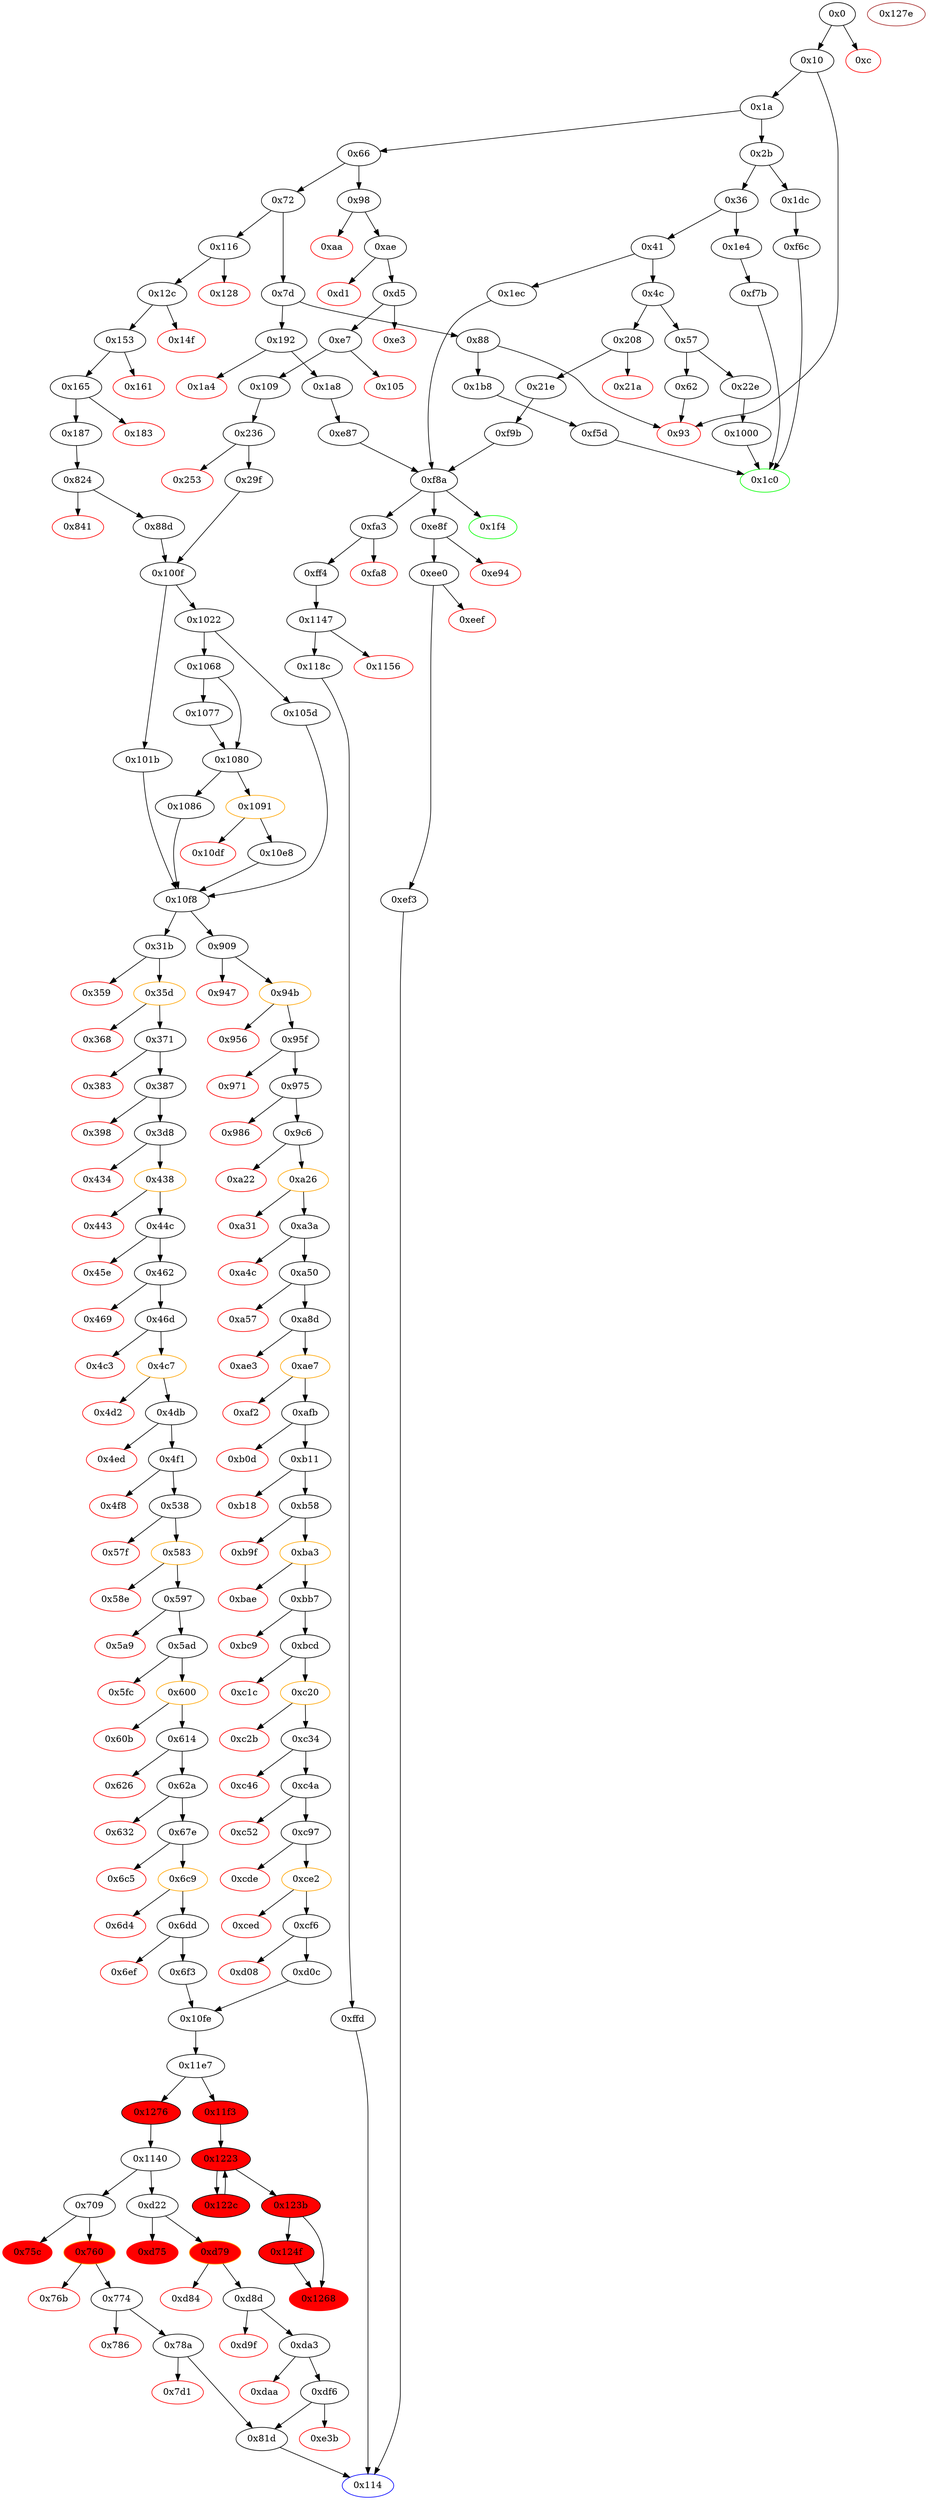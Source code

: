 strict digraph "" {
"0xff4" [fillcolor=white, id="0xff4", style=filled, tooltip="Block 0xff4\n[0xff4:0xffc]\n---\nPredecessors: [0xfa3]\nSuccessors: [0x1147]\n---\n0xff4 JUMPDEST\n0xff5 PUSH2 0xffd\n0xff8 DUP2\n0xff9 PUSH2 0x1147\n0xffc JUMP\n---\n0xff4: JUMPDEST \n0xff5: V1376 = 0xffd\n0xff9: V1377 = 0x1147\n0xffc: JUMP 0x1147\n---\nEntry stack: [V13, 0x114, S0]\nStack pops: 1\nStack additions: [S0, 0xffd, S0]\nExit stack: [V13, 0x114, S0, 0xffd, S0]\n\nDef sites:\nV13: {0x1a.0x1f}\n0x114: {0x208.0x209, 0x192.0x193}\nS0: {0x1a8.0x1b3, 0x1a.0x1f, 0x21e.0x229}\n"];
"0x36" [fillcolor=white, id="0x36", style=filled, tooltip="Block 0x36\n[0x36:0x40]\n---\nPredecessors: [0x2b]\nSuccessors: [0x41, 0x1e4]\n---\n0x36 DUP1\n0x37 PUSH4 0x8da5cb5b\n0x3c EQ\n0x3d PUSH2 0x1e4\n0x40 JUMPI\n---\n0x37: V20 = 0x8da5cb5b\n0x3c: V21 = EQ 0x8da5cb5b V13\n0x3d: V22 = 0x1e4\n0x40: JUMPI 0x1e4 V21\n---\nEntry stack: [V13]\nStack pops: 1\nStack additions: [S0]\nExit stack: [V13]\n\nDef sites:\nV13: {0x1a.0x1f}\n"];
"0x6d4" [color=red, fillcolor=white, id="0x6d4", style=filled, tooltip="Block 0x6d4\n[0x6d4:0x6dc]\n---\nPredecessors: [0x6c9]\nSuccessors: []\n---\n0x6d4 RETURNDATASIZE\n0x6d5 PUSH1 0x0\n0x6d7 DUP1\n0x6d8 RETURNDATACOPY\n0x6d9 RETURNDATASIZE\n0x6da PUSH1 0x0\n0x6dc REVERT\n---\n0x6d4: V614 = RETURNDATASIZE\n0x6d5: V615 = 0x0\n0x6d8: RETURNDATACOPY 0x0 0x0 V614\n0x6d9: V616 = RETURNDATASIZE\n0x6da: V617 = 0x0\n0x6dc: REVERT 0x0 V616\n---\nEntry stack: [V13, 0x114, S12, S11, S10, S9, S8, S7, S6, V513, 0x0, V597, 0x70a08231, V600, V611]\nStack pops: 0\nStack additions: []\nExit stack: [V13, 0x114, S12, S11, S10, S9, S8, S7, S6, V513, 0x0, V597, 0x70a08231, V600, V611]\n\nDef sites:\nV13: {0x1a.0x1f}\n0x114: {0x98.0x99, 0x116.0x117}\nS12: {0x12c.0x12e, 0xae.0xb0}\nS11: {0x12c.0x134, 0xae.0xb6}\nS10: {0x165.0x16b, 0xe7.0xed}\nS9: {0x165.0x167, 0xe7.0xe9}\nS8: {0x824.0x82a, 0x236.0x23c}\nS7: {0x88d.0x892, 0x29f.0x2a4}\nS6: {0x88d.0x8c9, 0x29f.0x2db}\nV513: {0x5ad.0x5af}\n0x0: {0x67e.0x698}\nV597: {0x67e.0x6a3}\n0x70a08231: {0x67e.0x6a5}\nV600: {0x67e.0x6af}\nV611: {0x6c9.0x6cd}\n"];
"0x1a8" [fillcolor=white, id="0x1a8", style=filled, tooltip="Block 0x1a8\n[0x1a8:0x1b7]\n---\nPredecessors: [0x192]\nSuccessors: [0xe87]\n---\n0x1a8 JUMPDEST\n0x1a9 POP\n0x1aa CALLDATALOAD\n0x1ab PUSH1 0x1\n0x1ad PUSH1 0x1\n0x1af PUSH1 0xa0\n0x1b1 SHL\n0x1b2 SUB\n0x1b3 AND\n0x1b4 PUSH2 0xe87\n0x1b7 JUMP\n---\n0x1a8: JUMPDEST \n0x1aa: V145 = CALLDATALOAD 0x4\n0x1ab: V146 = 0x1\n0x1ad: V147 = 0x1\n0x1af: V148 = 0xa0\n0x1b1: V149 = SHL 0xa0 0x1\n0x1b2: V150 = SUB 0x10000000000000000000000000000000000000000 0x1\n0x1b3: V151 = AND 0xffffffffffffffffffffffffffffffffffffffff V145\n0x1b4: V152 = 0xe87\n0x1b7: JUMP 0xe87\n---\nEntry stack: [V13, 0x114, 0x4, V139]\nStack pops: 2\nStack additions: [V151]\nExit stack: [V13, 0x114, V151]\n\nDef sites:\nV13: {0x1a.0x1f}\n0x114: {0x192.0x193}\n0x4: {0x192.0x196}\nV139: {0x192.0x19a}\n"];
"0x600" [color=orange, fillcolor=white, id="0x600", style=filled, tooltip="Block 0x600\n[0x600:0x60a]\n---\nPredecessors: [0x5ad]\nSuccessors: [0x60b, 0x614]\n---\n0x600 JUMPDEST\n0x601 POP\n0x602 GAS\n0x603 CALL\n0x604 ISZERO\n0x605 DUP1\n0x606 ISZERO\n0x607 PUSH2 0x614\n0x60a JUMPI\n---\n0x600: JUMPDEST \n0x602: V542 = GAS\n0x603: V543 = CALL V542 V529 0x0 V523 V535 V523 0x20\n0x604: V544 = ISZERO V543\n0x606: V545 = ISZERO V544\n0x607: V546 = 0x614\n0x60a: JUMPI 0x614 V545\n---\nEntry stack: [V13, 0x114, S17, S16, S15, S14, S13, S12, S11, V513, V529, 0xdb006a75, V532, 0x20, V523, V535, V523, 0x0, V529, V538]\nStack pops: 7\nStack additions: [V544]\nExit stack: [V13, 0x114, S17, S16, S15, S14, S13, S12, S11, V513, V529, 0xdb006a75, V532, V544]\n\nDef sites:\nV13: {0x1a.0x1f}\n0x114: {0x98.0x99, 0x116.0x117}\nS17: {0x12c.0x12e, 0xae.0xb0}\nS16: {0x12c.0x134, 0xae.0xb6}\nS15: {0x165.0x16b, 0xe7.0xed}\nS14: {0x165.0x167, 0xe7.0xe9}\nS13: {0x824.0x82a, 0x236.0x23c}\nS12: {0x88d.0x892, 0x29f.0x2a4}\nS11: {0x88d.0x8c9, 0x29f.0x2db}\nV513: {0x5ad.0x5af}\nV529: {0x5ad.0x5d7}\n0xdb006a75: {0x5ad.0x5d9}\nV532: {0x5ad.0x5e3}\n0x20: {0x5ad.0x5e5}\nV523: {0x5ad.0x5c9}\nV535: {0x5ad.0x5ee}\nV523: {0x5ad.0x5c9}\n0x0: {0x5ad.0x5f0}\nV529: {0x5ad.0x5d7}\nV538: {0x5ad.0x5f5}\n"];
"0x1147" [fillcolor=white, id="0x1147", style=filled, tooltip="Block 0x1147\n[0x1147:0x1155]\n---\nPredecessors: [0xff4]\nSuccessors: [0x1156, 0x118c]\n---\n0x1147 JUMPDEST\n0x1148 PUSH1 0x1\n0x114a PUSH1 0x1\n0x114c PUSH1 0xa0\n0x114e SHL\n0x114f SUB\n0x1150 DUP2\n0x1151 AND\n0x1152 PUSH2 0x118c\n0x1155 JUMPI\n---\n0x1147: JUMPDEST \n0x1148: V1473 = 0x1\n0x114a: V1474 = 0x1\n0x114c: V1475 = 0xa0\n0x114e: V1476 = SHL 0xa0 0x1\n0x114f: V1477 = SUB 0x10000000000000000000000000000000000000000 0x1\n0x1151: V1478 = AND S0 0xffffffffffffffffffffffffffffffffffffffff\n0x1152: V1479 = 0x118c\n0x1155: JUMPI 0x118c V1478\n---\nEntry stack: [V13, 0x114, S2, 0xffd, S0]\nStack pops: 1\nStack additions: [S0]\nExit stack: [V13, 0x114, S2, 0xffd, S0]\n\nDef sites:\nV13: {0x1a.0x1f}\n0x114: {0x208.0x209, 0x192.0x193}\nS2: {0x1a8.0x1b3, 0x1a.0x1f, 0x21e.0x229}\n0xffd: {0xff4.0xff5}\nS0: {0x1a8.0x1b3, 0x1a.0x1f, 0x21e.0x229}\n"];
"0x1a" [fillcolor=white, id="0x1a", style=filled, tooltip="Block 0x1a\n[0x1a:0x2a]\n---\nPredecessors: [0x10]\nSuccessors: [0x2b, 0x66]\n---\n0x1a PUSH1 0x0\n0x1c CALLDATALOAD\n0x1d PUSH1 0xe0\n0x1f SHR\n0x20 DUP1\n0x21 PUSH4 0x8406c079\n0x26 GT\n0x27 PUSH2 0x66\n0x2a JUMPI\n---\n0x1a: V10 = 0x0\n0x1c: V11 = CALLDATALOAD 0x0\n0x1d: V12 = 0xe0\n0x1f: V13 = SHR 0xe0 V11\n0x21: V14 = 0x8406c079\n0x26: V15 = GT 0x8406c079 V13\n0x27: V16 = 0x66\n0x2a: JUMPI 0x66 V15\n---\nEntry stack: []\nStack pops: 0\nStack additions: [V13]\nExit stack: [V13]\n\nDef sites:\n"];
"0x44c" [fillcolor=white, id="0x44c", style=filled, tooltip="Block 0x44c\n[0x44c:0x45d]\n---\nPredecessors: [0x438]\nSuccessors: [0x45e, 0x462]\n---\n0x44c JUMPDEST\n0x44d POP\n0x44e POP\n0x44f POP\n0x450 POP\n0x451 PUSH1 0x40\n0x453 MLOAD\n0x454 RETURNDATASIZE\n0x455 PUSH1 0x20\n0x457 DUP2\n0x458 LT\n0x459 ISZERO\n0x45a PUSH2 0x462\n0x45d JUMPI\n---\n0x44c: JUMPDEST \n0x451: V383 = 0x40\n0x453: V384 = M[0x40]\n0x454: V385 = RETURNDATASIZE\n0x455: V386 = 0x20\n0x458: V387 = LT V385 0x20\n0x459: V388 = ISZERO V387\n0x45a: V389 = 0x462\n0x45d: JUMPI 0x462 V388\n---\nEntry stack: [V13, 0x114, S10, S9, S8, S7, S6, S5, S4, V361, 0x23b872dd, V364, V376]\nStack pops: 4\nStack additions: [V384, V385]\nExit stack: [V13, 0x114, S10, S9, S8, S7, S6, S5, S4, V384, V385]\n\nDef sites:\nV13: {0x1a.0x1f}\n0x114: {0x98.0x99, 0x116.0x117}\nS10: {0x12c.0x12e, 0xae.0xb0}\nS9: {0x12c.0x134, 0xae.0xb6}\nS8: {0x165.0x16b, 0xe7.0xed}\nS7: {0x165.0x167, 0xe7.0xe9}\nS6: {0x824.0x82a, 0x236.0x23c}\nS5: {0x88d.0x892, 0x29f.0x2a4}\nS4: {0x88d.0x8c9, 0x29f.0x2db}\nV361: {0x3d8.0x40f}\n0x23b872dd: {0x3d8.0x411}\nV364: {0x3d8.0x41b}\nV376: {0x438.0x43c}\n"];
"0xf7b" [fillcolor=white, id="0xf7b", style=filled, tooltip="Block 0xf7b\n[0xf7b:0xf89]\n---\nPredecessors: [0x1e4]\nSuccessors: [0x1c0]\n---\n0xf7b JUMPDEST\n0xf7c PUSH1 0x0\n0xf7e SLOAD\n0xf7f PUSH1 0x1\n0xf81 PUSH1 0x1\n0xf83 PUSH1 0xa0\n0xf85 SHL\n0xf86 SUB\n0xf87 AND\n0xf88 SWAP1\n0xf89 JUMP\n---\n0xf7b: JUMPDEST \n0xf7c: V1338 = 0x0\n0xf7e: V1339 = S[0x0]\n0xf7f: V1340 = 0x1\n0xf81: V1341 = 0x1\n0xf83: V1342 = 0xa0\n0xf85: V1343 = SHL 0xa0 0x1\n0xf86: V1344 = SUB 0x10000000000000000000000000000000000000000 0x1\n0xf87: V1345 = AND 0xffffffffffffffffffffffffffffffffffffffff V1339\n0xf89: JUMP 0x1c0\n---\nEntry stack: [V13, 0x1c0]\nStack pops: 1\nStack additions: [V1345]\nExit stack: [V13, V1345]\n\nDef sites:\nV13: {0x1a.0x1f}\n0x1c0: {0x1e4.0x1e5}\n"];
"0xc46" [color=red, fillcolor=white, id="0xc46", style=filled, tooltip="Block 0xc46\n[0xc46:0xc49]\n---\nPredecessors: [0xc34]\nSuccessors: []\n---\n0xc46 PUSH1 0x0\n0xc48 DUP1\n0xc49 REVERT\n---\n0xc46: V1087 = 0x0\n0xc49: REVERT 0x0 0x0\n---\nEntry stack: [V13, 0x114, S9, S8, S7, S6, S5, S4, S3, V1042, V1081, V1082]\nStack pops: 0\nStack additions: []\nExit stack: [V13, 0x114, S9, S8, S7, S6, S5, S4, S3, V1042, V1081, V1082]\n\nDef sites:\nV13: {0x1a.0x1f}\n0x114: {0x98.0x99, 0x116.0x117}\nS9: {0x12c.0x12e, 0xae.0xb0}\nS8: {0x12c.0x134, 0xae.0xb6}\nS7: {0x165.0x16b, 0xe7.0xed}\nS6: {0x165.0x167, 0xe7.0xe9}\nS5: {0x824.0x82a, 0x236.0x23c}\nS4: {0x88d.0x892, 0x29f.0x2a4}\nS3: {0x88d.0x8c9, 0x29f.0x2db}\nV1042: {0xbcd.0xbcf}\nV1081: {0xc34.0xc3b}\nV1082: {0xc34.0xc3c}\n"];
"0xa26" [color=orange, fillcolor=white, id="0xa26", style=filled, tooltip="Block 0xa26\n[0xa26:0xa30]\n---\nPredecessors: [0x9c6]\nSuccessors: [0xa31, 0xa3a]\n---\n0xa26 JUMPDEST\n0xa27 POP\n0xa28 GAS\n0xa29 CALL\n0xa2a ISZERO\n0xa2b DUP1\n0xa2c ISZERO\n0xa2d PUSH2 0xa3a\n0xa30 JUMPI\n---\n0xa26: JUMPDEST \n0xa28: V884 = GAS\n0xa29: V885 = CALL V884 V871 0x0 V870 V877 V870 0x20\n0xa2a: V886 = ISZERO V885\n0xa2c: V887 = ISZERO V886\n0xa2d: V888 = 0xa3a\n0xa30: JUMPI 0xa3a V887\n---\nEntry stack: [V13, 0x114, S16, S15, S14, S13, S12, S11, S10, V871, 0x23b872dd, V874, 0x20, V870, V877, V870, 0x0, V871, V880]\nStack pops: 7\nStack additions: [V886]\nExit stack: [V13, 0x114, S16, S15, S14, S13, S12, S11, S10, V871, 0x23b872dd, V874, V886]\n\nDef sites:\nV13: {0x1a.0x1f}\n0x114: {0x98.0x99, 0x116.0x117}\nS16: {0x12c.0x12e, 0xae.0xb0}\nS15: {0x12c.0x134, 0xae.0xb6}\nS14: {0x165.0x16b, 0xe7.0xed}\nS13: {0x165.0x167, 0xe7.0xe9}\nS12: {0x824.0x82a, 0x236.0x23c}\nS11: {0x88d.0x892, 0x29f.0x2a4}\nS10: {0x88d.0x8c9, 0x29f.0x2db}\nV871: {0x9c6.0x9fd}\n0x23b872dd: {0x9c6.0x9ff}\nV874: {0x9c6.0xa09}\n0x20: {0x9c6.0xa0b}\nV870: {0x9c6.0x9fb}\nV877: {0x9c6.0xa14}\nV870: {0x9c6.0x9fb}\n0x0: {0x9c6.0xa16}\nV871: {0x9c6.0x9fd}\nV880: {0x9c6.0xa1b}\n"];
"0x183" [color=red, fillcolor=white, id="0x183", style=filled, tooltip="Block 0x183\n[0x183:0x186]\n---\nPredecessors: [0x165]\nSuccessors: []\n---\n0x183 PUSH1 0x0\n0x185 DUP1\n0x186 REVERT\n---\n0x183: V134 = 0x0\n0x186: REVERT 0x0 0x0\n---\nEntry stack: [V13, 0x114, V100, V103, V104, 0x4, V124, V122, 0x64]\nStack pops: 0\nStack additions: []\nExit stack: [V13, 0x114, V100, V103, V104, 0x4, V124, V122, 0x64]\n\nDef sites:\nV13: {0x1a.0x1f}\n0x114: {0x116.0x117}\nV100: {0x12c.0x12e}\nV103: {0x12c.0x134}\nV104: {0x12c.0x137}\n0x4: {0x116.0x11a}\nV124: {0x165.0x16b}\nV122: {0x165.0x167}\n0x64: {0x12c.0x13c}\n"];
"0x5a9" [color=red, fillcolor=white, id="0x5a9", style=filled, tooltip="Block 0x5a9\n[0x5a9:0x5ac]\n---\nPredecessors: [0x597]\nSuccessors: []\n---\n0x5a9 PUSH1 0x0\n0x5ab DUP1\n0x5ac REVERT\n---\n0x5a9: V512 = 0x0\n0x5ac: REVERT 0x0 0x0\n---\nEntry stack: [V13, 0x114, S9, S8, S7, S6, S5, S4, S3, 0x0, V506, V507]\nStack pops: 0\nStack additions: []\nExit stack: [V13, 0x114, S9, S8, S7, S6, S5, S4, S3, 0x0, V506, V507]\n\nDef sites:\nV13: {0x1a.0x1f}\n0x114: {0x98.0x99, 0x116.0x117}\nS9: {0x12c.0x12e, 0xae.0xb0}\nS8: {0x12c.0x134, 0xae.0xb6}\nS7: {0x165.0x16b, 0xe7.0xed}\nS6: {0x165.0x167, 0xe7.0xe9}\nS5: {0x824.0x82a, 0x236.0x23c}\nS4: {0x88d.0x892, 0x29f.0x2a4}\nS3: {0x88d.0x8c9, 0x29f.0x2db}\n0x0: {0x538.0x552}\nV506: {0x597.0x59e}\nV507: {0x597.0x59f}\n"];
"0x101b" [fillcolor=white, id="0x101b", style=filled, tooltip="Block 0x101b\n[0x101b:0x1021]\n---\nPredecessors: [0x100f]\nSuccessors: [0x10f8]\n---\n0x101b POP\n0x101c PUSH1 0x0\n0x101e PUSH2 0x10f8\n0x1021 JUMP\n---\n0x101c: V1391 = 0x0\n0x101e: V1392 = 0x10f8\n0x1021: JUMP 0x10f8\n---\nEntry stack: [V13, 0x114, S10, S9, S8, S7, S6, S5, S4, {0x31b, 0x909}, S2, S1, 0x0]\nStack pops: 1\nStack additions: [0x0]\nExit stack: [V13, 0x114, S10, S9, S8, S7, S6, S5, S4, {0x31b, 0x909}, S2, S1, 0x0]\n\nDef sites:\nV13: {0x1a.0x1f}\n0x114: {0x98.0x99, 0x116.0x117}\nS10: {0x12c.0x12e, 0xae.0xb0}\nS9: {0x12c.0x134, 0xae.0xb6}\nS8: {0x165.0x16b, 0xe7.0xed}\nS7: {0x165.0x167, 0xe7.0xe9}\nS6: {0x824.0x82a, 0x236.0x23c}\nS5: {0x88d.0x892, 0x29f.0x2a4}\nS4: {0x88d.0x8c9, 0x29f.0x2db}\n{0x31b, 0x909}: {0x88d.0x8e3, 0x29f.0x2f5}\nS2: {0x88d.0x8c9, 0x29f.0x2db}\nS1: {0x88d.0x8bd, 0x29f.0x2cf}\n0x0: {0x100f.0x1010}\n"];
"0x62" [fillcolor=white, id="0x62", style=filled, tooltip="Block 0x62\n[0x62:0x65]\n---\nPredecessors: [0x57]\nSuccessors: [0x93]\n---\n0x62 PUSH2 0x93\n0x65 JUMP\n---\n0x62: V32 = 0x93\n0x65: JUMP 0x93\n---\nEntry stack: [V13]\nStack pops: 0\nStack additions: []\nExit stack: [V13]\n\nDef sites:\nV13: {0x1a.0x1f}\n"];
"0x1276" [fillcolor=red, id="0x1276", style=filled, tooltip="Block 0x1276\n[0x1276:0x127d]\n---\nPredecessors: [0x11e7]\nSuccessors: [0x1140]\n---\n0x1276 JUMPDEST\n0x1277 POP\n0x1278 POP\n0x1279 POP\n0x127a SWAP1\n0x127b SUB\n0x127c SWAP1\n0x127d JUMP\n---\n0x1276: JUMPDEST \n0x127b: V1578 = SUB S4 S3\n0x127d: JUMP 0x1140\n---\nEntry stack: [V13, 0x114, S19, S18, S17, S16, S15, S14, S13, S12, S11, 0x0, {0x709, 0xd22}, S8, S7, 0x0, 0x1140, S4, S3, S2, 0x0, S0]\nStack pops: 6\nStack additions: [V1578]\nExit stack: [V13, 0x114, S19, S18, S17, S16, S15, S14, S13, S12, S11, 0x0, {0x709, 0xd22}, S8, S7, 0x0, V1578]\n\nDef sites:\nV13: {0x1a.0x1f}\n0x114: {0x98.0x99, 0x116.0x117}\nS19: {0x12c.0x12e, 0xae.0xb0}\nS18: {0x12c.0x134, 0xae.0xb6}\nS17: {0x165.0x16b, 0xe7.0xed}\nS16: {0x165.0x167, 0xe7.0xe9}\nS15: {0x824.0x82a, 0x236.0x23c}\nS14: {0x88d.0x892, 0x29f.0x2a4}\nS13: {0x88d.0x8c9, 0x29f.0x2db}\nS12: {0x5ad.0x5af, 0xbcd.0xbcf}\nS11: {0x6f3.0x6f5, 0xd0c.0xd0e}\n0x0: {0x6f3.0x6f8, 0xd0c.0xd11}\n{0x709, 0xd22}: {0x6f3.0x6fa, 0xd0c.0xd13}\nS8: {0x6f3.0x6f5, 0xd0c.0xd0e}\nS7: {0x5ad.0x5af, 0xbcd.0xbcf}\n0x0: {0x10fe_0x6f3.0x10ff, 0x10fe_0xd0c.0x10ff}\n0x1140: {0x10fe_0x6f3.0x1101, 0x10fe_0xd0c.0x1101}\nS4: {0x6f3.0x6f5, 0xd0c.0xd0e}\nS3: {0x5ad.0x5af, 0xbcd.0xbcf}\nS2: {0x10fe_0xd0c.0x1108, 0x10fe_0x6f3.0x1108}\n0x0: {0x11e7.0x11e8}\nS0: {0x10fe_0xd0c.0x1108, 0x10fe_0x6f3.0x1108}\n"];
"0xaf2" [color=red, fillcolor=white, id="0xaf2", style=filled, tooltip="Block 0xaf2\n[0xaf2:0xafa]\n---\nPredecessors: [0xae7]\nSuccessors: []\n---\n0xaf2 RETURNDATASIZE\n0xaf3 PUSH1 0x0\n0xaf5 DUP1\n0xaf6 RETURNDATACOPY\n0xaf7 RETURNDATASIZE\n0xaf8 PUSH1 0x0\n0xafa REVERT\n---\n0xaf2: V962 = RETURNDATASIZE\n0xaf3: V963 = 0x0\n0xaf6: RETURNDATACOPY 0x0 0x0 V962\n0xaf7: V964 = RETURNDATASIZE\n0xaf8: V965 = 0x0\n0xafa: REVERT 0x0 V964\n---\nEntry stack: [V13, 0x114, S10, S9, S8, S7, S6, S5, S4, V944, 0x23b872dd, V947, V959]\nStack pops: 0\nStack additions: []\nExit stack: [V13, 0x114, S10, S9, S8, S7, S6, S5, S4, V944, 0x23b872dd, V947, V959]\n\nDef sites:\nV13: {0x1a.0x1f}\n0x114: {0x98.0x99, 0x116.0x117}\nS10: {0x12c.0x12e, 0xae.0xb0}\nS9: {0x12c.0x134, 0xae.0xb6}\nS8: {0x165.0x16b, 0xe7.0xed}\nS7: {0x165.0x167, 0xe7.0xe9}\nS6: {0x824.0x82a, 0x236.0x23c}\nS5: {0x88d.0x892, 0x29f.0x2a4}\nS4: {0x88d.0x8c9, 0x29f.0x2db}\nV944: {0xa8d.0xabe}\n0x23b872dd: {0xa8d.0xac0}\nV947: {0xa8d.0xaca}\nV959: {0xae7.0xaeb}\n"];
"0xd79" [color=orange, fillcolor=red, id="0xd79", style=filled, tooltip="Block 0xd79\n[0xd79:0xd83]\n---\nPredecessors: [0xd22]\nSuccessors: [0xd84, 0xd8d]\n---\n0xd79 JUMPDEST\n0xd7a POP\n0xd7b GAS\n0xd7c CALL\n0xd7d ISZERO\n0xd7e DUP1\n0xd7f ISZERO\n0xd80 PUSH2 0xd8d\n0xd83 JUMPI\n---\n0xd79: JUMPDEST \n0xd7b: V1194 = GAS\n0xd7c: V1195 = CALL V1194 V1181 0x0 V1175 V1187 V1175 0x20\n0xd7d: V1196 = ISZERO V1195\n0xd7f: V1197 = ISZERO V1196\n0xd80: V1198 = 0xd8d\n0xd83: JUMPI 0xd8d V1197\n---\nEntry stack: [V13, 0x114, S19, S18, S17, S16, S15, S14, S13, S12, S11, S10, V1181, 0xa9059cbb, V1184, 0x20, V1175, V1187, V1175, 0x0, V1181, V1190]\nStack pops: 7\nStack additions: [V1196]\nExit stack: [V13, 0x114, S19, S18, S17, S16, S15, S14, S13, S12, S11, S10, V1181, 0xa9059cbb, V1184, V1196]\n\nDef sites:\nV13: {0x1a.0x1f}\n0x114: {0x98.0x99, 0x116.0x117}\nS19: {0x12c.0x12e, 0xae.0xb0}\nS18: {0x12c.0x134, 0xae.0xb6}\nS17: {0x165.0x16b, 0xe7.0xed}\nS16: {0x165.0x167, 0xe7.0xe9}\nS15: {0x824.0x82a, 0x236.0x23c}\nS14: {0x88d.0x892, 0x29f.0x2a4}\nS13: {0x88d.0x8c9, 0x29f.0x2db}\nS12: {0x5ad.0x5af, 0xbcd.0xbcf}\nS11: {0x6f3.0x6f5, 0xd0c.0xd0e}\nS10: {0x1276_0xd0c.0x127b, 0x1276_0x6f3.0x127b}\nV1181: {0xd22.0xd50}\n0xa9059cbb: {0xd22.0xd52}\nV1184: {0xd22.0xd5c}\n0x20: {0xd22.0xd5e}\nV1175: {0xd22.0xd42}\nV1187: {0xd22.0xd67}\nV1175: {0xd22.0xd42}\n0x0: {0xd22.0xd69}\nV1181: {0xd22.0xd50}\nV1190: {0xd22.0xd6e}\n"];
"0x443" [color=red, fillcolor=white, id="0x443", style=filled, tooltip="Block 0x443\n[0x443:0x44b]\n---\nPredecessors: [0x438]\nSuccessors: []\n---\n0x443 RETURNDATASIZE\n0x444 PUSH1 0x0\n0x446 DUP1\n0x447 RETURNDATACOPY\n0x448 RETURNDATASIZE\n0x449 PUSH1 0x0\n0x44b REVERT\n---\n0x443: V379 = RETURNDATASIZE\n0x444: V380 = 0x0\n0x447: RETURNDATACOPY 0x0 0x0 V379\n0x448: V381 = RETURNDATASIZE\n0x449: V382 = 0x0\n0x44b: REVERT 0x0 V381\n---\nEntry stack: [V13, 0x114, S10, S9, S8, S7, S6, S5, S4, V361, 0x23b872dd, V364, V376]\nStack pops: 0\nStack additions: []\nExit stack: [V13, 0x114, S10, S9, S8, S7, S6, S5, S4, V361, 0x23b872dd, V364, V376]\n\nDef sites:\nV13: {0x1a.0x1f}\n0x114: {0x98.0x99, 0x116.0x117}\nS10: {0x12c.0x12e, 0xae.0xb0}\nS9: {0x12c.0x134, 0xae.0xb6}\nS8: {0x165.0x16b, 0xe7.0xed}\nS7: {0x165.0x167, 0xe7.0xe9}\nS6: {0x824.0x82a, 0x236.0x23c}\nS5: {0x88d.0x892, 0x29f.0x2a4}\nS4: {0x88d.0x8c9, 0x29f.0x2db}\nV361: {0x3d8.0x40f}\n0x23b872dd: {0x3d8.0x411}\nV364: {0x3d8.0x41b}\nV376: {0x438.0x43c}\n"];
"0x161" [color=red, fillcolor=white, id="0x161", style=filled, tooltip="Block 0x161\n[0x161:0x164]\n---\nPredecessors: [0x153]\nSuccessors: []\n---\n0x161 PUSH1 0x0\n0x163 DUP1\n0x164 REVERT\n---\n0x161: V121 = 0x0\n0x164: REVERT 0x0 0x0\n---\nEntry stack: [V13, 0x114, V100, V103, V104, 0x4, 0x64, V115]\nStack pops: 0\nStack additions: []\nExit stack: [V13, 0x114, V100, V103, V104, 0x4, 0x64, V115]\n\nDef sites:\nV13: {0x1a.0x1f}\n0x114: {0x116.0x117}\nV100: {0x12c.0x12e}\nV103: {0x12c.0x134}\nV104: {0x12c.0x137}\n0x4: {0x116.0x11a}\n0x64: {0x12c.0x13c}\nV115: {0x153.0x155}\n"];
"0x1dc" [fillcolor=white, id="0x1dc", style=filled, tooltip="Block 0x1dc\n[0x1dc:0x1e3]\n---\nPredecessors: [0x2b]\nSuccessors: [0xf6c]\n---\n0x1dc JUMPDEST\n0x1dd PUSH2 0x1c0\n0x1e0 PUSH2 0xf6c\n0x1e3 JUMP\n---\n0x1dc: JUMPDEST \n0x1dd: V167 = 0x1c0\n0x1e0: V168 = 0xf6c\n0x1e3: JUMP 0xf6c\n---\nEntry stack: [V13]\nStack pops: 0\nStack additions: [0x1c0]\nExit stack: [V13, 0x1c0]\n\nDef sites:\nV13: {0x1a.0x1f}\n"];
"0x6f3" [fillcolor=white, id="0x6f3", style=filled, tooltip="Block 0x6f3\n[0x6f3:0x708]\n---\nPredecessors: [0x6dd]\nSuccessors: [0x10fe]\n---\n0x6f3 JUMPDEST\n0x6f4 POP\n0x6f5 MLOAD\n0x6f6 SWAP1\n0x6f7 POP\n0x6f8 PUSH1 0x0\n0x6fa PUSH2 0x709\n0x6fd DUP3\n0x6fe DUP5\n0x6ff PUSH4 0xffffffff\n0x704 PUSH2 0x10fe\n0x707 AND\n0x708 JUMP\n---\n0x6f3: JUMPDEST \n0x6f5: V626 = M[V619]\n0x6f8: V627 = 0x0\n0x6fa: V628 = 0x709\n0x6ff: V629 = 0xffffffff\n0x704: V630 = 0x10fe\n0x707: V631 = AND 0x10fe 0xffffffff\n0x708: JUMP 0x10fe\n---\nEntry stack: [V13, 0x114, S10, S9, S8, S7, S6, S5, S4, V513, 0x0, V619, V620]\nStack pops: 4\nStack additions: [S3, V626, 0x0, 0x709, V626, S3]\nExit stack: [V13, 0x114, S10, S9, S8, S7, S6, S5, S4, V513, V626, 0x0, 0x709, V626, V513]\n\nDef sites:\nV13: {0x1a.0x1f}\n0x114: {0x98.0x99, 0x116.0x117}\nS10: {0x12c.0x12e, 0xae.0xb0}\nS9: {0x12c.0x134, 0xae.0xb6}\nS8: {0x165.0x16b, 0xe7.0xed}\nS7: {0x165.0x167, 0xe7.0xe9}\nS6: {0x824.0x82a, 0x236.0x23c}\nS5: {0x88d.0x892, 0x29f.0x2a4}\nS4: {0x88d.0x8c9, 0x29f.0x2db}\nV513: {0x5ad.0x5af}\n0x0: {0x67e.0x698}\nV619: {0x6dd.0x6e4}\nV620: {0x6dd.0x6e5}\n"];
"0x4f1" [fillcolor=white, id="0x4f1", style=filled, tooltip="Block 0x4f1\n[0x4f1:0x4f7]\n---\nPredecessors: [0x4db]\nSuccessors: [0x4f8, 0x538]\n---\n0x4f1 JUMPDEST\n0x4f2 POP\n0x4f3 MLOAD\n0x4f4 PUSH2 0x538\n0x4f7 JUMPI\n---\n0x4f1: JUMPDEST \n0x4f3: V445 = M[V438]\n0x4f4: V446 = 0x538\n0x4f7: JUMPI 0x538 V445\n---\nEntry stack: [V13, 0x114, S8, S7, S6, S5, S4, S3, S2, V438, V439]\nStack pops: 2\nStack additions: []\nExit stack: [V13, 0x114, S8, S7, S6, S5, S4, S3, S2]\n\nDef sites:\nV13: {0x1a.0x1f}\n0x114: {0x98.0x99, 0x116.0x117}\nS8: {0x12c.0x12e, 0xae.0xb0}\nS7: {0x12c.0x134, 0xae.0xb6}\nS6: {0x165.0x16b, 0xe7.0xed}\nS5: {0x165.0x167, 0xe7.0xe9}\nS4: {0x824.0x82a, 0x236.0x23c}\nS3: {0x88d.0x892, 0x29f.0x2a4}\nS2: {0x88d.0x8c9, 0x29f.0x2db}\nV438: {0x4db.0x4e2}\nV439: {0x4db.0x4e3}\n"];
"0x95f" [fillcolor=white, id="0x95f", style=filled, tooltip="Block 0x95f\n[0x95f:0x970]\n---\nPredecessors: [0x94b]\nSuccessors: [0x971, 0x975]\n---\n0x95f JUMPDEST\n0x960 POP\n0x961 POP\n0x962 POP\n0x963 POP\n0x964 PUSH1 0x40\n0x966 MLOAD\n0x967 RETURNDATASIZE\n0x968 PUSH1 0x20\n0x96a DUP2\n0x96b LT\n0x96c ISZERO\n0x96d PUSH2 0x975\n0x970 JUMPI\n---\n0x95f: JUMPDEST \n0x964: V812 = 0x40\n0x966: V813 = M[0x40]\n0x967: V814 = RETURNDATASIZE\n0x968: V815 = 0x20\n0x96b: V816 = LT V814 0x20\n0x96c: V817 = ISZERO V816\n0x96d: V818 = 0x975\n0x970: JUMPI 0x975 V817\n---\nEntry stack: [V13, 0x114, S11, S10, S9, S8, S7, S6, S5, V778, V784, 0x238ac933, V793, V805]\nStack pops: 4\nStack additions: [V813, V814]\nExit stack: [V13, 0x114, S11, S10, S9, S8, S7, S6, S5, V778, V813, V814]\n\nDef sites:\nV13: {0x1a.0x1f}\n0x114: {0x98.0x99, 0x116.0x117}\nS11: {0x12c.0x12e, 0xae.0xb0}\nS10: {0x12c.0x134, 0xae.0xb6}\nS9: {0x165.0x16b, 0xe7.0xed}\nS8: {0x165.0x167, 0xe7.0xe9}\nS7: {0x824.0x82a, 0x236.0x23c}\nS6: {0x88d.0x892, 0x29f.0x2a4}\nS5: {0x88d.0x8c9, 0x29f.0x2db}\nV778: {0x909.0x912}\nV784: {0x909.0x91c}\n0x238ac933: {0x909.0x91d}\nV793: {0x909.0x933}\nV805: {0x94b.0x94f}\n"];
"0xc97" [fillcolor=white, id="0xc97", style=filled, tooltip="Block 0xc97\n[0xc97:0xcdd]\n---\nPredecessors: [0xc4a]\nSuccessors: [0xcde, 0xce2]\n---\n0xc97 JUMPDEST\n0xc98 PUSH1 0x3\n0xc9a SLOAD\n0xc9b PUSH1 0x40\n0xc9d DUP1\n0xc9e MLOAD\n0xc9f PUSH4 0x70a08231\n0xca4 PUSH1 0xe0\n0xca6 SHL\n0xca7 DUP2\n0xca8 MSTORE\n0xca9 ADDRESS\n0xcaa PUSH1 0x4\n0xcac DUP3\n0xcad ADD\n0xcae MSTORE\n0xcaf SWAP1\n0xcb0 MLOAD\n0xcb1 PUSH1 0x0\n0xcb3 SWAP3\n0xcb4 PUSH1 0x1\n0xcb6 PUSH1 0x1\n0xcb8 PUSH1 0xa0\n0xcba SHL\n0xcbb SUB\n0xcbc AND\n0xcbd SWAP2\n0xcbe PUSH4 0x70a08231\n0xcc3 SWAP2\n0xcc4 PUSH1 0x24\n0xcc6 DUP1\n0xcc7 DUP4\n0xcc8 ADD\n0xcc9 SWAP3\n0xcca PUSH1 0x20\n0xccc SWAP3\n0xccd SWAP2\n0xcce SWAP1\n0xccf DUP3\n0xcd0 SWAP1\n0xcd1 SUB\n0xcd2 ADD\n0xcd3 DUP2\n0xcd4 DUP7\n0xcd5 DUP1\n0xcd6 EXTCODESIZE\n0xcd7 ISZERO\n0xcd8 DUP1\n0xcd9 ISZERO\n0xcda PUSH2 0xce2\n0xcdd JUMPI\n---\n0xc97: JUMPDEST \n0xc98: V1111 = 0x3\n0xc9a: V1112 = S[0x3]\n0xc9b: V1113 = 0x40\n0xc9e: V1114 = M[0x40]\n0xc9f: V1115 = 0x70a08231\n0xca4: V1116 = 0xe0\n0xca6: V1117 = SHL 0xe0 0x70a08231\n0xca8: M[V1114] = 0x70a0823100000000000000000000000000000000000000000000000000000000\n0xca9: V1118 = ADDRESS\n0xcaa: V1119 = 0x4\n0xcad: V1120 = ADD V1114 0x4\n0xcae: M[V1120] = V1118\n0xcb0: V1121 = M[0x40]\n0xcb1: V1122 = 0x0\n0xcb4: V1123 = 0x1\n0xcb6: V1124 = 0x1\n0xcb8: V1125 = 0xa0\n0xcba: V1126 = SHL 0xa0 0x1\n0xcbb: V1127 = SUB 0x10000000000000000000000000000000000000000 0x1\n0xcbc: V1128 = AND 0xffffffffffffffffffffffffffffffffffffffff V1112\n0xcbe: V1129 = 0x70a08231\n0xcc4: V1130 = 0x24\n0xcc8: V1131 = ADD V1114 0x24\n0xcca: V1132 = 0x20\n0xcd1: V1133 = SUB V1114 V1121\n0xcd2: V1134 = ADD V1133 0x24\n0xcd6: V1135 = EXTCODESIZE V1128\n0xcd7: V1136 = ISZERO V1135\n0xcd9: V1137 = ISZERO V1136\n0xcda: V1138 = 0xce2\n0xcdd: JUMPI 0xce2 V1137\n---\nEntry stack: [V13, 0x114, S7, S6, S5, S4, S3, S2, S1, V1042]\nStack pops: 0\nStack additions: [0x0, V1128, 0x70a08231, V1131, 0x20, V1121, V1134, V1121, V1128, V1136]\nExit stack: [V13, 0x114, S7, S6, S5, S4, S3, S2, S1, V1042, 0x0, V1128, 0x70a08231, V1131, 0x20, V1121, V1134, V1121, V1128, V1136]\n\nDef sites:\nV13: {0x1a.0x1f}\n0x114: {0x98.0x99, 0x116.0x117}\nS7: {0x12c.0x12e, 0xae.0xb0}\nS6: {0x12c.0x134, 0xae.0xb6}\nS5: {0x165.0x16b, 0xe7.0xed}\nS4: {0x165.0x167, 0xe7.0xe9}\nS3: {0x824.0x82a, 0x236.0x23c}\nS2: {0x88d.0x892, 0x29f.0x2a4}\nS1: {0x88d.0x8c9, 0x29f.0x2db}\nV1042: {0xbcd.0xbcf}\n"];
"0xa31" [color=red, fillcolor=white, id="0xa31", style=filled, tooltip="Block 0xa31\n[0xa31:0xa39]\n---\nPredecessors: [0xa26]\nSuccessors: []\n---\n0xa31 RETURNDATASIZE\n0xa32 PUSH1 0x0\n0xa34 DUP1\n0xa35 RETURNDATACOPY\n0xa36 RETURNDATASIZE\n0xa37 PUSH1 0x0\n0xa39 REVERT\n---\n0xa31: V889 = RETURNDATASIZE\n0xa32: V890 = 0x0\n0xa35: RETURNDATACOPY 0x0 0x0 V889\n0xa36: V891 = RETURNDATASIZE\n0xa37: V892 = 0x0\n0xa39: REVERT 0x0 V891\n---\nEntry stack: [V13, 0x114, S10, S9, S8, S7, S6, S5, S4, V871, 0x23b872dd, V874, V886]\nStack pops: 0\nStack additions: []\nExit stack: [V13, 0x114, S10, S9, S8, S7, S6, S5, S4, V871, 0x23b872dd, V874, V886]\n\nDef sites:\nV13: {0x1a.0x1f}\n0x114: {0x98.0x99, 0x116.0x117}\nS10: {0x12c.0x12e, 0xae.0xb0}\nS9: {0x12c.0x134, 0xae.0xb6}\nS8: {0x165.0x16b, 0xe7.0xed}\nS7: {0x165.0x167, 0xe7.0xe9}\nS6: {0x824.0x82a, 0x236.0x23c}\nS5: {0x88d.0x892, 0x29f.0x2a4}\nS4: {0x88d.0x8c9, 0x29f.0x2db}\nV871: {0x9c6.0x9fd}\n0x23b872dd: {0x9c6.0x9ff}\nV874: {0x9c6.0xa09}\nV886: {0xa26.0xa2a}\n"];
"0xb9f" [color=red, fillcolor=white, id="0xb9f", style=filled, tooltip="Block 0xb9f\n[0xb9f:0xba2]\n---\nPredecessors: [0xb58]\nSuccessors: []\n---\n0xb9f PUSH1 0x0\n0xba1 DUP1\n0xba2 REVERT\n---\n0xb9f: V1024 = 0x0\n0xba2: REVERT 0x0 0x0\n---\nEntry stack: [V13, 0x114, S16, S15, S14, S13, S12, S11, S10, 0x0, V1013, 0x70a08231, V1016, 0x20, V1006, V1019, V1006, V1013, V1021]\nStack pops: 0\nStack additions: []\nExit stack: [V13, 0x114, S16, S15, S14, S13, S12, S11, S10, 0x0, V1013, 0x70a08231, V1016, 0x20, V1006, V1019, V1006, V1013, V1021]\n\nDef sites:\nV13: {0x1a.0x1f}\n0x114: {0x98.0x99, 0x116.0x117}\nS16: {0x12c.0x12e, 0xae.0xb0}\nS15: {0x12c.0x134, 0xae.0xb6}\nS14: {0x165.0x16b, 0xe7.0xed}\nS13: {0x165.0x167, 0xe7.0xe9}\nS12: {0x824.0x82a, 0x236.0x23c}\nS11: {0x88d.0x892, 0x29f.0x2a4}\nS10: {0x88d.0x8c9, 0x29f.0x2db}\n0x0: {0xb58.0xb72}\nV1013: {0xb58.0xb7d}\n0x70a08231: {0xb58.0xb7f}\nV1016: {0xb58.0xb89}\n0x20: {0xb58.0xb8b}\nV1006: {0xb58.0xb71}\nV1019: {0xb58.0xb93}\nV1006: {0xb58.0xb71}\nV1013: {0xb58.0xb7d}\nV1021: {0xb58.0xb98}\n"];
"0x4c" [fillcolor=white, id="0x4c", style=filled, tooltip="Block 0x4c\n[0x4c:0x56]\n---\nPredecessors: [0x41]\nSuccessors: [0x57, 0x208]\n---\n0x4c DUP1\n0x4d PUSH4 0xf2fde38b\n0x52 EQ\n0x53 PUSH2 0x208\n0x56 JUMPI\n---\n0x4d: V26 = 0xf2fde38b\n0x52: V27 = EQ 0xf2fde38b V13\n0x53: V28 = 0x208\n0x56: JUMPI 0x208 V27\n---\nEntry stack: [V13]\nStack pops: 1\nStack additions: [S0]\nExit stack: [V13]\n\nDef sites:\nV13: {0x1a.0x1f}\n"];
"0xf9b" [fillcolor=white, id="0xf9b", style=filled, tooltip="Block 0xf9b\n[0xf9b:0xfa2]\n---\nPredecessors: [0x21e]\nSuccessors: [0xf8a]\n---\n0xf9b JUMPDEST\n0xf9c PUSH2 0xfa3\n0xf9f PUSH2 0xf8a\n0xfa2 JUMP\n---\n0xf9b: JUMPDEST \n0xf9c: V1356 = 0xfa3\n0xf9f: V1357 = 0xf8a\n0xfa2: JUMP 0xf8a\n---\nEntry stack: [V13, 0x114, V196]\nStack pops: 0\nStack additions: [0xfa3]\nExit stack: [V13, 0x114, V196, 0xfa3]\n\nDef sites:\nV13: {0x1a.0x1f}\n0x114: {0x208.0x209}\nV196: {0x21e.0x229}\n"];
"0xd8d" [fillcolor=white, id="0xd8d", style=filled, tooltip="Block 0xd8d\n[0xd8d:0xd9e]\n---\nPredecessors: [0xd79]\nSuccessors: [0xd9f, 0xda3]\n---\n0xd8d JUMPDEST\n0xd8e POP\n0xd8f POP\n0xd90 POP\n0xd91 POP\n0xd92 PUSH1 0x40\n0xd94 MLOAD\n0xd95 RETURNDATASIZE\n0xd96 PUSH1 0x20\n0xd98 DUP2\n0xd99 LT\n0xd9a ISZERO\n0xd9b PUSH2 0xda3\n0xd9e JUMPI\n---\n0xd8d: JUMPDEST \n0xd92: V1203 = 0x40\n0xd94: V1204 = M[0x40]\n0xd95: V1205 = RETURNDATASIZE\n0xd96: V1206 = 0x20\n0xd99: V1207 = LT V1205 0x20\n0xd9a: V1208 = ISZERO V1207\n0xd9b: V1209 = 0xda3\n0xd9e: JUMPI 0xda3 V1208\n---\nEntry stack: [V13, 0x114, S13, S12, S11, S10, S9, S8, S7, S6, S5, S4, V1181, 0xa9059cbb, V1184, V1196]\nStack pops: 4\nStack additions: [V1204, V1205]\nExit stack: [V13, 0x114, S13, S12, S11, S10, S9, S8, S7, S6, S5, S4, V1204, V1205]\n\nDef sites:\nV13: {0x1a.0x1f}\n0x114: {0x98.0x99, 0x116.0x117}\nS13: {0x12c.0x12e, 0xae.0xb0}\nS12: {0x12c.0x134, 0xae.0xb6}\nS11: {0x165.0x16b, 0xe7.0xed}\nS10: {0x165.0x167, 0xe7.0xe9}\nS9: {0x824.0x82a, 0x236.0x23c}\nS8: {0x88d.0x892, 0x29f.0x2a4}\nS7: {0x88d.0x8c9, 0x29f.0x2db}\nS6: {0x5ad.0x5af, 0xbcd.0xbcf}\nS5: {0x6f3.0x6f5, 0xd0c.0xd0e}\nS4: {0x1276_0xd0c.0x127b, 0x1276_0x6f3.0x127b}\nV1181: {0xd22.0xd50}\n0xa9059cbb: {0xd22.0xd52}\nV1184: {0xd22.0xd5c}\nV1196: {0xd79.0xd7d}\n"];
"0x438" [color=orange, fillcolor=white, id="0x438", style=filled, tooltip="Block 0x438\n[0x438:0x442]\n---\nPredecessors: [0x3d8]\nSuccessors: [0x443, 0x44c]\n---\n0x438 JUMPDEST\n0x439 POP\n0x43a GAS\n0x43b CALL\n0x43c ISZERO\n0x43d DUP1\n0x43e ISZERO\n0x43f PUSH2 0x44c\n0x442 JUMPI\n---\n0x438: JUMPDEST \n0x43a: V374 = GAS\n0x43b: V375 = CALL V374 V361 0x0 V360 V367 V360 0x20\n0x43c: V376 = ISZERO V375\n0x43e: V377 = ISZERO V376\n0x43f: V378 = 0x44c\n0x442: JUMPI 0x44c V377\n---\nEntry stack: [V13, 0x114, S16, S15, S14, S13, S12, S11, S10, V361, 0x23b872dd, V364, 0x20, V360, V367, V360, 0x0, V361, V370]\nStack pops: 7\nStack additions: [V376]\nExit stack: [V13, 0x114, S16, S15, S14, S13, S12, S11, S10, V361, 0x23b872dd, V364, V376]\n\nDef sites:\nV13: {0x1a.0x1f}\n0x114: {0x98.0x99, 0x116.0x117}\nS16: {0x12c.0x12e, 0xae.0xb0}\nS15: {0x12c.0x134, 0xae.0xb6}\nS14: {0x165.0x16b, 0xe7.0xed}\nS13: {0x165.0x167, 0xe7.0xe9}\nS12: {0x824.0x82a, 0x236.0x23c}\nS11: {0x88d.0x892, 0x29f.0x2a4}\nS10: {0x88d.0x8c9, 0x29f.0x2db}\nV361: {0x3d8.0x40f}\n0x23b872dd: {0x3d8.0x411}\nV364: {0x3d8.0x41b}\n0x20: {0x3d8.0x41d}\nV360: {0x3d8.0x40d}\nV367: {0x3d8.0x426}\nV360: {0x3d8.0x40d}\n0x0: {0x3d8.0x428}\nV361: {0x3d8.0x40f}\nV370: {0x3d8.0x42d}\n"];
"0x1223" [fillcolor=red, id="0x1223", style=filled, tooltip="Block 0x1223\n[0x1223:0x122b]\n---\nPredecessors: [0x11f3, 0x122c]\nSuccessors: [0x122c, 0x123b]\n---\n0x1223 JUMPDEST\n0x1224 DUP4\n0x1225 DUP2\n0x1226 LT\n0x1227 ISZERO\n0x1228 PUSH2 0x123b\n0x122b JUMPI\n---\n0x1223: JUMPDEST \n0x1226: V1549 = LT S0 V1545\n0x1227: V1550 = ISZERO V1549\n0x1228: V1551 = 0x123b\n0x122b: JUMPI 0x123b V1550\n---\nEntry stack: [V13, 0x114, S28, S27, S26, S25, S24, S23, S22, S21, S20, 0x0, {0x709, 0xd22}, S17, S16, 0x0, 0x1140, S13, S12, S11, 0x0, S9, V1538, V1538, V1544, V1547, V1545, V1545, V1544, V1547, S0]\nStack pops: 4\nStack additions: [S3, S2, S1, S0]\nExit stack: [V13, 0x114, S28, S27, S26, S25, S24, S23, S22, S21, S20, 0x0, {0x709, 0xd22}, S17, S16, 0x0, 0x1140, S13, S12, S11, 0x0, S9, V1538, V1538, V1544, V1547, V1545, V1545, V1544, V1547, S0]\n\nDef sites:\nV13: {0x1a.0x1f}\n0x114: {0x98.0x99, 0x116.0x117}\nS28: {0x12c.0x12e, 0xae.0xb0}\nS27: {0x12c.0x134, 0xae.0xb6}\nS26: {0x165.0x16b, 0xe7.0xed}\nS25: {0x165.0x167, 0xe7.0xe9}\nS24: {0x824.0x82a, 0x236.0x23c}\nS23: {0x88d.0x892, 0x29f.0x2a4}\nS22: {0x88d.0x8c9, 0x29f.0x2db}\nS21: {0x5ad.0x5af, 0xbcd.0xbcf}\nS20: {0x6f3.0x6f5, 0xd0c.0xd0e}\n0x0: {0x6f3.0x6f8, 0xd0c.0xd11}\n{0x709, 0xd22}: {0x6f3.0x6fa, 0xd0c.0xd13}\nS17: {0x6f3.0x6f5, 0xd0c.0xd0e}\nS16: {0x5ad.0x5af, 0xbcd.0xbcf}\n0x0: {0x10fe_0x6f3.0x10ff, 0x10fe_0xd0c.0x10ff}\n0x1140: {0x10fe_0x6f3.0x1101, 0x10fe_0xd0c.0x1101}\nS13: {0x6f3.0x6f5, 0xd0c.0xd0e}\nS12: {0x5ad.0x5af, 0xbcd.0xbcf}\nS11: {0x10fe_0xd0c.0x1108, 0x10fe_0x6f3.0x1108}\n0x0: {0x11e7_0x6f3.0x11e8, 0x11e7.0x11e8, 0x11e7_0xd0c.0x11e8}\nS9: {0x10fe_0xd0c.0x1108, 0x10fe_0x6f3.0x1108}\nV1538: {0x11f3.0x1201}\nV1538: {0x11f3.0x1201}\nV1544: {0x11f3.0x1214}\nV1547: {0x11f3.0x121c}\nV1545: {0x11f3.0x1218}\nV1545: {0x11f3.0x1218}\nV1544: {0x11f3.0x1214}\nV1547: {0x11f3.0x121c}\nS0: {0x11f3.0x1221, 0x122c.0x1236}\n"];
"0x187" [fillcolor=white, id="0x187", style=filled, tooltip="Block 0x187\n[0x187:0x191]\n---\nPredecessors: [0x165]\nSuccessors: [0x824]\n---\n0x187 JUMPDEST\n0x188 POP\n0x189 SWAP1\n0x18a SWAP3\n0x18b POP\n0x18c SWAP1\n0x18d POP\n0x18e PUSH2 0x824\n0x191 JUMP\n---\n0x187: JUMPDEST \n0x18e: V135 = 0x824\n0x191: JUMP 0x824\n---\nEntry stack: [V13, 0x114, V100, V103, V104, 0x4, V124, V122, 0x64]\nStack pops: 5\nStack additions: [S2, S1]\nExit stack: [V13, 0x114, V100, V103, V124, V122]\n\nDef sites:\nV13: {0x1a.0x1f}\n0x114: {0x116.0x117}\nV100: {0x12c.0x12e}\nV103: {0x12c.0x134}\nV104: {0x12c.0x137}\n0x4: {0x116.0x11a}\nV124: {0x165.0x16b}\nV122: {0x165.0x167}\n0x64: {0x12c.0x13c}\n"];
"0xe8f" [fillcolor=white, id="0xe8f", style=filled, tooltip="Block 0xe8f\n[0xe8f:0xe93]\n---\nPredecessors: [0xf8a]\nSuccessors: [0xe94, 0xee0]\n---\n0xe8f JUMPDEST\n0xe90 PUSH2 0xee0\n0xe93 JUMPI\n---\n0xe8f: JUMPDEST \n0xe90: V1263 = 0xee0\n0xe93: JUMPI 0xee0 V1355\n---\nEntry stack: [V13, 0x114, S1, V1355]\nStack pops: 1\nStack additions: []\nExit stack: [V13, 0x114, S1]\n\nDef sites:\nV13: {0x1a.0x1f}\n0x114: {0x208.0x209, 0x192.0x193}\nS1: {0x1a8.0x1b3, 0x1a.0x1f, 0x21e.0x229}\nV1355: {0xf8a.0xf98}\n"];
"0x1a4" [color=red, fillcolor=white, id="0x1a4", style=filled, tooltip="Block 0x1a4\n[0x1a4:0x1a7]\n---\nPredecessors: [0x192]\nSuccessors: []\n---\n0x1a4 PUSH1 0x0\n0x1a6 DUP1\n0x1a7 REVERT\n---\n0x1a4: V144 = 0x0\n0x1a7: REVERT 0x0 0x0\n---\nEntry stack: [V13, 0x114, 0x4, V139]\nStack pops: 0\nStack additions: []\nExit stack: [V13, 0x114, 0x4, V139]\n\nDef sites:\nV13: {0x1a.0x1f}\n0x114: {0x192.0x193}\n0x4: {0x192.0x196}\nV139: {0x192.0x19a}\n"];
"0x10" [fillcolor=white, id="0x10", style=filled, tooltip="Block 0x10\n[0x10:0x19]\n---\nPredecessors: [0x0]\nSuccessors: [0x1a, 0x93]\n---\n0x10 JUMPDEST\n0x11 POP\n0x12 PUSH1 0x4\n0x14 CALLDATASIZE\n0x15 LT\n0x16 PUSH2 0x93\n0x19 JUMPI\n---\n0x10: JUMPDEST \n0x12: V6 = 0x4\n0x14: V7 = CALLDATASIZE\n0x15: V8 = LT V7 0x4\n0x16: V9 = 0x93\n0x19: JUMPI 0x93 V8\n---\nEntry stack: [V2]\nStack pops: 1\nStack additions: []\nExit stack: []\n\nDef sites:\nV2: {0x0.0x5}\n"];
"0x434" [color=red, fillcolor=white, id="0x434", style=filled, tooltip="Block 0x434\n[0x434:0x437]\n---\nPredecessors: [0x3d8]\nSuccessors: []\n---\n0x434 PUSH1 0x0\n0x436 DUP1\n0x437 REVERT\n---\n0x434: V373 = 0x0\n0x437: REVERT 0x0 0x0\n---\nEntry stack: [V13, 0x114, S16, S15, S14, S13, S12, S11, S10, V361, 0x23b872dd, V364, 0x20, V360, V367, V360, 0x0, V361, V370]\nStack pops: 0\nStack additions: []\nExit stack: [V13, 0x114, S16, S15, S14, S13, S12, S11, S10, V361, 0x23b872dd, V364, 0x20, V360, V367, V360, 0x0, V361, V370]\n\nDef sites:\nV13: {0x1a.0x1f}\n0x114: {0x98.0x99, 0x116.0x117}\nS16: {0x12c.0x12e, 0xae.0xb0}\nS15: {0x12c.0x134, 0xae.0xb6}\nS14: {0x165.0x16b, 0xe7.0xed}\nS13: {0x165.0x167, 0xe7.0xe9}\nS12: {0x824.0x82a, 0x236.0x23c}\nS11: {0x88d.0x892, 0x29f.0x2a4}\nS10: {0x88d.0x8c9, 0x29f.0x2db}\nV361: {0x3d8.0x40f}\n0x23b872dd: {0x3d8.0x411}\nV364: {0x3d8.0x41b}\n0x20: {0x3d8.0x41d}\nV360: {0x3d8.0x40d}\nV367: {0x3d8.0x426}\nV360: {0x3d8.0x40d}\n0x0: {0x3d8.0x428}\nV361: {0x3d8.0x40f}\nV370: {0x3d8.0x42d}\n"];
"0x41" [fillcolor=white, id="0x41", style=filled, tooltip="Block 0x41\n[0x41:0x4b]\n---\nPredecessors: [0x36]\nSuccessors: [0x4c, 0x1ec]\n---\n0x41 DUP1\n0x42 PUSH4 0x8f32d59b\n0x47 EQ\n0x48 PUSH2 0x1ec\n0x4b JUMPI\n---\n0x42: V23 = 0x8f32d59b\n0x47: V24 = EQ 0x8f32d59b V13\n0x48: V25 = 0x1ec\n0x4b: JUMPI 0x1ec V24\n---\nEntry stack: [V13]\nStack pops: 1\nStack additions: [S0]\nExit stack: [V13]\n\nDef sites:\nV13: {0x1a.0x1f}\n"];
"0x368" [color=red, fillcolor=white, id="0x368", style=filled, tooltip="Block 0x368\n[0x368:0x370]\n---\nPredecessors: [0x35d]\nSuccessors: []\n---\n0x368 RETURNDATASIZE\n0x369 PUSH1 0x0\n0x36b DUP1\n0x36c RETURNDATACOPY\n0x36d RETURNDATASIZE\n0x36e PUSH1 0x0\n0x370 REVERT\n---\n0x368: V298 = RETURNDATASIZE\n0x369: V299 = 0x0\n0x36c: RETURNDATACOPY 0x0 0x0 V298\n0x36d: V300 = RETURNDATASIZE\n0x36e: V301 = 0x0\n0x370: REVERT 0x0 V300\n---\nEntry stack: [V13, 0x114, S11, S10, S9, S8, S7, S6, S5, V268, V274, 0x238ac933, V283, V295]\nStack pops: 0\nStack additions: []\nExit stack: [V13, 0x114, S11, S10, S9, S8, S7, S6, S5, V268, V274, 0x238ac933, V283, V295]\n\nDef sites:\nV13: {0x1a.0x1f}\n0x114: {0x98.0x99, 0x116.0x117}\nS11: {0x12c.0x12e, 0xae.0xb0}\nS10: {0x12c.0x134, 0xae.0xb6}\nS9: {0x165.0x16b, 0xe7.0xed}\nS8: {0x165.0x167, 0xe7.0xe9}\nS7: {0x824.0x82a, 0x236.0x23c}\nS6: {0x88d.0x892, 0x29f.0x2a4}\nS5: {0x88d.0x8c9, 0x29f.0x2db}\nV268: {0x31b.0x324}\nV274: {0x31b.0x32e}\n0x238ac933: {0x31b.0x32f}\nV283: {0x31b.0x345}\nV295: {0x35d.0x361}\n"];
"0x971" [color=red, fillcolor=white, id="0x971", style=filled, tooltip="Block 0x971\n[0x971:0x974]\n---\nPredecessors: [0x95f]\nSuccessors: []\n---\n0x971 PUSH1 0x0\n0x973 DUP1\n0x974 REVERT\n---\n0x971: V819 = 0x0\n0x974: REVERT 0x0 0x0\n---\nEntry stack: [V13, 0x114, S9, S8, S7, S6, S5, S4, S3, V778, V813, V814]\nStack pops: 0\nStack additions: []\nExit stack: [V13, 0x114, S9, S8, S7, S6, S5, S4, S3, V778, V813, V814]\n\nDef sites:\nV13: {0x1a.0x1f}\n0x114: {0x98.0x99, 0x116.0x117}\nS9: {0x12c.0x12e, 0xae.0xb0}\nS8: {0x12c.0x134, 0xae.0xb6}\nS7: {0x165.0x16b, 0xe7.0xed}\nS6: {0x165.0x167, 0xe7.0xe9}\nS5: {0x824.0x82a, 0x236.0x23c}\nS4: {0x88d.0x892, 0x29f.0x2a4}\nS3: {0x88d.0x8c9, 0x29f.0x2db}\nV778: {0x909.0x912}\nV813: {0x95f.0x966}\nV814: {0x95f.0x967}\n"];
"0xa22" [color=red, fillcolor=white, id="0xa22", style=filled, tooltip="Block 0xa22\n[0xa22:0xa25]\n---\nPredecessors: [0x9c6]\nSuccessors: []\n---\n0xa22 PUSH1 0x0\n0xa24 DUP1\n0xa25 REVERT\n---\n0xa22: V883 = 0x0\n0xa25: REVERT 0x0 0x0\n---\nEntry stack: [V13, 0x114, S16, S15, S14, S13, S12, S11, S10, V871, 0x23b872dd, V874, 0x20, V870, V877, V870, 0x0, V871, V880]\nStack pops: 0\nStack additions: []\nExit stack: [V13, 0x114, S16, S15, S14, S13, S12, S11, S10, V871, 0x23b872dd, V874, 0x20, V870, V877, V870, 0x0, V871, V880]\n\nDef sites:\nV13: {0x1a.0x1f}\n0x114: {0x98.0x99, 0x116.0x117}\nS16: {0x12c.0x12e, 0xae.0xb0}\nS15: {0x12c.0x134, 0xae.0xb6}\nS14: {0x165.0x16b, 0xe7.0xed}\nS13: {0x165.0x167, 0xe7.0xe9}\nS12: {0x824.0x82a, 0x236.0x23c}\nS11: {0x88d.0x892, 0x29f.0x2a4}\nS10: {0x88d.0x8c9, 0x29f.0x2db}\nV871: {0x9c6.0x9fd}\n0x23b872dd: {0x9c6.0x9ff}\nV874: {0x9c6.0xa09}\n0x20: {0x9c6.0xa0b}\nV870: {0x9c6.0x9fb}\nV877: {0x9c6.0xa14}\nV870: {0x9c6.0x9fb}\n0x0: {0x9c6.0xa16}\nV871: {0x9c6.0x9fd}\nV880: {0x9c6.0xa1b}\n"];
"0x6dd" [fillcolor=white, id="0x6dd", style=filled, tooltip="Block 0x6dd\n[0x6dd:0x6ee]\n---\nPredecessors: [0x6c9]\nSuccessors: [0x6ef, 0x6f3]\n---\n0x6dd JUMPDEST\n0x6de POP\n0x6df POP\n0x6e0 POP\n0x6e1 POP\n0x6e2 PUSH1 0x40\n0x6e4 MLOAD\n0x6e5 RETURNDATASIZE\n0x6e6 PUSH1 0x20\n0x6e8 DUP2\n0x6e9 LT\n0x6ea ISZERO\n0x6eb PUSH2 0x6f3\n0x6ee JUMPI\n---\n0x6dd: JUMPDEST \n0x6e2: V618 = 0x40\n0x6e4: V619 = M[0x40]\n0x6e5: V620 = RETURNDATASIZE\n0x6e6: V621 = 0x20\n0x6e9: V622 = LT V620 0x20\n0x6ea: V623 = ISZERO V622\n0x6eb: V624 = 0x6f3\n0x6ee: JUMPI 0x6f3 V623\n---\nEntry stack: [V13, 0x114, S12, S11, S10, S9, S8, S7, S6, V513, 0x0, V597, 0x70a08231, V600, V611]\nStack pops: 4\nStack additions: [V619, V620]\nExit stack: [V13, 0x114, S12, S11, S10, S9, S8, S7, S6, V513, 0x0, V619, V620]\n\nDef sites:\nV13: {0x1a.0x1f}\n0x114: {0x98.0x99, 0x116.0x117}\nS12: {0x12c.0x12e, 0xae.0xb0}\nS11: {0x12c.0x134, 0xae.0xb6}\nS10: {0x165.0x16b, 0xe7.0xed}\nS9: {0x165.0x167, 0xe7.0xe9}\nS8: {0x824.0x82a, 0x236.0x23c}\nS7: {0x88d.0x892, 0x29f.0x2a4}\nS6: {0x88d.0x8c9, 0x29f.0x2db}\nV513: {0x5ad.0x5af}\n0x0: {0x67e.0x698}\nV597: {0x67e.0x6a3}\n0x70a08231: {0x67e.0x6a5}\nV600: {0x67e.0x6af}\nV611: {0x6c9.0x6cd}\n"];
"0x1091" [color=orange, fillcolor=white, id="0x1091", style=filled, tooltip="Block 0x1091\n[0x1091:0x10de]\n---\nPredecessors: [0x1080]\nSuccessors: [0x10df, 0x10e8]\n---\n0x1091 JUMPDEST\n0x1092 PUSH1 0x40\n0x1094 DUP1\n0x1095 MLOAD\n0x1096 PUSH1 0x0\n0x1098 DUP2\n0x1099 MSTORE\n0x109a PUSH1 0x20\n0x109c DUP1\n0x109d DUP3\n0x109e ADD\n0x109f DUP1\n0x10a0 DUP5\n0x10a1 MSTORE\n0x10a2 DUP10\n0x10a3 SWAP1\n0x10a4 MSTORE\n0x10a5 PUSH1 0xff\n0x10a7 DUP5\n0x10a8 AND\n0x10a9 DUP3\n0x10aa DUP5\n0x10ab ADD\n0x10ac MSTORE\n0x10ad PUSH1 0x60\n0x10af DUP3\n0x10b0 ADD\n0x10b1 DUP7\n0x10b2 SWAP1\n0x10b3 MSTORE\n0x10b4 PUSH1 0x80\n0x10b6 DUP3\n0x10b7 ADD\n0x10b8 DUP6\n0x10b9 SWAP1\n0x10ba MSTORE\n0x10bb SWAP2\n0x10bc MLOAD\n0x10bd PUSH1 0x1\n0x10bf SWAP3\n0x10c0 PUSH1 0xa0\n0x10c2 DUP1\n0x10c3 DUP5\n0x10c4 ADD\n0x10c5 SWAP4\n0x10c6 SWAP2\n0x10c7 SWAP3\n0x10c8 PUSH1 0x1f\n0x10ca NOT\n0x10cb DUP2\n0x10cc ADD\n0x10cd SWAP3\n0x10ce DUP2\n0x10cf SWAP1\n0x10d0 SUB\n0x10d1 SWAP1\n0x10d2 SWAP2\n0x10d3 ADD\n0x10d4 SWAP1\n0x10d5 DUP6\n0x10d6 GAS\n0x10d7 STATICCALL\n0x10d8 ISZERO\n0x10d9 DUP1\n0x10da ISZERO\n0x10db PUSH2 0x10e8\n0x10de JUMPI\n---\n0x1091: JUMPDEST \n0x1092: V1426 = 0x40\n0x1095: V1427 = M[0x40]\n0x1096: V1428 = 0x0\n0x1099: M[V1427] = 0x0\n0x109a: V1429 = 0x20\n0x109e: V1430 = ADD V1427 0x20\n0x10a1: M[0x40] = V1430\n0x10a4: M[V1430] = S5\n0x10a5: V1431 = 0xff\n0x10a8: V1432 = AND V1403 0xff\n0x10ab: V1433 = ADD 0x40 V1427\n0x10ac: M[V1433] = V1432\n0x10ad: V1434 = 0x60\n0x10b0: V1435 = ADD V1427 0x60\n0x10b3: M[V1435] = V1395\n0x10b4: V1436 = 0x80\n0x10b7: V1437 = ADD V1427 0x80\n0x10ba: M[V1437] = V1398\n0x10bc: V1438 = M[0x40]\n0x10bd: V1439 = 0x1\n0x10c0: V1440 = 0xa0\n0x10c4: V1441 = ADD V1427 0xa0\n0x10c8: V1442 = 0x1f\n0x10ca: V1443 = NOT 0x1f\n0x10cc: V1444 = ADD V1438 0xffffffffffffffffffffffffffffffffffffffffffffffffffffffffffffffe0\n0x10d0: V1445 = SUB V1427 V1438\n0x10d3: V1446 = ADD 0xa0 V1445\n0x10d6: V1447 = GAS\n0x10d7: V1448 = STATICCALL V1447 0x1 V1438 V1446 V1444 0x20\n0x10d8: V1449 = ISZERO V1448\n0x10da: V1450 = ISZERO V1449\n0x10db: V1451 = 0x10e8\n0x10de: JUMPI 0x10e8 V1450\n---\nEntry stack: [V13, 0x114, S13, S12, S11, S10, S9, S8, S7, {0x31b, 0x909}, S5, S4, 0x0, V1395, V1398, V1403]\nStack pops: 6\nStack additions: [S5, S4, S3, S2, S1, S0, 0x1, V1441, V1449]\nExit stack: [V13, 0x114, S13, S12, S11, S10, S9, S8, S7, {0x31b, 0x909}, S5, S4, 0x0, V1395, V1398, V1403, 0x1, V1441, V1449]\n\nDef sites:\nV13: {0x1a.0x1f}\n0x114: {0x98.0x99, 0x116.0x117}\nS13: {0x12c.0x12e, 0xae.0xb0}\nS12: {0x12c.0x134, 0xae.0xb6}\nS11: {0x165.0x16b, 0xe7.0xed}\nS10: {0x165.0x167, 0xe7.0xe9}\nS9: {0x824.0x82a, 0x236.0x23c}\nS8: {0x88d.0x892, 0x29f.0x2a4}\nS7: {0x88d.0x8c9, 0x29f.0x2db}\n{0x31b, 0x909}: {0x88d.0x8e3, 0x29f.0x2f5}\nS5: {0x88d.0x8c9, 0x29f.0x2db}\nS4: {0x88d.0x8bd, 0x29f.0x2cf}\n0x0: {0x100f.0x1010}\nV1395: {0x1022.0x1027}\nV1398: {0x1022.0x102c}\nV1403: {0x1022.0x1034}\n"];
"0x81d" [fillcolor=white, id="0x81d", style=filled, tooltip="Block 0x81d\n[0x81d:0x823]\n---\nPredecessors: [0x78a, 0xdf6]\nSuccessors: [0x114]\n---\n0x81d JUMPDEST\n0x81e POP\n0x81f POP\n0x820 POP\n0x821 POP\n0x822 POP\n0x823 JUMP\n---\n0x81d: JUMPDEST \n0x823: JUMP 0x114\n---\nEntry stack: [V13, 0x114, S4, S3, S2, S1, S0]\nStack pops: 6\nStack additions: []\nExit stack: [V13]\n\nDef sites:\nV13: {0x1a.0x1f}\n0x114: {0x98.0x99, 0x116.0x117}\nS4: {0x12c.0x12e, 0xae.0xb0}\nS3: {0x12c.0x134, 0xae.0xb6}\nS2: {0x165.0x16b, 0xe7.0xed}\nS1: {0x165.0x167, 0xe7.0xe9}\nS0: {0x824.0x82a, 0x236.0x23c}\n"];
"0x72" [fillcolor=white, id="0x72", style=filled, tooltip="Block 0x72\n[0x72:0x7c]\n---\nPredecessors: [0x66]\nSuccessors: [0x7d, 0x116]\n---\n0x72 DUP1\n0x73 PUSH4 0x8dc9f42\n0x78 EQ\n0x79 PUSH2 0x116\n0x7c JUMPI\n---\n0x73: V36 = 0x8dc9f42\n0x78: V37 = EQ 0x8dc9f42 V13\n0x79: V38 = 0x116\n0x7c: JUMPI 0x116 V37\n---\nEntry stack: [V13]\nStack pops: 1\nStack additions: [S0]\nExit stack: [V13]\n\nDef sites:\nV13: {0x1a.0x1f}\n"];
"0x10fe" [fillcolor=white, id="0x10fe", style=filled, tooltip="Block 0x10fe\n[0x10fe:0x113f]\n---\nPredecessors: [0x6f3, 0xd0c]\nSuccessors: [0x11e7]\n---\n0x10fe JUMPDEST\n0x10ff PUSH1 0x0\n0x1101 PUSH2 0x1140\n0x1104 DUP4\n0x1105 DUP4\n0x1106 PUSH1 0x40\n0x1108 MLOAD\n0x1109 DUP1\n0x110a PUSH1 0x40\n0x110c ADD\n0x110d PUSH1 0x40\n0x110f MSTORE\n0x1110 DUP1\n0x1111 PUSH1 0x1e\n0x1113 DUP2\n0x1114 MSTORE\n0x1115 PUSH1 0x20\n0x1117 ADD\n0x1118 PUSH32 0x536166654d6174683a207375627472616374696f6e206f766572666c6f770000\n0x1139 DUP2\n0x113a MSTORE\n0x113b POP\n0x113c PUSH2 0x11e7\n0x113f JUMP\n---\n0x10fe: JUMPDEST \n0x10ff: V1461 = 0x0\n0x1101: V1462 = 0x1140\n0x1106: V1463 = 0x40\n0x1108: V1464 = M[0x40]\n0x110a: V1465 = 0x40\n0x110c: V1466 = ADD 0x40 V1464\n0x110d: V1467 = 0x40\n0x110f: M[0x40] = V1466\n0x1111: V1468 = 0x1e\n0x1114: M[V1464] = 0x1e\n0x1115: V1469 = 0x20\n0x1117: V1470 = ADD 0x20 V1464\n0x1118: V1471 = 0x536166654d6174683a207375627472616374696f6e206f766572666c6f770000\n0x113a: M[V1470] = 0x536166654d6174683a207375627472616374696f6e206f766572666c6f770000\n0x113c: V1472 = 0x11e7\n0x113f: JUMP 0x11e7\n---\nEntry stack: [V13, 0x114, S12, S11, S10, S9, S8, S7, S6, S5, S4, 0x0, {0x709, 0xd22}, S1, S0]\nStack pops: 2\nStack additions: [S1, S0, 0x0, 0x1140, S1, S0, V1464]\nExit stack: [V13, 0x114, S12, S11, S10, S9, S8, S7, S6, S5, S4, 0x0, {0x709, 0xd22}, S1, S0, 0x0, 0x1140, S1, S0, V1464]\n\nDef sites:\nV13: {0x1a.0x1f}\n0x114: {0x98.0x99, 0x116.0x117}\nS12: {0x12c.0x12e, 0xae.0xb0}\nS11: {0x12c.0x134, 0xae.0xb6}\nS10: {0x165.0x16b, 0xe7.0xed}\nS9: {0x165.0x167, 0xe7.0xe9}\nS8: {0x824.0x82a, 0x236.0x23c}\nS7: {0x88d.0x892, 0x29f.0x2a4}\nS6: {0x88d.0x8c9, 0x29f.0x2db}\nS5: {0x5ad.0x5af, 0xbcd.0xbcf}\nS4: {0x6f3.0x6f5, 0xd0c.0xd0e}\n0x0: {0x6f3.0x6f8, 0xd0c.0xd11}\n{0x709, 0xd22}: {0x6f3.0x6fa, 0xd0c.0xd13}\nS1: {0x6f3.0x6f5, 0xd0c.0xd0e}\nS0: {0x5ad.0x5af, 0xbcd.0xbcf}\n"];
"0x94b" [color=orange, fillcolor=white, id="0x94b", style=filled, tooltip="Block 0x94b\n[0x94b:0x955]\n---\nPredecessors: [0x909]\nSuccessors: [0x956, 0x95f]\n---\n0x94b JUMPDEST\n0x94c POP\n0x94d GAS\n0x94e STATICCALL\n0x94f ISZERO\n0x950 DUP1\n0x951 ISZERO\n0x952 PUSH2 0x95f\n0x955 JUMPI\n---\n0x94b: JUMPDEST \n0x94d: V803 = GAS\n0x94e: V804 = STATICCALL V803 V784 V796 V797 V796 0x20\n0x94f: V805 = ISZERO V804\n0x951: V806 = ISZERO V805\n0x952: V807 = 0x95f\n0x955: JUMPI 0x95f V806\n---\nEntry stack: [V13, 0x114, S16, S15, S14, S13, S12, S11, S10, V778, V784, 0x238ac933, V793, 0x20, V796, V797, V796, V784, V799]\nStack pops: 6\nStack additions: [V805]\nExit stack: [V13, 0x114, S16, S15, S14, S13, S12, S11, S10, V778, V784, 0x238ac933, V793, V805]\n\nDef sites:\nV13: {0x1a.0x1f}\n0x114: {0x98.0x99, 0x116.0x117}\nS16: {0x12c.0x12e, 0xae.0xb0}\nS15: {0x12c.0x134, 0xae.0xb6}\nS14: {0x165.0x16b, 0xe7.0xed}\nS13: {0x165.0x167, 0xe7.0xe9}\nS12: {0x824.0x82a, 0x236.0x23c}\nS11: {0x88d.0x892, 0x29f.0x2a4}\nS10: {0x88d.0x8c9, 0x29f.0x2db}\nV778: {0x909.0x912}\nV784: {0x909.0x91c}\n0x238ac933: {0x909.0x91d}\nV793: {0x909.0x933}\n0x20: {0x909.0x934}\nV796: {0x909.0x938}\nV797: {0x909.0x93b}\nV796: {0x909.0x938}\nV784: {0x909.0x91c}\nV799: {0x909.0x940}\n"];
"0x12c" [fillcolor=white, id="0x12c", style=filled, tooltip="Block 0x12c\n[0x12c:0x14e]\n---\nPredecessors: [0x116]\nSuccessors: [0x14f, 0x153]\n---\n0x12c JUMPDEST\n0x12d DUP2\n0x12e CALLDATALOAD\n0x12f SWAP2\n0x130 PUSH1 0x20\n0x132 DUP2\n0x133 ADD\n0x134 CALLDATALOAD\n0x135 SWAP2\n0x136 DUP2\n0x137 ADD\n0x138 SWAP1\n0x139 PUSH1 0x60\n0x13b DUP2\n0x13c ADD\n0x13d PUSH1 0x40\n0x13f DUP3\n0x140 ADD\n0x141 CALLDATALOAD\n0x142 PUSH5 0x100000000\n0x148 DUP2\n0x149 GT\n0x14a ISZERO\n0x14b PUSH2 0x153\n0x14e JUMPI\n---\n0x12c: JUMPDEST \n0x12e: V100 = CALLDATALOAD 0x4\n0x130: V101 = 0x20\n0x133: V102 = ADD 0x4 0x20\n0x134: V103 = CALLDATALOAD 0x24\n0x137: V104 = ADD 0x4 V94\n0x139: V105 = 0x60\n0x13c: V106 = ADD 0x4 0x60\n0x13d: V107 = 0x40\n0x140: V108 = ADD 0x4 0x40\n0x141: V109 = CALLDATALOAD 0x44\n0x142: V110 = 0x100000000\n0x149: V111 = GT V109 0x100000000\n0x14a: V112 = ISZERO V111\n0x14b: V113 = 0x153\n0x14e: JUMPI 0x153 V112\n---\nEntry stack: [V13, 0x114, 0x4, V94]\nStack pops: 2\nStack additions: [V100, V103, V104, S1, 0x64, V109]\nExit stack: [V13, 0x114, V100, V103, V104, 0x4, 0x64, V109]\n\nDef sites:\nV13: {0x1a.0x1f}\n0x114: {0x116.0x117}\n0x4: {0x116.0x11a}\nV94: {0x116.0x11e}\n"];
"0xf6c" [fillcolor=white, id="0xf6c", style=filled, tooltip="Block 0xf6c\n[0xf6c:0xf7a]\n---\nPredecessors: [0x1dc]\nSuccessors: [0x1c0]\n---\n0xf6c JUMPDEST\n0xf6d PUSH1 0x4\n0xf6f SLOAD\n0xf70 PUSH1 0x1\n0xf72 PUSH1 0x1\n0xf74 PUSH1 0xa0\n0xf76 SHL\n0xf77 SUB\n0xf78 AND\n0xf79 DUP2\n0xf7a JUMP\n---\n0xf6c: JUMPDEST \n0xf6d: V1330 = 0x4\n0xf6f: V1331 = S[0x4]\n0xf70: V1332 = 0x1\n0xf72: V1333 = 0x1\n0xf74: V1334 = 0xa0\n0xf76: V1335 = SHL 0xa0 0x1\n0xf77: V1336 = SUB 0x10000000000000000000000000000000000000000 0x1\n0xf78: V1337 = AND 0xffffffffffffffffffffffffffffffffffffffff V1331\n0xf7a: JUMP 0x1c0\n---\nEntry stack: [V13, 0x1c0]\nStack pops: 1\nStack additions: [S0, V1337]\nExit stack: [V13, 0x1c0, V1337]\n\nDef sites:\nV13: {0x1a.0x1f}\n0x1c0: {0x1dc.0x1dd}\n"];
"0x4ed" [color=red, fillcolor=white, id="0x4ed", style=filled, tooltip="Block 0x4ed\n[0x4ed:0x4f0]\n---\nPredecessors: [0x4db]\nSuccessors: []\n---\n0x4ed PUSH1 0x0\n0x4ef DUP1\n0x4f0 REVERT\n---\n0x4ed: V444 = 0x0\n0x4f0: REVERT 0x0 0x0\n---\nEntry stack: [V13, 0x114, S8, S7, S6, S5, S4, S3, S2, V438, V439]\nStack pops: 0\nStack additions: []\nExit stack: [V13, 0x114, S8, S7, S6, S5, S4, S3, S2, V438, V439]\n\nDef sites:\nV13: {0x1a.0x1f}\n0x114: {0x98.0x99, 0x116.0x117}\nS8: {0x12c.0x12e, 0xae.0xb0}\nS7: {0x12c.0x134, 0xae.0xb6}\nS6: {0x165.0x16b, 0xe7.0xed}\nS5: {0x165.0x167, 0xe7.0xe9}\nS4: {0x824.0x82a, 0x236.0x23c}\nS3: {0x88d.0x892, 0x29f.0x2a4}\nS2: {0x88d.0x8c9, 0x29f.0x2db}\nV438: {0x4db.0x4e2}\nV439: {0x4db.0x4e3}\n"];
"0xc4a" [fillcolor=white, id="0xc4a", style=filled, tooltip="Block 0xc4a\n[0xc4a:0xc51]\n---\nPredecessors: [0xc34]\nSuccessors: [0xc52, 0xc97]\n---\n0xc4a JUMPDEST\n0xc4b POP\n0xc4c MLOAD\n0xc4d ISZERO\n0xc4e PUSH2 0xc97\n0xc51 JUMPI\n---\n0xc4a: JUMPDEST \n0xc4c: V1088 = M[V1081]\n0xc4d: V1089 = ISZERO V1088\n0xc4e: V1090 = 0xc97\n0xc51: JUMPI 0xc97 V1089\n---\nEntry stack: [V13, 0x114, S9, S8, S7, S6, S5, S4, S3, V1042, V1081, V1082]\nStack pops: 2\nStack additions: []\nExit stack: [V13, 0x114, S9, S8, S7, S6, S5, S4, S3, V1042]\n\nDef sites:\nV13: {0x1a.0x1f}\n0x114: {0x98.0x99, 0x116.0x117}\nS9: {0x12c.0x12e, 0xae.0xb0}\nS8: {0x12c.0x134, 0xae.0xb6}\nS7: {0x165.0x16b, 0xe7.0xed}\nS6: {0x165.0x167, 0xe7.0xe9}\nS5: {0x824.0x82a, 0x236.0x23c}\nS4: {0x88d.0x892, 0x29f.0x2a4}\nS3: {0x88d.0x8c9, 0x29f.0x2db}\nV1042: {0xbcd.0xbcf}\nV1081: {0xc34.0xc3b}\nV1082: {0xc34.0xc3c}\n"];
"0xe94" [color=red, fillcolor=white, id="0xe94", style=filled, tooltip="Block 0xe94\n[0xe94:0xedf]\n---\nPredecessors: [0xe8f]\nSuccessors: []\n---\n0xe94 PUSH1 0x40\n0xe96 DUP1\n0xe97 MLOAD\n0xe98 PUSH3 0x461bcd\n0xe9c PUSH1 0xe5\n0xe9e SHL\n0xe9f DUP2\n0xea0 MSTORE\n0xea1 PUSH1 0x20\n0xea3 PUSH1 0x4\n0xea5 DUP3\n0xea6 ADD\n0xea7 DUP2\n0xea8 SWAP1\n0xea9 MSTORE\n0xeaa PUSH1 0x24\n0xeac DUP3\n0xead ADD\n0xeae MSTORE\n0xeaf PUSH32 0x4f776e61626c653a2063616c6c6572206973206e6f7420746865206f776e6572\n0xed0 PUSH1 0x44\n0xed2 DUP3\n0xed3 ADD\n0xed4 MSTORE\n0xed5 SWAP1\n0xed6 MLOAD\n0xed7 SWAP1\n0xed8 DUP2\n0xed9 SWAP1\n0xeda SUB\n0xedb PUSH1 0x64\n0xedd ADD\n0xede SWAP1\n0xedf REVERT\n---\n0xe94: V1264 = 0x40\n0xe97: V1265 = M[0x40]\n0xe98: V1266 = 0x461bcd\n0xe9c: V1267 = 0xe5\n0xe9e: V1268 = SHL 0xe5 0x461bcd\n0xea0: M[V1265] = 0x8c379a000000000000000000000000000000000000000000000000000000000\n0xea1: V1269 = 0x20\n0xea3: V1270 = 0x4\n0xea6: V1271 = ADD V1265 0x4\n0xea9: M[V1271] = 0x20\n0xeaa: V1272 = 0x24\n0xead: V1273 = ADD V1265 0x24\n0xeae: M[V1273] = 0x20\n0xeaf: V1274 = 0x4f776e61626c653a2063616c6c6572206973206e6f7420746865206f776e6572\n0xed0: V1275 = 0x44\n0xed3: V1276 = ADD V1265 0x44\n0xed4: M[V1276] = 0x4f776e61626c653a2063616c6c6572206973206e6f7420746865206f776e6572\n0xed6: V1277 = M[0x40]\n0xeda: V1278 = SUB V1265 V1277\n0xedb: V1279 = 0x64\n0xedd: V1280 = ADD 0x64 V1278\n0xedf: REVERT V1277 V1280\n---\nEntry stack: [V13, 0x114, S0]\nStack pops: 0\nStack additions: []\nExit stack: [V13, 0x114, S0]\n\nDef sites:\nV13: {0x1a.0x1f}\n0x114: {0x208.0x209, 0x192.0x193}\nS0: {0x1a8.0x1b3, 0x1a.0x1f, 0x21e.0x229}\n"];
"0x4c7" [color=orange, fillcolor=white, id="0x4c7", style=filled, tooltip="Block 0x4c7\n[0x4c7:0x4d1]\n---\nPredecessors: [0x46d]\nSuccessors: [0x4d2, 0x4db]\n---\n0x4c7 JUMPDEST\n0x4c8 POP\n0x4c9 GAS\n0x4ca CALL\n0x4cb ISZERO\n0x4cc DUP1\n0x4cd ISZERO\n0x4ce PUSH2 0x4db\n0x4d1 JUMPI\n---\n0x4c7: JUMPDEST \n0x4c9: V428 = GAS\n0x4ca: V429 = CALL V428 V415 0x0 V409 V421 V409 0x20\n0x4cb: V430 = ISZERO V429\n0x4cd: V431 = ISZERO V430\n0x4ce: V432 = 0x4db\n0x4d1: JUMPI 0x4db V431\n---\nEntry stack: [V13, 0x114, S16, S15, S14, S13, S12, S11, S10, V415, 0x23b872dd, V418, 0x20, V409, V421, V409, 0x0, V415, V424]\nStack pops: 7\nStack additions: [V430]\nExit stack: [V13, 0x114, S16, S15, S14, S13, S12, S11, S10, V415, 0x23b872dd, V418, V430]\n\nDef sites:\nV13: {0x1a.0x1f}\n0x114: {0x98.0x99, 0x116.0x117}\nS16: {0x12c.0x12e, 0xae.0xb0}\nS15: {0x12c.0x134, 0xae.0xb6}\nS14: {0x165.0x16b, 0xe7.0xed}\nS13: {0x165.0x167, 0xe7.0xe9}\nS12: {0x824.0x82a, 0x236.0x23c}\nS11: {0x88d.0x892, 0x29f.0x2a4}\nS10: {0x88d.0x8c9, 0x29f.0x2db}\nV415: {0x46d.0x49e}\n0x23b872dd: {0x46d.0x4a0}\nV418: {0x46d.0x4aa}\n0x20: {0x46d.0x4ac}\nV409: {0x46d.0x493}\nV421: {0x46d.0x4b5}\nV409: {0x46d.0x493}\n0x0: {0x46d.0x4b7}\nV415: {0x46d.0x49e}\nV424: {0x46d.0x4bc}\n"];
"0x31b" [fillcolor=white, id="0x31b", style=filled, tooltip="Block 0x31b\n[0x31b:0x358]\n---\nPredecessors: [0x10f8]\nSuccessors: [0x359, 0x35d]\n---\n0x31b JUMPDEST\n0x31c PUSH1 0x1\n0x31e PUSH1 0x1\n0x320 PUSH1 0xa0\n0x322 SHL\n0x323 SUB\n0x324 AND\n0x325 DUP3\n0x326 PUSH1 0x1\n0x328 PUSH1 0x1\n0x32a PUSH1 0xa0\n0x32c SHL\n0x32d SUB\n0x32e AND\n0x32f PUSH4 0x238ac933\n0x334 PUSH1 0x40\n0x336 MLOAD\n0x337 DUP2\n0x338 PUSH4 0xffffffff\n0x33d AND\n0x33e PUSH1 0xe0\n0x340 SHL\n0x341 DUP2\n0x342 MSTORE\n0x343 PUSH1 0x4\n0x345 ADD\n0x346 PUSH1 0x20\n0x348 PUSH1 0x40\n0x34a MLOAD\n0x34b DUP1\n0x34c DUP4\n0x34d SUB\n0x34e DUP2\n0x34f DUP7\n0x350 DUP1\n0x351 EXTCODESIZE\n0x352 ISZERO\n0x353 DUP1\n0x354 ISZERO\n0x355 PUSH2 0x35d\n0x358 JUMPI\n---\n0x31b: JUMPDEST \n0x31c: V263 = 0x1\n0x31e: V264 = 0x1\n0x320: V265 = 0xa0\n0x322: V266 = SHL 0xa0 0x1\n0x323: V267 = SUB 0x10000000000000000000000000000000000000000 0x1\n0x324: V268 = AND 0xffffffffffffffffffffffffffffffffffffffff S0\n0x326: V269 = 0x1\n0x328: V270 = 0x1\n0x32a: V271 = 0xa0\n0x32c: V272 = SHL 0xa0 0x1\n0x32d: V273 = SUB 0x10000000000000000000000000000000000000000 0x1\n0x32e: V274 = AND 0xffffffffffffffffffffffffffffffffffffffff S2\n0x32f: V275 = 0x238ac933\n0x334: V276 = 0x40\n0x336: V277 = M[0x40]\n0x338: V278 = 0xffffffff\n0x33d: V279 = AND 0xffffffff 0x238ac933\n0x33e: V280 = 0xe0\n0x340: V281 = SHL 0xe0 0x238ac933\n0x342: M[V277] = 0x238ac93300000000000000000000000000000000000000000000000000000000\n0x343: V282 = 0x4\n0x345: V283 = ADD 0x4 V277\n0x346: V284 = 0x20\n0x348: V285 = 0x40\n0x34a: V286 = M[0x40]\n0x34d: V287 = SUB V283 V286\n0x351: V288 = EXTCODESIZE V274\n0x352: V289 = ISZERO V288\n0x354: V290 = ISZERO V289\n0x355: V291 = 0x35d\n0x358: JUMPI 0x35d V290\n---\nEntry stack: [V13, 0x114, S7, S6, S5, S4, S3, S2, S1, S0]\nStack pops: 3\nStack additions: [S2, S1, V268, V274, 0x238ac933, V283, 0x20, V286, V287, V286, V274, V289]\nExit stack: [V13, 0x114, S7, S6, S5, S4, S3, S2, S1, V268, V274, 0x238ac933, V283, 0x20, V286, V287, V286, V274, V289]\n\nDef sites:\nV13: {0x1a.0x1f}\n0x114: {0x98.0x99, 0x116.0x117}\nS7: {0x12c.0x12e, 0xae.0xb0}\nS6: {0x12c.0x134, 0xae.0xb6}\nS5: {0x165.0x16b, 0xe7.0xed}\nS4: {0x165.0x167, 0xe7.0xe9}\nS3: {0x824.0x82a, 0x236.0x23c}\nS2: {0x88d.0x892, 0x29f.0x2a4}\nS1: {0x88d.0x8c9, 0x29f.0x2db}\nS0: {0x101b_0x88d.0x101c, 0x101b_0x29f.0x101c, 0x10e8_0x1080_0x1068.0x10f2, 0x10e8_0x1080_0x1077.0x10f2, 0x105d_0x100f_0x29f.0x105d, 0x105d_0x100f_0x88d.0x105d, 0x1086_0x1077.0x1086, 0x1086_0x1068.0x1086}\n"];
"0x122c" [fillcolor=red, id="0x122c", style=filled, tooltip="Block 0x122c\n[0x122c:0x123a]\n---\nPredecessors: [0x1223]\nSuccessors: [0x1223]\n---\n0x122c DUP2\n0x122d DUP2\n0x122e ADD\n0x122f MLOAD\n0x1230 DUP4\n0x1231 DUP3\n0x1232 ADD\n0x1233 MSTORE\n0x1234 PUSH1 0x20\n0x1236 ADD\n0x1237 PUSH2 0x1223\n0x123a JUMP\n---\n0x122e: V1552 = ADD S0 V1547\n0x122f: V1553 = M[V1552]\n0x1232: V1554 = ADD S0 V1544\n0x1233: M[V1554] = V1553\n0x1234: V1555 = 0x20\n0x1236: V1556 = ADD 0x20 S0\n0x1237: V1557 = 0x1223\n0x123a: JUMP 0x1223\n---\nEntry stack: [V13, 0x114, S28, S27, S26, S25, S24, S23, S22, S21, S20, 0x0, {0x709, 0xd22}, S17, S16, 0x0, 0x1140, S13, S12, S11, 0x0, S9, V1538, V1538, V1544, V1547, V1545, V1545, V1544, V1547, S0]\nStack pops: 3\nStack additions: [S2, S1, V1556]\nExit stack: [V13, 0x114, S28, S27, S26, S25, S24, S23, S22, S21, S20, 0x0, {0x709, 0xd22}, S17, S16, 0x0, 0x1140, S13, S12, S11, 0x0, S9, V1538, V1538, V1544, V1547, V1545, V1545, V1544, V1547, V1556]\n\nDef sites:\nV13: {0x1a.0x1f}\n0x114: {0x98.0x99, 0x116.0x117}\nS28: {0x12c.0x12e, 0xae.0xb0}\nS27: {0x12c.0x134, 0xae.0xb6}\nS26: {0x165.0x16b, 0xe7.0xed}\nS25: {0x165.0x167, 0xe7.0xe9}\nS24: {0x824.0x82a, 0x236.0x23c}\nS23: {0x88d.0x892, 0x29f.0x2a4}\nS22: {0x88d.0x8c9, 0x29f.0x2db}\nS21: {0x5ad.0x5af, 0xbcd.0xbcf}\nS20: {0x6f3.0x6f5, 0xd0c.0xd0e}\n0x0: {0x6f3.0x6f8, 0xd0c.0xd11}\n{0x709, 0xd22}: {0x6f3.0x6fa, 0xd0c.0xd13}\nS17: {0x6f3.0x6f5, 0xd0c.0xd0e}\nS16: {0x5ad.0x5af, 0xbcd.0xbcf}\n0x0: {0x10fe_0x6f3.0x10ff, 0x10fe_0xd0c.0x10ff}\n0x1140: {0x10fe_0x6f3.0x1101, 0x10fe_0xd0c.0x1101}\nS13: {0x6f3.0x6f5, 0xd0c.0xd0e}\nS12: {0x5ad.0x5af, 0xbcd.0xbcf}\nS11: {0x10fe_0xd0c.0x1108, 0x10fe_0x6f3.0x1108}\n0x0: {0x11e7_0x6f3.0x11e8, 0x11e7.0x11e8, 0x11e7_0xd0c.0x11e8}\nS9: {0x10fe_0xd0c.0x1108, 0x10fe_0x6f3.0x1108}\nV1538: {0x11f3.0x1201}\nV1538: {0x11f3.0x1201}\nV1544: {0x11f3.0x1214}\nV1547: {0x11f3.0x121c}\nV1545: {0x11f3.0x1218}\nV1545: {0x11f3.0x1218}\nV1544: {0x11f3.0x1214}\nV1547: {0x11f3.0x121c}\nS0: {0x11f3.0x1221, 0x122c.0x1236}\n"];
"0x1ec" [fillcolor=white, id="0x1ec", style=filled, tooltip="Block 0x1ec\n[0x1ec:0x1f3]\n---\nPredecessors: [0x41]\nSuccessors: [0xf8a]\n---\n0x1ec JUMPDEST\n0x1ed PUSH2 0x1f4\n0x1f0 PUSH2 0xf8a\n0x1f3 JUMP\n---\n0x1ec: JUMPDEST \n0x1ed: V171 = 0x1f4\n0x1f0: V172 = 0xf8a\n0x1f3: JUMP 0xf8a\n---\nEntry stack: [V13]\nStack pops: 0\nStack additions: [0x1f4]\nExit stack: [V13, 0x1f4]\n\nDef sites:\nV13: {0x1a.0x1f}\n"];
"0xd0c" [fillcolor=white, id="0xd0c", style=filled, tooltip="Block 0xd0c\n[0xd0c:0xd21]\n---\nPredecessors: [0xcf6]\nSuccessors: [0x10fe]\n---\n0xd0c JUMPDEST\n0xd0d POP\n0xd0e MLOAD\n0xd0f SWAP1\n0xd10 POP\n0xd11 PUSH1 0x0\n0xd13 PUSH2 0xd22\n0xd16 DUP3\n0xd17 DUP5\n0xd18 PUSH4 0xffffffff\n0xd1d PUSH2 0x10fe\n0xd20 AND\n0xd21 JUMP\n---\n0xd0c: JUMPDEST \n0xd0e: V1157 = M[V1150]\n0xd11: V1158 = 0x0\n0xd13: V1159 = 0xd22\n0xd18: V1160 = 0xffffffff\n0xd1d: V1161 = 0x10fe\n0xd20: V1162 = AND 0x10fe 0xffffffff\n0xd21: JUMP 0x10fe\n---\nEntry stack: [V13, 0x114, S10, S9, S8, S7, S6, S5, S4, V1042, 0x0, V1150, V1151]\nStack pops: 4\nStack additions: [S3, V1157, 0x0, 0xd22, V1157, S3]\nExit stack: [V13, 0x114, S10, S9, S8, S7, S6, S5, S4, V1042, V1157, 0x0, 0xd22, V1157, V1042]\n\nDef sites:\nV13: {0x1a.0x1f}\n0x114: {0x98.0x99, 0x116.0x117}\nS10: {0x12c.0x12e, 0xae.0xb0}\nS9: {0x12c.0x134, 0xae.0xb6}\nS8: {0x165.0x16b, 0xe7.0xed}\nS7: {0x165.0x167, 0xe7.0xe9}\nS6: {0x824.0x82a, 0x236.0x23c}\nS5: {0x88d.0x892, 0x29f.0x2a4}\nS4: {0x88d.0x8c9, 0x29f.0x2db}\nV1042: {0xbcd.0xbcf}\n0x0: {0xc97.0xcb1}\nV1150: {0xcf6.0xcfd}\nV1151: {0xcf6.0xcfe}\n"];
"0xf5d" [fillcolor=white, id="0xf5d", style=filled, tooltip="Block 0xf5d\n[0xf5d:0xf6b]\n---\nPredecessors: [0x1b8]\nSuccessors: [0x1c0]\n---\n0xf5d JUMPDEST\n0xf5e PUSH1 0x3\n0xf60 SLOAD\n0xf61 PUSH1 0x1\n0xf63 PUSH1 0x1\n0xf65 PUSH1 0xa0\n0xf67 SHL\n0xf68 SUB\n0xf69 AND\n0xf6a DUP2\n0xf6b JUMP\n---\n0xf5d: JUMPDEST \n0xf5e: V1322 = 0x3\n0xf60: V1323 = S[0x3]\n0xf61: V1324 = 0x1\n0xf63: V1325 = 0x1\n0xf65: V1326 = 0xa0\n0xf67: V1327 = SHL 0xa0 0x1\n0xf68: V1328 = SUB 0x10000000000000000000000000000000000000000 0x1\n0xf69: V1329 = AND 0xffffffffffffffffffffffffffffffffffffffff V1323\n0xf6b: JUMP 0x1c0\n---\nEntry stack: [V13, 0x1c0]\nStack pops: 1\nStack additions: [S0, V1329]\nExit stack: [V13, 0x1c0, V1329]\n\nDef sites:\nV13: {0x1a.0x1f}\n0x1c0: {0x1b8.0x1b9}\n"];
"0xafb" [fillcolor=white, id="0xafb", style=filled, tooltip="Block 0xafb\n[0xafb:0xb0c]\n---\nPredecessors: [0xae7]\nSuccessors: [0xb0d, 0xb11]\n---\n0xafb JUMPDEST\n0xafc POP\n0xafd POP\n0xafe POP\n0xaff POP\n0xb00 PUSH1 0x40\n0xb02 MLOAD\n0xb03 RETURNDATASIZE\n0xb04 PUSH1 0x20\n0xb06 DUP2\n0xb07 LT\n0xb08 ISZERO\n0xb09 PUSH2 0xb11\n0xb0c JUMPI\n---\n0xafb: JUMPDEST \n0xb00: V966 = 0x40\n0xb02: V967 = M[0x40]\n0xb03: V968 = RETURNDATASIZE\n0xb04: V969 = 0x20\n0xb07: V970 = LT V968 0x20\n0xb08: V971 = ISZERO V970\n0xb09: V972 = 0xb11\n0xb0c: JUMPI 0xb11 V971\n---\nEntry stack: [V13, 0x114, S10, S9, S8, S7, S6, S5, S4, V944, 0x23b872dd, V947, V959]\nStack pops: 4\nStack additions: [V967, V968]\nExit stack: [V13, 0x114, S10, S9, S8, S7, S6, S5, S4, V967, V968]\n\nDef sites:\nV13: {0x1a.0x1f}\n0x114: {0x98.0x99, 0x116.0x117}\nS10: {0x12c.0x12e, 0xae.0xb0}\nS9: {0x12c.0x134, 0xae.0xb6}\nS8: {0x165.0x16b, 0xe7.0xed}\nS7: {0x165.0x167, 0xe7.0xe9}\nS6: {0x824.0x82a, 0x236.0x23c}\nS5: {0x88d.0x892, 0x29f.0x2a4}\nS4: {0x88d.0x8c9, 0x29f.0x2db}\nV944: {0xa8d.0xabe}\n0x23b872dd: {0xa8d.0xac0}\nV947: {0xa8d.0xaca}\nV959: {0xae7.0xaeb}\n"];
"0xfa3" [fillcolor=white, id="0xfa3", style=filled, tooltip="Block 0xfa3\n[0xfa3:0xfa7]\n---\nPredecessors: [0xf8a]\nSuccessors: [0xfa8, 0xff4]\n---\n0xfa3 JUMPDEST\n0xfa4 PUSH2 0xff4\n0xfa7 JUMPI\n---\n0xfa3: JUMPDEST \n0xfa4: V1358 = 0xff4\n0xfa7: JUMPI 0xff4 V1355\n---\nEntry stack: [V13, 0x114, S1, V1355]\nStack pops: 1\nStack additions: []\nExit stack: [V13, 0x114, S1]\n\nDef sites:\nV13: {0x1a.0x1f}\n0x114: {0x208.0x209, 0x192.0x193}\nS1: {0x1a8.0x1b3, 0x1a.0x1f, 0x21e.0x229}\nV1355: {0xf8a.0xf98}\n"];
"0x1e4" [fillcolor=white, id="0x1e4", style=filled, tooltip="Block 0x1e4\n[0x1e4:0x1eb]\n---\nPredecessors: [0x36]\nSuccessors: [0xf7b]\n---\n0x1e4 JUMPDEST\n0x1e5 PUSH2 0x1c0\n0x1e8 PUSH2 0xf7b\n0x1eb JUMP\n---\n0x1e4: JUMPDEST \n0x1e5: V169 = 0x1c0\n0x1e8: V170 = 0xf7b\n0x1eb: JUMP 0xf7b\n---\nEntry stack: [V13]\nStack pops: 0\nStack additions: [0x1c0]\nExit stack: [V13, 0x1c0]\n\nDef sites:\nV13: {0x1a.0x1f}\n"];
"0xd1" [color=red, fillcolor=white, id="0xd1", style=filled, tooltip="Block 0xd1\n[0xd1:0xd4]\n---\nPredecessors: [0xae]\nSuccessors: []\n---\n0xd1 PUSH1 0x0\n0xd3 DUP1\n0xd4 REVERT\n---\n0xd1: V69 = 0x0\n0xd4: REVERT 0x0 0x0\n---\nEntry stack: [V13, 0x114, V55, V58, V59, 0x4, 0x64, V64]\nStack pops: 0\nStack additions: []\nExit stack: [V13, 0x114, V55, V58, V59, 0x4, 0x64, V64]\n\nDef sites:\nV13: {0x1a.0x1f}\n0x114: {0x98.0x99}\nV55: {0xae.0xb0}\nV58: {0xae.0xb6}\nV59: {0xae.0xb9}\n0x4: {0x98.0x9c}\n0x64: {0xae.0xbe}\nV64: {0xae.0xc3}\n"];
"0x387" [fillcolor=white, id="0x387", style=filled, tooltip="Block 0x387\n[0x387:0x397]\n---\nPredecessors: [0x371]\nSuccessors: [0x398, 0x3d8]\n---\n0x387 JUMPDEST\n0x388 POP\n0x389 MLOAD\n0x38a PUSH1 0x1\n0x38c PUSH1 0x1\n0x38e PUSH1 0xa0\n0x390 SHL\n0x391 SUB\n0x392 AND\n0x393 EQ\n0x394 PUSH2 0x3d8\n0x397 JUMPI\n---\n0x387: JUMPDEST \n0x389: V310 = M[V303]\n0x38a: V311 = 0x1\n0x38c: V312 = 0x1\n0x38e: V313 = 0xa0\n0x390: V314 = SHL 0xa0 0x1\n0x391: V315 = SUB 0x10000000000000000000000000000000000000000 0x1\n0x392: V316 = AND 0xffffffffffffffffffffffffffffffffffffffff V310\n0x393: V317 = EQ V316 V268\n0x394: V318 = 0x3d8\n0x397: JUMPI 0x3d8 V317\n---\nEntry stack: [V13, 0x114, S9, S8, S7, S6, S5, S4, S3, V268, V303, V304]\nStack pops: 3\nStack additions: []\nExit stack: [V13, 0x114, S9, S8, S7, S6, S5, S4, S3]\n\nDef sites:\nV13: {0x1a.0x1f}\n0x114: {0x98.0x99, 0x116.0x117}\nS9: {0x12c.0x12e, 0xae.0xb0}\nS8: {0x12c.0x134, 0xae.0xb6}\nS7: {0x165.0x16b, 0xe7.0xed}\nS6: {0x165.0x167, 0xe7.0xe9}\nS5: {0x824.0x82a, 0x236.0x23c}\nS4: {0x88d.0x892, 0x29f.0x2a4}\nS3: {0x88d.0x8c9, 0x29f.0x2db}\nV268: {0x31b.0x324}\nV303: {0x371.0x378}\nV304: {0x371.0x379}\n"];
"0xcf6" [fillcolor=white, id="0xcf6", style=filled, tooltip="Block 0xcf6\n[0xcf6:0xd07]\n---\nPredecessors: [0xce2]\nSuccessors: [0xd08, 0xd0c]\n---\n0xcf6 JUMPDEST\n0xcf7 POP\n0xcf8 POP\n0xcf9 POP\n0xcfa POP\n0xcfb PUSH1 0x40\n0xcfd MLOAD\n0xcfe RETURNDATASIZE\n0xcff PUSH1 0x20\n0xd01 DUP2\n0xd02 LT\n0xd03 ISZERO\n0xd04 PUSH2 0xd0c\n0xd07 JUMPI\n---\n0xcf6: JUMPDEST \n0xcfb: V1149 = 0x40\n0xcfd: V1150 = M[0x40]\n0xcfe: V1151 = RETURNDATASIZE\n0xcff: V1152 = 0x20\n0xd02: V1153 = LT V1151 0x20\n0xd03: V1154 = ISZERO V1153\n0xd04: V1155 = 0xd0c\n0xd07: JUMPI 0xd0c V1154\n---\nEntry stack: [V13, 0x114, S12, S11, S10, S9, S8, S7, S6, V1042, 0x0, V1128, 0x70a08231, V1131, V1142]\nStack pops: 4\nStack additions: [V1150, V1151]\nExit stack: [V13, 0x114, S12, S11, S10, S9, S8, S7, S6, V1042, 0x0, V1150, V1151]\n\nDef sites:\nV13: {0x1a.0x1f}\n0x114: {0x98.0x99, 0x116.0x117}\nS12: {0x12c.0x12e, 0xae.0xb0}\nS11: {0x12c.0x134, 0xae.0xb6}\nS10: {0x165.0x16b, 0xe7.0xed}\nS9: {0x165.0x167, 0xe7.0xe9}\nS8: {0x824.0x82a, 0x236.0x23c}\nS7: {0x88d.0x892, 0x29f.0x2a4}\nS6: {0x88d.0x8c9, 0x29f.0x2db}\nV1042: {0xbcd.0xbcf}\n0x0: {0xc97.0xcb1}\nV1128: {0xc97.0xcbc}\n0x70a08231: {0xc97.0xcbe}\nV1131: {0xc97.0xcc8}\nV1142: {0xce2.0xce6}\n"];
"0xc1c" [color=red, fillcolor=white, id="0xc1c", style=filled, tooltip="Block 0xc1c\n[0xc1c:0xc1f]\n---\nPredecessors: [0xbcd]\nSuccessors: []\n---\n0xc1c PUSH1 0x0\n0xc1e DUP1\n0xc1f REVERT\n---\n0xc1c: V1070 = 0x0\n0xc1f: REVERT 0x0 0x0\n---\nEntry stack: [V13, 0x114, S17, S16, S15, S14, S13, S12, S11, V1042, V1058, 0xa0712d68, V1061, 0x20, V1052, V1064, V1052, 0x0, V1058, V1067]\nStack pops: 0\nStack additions: []\nExit stack: [V13, 0x114, S17, S16, S15, S14, S13, S12, S11, V1042, V1058, 0xa0712d68, V1061, 0x20, V1052, V1064, V1052, 0x0, V1058, V1067]\n\nDef sites:\nV13: {0x1a.0x1f}\n0x114: {0x98.0x99, 0x116.0x117}\nS17: {0x12c.0x12e, 0xae.0xb0}\nS16: {0x12c.0x134, 0xae.0xb6}\nS15: {0x165.0x16b, 0xe7.0xed}\nS14: {0x165.0x167, 0xe7.0xe9}\nS13: {0x824.0x82a, 0x236.0x23c}\nS12: {0x88d.0x892, 0x29f.0x2a4}\nS11: {0x88d.0x8c9, 0x29f.0x2db}\nV1042: {0xbcd.0xbcf}\nV1058: {0xbcd.0xbf7}\n0xa0712d68: {0xbcd.0xbf9}\nV1061: {0xbcd.0xc03}\n0x20: {0xbcd.0xc05}\nV1052: {0xbcd.0xbe9}\nV1064: {0xbcd.0xc0e}\nV1052: {0xbcd.0xbe9}\n0x0: {0xbcd.0xc10}\nV1058: {0xbcd.0xbf7}\nV1067: {0xbcd.0xc15}\n"];
"0xe87" [fillcolor=white, id="0xe87", style=filled, tooltip="Block 0xe87\n[0xe87:0xe8e]\n---\nPredecessors: [0x1a8]\nSuccessors: [0xf8a]\n---\n0xe87 JUMPDEST\n0xe88 PUSH2 0xe8f\n0xe8b PUSH2 0xf8a\n0xe8e JUMP\n---\n0xe87: JUMPDEST \n0xe88: V1261 = 0xe8f\n0xe8b: V1262 = 0xf8a\n0xe8e: JUMP 0xf8a\n---\nEntry stack: [V13, 0x114, V151]\nStack pops: 0\nStack additions: [0xe8f]\nExit stack: [V13, 0x114, V151, 0xe8f]\n\nDef sites:\nV13: {0x1a.0x1f}\n0x114: {0x192.0x193}\nV151: {0x1a8.0x1b3}\n"];
"0xce2" [color=orange, fillcolor=white, id="0xce2", style=filled, tooltip="Block 0xce2\n[0xce2:0xcec]\n---\nPredecessors: [0xc97]\nSuccessors: [0xced, 0xcf6]\n---\n0xce2 JUMPDEST\n0xce3 POP\n0xce4 GAS\n0xce5 STATICCALL\n0xce6 ISZERO\n0xce7 DUP1\n0xce8 ISZERO\n0xce9 PUSH2 0xcf6\n0xcec JUMPI\n---\n0xce2: JUMPDEST \n0xce4: V1140 = GAS\n0xce5: V1141 = STATICCALL V1140 V1128 V1121 V1134 V1121 0x20\n0xce6: V1142 = ISZERO V1141\n0xce8: V1143 = ISZERO V1142\n0xce9: V1144 = 0xcf6\n0xcec: JUMPI 0xcf6 V1143\n---\nEntry stack: [V13, 0x114, S17, S16, S15, S14, S13, S12, S11, V1042, 0x0, V1128, 0x70a08231, V1131, 0x20, V1121, V1134, V1121, V1128, V1136]\nStack pops: 6\nStack additions: [V1142]\nExit stack: [V13, 0x114, S17, S16, S15, S14, S13, S12, S11, V1042, 0x0, V1128, 0x70a08231, V1131, V1142]\n\nDef sites:\nV13: {0x1a.0x1f}\n0x114: {0x98.0x99, 0x116.0x117}\nS17: {0x12c.0x12e, 0xae.0xb0}\nS16: {0x12c.0x134, 0xae.0xb6}\nS15: {0x165.0x16b, 0xe7.0xed}\nS14: {0x165.0x167, 0xe7.0xe9}\nS13: {0x824.0x82a, 0x236.0x23c}\nS12: {0x88d.0x892, 0x29f.0x2a4}\nS11: {0x88d.0x8c9, 0x29f.0x2db}\nV1042: {0xbcd.0xbcf}\n0x0: {0xc97.0xcb1}\nV1128: {0xc97.0xcbc}\n0x70a08231: {0xc97.0xcbe}\nV1131: {0xc97.0xcc8}\n0x20: {0xc97.0xcca}\nV1121: {0xc97.0xcb0}\nV1134: {0xc97.0xcd2}\nV1121: {0xc97.0xcb0}\nV1128: {0xc97.0xcbc}\nV1136: {0xc97.0xcd7}\n"];
"0x947" [color=red, fillcolor=white, id="0x947", style=filled, tooltip="Block 0x947\n[0x947:0x94a]\n---\nPredecessors: [0x909]\nSuccessors: []\n---\n0x947 PUSH1 0x0\n0x949 DUP1\n0x94a REVERT\n---\n0x947: V802 = 0x0\n0x94a: REVERT 0x0 0x0\n---\nEntry stack: [V13, 0x114, S16, S15, S14, S13, S12, S11, S10, V778, V784, 0x238ac933, V793, 0x20, V796, V797, V796, V784, V799]\nStack pops: 0\nStack additions: []\nExit stack: [V13, 0x114, S16, S15, S14, S13, S12, S11, S10, V778, V784, 0x238ac933, V793, 0x20, V796, V797, V796, V784, V799]\n\nDef sites:\nV13: {0x1a.0x1f}\n0x114: {0x98.0x99, 0x116.0x117}\nS16: {0x12c.0x12e, 0xae.0xb0}\nS15: {0x12c.0x134, 0xae.0xb6}\nS14: {0x165.0x16b, 0xe7.0xed}\nS13: {0x165.0x167, 0xe7.0xe9}\nS12: {0x824.0x82a, 0x236.0x23c}\nS11: {0x88d.0x892, 0x29f.0x2a4}\nS10: {0x88d.0x8c9, 0x29f.0x2db}\nV778: {0x909.0x912}\nV784: {0x909.0x91c}\n0x238ac933: {0x909.0x91d}\nV793: {0x909.0x933}\n0x20: {0x909.0x934}\nV796: {0x909.0x938}\nV797: {0x909.0x93b}\nV796: {0x909.0x938}\nV784: {0x909.0x91c}\nV799: {0x909.0x940}\n"];
"0xee0" [fillcolor=white, id="0xee0", style=filled, tooltip="Block 0xee0\n[0xee0:0xeee]\n---\nPredecessors: [0xe8f]\nSuccessors: [0xeef, 0xef3]\n---\n0xee0 JUMPDEST\n0xee1 PUSH1 0x1\n0xee3 PUSH1 0x1\n0xee5 PUSH1 0xa0\n0xee7 SHL\n0xee8 SUB\n0xee9 DUP2\n0xeea AND\n0xeeb PUSH2 0xef3\n0xeee JUMPI\n---\n0xee0: JUMPDEST \n0xee1: V1281 = 0x1\n0xee3: V1282 = 0x1\n0xee5: V1283 = 0xa0\n0xee7: V1284 = SHL 0xa0 0x1\n0xee8: V1285 = SUB 0x10000000000000000000000000000000000000000 0x1\n0xeea: V1286 = AND S0 0xffffffffffffffffffffffffffffffffffffffff\n0xeeb: V1287 = 0xef3\n0xeee: JUMPI 0xef3 V1286\n---\nEntry stack: [V13, 0x114, S0]\nStack pops: 1\nStack additions: [S0]\nExit stack: [V13, 0x114, S0]\n\nDef sites:\nV13: {0x1a.0x1f}\n0x114: {0x208.0x209, 0x192.0x193}\nS0: {0x1a8.0x1b3, 0x1a.0x1f, 0x21e.0x229}\n"];
"0x57" [fillcolor=white, id="0x57", style=filled, tooltip="Block 0x57\n[0x57:0x61]\n---\nPredecessors: [0x4c]\nSuccessors: [0x62, 0x22e]\n---\n0x57 DUP1\n0x58 PUSH4 0xfc0c546a\n0x5d EQ\n0x5e PUSH2 0x22e\n0x61 JUMPI\n---\n0x58: V29 = 0xfc0c546a\n0x5d: V30 = EQ 0xfc0c546a V13\n0x5e: V31 = 0x22e\n0x61: JUMPI 0x22e V30\n---\nEntry stack: [V13]\nStack pops: 1\nStack additions: [S0]\nExit stack: [V13]\n\nDef sites:\nV13: {0x1a.0x1f}\n"];
"0xef3" [fillcolor=white, id="0xef3", style=filled, tooltip="Block 0xef3\n[0xef3:0xf5c]\n---\nPredecessors: [0xee0]\nSuccessors: [0x114]\n---\n0xef3 JUMPDEST\n0xef4 PUSH1 0x4\n0xef6 SLOAD\n0xef7 PUSH1 0x40\n0xef9 DUP1\n0xefa MLOAD\n0xefb PUSH1 0x1\n0xefd PUSH1 0x1\n0xeff PUSH1 0xa0\n0xf01 SHL\n0xf02 SUB\n0xf03 SWAP3\n0xf04 DUP4\n0xf05 AND\n0xf06 DUP2\n0xf07 MSTORE\n0xf08 SWAP2\n0xf09 DUP4\n0xf0a AND\n0xf0b PUSH1 0x20\n0xf0d DUP4\n0xf0e ADD\n0xf0f MSTORE\n0xf10 DUP1\n0xf11 MLOAD\n0xf12 PUSH32 0x6a47b816181bfcd232101080f856b7d3af3792c208ccca6d558866195917d6ec\n0xf33 SWAP3\n0xf34 DUP2\n0xf35 SWAP1\n0xf36 SUB\n0xf37 SWAP1\n0xf38 SWAP2\n0xf39 ADD\n0xf3a SWAP1\n0xf3b LOG1\n0xf3c PUSH1 0x4\n0xf3e DUP1\n0xf3f SLOAD\n0xf40 PUSH1 0x1\n0xf42 PUSH1 0x1\n0xf44 PUSH1 0xa0\n0xf46 SHL\n0xf47 SUB\n0xf48 NOT\n0xf49 AND\n0xf4a PUSH1 0x1\n0xf4c PUSH1 0x1\n0xf4e PUSH1 0xa0\n0xf50 SHL\n0xf51 SUB\n0xf52 SWAP3\n0xf53 SWAP1\n0xf54 SWAP3\n0xf55 AND\n0xf56 SWAP2\n0xf57 SWAP1\n0xf58 SWAP2\n0xf59 OR\n0xf5a SWAP1\n0xf5b SSTORE\n0xf5c JUMP\n---\n0xef3: JUMPDEST \n0xef4: V1289 = 0x4\n0xef6: V1290 = S[0x4]\n0xef7: V1291 = 0x40\n0xefa: V1292 = M[0x40]\n0xefb: V1293 = 0x1\n0xefd: V1294 = 0x1\n0xeff: V1295 = 0xa0\n0xf01: V1296 = SHL 0xa0 0x1\n0xf02: V1297 = SUB 0x10000000000000000000000000000000000000000 0x1\n0xf05: V1298 = AND 0xffffffffffffffffffffffffffffffffffffffff V1290\n0xf07: M[V1292] = V1298\n0xf0a: V1299 = AND S0 0xffffffffffffffffffffffffffffffffffffffff\n0xf0b: V1300 = 0x20\n0xf0e: V1301 = ADD V1292 0x20\n0xf0f: M[V1301] = V1299\n0xf11: V1302 = M[0x40]\n0xf12: V1303 = 0x6a47b816181bfcd232101080f856b7d3af3792c208ccca6d558866195917d6ec\n0xf36: V1304 = SUB V1292 V1302\n0xf39: V1305 = ADD 0x40 V1304\n0xf3b: LOG V1302 V1305 0x6a47b816181bfcd232101080f856b7d3af3792c208ccca6d558866195917d6ec\n0xf3c: V1306 = 0x4\n0xf3f: V1307 = S[0x4]\n0xf40: V1308 = 0x1\n0xf42: V1309 = 0x1\n0xf44: V1310 = 0xa0\n0xf46: V1311 = SHL 0xa0 0x1\n0xf47: V1312 = SUB 0x10000000000000000000000000000000000000000 0x1\n0xf48: V1313 = NOT 0xffffffffffffffffffffffffffffffffffffffff\n0xf49: V1314 = AND 0xffffffffffffffffffffffff0000000000000000000000000000000000000000 V1307\n0xf4a: V1315 = 0x1\n0xf4c: V1316 = 0x1\n0xf4e: V1317 = 0xa0\n0xf50: V1318 = SHL 0xa0 0x1\n0xf51: V1319 = SUB 0x10000000000000000000000000000000000000000 0x1\n0xf55: V1320 = AND 0xffffffffffffffffffffffffffffffffffffffff S0\n0xf59: V1321 = OR V1320 V1314\n0xf5b: S[0x4] = V1321\n0xf5c: JUMP 0x114\n---\nEntry stack: [V13, 0x114, S0]\nStack pops: 2\nStack additions: []\nExit stack: [V13]\n\nDef sites:\nV13: {0x1a.0x1f}\n0x114: {0x208.0x209, 0x192.0x193}\nS0: {0x1a8.0x1b3, 0x1a.0x1f, 0x21e.0x229}\n"];
"0x100f" [fillcolor=white, id="0x100f", style=filled, tooltip="Block 0x100f\n[0x100f:0x101a]\n---\nPredecessors: [0x29f, 0x88d]\nSuccessors: [0x101b, 0x1022]\n---\n0x100f JUMPDEST\n0x1010 PUSH1 0x0\n0x1012 DUP2\n0x1013 MLOAD\n0x1014 PUSH1 0x41\n0x1016 EQ\n0x1017 PUSH2 0x1022\n0x101a JUMPI\n---\n0x100f: JUMPDEST \n0x1010: V1386 = 0x0\n0x1013: V1387 = M[S0]\n0x1014: V1388 = 0x41\n0x1016: V1389 = EQ 0x41 V1387\n0x1017: V1390 = 0x1022\n0x101a: JUMPI 0x1022 V1389\n---\nEntry stack: [V13, 0x114, S9, S8, S7, S6, S5, S4, S3, {0x31b, 0x909}, S1, S0]\nStack pops: 1\nStack additions: [S0, 0x0]\nExit stack: [V13, 0x114, S9, S8, S7, S6, S5, S4, S3, {0x31b, 0x909}, S1, S0, 0x0]\n\nDef sites:\nV13: {0x1a.0x1f}\n0x114: {0x98.0x99, 0x116.0x117}\nS9: {0x12c.0x12e, 0xae.0xb0}\nS8: {0x12c.0x134, 0xae.0xb6}\nS7: {0x165.0x16b, 0xe7.0xed}\nS6: {0x165.0x167, 0xe7.0xe9}\nS5: {0x824.0x82a, 0x236.0x23c}\nS4: {0x88d.0x892, 0x29f.0x2a4}\nS3: {0x88d.0x8c9, 0x29f.0x2db}\n{0x31b, 0x909}: {0x88d.0x8e3, 0x29f.0x2f5}\nS1: {0x88d.0x8c9, 0x29f.0x2db}\nS0: {0x88d.0x8bd, 0x29f.0x2cf}\n"];
"0xd22" [fillcolor=white, id="0xd22", style=filled, tooltip="Block 0xd22\n[0xd22:0xd74]\n---\nPredecessors: [0x1140]\nSuccessors: [0xd75, 0xd79]\n---\n0xd22 JUMPDEST\n0xd23 PUSH1 0x3\n0xd25 SLOAD\n0xd26 PUSH1 0x40\n0xd28 DUP1\n0xd29 MLOAD\n0xd2a PUSH4 0xa9059cbb\n0xd2f PUSH1 0xe0\n0xd31 SHL\n0xd32 DUP2\n0xd33 MSTORE\n0xd34 CALLER\n0xd35 PUSH1 0x4\n0xd37 DUP3\n0xd38 ADD\n0xd39 MSTORE\n0xd3a PUSH1 0x24\n0xd3c DUP2\n0xd3d ADD\n0xd3e DUP5\n0xd3f SWAP1\n0xd40 MSTORE\n0xd41 SWAP1\n0xd42 MLOAD\n0xd43 SWAP3\n0xd44 SWAP4\n0xd45 POP\n0xd46 PUSH1 0x1\n0xd48 PUSH1 0x1\n0xd4a PUSH1 0xa0\n0xd4c SHL\n0xd4d SUB\n0xd4e SWAP1\n0xd4f SWAP2\n0xd50 AND\n0xd51 SWAP2\n0xd52 PUSH4 0xa9059cbb\n0xd57 SWAP2\n0xd58 PUSH1 0x44\n0xd5a DUP1\n0xd5b DUP3\n0xd5c ADD\n0xd5d SWAP3\n0xd5e PUSH1 0x20\n0xd60 SWAP3\n0xd61 SWAP1\n0xd62 SWAP2\n0xd63 SWAP1\n0xd64 DUP3\n0xd65 SWAP1\n0xd66 SUB\n0xd67 ADD\n0xd68 DUP2\n0xd69 PUSH1 0x0\n0xd6b DUP8\n0xd6c DUP1\n0xd6d EXTCODESIZE\n0xd6e ISZERO\n0xd6f DUP1\n0xd70 ISZERO\n0xd71 PUSH2 0xd79\n0xd74 JUMPI\n---\n0xd22: JUMPDEST \n0xd23: V1163 = 0x3\n0xd25: V1164 = S[0x3]\n0xd26: V1165 = 0x40\n0xd29: V1166 = M[0x40]\n0xd2a: V1167 = 0xa9059cbb\n0xd2f: V1168 = 0xe0\n0xd31: V1169 = SHL 0xe0 0xa9059cbb\n0xd33: M[V1166] = 0xa9059cbb00000000000000000000000000000000000000000000000000000000\n0xd34: V1170 = CALLER\n0xd35: V1171 = 0x4\n0xd38: V1172 = ADD V1166 0x4\n0xd39: M[V1172] = V1170\n0xd3a: V1173 = 0x24\n0xd3d: V1174 = ADD V1166 0x24\n0xd40: M[V1174] = S0\n0xd42: V1175 = M[0x40]\n0xd46: V1176 = 0x1\n0xd48: V1177 = 0x1\n0xd4a: V1178 = 0xa0\n0xd4c: V1179 = SHL 0xa0 0x1\n0xd4d: V1180 = SUB 0x10000000000000000000000000000000000000000 0x1\n0xd50: V1181 = AND V1164 0xffffffffffffffffffffffffffffffffffffffff\n0xd52: V1182 = 0xa9059cbb\n0xd58: V1183 = 0x44\n0xd5c: V1184 = ADD V1166 0x44\n0xd5e: V1185 = 0x20\n0xd66: V1186 = SUB V1166 V1175\n0xd67: V1187 = ADD V1186 0x44\n0xd69: V1188 = 0x0\n0xd6d: V1189 = EXTCODESIZE V1181\n0xd6e: V1190 = ISZERO V1189\n0xd70: V1191 = ISZERO V1190\n0xd71: V1192 = 0xd79\n0xd74: JUMPI 0xd79 V1191\n---\nEntry stack: [V13, 0x114, S10, S9, S8, S7, S6, S5, S4, S3, S2, 0x0, S0]\nStack pops: 2\nStack additions: [S0, V1181, 0xa9059cbb, V1184, 0x20, V1175, V1187, V1175, 0x0, V1181, V1190]\nExit stack: [V13, 0x114, S10, S9, S8, S7, S6, S5, S4, S3, S2, S0, V1181, 0xa9059cbb, V1184, 0x20, V1175, V1187, V1175, 0x0, V1181, V1190]\n\nDef sites:\nV13: {0x1a.0x1f}\n0x114: {0x98.0x99, 0x116.0x117}\nS10: {0x12c.0x12e, 0xae.0xb0}\nS9: {0x12c.0x134, 0xae.0xb6}\nS8: {0x165.0x16b, 0xe7.0xed}\nS7: {0x165.0x167, 0xe7.0xe9}\nS6: {0x824.0x82a, 0x236.0x23c}\nS5: {0x88d.0x892, 0x29f.0x2a4}\nS4: {0x88d.0x8c9, 0x29f.0x2db}\nS3: {0x5ad.0x5af, 0xbcd.0xbcf}\nS2: {0x6f3.0x6f5, 0xd0c.0xd0e}\n0x0: {0x6f3.0x6f8, 0xd0c.0xd11}\nS0: {0x1276_0xd0c.0x127b, 0x1276_0x6f3.0x127b}\n"];
"0x1156" [color=red, fillcolor=white, id="0x1156", style=filled, tooltip="Block 0x1156\n[0x1156:0x118b]\n---\nPredecessors: [0x1147]\nSuccessors: []\n---\n0x1156 PUSH1 0x40\n0x1158 MLOAD\n0x1159 PUSH3 0x461bcd\n0x115d PUSH1 0xe5\n0x115f SHL\n0x1160 DUP2\n0x1161 MSTORE\n0x1162 PUSH1 0x4\n0x1164 ADD\n0x1165 DUP1\n0x1166 DUP1\n0x1167 PUSH1 0x20\n0x1169 ADD\n0x116a DUP3\n0x116b DUP2\n0x116c SUB\n0x116d DUP3\n0x116e MSTORE\n0x116f PUSH1 0x26\n0x1171 DUP2\n0x1172 MSTORE\n0x1173 PUSH1 0x20\n0x1175 ADD\n0x1176 DUP1\n0x1177 PUSH2 0x127f\n0x117a PUSH1 0x26\n0x117c SWAP2\n0x117d CODECOPY\n0x117e PUSH1 0x40\n0x1180 ADD\n0x1181 SWAP2\n0x1182 POP\n0x1183 POP\n0x1184 PUSH1 0x40\n0x1186 MLOAD\n0x1187 DUP1\n0x1188 SWAP2\n0x1189 SUB\n0x118a SWAP1\n0x118b REVERT\n---\n0x1156: V1480 = 0x40\n0x1158: V1481 = M[0x40]\n0x1159: V1482 = 0x461bcd\n0x115d: V1483 = 0xe5\n0x115f: V1484 = SHL 0xe5 0x461bcd\n0x1161: M[V1481] = 0x8c379a000000000000000000000000000000000000000000000000000000000\n0x1162: V1485 = 0x4\n0x1164: V1486 = ADD 0x4 V1481\n0x1167: V1487 = 0x20\n0x1169: V1488 = ADD 0x20 V1486\n0x116c: V1489 = SUB V1488 V1486\n0x116e: M[V1486] = V1489\n0x116f: V1490 = 0x26\n0x1172: M[V1488] = 0x26\n0x1173: V1491 = 0x20\n0x1175: V1492 = ADD 0x20 V1488\n0x1177: V1493 = 0x127f\n0x117a: V1494 = 0x26\n0x117d: CODECOPY V1492 0x127f 0x26\n0x117e: V1495 = 0x40\n0x1180: V1496 = ADD 0x40 V1492\n0x1184: V1497 = 0x40\n0x1186: V1498 = M[0x40]\n0x1189: V1499 = SUB V1496 V1498\n0x118b: REVERT V1498 V1499\n---\nEntry stack: [V13, 0x114, S2, 0xffd, S0]\nStack pops: 0\nStack additions: []\nExit stack: [V13, 0x114, S2, 0xffd, S0]\n\nDef sites:\nV13: {0x1a.0x1f}\n0x114: {0x208.0x209, 0x192.0x193}\nS2: {0x1a8.0x1b3, 0x1a.0x1f, 0x21e.0x229}\n0xffd: {0xff4.0xff5}\nS0: {0x1a8.0x1b3, 0x1a.0x1f, 0x21e.0x229}\n"];
"0x76b" [color=red, fillcolor=white, id="0x76b", style=filled, tooltip="Block 0x76b\n[0x76b:0x773]\n---\nPredecessors: [0x760]\nSuccessors: []\n---\n0x76b RETURNDATASIZE\n0x76c PUSH1 0x0\n0x76e DUP1\n0x76f RETURNDATACOPY\n0x770 RETURNDATASIZE\n0x771 PUSH1 0x0\n0x773 REVERT\n---\n0x76b: V668 = RETURNDATASIZE\n0x76c: V669 = 0x0\n0x76f: RETURNDATACOPY 0x0 0x0 V668\n0x770: V670 = RETURNDATASIZE\n0x771: V671 = 0x0\n0x773: REVERT 0x0 V670\n---\nEntry stack: [V13, 0x114, S13, S12, S11, S10, S9, S8, S7, S6, S5, S4, V650, 0xa9059cbb, V653, V665]\nStack pops: 0\nStack additions: []\nExit stack: [V13, 0x114, S13, S12, S11, S10, S9, S8, S7, S6, S5, S4, V650, 0xa9059cbb, V653, V665]\n\nDef sites:\nV13: {0x1a.0x1f}\n0x114: {0x98.0x99, 0x116.0x117}\nS13: {0x12c.0x12e, 0xae.0xb0}\nS12: {0x12c.0x134, 0xae.0xb6}\nS11: {0x165.0x16b, 0xe7.0xed}\nS10: {0x165.0x167, 0xe7.0xe9}\nS9: {0x824.0x82a, 0x236.0x23c}\nS8: {0x88d.0x892, 0x29f.0x2a4}\nS7: {0x88d.0x8c9, 0x29f.0x2db}\nS6: {0x5ad.0x5af, 0xbcd.0xbcf}\nS5: {0x6f3.0x6f5, 0xd0c.0xd0e}\nS4: {0x1276_0xd0c.0x127b, 0x1276_0x6f3.0x127b}\nV650: {0x709.0x737}\n0xa9059cbb: {0x709.0x739}\nV653: {0x709.0x743}\nV665: {0x760.0x764}\n"];
"0x118c" [fillcolor=white, id="0x118c", style=filled, tooltip="Block 0x118c\n[0x118c:0x11e6]\n---\nPredecessors: [0x1147]\nSuccessors: [0xffd]\n---\n0x118c JUMPDEST\n0x118d PUSH1 0x0\n0x118f DUP1\n0x1190 SLOAD\n0x1191 PUSH1 0x40\n0x1193 MLOAD\n0x1194 PUSH1 0x1\n0x1196 PUSH1 0x1\n0x1198 PUSH1 0xa0\n0x119a SHL\n0x119b SUB\n0x119c DUP1\n0x119d DUP6\n0x119e AND\n0x119f SWAP4\n0x11a0 SWAP3\n0x11a1 AND\n0x11a2 SWAP2\n0x11a3 PUSH32 0x8be0079c531659141344cd1fd0a4f28419497f9722a3daafe3b4186f6b6457e0\n0x11c4 SWAP2\n0x11c5 LOG3\n0x11c6 PUSH1 0x0\n0x11c8 DUP1\n0x11c9 SLOAD\n0x11ca PUSH1 0x1\n0x11cc PUSH1 0x1\n0x11ce PUSH1 0xa0\n0x11d0 SHL\n0x11d1 SUB\n0x11d2 NOT\n0x11d3 AND\n0x11d4 PUSH1 0x1\n0x11d6 PUSH1 0x1\n0x11d8 PUSH1 0xa0\n0x11da SHL\n0x11db SUB\n0x11dc SWAP3\n0x11dd SWAP1\n0x11de SWAP3\n0x11df AND\n0x11e0 SWAP2\n0x11e1 SWAP1\n0x11e2 SWAP2\n0x11e3 OR\n0x11e4 SWAP1\n0x11e5 SSTORE\n0x11e6 JUMP\n---\n0x118c: JUMPDEST \n0x118d: V1500 = 0x0\n0x1190: V1501 = S[0x0]\n0x1191: V1502 = 0x40\n0x1193: V1503 = M[0x40]\n0x1194: V1504 = 0x1\n0x1196: V1505 = 0x1\n0x1198: V1506 = 0xa0\n0x119a: V1507 = SHL 0xa0 0x1\n0x119b: V1508 = SUB 0x10000000000000000000000000000000000000000 0x1\n0x119e: V1509 = AND S0 0xffffffffffffffffffffffffffffffffffffffff\n0x11a1: V1510 = AND V1501 0xffffffffffffffffffffffffffffffffffffffff\n0x11a3: V1511 = 0x8be0079c531659141344cd1fd0a4f28419497f9722a3daafe3b4186f6b6457e0\n0x11c5: LOG V1503 0x0 0x8be0079c531659141344cd1fd0a4f28419497f9722a3daafe3b4186f6b6457e0 V1510 V1509\n0x11c6: V1512 = 0x0\n0x11c9: V1513 = S[0x0]\n0x11ca: V1514 = 0x1\n0x11cc: V1515 = 0x1\n0x11ce: V1516 = 0xa0\n0x11d0: V1517 = SHL 0xa0 0x1\n0x11d1: V1518 = SUB 0x10000000000000000000000000000000000000000 0x1\n0x11d2: V1519 = NOT 0xffffffffffffffffffffffffffffffffffffffff\n0x11d3: V1520 = AND 0xffffffffffffffffffffffff0000000000000000000000000000000000000000 V1513\n0x11d4: V1521 = 0x1\n0x11d6: V1522 = 0x1\n0x11d8: V1523 = 0xa0\n0x11da: V1524 = SHL 0xa0 0x1\n0x11db: V1525 = SUB 0x10000000000000000000000000000000000000000 0x1\n0x11df: V1526 = AND 0xffffffffffffffffffffffffffffffffffffffff S0\n0x11e3: V1527 = OR V1526 V1520\n0x11e5: S[0x0] = V1527\n0x11e6: JUMP 0xffd\n---\nEntry stack: [V13, 0x114, S2, 0xffd, S0]\nStack pops: 2\nStack additions: []\nExit stack: [V13, 0x114, S2]\n\nDef sites:\nV13: {0x1a.0x1f}\n0x114: {0x208.0x209, 0x192.0x193}\nS2: {0x1a8.0x1b3, 0x1a.0x1f, 0x21e.0x229}\n0xffd: {0xff4.0xff5}\nS0: {0x1a8.0x1b3, 0x1a.0x1f, 0x21e.0x229}\n"];
"0x371" [fillcolor=white, id="0x371", style=filled, tooltip="Block 0x371\n[0x371:0x382]\n---\nPredecessors: [0x35d]\nSuccessors: [0x383, 0x387]\n---\n0x371 JUMPDEST\n0x372 POP\n0x373 POP\n0x374 POP\n0x375 POP\n0x376 PUSH1 0x40\n0x378 MLOAD\n0x379 RETURNDATASIZE\n0x37a PUSH1 0x20\n0x37c DUP2\n0x37d LT\n0x37e ISZERO\n0x37f PUSH2 0x387\n0x382 JUMPI\n---\n0x371: JUMPDEST \n0x376: V302 = 0x40\n0x378: V303 = M[0x40]\n0x379: V304 = RETURNDATASIZE\n0x37a: V305 = 0x20\n0x37d: V306 = LT V304 0x20\n0x37e: V307 = ISZERO V306\n0x37f: V308 = 0x387\n0x382: JUMPI 0x387 V307\n---\nEntry stack: [V13, 0x114, S11, S10, S9, S8, S7, S6, S5, V268, V274, 0x238ac933, V283, V295]\nStack pops: 4\nStack additions: [V303, V304]\nExit stack: [V13, 0x114, S11, S10, S9, S8, S7, S6, S5, V268, V303, V304]\n\nDef sites:\nV13: {0x1a.0x1f}\n0x114: {0x98.0x99, 0x116.0x117}\nS11: {0x12c.0x12e, 0xae.0xb0}\nS10: {0x12c.0x134, 0xae.0xb6}\nS9: {0x165.0x16b, 0xe7.0xed}\nS8: {0x165.0x167, 0xe7.0xe9}\nS7: {0x824.0x82a, 0x236.0x23c}\nS6: {0x88d.0x892, 0x29f.0x2a4}\nS5: {0x88d.0x8c9, 0x29f.0x2db}\nV268: {0x31b.0x324}\nV274: {0x31b.0x32e}\n0x238ac933: {0x31b.0x32f}\nV283: {0x31b.0x345}\nV295: {0x35d.0x361}\n"];
"0xae7" [color=orange, fillcolor=white, id="0xae7", style=filled, tooltip="Block 0xae7\n[0xae7:0xaf1]\n---\nPredecessors: [0xa8d]\nSuccessors: [0xaf2, 0xafb]\n---\n0xae7 JUMPDEST\n0xae8 POP\n0xae9 GAS\n0xaea CALL\n0xaeb ISZERO\n0xaec DUP1\n0xaed ISZERO\n0xaee PUSH2 0xafb\n0xaf1 JUMPI\n---\n0xae7: JUMPDEST \n0xae9: V957 = GAS\n0xaea: V958 = CALL V957 V944 0x0 V938 V950 V938 0x20\n0xaeb: V959 = ISZERO V958\n0xaed: V960 = ISZERO V959\n0xaee: V961 = 0xafb\n0xaf1: JUMPI 0xafb V960\n---\nEntry stack: [V13, 0x114, S16, S15, S14, S13, S12, S11, S10, V944, 0x23b872dd, V947, 0x20, V938, V950, V938, 0x0, V944, V953]\nStack pops: 7\nStack additions: [V959]\nExit stack: [V13, 0x114, S16, S15, S14, S13, S12, S11, S10, V944, 0x23b872dd, V947, V959]\n\nDef sites:\nV13: {0x1a.0x1f}\n0x114: {0x98.0x99, 0x116.0x117}\nS16: {0x12c.0x12e, 0xae.0xb0}\nS15: {0x12c.0x134, 0xae.0xb6}\nS14: {0x165.0x16b, 0xe7.0xed}\nS13: {0x165.0x167, 0xe7.0xe9}\nS12: {0x824.0x82a, 0x236.0x23c}\nS11: {0x88d.0x892, 0x29f.0x2a4}\nS10: {0x88d.0x8c9, 0x29f.0x2db}\nV944: {0xa8d.0xabe}\n0x23b872dd: {0xa8d.0xac0}\nV947: {0xa8d.0xaca}\n0x20: {0xa8d.0xacc}\nV938: {0xa8d.0xab3}\nV950: {0xa8d.0xad5}\nV938: {0xa8d.0xab3}\n0x0: {0xa8d.0xad7}\nV944: {0xa8d.0xabe}\nV953: {0xa8d.0xadc}\n"];
"0x632" [color=red, fillcolor=white, id="0x632", style=filled, tooltip="Block 0x632\n[0x632:0x67d]\n---\nPredecessors: [0x62a]\nSuccessors: []\n---\n0x632 PUSH1 0x40\n0x634 DUP1\n0x635 MLOAD\n0x636 PUSH3 0x461bcd\n0x63a PUSH1 0xe5\n0x63c SHL\n0x63d DUP2\n0x63e MSTORE\n0x63f PUSH1 0x20\n0x641 PUSH1 0x4\n0x643 DUP3\n0x644 ADD\n0x645 MSTORE\n0x646 PUSH1 0x1b\n0x648 PUSH1 0x24\n0x64a DUP3\n0x64b ADD\n0x64c MSTORE\n0x64d PUSH32 0x556e6465726c79696e672072656465656d696e67206661696c65640000000000\n0x66e PUSH1 0x44\n0x670 DUP3\n0x671 ADD\n0x672 MSTORE\n0x673 SWAP1\n0x674 MLOAD\n0x675 SWAP1\n0x676 DUP2\n0x677 SWAP1\n0x678 SUB\n0x679 PUSH1 0x64\n0x67b ADD\n0x67c SWAP1\n0x67d REVERT\n---\n0x632: V562 = 0x40\n0x635: V563 = M[0x40]\n0x636: V564 = 0x461bcd\n0x63a: V565 = 0xe5\n0x63c: V566 = SHL 0xe5 0x461bcd\n0x63e: M[V563] = 0x8c379a000000000000000000000000000000000000000000000000000000000\n0x63f: V567 = 0x20\n0x641: V568 = 0x4\n0x644: V569 = ADD V563 0x4\n0x645: M[V569] = 0x20\n0x646: V570 = 0x1b\n0x648: V571 = 0x24\n0x64b: V572 = ADD V563 0x24\n0x64c: M[V572] = 0x1b\n0x64d: V573 = 0x556e6465726c79696e672072656465656d696e67206661696c65640000000000\n0x66e: V574 = 0x44\n0x671: V575 = ADD V563 0x44\n0x672: M[V575] = 0x556e6465726c79696e672072656465656d696e67206661696c65640000000000\n0x674: V576 = M[0x40]\n0x678: V577 = SUB V563 V576\n0x679: V578 = 0x64\n0x67b: V579 = ADD 0x64 V577\n0x67d: REVERT V576 V579\n---\nEntry stack: [V13, 0x114, S7, S6, S5, S4, S3, S2, S1, V513]\nStack pops: 0\nStack additions: []\nExit stack: [V13, 0x114, S7, S6, S5, S4, S3, S2, S1, V513]\n\nDef sites:\nV13: {0x1a.0x1f}\n0x114: {0x98.0x99, 0x116.0x117}\nS7: {0x12c.0x12e, 0xae.0xb0}\nS6: {0x12c.0x134, 0xae.0xb6}\nS5: {0x165.0x16b, 0xe7.0xed}\nS4: {0x165.0x167, 0xe7.0xe9}\nS3: {0x824.0x82a, 0x236.0x23c}\nS2: {0x88d.0x892, 0x29f.0x2a4}\nS1: {0x88d.0x8c9, 0x29f.0x2db}\nV513: {0x5ad.0x5af}\n"];
"0x116" [fillcolor=white, id="0x116", style=filled, tooltip="Block 0x116\n[0x116:0x127]\n---\nPredecessors: [0x72]\nSuccessors: [0x128, 0x12c]\n---\n0x116 JUMPDEST\n0x117 PUSH2 0x114\n0x11a PUSH1 0x4\n0x11c DUP1\n0x11d CALLDATASIZE\n0x11e SUB\n0x11f PUSH1 0x60\n0x121 DUP2\n0x122 LT\n0x123 ISZERO\n0x124 PUSH2 0x12c\n0x127 JUMPI\n---\n0x116: JUMPDEST \n0x117: V91 = 0x114\n0x11a: V92 = 0x4\n0x11d: V93 = CALLDATASIZE\n0x11e: V94 = SUB V93 0x4\n0x11f: V95 = 0x60\n0x122: V96 = LT V94 0x60\n0x123: V97 = ISZERO V96\n0x124: V98 = 0x12c\n0x127: JUMPI 0x12c V97\n---\nEntry stack: [V13]\nStack pops: 0\nStack additions: [0x114, 0x4, V94]\nExit stack: [V13, 0x114, 0x4, V94]\n\nDef sites:\nV13: {0x1a.0x1f}\n"];
"0x11f3" [fillcolor=red, id="0x11f3", style=filled, tooltip="Block 0x11f3\n[0x11f3:0x1222]\n---\nPredecessors: [0x11e7]\nSuccessors: [0x1223]\n---\n0x11f3 PUSH1 0x40\n0x11f5 MLOAD\n0x11f6 PUSH3 0x461bcd\n0x11fa PUSH1 0xe5\n0x11fc SHL\n0x11fd DUP2\n0x11fe MSTORE\n0x11ff PUSH1 0x4\n0x1201 ADD\n0x1202 DUP1\n0x1203 DUP1\n0x1204 PUSH1 0x20\n0x1206 ADD\n0x1207 DUP3\n0x1208 DUP2\n0x1209 SUB\n0x120a DUP3\n0x120b MSTORE\n0x120c DUP4\n0x120d DUP2\n0x120e DUP2\n0x120f MLOAD\n0x1210 DUP2\n0x1211 MSTORE\n0x1212 PUSH1 0x20\n0x1214 ADD\n0x1215 SWAP2\n0x1216 POP\n0x1217 DUP1\n0x1218 MLOAD\n0x1219 SWAP1\n0x121a PUSH1 0x20\n0x121c ADD\n0x121d SWAP1\n0x121e DUP1\n0x121f DUP4\n0x1220 DUP4\n0x1221 PUSH1 0x0\n---\n0x11f3: V1532 = 0x40\n0x11f5: V1533 = M[0x40]\n0x11f6: V1534 = 0x461bcd\n0x11fa: V1535 = 0xe5\n0x11fc: V1536 = SHL 0xe5 0x461bcd\n0x11fe: M[V1533] = 0x8c379a000000000000000000000000000000000000000000000000000000000\n0x11ff: V1537 = 0x4\n0x1201: V1538 = ADD 0x4 V1533\n0x1204: V1539 = 0x20\n0x1206: V1540 = ADD 0x20 V1538\n0x1209: V1541 = SUB V1540 V1538\n0x120b: M[V1538] = V1541\n0x120f: V1542 = M[S0]\n0x1211: M[V1540] = V1542\n0x1212: V1543 = 0x20\n0x1214: V1544 = ADD 0x20 V1540\n0x1218: V1545 = M[S0]\n0x121a: V1546 = 0x20\n0x121c: V1547 = ADD 0x20 S0\n0x1221: V1548 = 0x0\n---\nEntry stack: [V13, 0x114, S19, S18, S17, S16, S15, S14, S13, S12, S11, 0x0, {0x709, 0xd22}, S8, S7, 0x0, 0x1140, S4, S3, S2, 0x0, S0]\nStack pops: 1\nStack additions: [S0, V1538, V1538, V1544, V1547, V1545, V1545, V1544, V1547, 0x0]\nExit stack: [V13, 0x114, S19, S18, S17, S16, S15, S14, S13, S12, S11, 0x0, {0x709, 0xd22}, S8, S7, 0x0, 0x1140, S4, S3, S2, 0x0, S0, V1538, V1538, V1544, V1547, V1545, V1545, V1544, V1547, 0x0]\n\nDef sites:\nV13: {0x1a.0x1f}\n0x114: {0x98.0x99, 0x116.0x117}\nS19: {0x12c.0x12e, 0xae.0xb0}\nS18: {0x12c.0x134, 0xae.0xb6}\nS17: {0x165.0x16b, 0xe7.0xed}\nS16: {0x165.0x167, 0xe7.0xe9}\nS15: {0x824.0x82a, 0x236.0x23c}\nS14: {0x88d.0x892, 0x29f.0x2a4}\nS13: {0x88d.0x8c9, 0x29f.0x2db}\nS12: {0x5ad.0x5af, 0xbcd.0xbcf}\nS11: {0x6f3.0x6f5, 0xd0c.0xd0e}\n0x0: {0x6f3.0x6f8, 0xd0c.0xd11}\n{0x709, 0xd22}: {0x6f3.0x6fa, 0xd0c.0xd13}\nS8: {0x6f3.0x6f5, 0xd0c.0xd0e}\nS7: {0x5ad.0x5af, 0xbcd.0xbcf}\n0x0: {0x10fe_0x6f3.0x10ff, 0x10fe_0xd0c.0x10ff}\n0x1140: {0x10fe_0x6f3.0x1101, 0x10fe_0xd0c.0x1101}\nS4: {0x6f3.0x6f5, 0xd0c.0xd0e}\nS3: {0x5ad.0x5af, 0xbcd.0xbcf}\nS2: {0x10fe_0xd0c.0x1108, 0x10fe_0x6f3.0x1108}\n0x0: {0x11e7.0x11e8}\nS0: {0x10fe_0xd0c.0x1108, 0x10fe_0x6f3.0x1108}\n"];
"0xc2b" [color=red, fillcolor=white, id="0xc2b", style=filled, tooltip="Block 0xc2b\n[0xc2b:0xc33]\n---\nPredecessors: [0xc20]\nSuccessors: []\n---\n0xc2b RETURNDATASIZE\n0xc2c PUSH1 0x0\n0xc2e DUP1\n0xc2f RETURNDATACOPY\n0xc30 RETURNDATASIZE\n0xc31 PUSH1 0x0\n0xc33 REVERT\n---\n0xc2b: V1076 = RETURNDATASIZE\n0xc2c: V1077 = 0x0\n0xc2f: RETURNDATACOPY 0x0 0x0 V1076\n0xc30: V1078 = RETURNDATASIZE\n0xc31: V1079 = 0x0\n0xc33: REVERT 0x0 V1078\n---\nEntry stack: [V13, 0x114, S11, S10, S9, S8, S7, S6, S5, V1042, V1058, 0xa0712d68, V1061, V1073]\nStack pops: 0\nStack additions: []\nExit stack: [V13, 0x114, S11, S10, S9, S8, S7, S6, S5, V1042, V1058, 0xa0712d68, V1061, V1073]\n\nDef sites:\nV13: {0x1a.0x1f}\n0x114: {0x98.0x99, 0x116.0x117}\nS11: {0x12c.0x12e, 0xae.0xb0}\nS10: {0x12c.0x134, 0xae.0xb6}\nS9: {0x165.0x16b, 0xe7.0xed}\nS8: {0x165.0x167, 0xe7.0xe9}\nS7: {0x824.0x82a, 0x236.0x23c}\nS6: {0x88d.0x892, 0x29f.0x2a4}\nS5: {0x88d.0x8c9, 0x29f.0x2db}\nV1042: {0xbcd.0xbcf}\nV1058: {0xbcd.0xbf7}\n0xa0712d68: {0xbcd.0xbf9}\nV1061: {0xbcd.0xc03}\nV1073: {0xc20.0xc24}\n"];
"0xd75" [color=red, fillcolor=red, id="0xd75", style=filled, tooltip="Block 0xd75\n[0xd75:0xd78]\n---\nPredecessors: [0xd22]\nSuccessors: []\n---\n0xd75 PUSH1 0x0\n0xd77 DUP1\n0xd78 REVERT\n---\n0xd75: V1193 = 0x0\n0xd78: REVERT 0x0 0x0\n---\nEntry stack: [V13, 0x114, S19, S18, S17, S16, S15, S14, S13, S12, S11, S10, V1181, 0xa9059cbb, V1184, 0x20, V1175, V1187, V1175, 0x0, V1181, V1190]\nStack pops: 0\nStack additions: []\nExit stack: [V13, 0x114, S19, S18, S17, S16, S15, S14, S13, S12, S11, S10, V1181, 0xa9059cbb, V1184, 0x20, V1175, V1187, V1175, 0x0, V1181, V1190]\n\nDef sites:\nV13: {0x1a.0x1f}\n0x114: {0x98.0x99, 0x116.0x117}\nS19: {0x12c.0x12e, 0xae.0xb0}\nS18: {0x12c.0x134, 0xae.0xb6}\nS17: {0x165.0x16b, 0xe7.0xed}\nS16: {0x165.0x167, 0xe7.0xe9}\nS15: {0x824.0x82a, 0x236.0x23c}\nS14: {0x88d.0x892, 0x29f.0x2a4}\nS13: {0x88d.0x8c9, 0x29f.0x2db}\nS12: {0x5ad.0x5af, 0xbcd.0xbcf}\nS11: {0x6f3.0x6f5, 0xd0c.0xd0e}\nS10: {0x1276_0xd0c.0x127b, 0x1276_0x6f3.0x127b}\nV1181: {0xd22.0xd50}\n0xa9059cbb: {0xd22.0xd52}\nV1184: {0xd22.0xd5c}\n0x20: {0xd22.0xd5e}\nV1175: {0xd22.0xd42}\nV1187: {0xd22.0xd67}\nV1175: {0xd22.0xd42}\n0x0: {0xd22.0xd69}\nV1181: {0xd22.0xd50}\nV1190: {0xd22.0xd6e}\n"];
"0x1b8" [fillcolor=white, id="0x1b8", style=filled, tooltip="Block 0x1b8\n[0x1b8:0x1bf]\n---\nPredecessors: [0x88]\nSuccessors: [0xf5d]\n---\n0x1b8 JUMPDEST\n0x1b9 PUSH2 0x1c0\n0x1bc PUSH2 0xf5d\n0x1bf JUMP\n---\n0x1b8: JUMPDEST \n0x1b9: V153 = 0x1c0\n0x1bc: V154 = 0xf5d\n0x1bf: JUMP 0xf5d\n---\nEntry stack: [V13]\nStack pops: 0\nStack additions: [0x1c0]\nExit stack: [V13, 0x1c0]\n\nDef sites:\nV13: {0x1a.0x1f}\n"];
"0x1f4" [color=green, fillcolor=white, id="0x1f4", style=filled, tooltip="Block 0x1f4\n[0x1f4:0x207]\n---\nPredecessors: [0xf8a]\nSuccessors: []\n---\n0x1f4 JUMPDEST\n0x1f5 PUSH1 0x40\n0x1f7 DUP1\n0x1f8 MLOAD\n0x1f9 SWAP2\n0x1fa ISZERO\n0x1fb ISZERO\n0x1fc DUP3\n0x1fd MSTORE\n0x1fe MLOAD\n0x1ff SWAP1\n0x200 DUP2\n0x201 SWAP1\n0x202 SUB\n0x203 PUSH1 0x20\n0x205 ADD\n0x206 SWAP1\n0x207 RETURN\n---\n0x1f4: JUMPDEST \n0x1f5: V173 = 0x40\n0x1f8: V174 = M[0x40]\n0x1fa: V175 = ISZERO V1355\n0x1fb: V176 = ISZERO V175\n0x1fd: M[V174] = V176\n0x1fe: V177 = M[0x40]\n0x202: V178 = SUB V174 V177\n0x203: V179 = 0x20\n0x205: V180 = ADD 0x20 V178\n0x207: RETURN V177 V180\n---\nEntry stack: [V13, 0x114, S1, V1355]\nStack pops: 1\nStack additions: []\nExit stack: [V13, 0x114, S1]\n\nDef sites:\nV13: {0x1a.0x1f}\n0x114: {0x208.0x209, 0x192.0x193}\nS1: {0x1a8.0x1b3, 0x1a.0x1f, 0x21e.0x229}\nV1355: {0xf8a.0xf98}\n"];
"0xced" [color=red, fillcolor=white, id="0xced", style=filled, tooltip="Block 0xced\n[0xced:0xcf5]\n---\nPredecessors: [0xce2]\nSuccessors: []\n---\n0xced RETURNDATASIZE\n0xcee PUSH1 0x0\n0xcf0 DUP1\n0xcf1 RETURNDATACOPY\n0xcf2 RETURNDATASIZE\n0xcf3 PUSH1 0x0\n0xcf5 REVERT\n---\n0xced: V1145 = RETURNDATASIZE\n0xcee: V1146 = 0x0\n0xcf1: RETURNDATACOPY 0x0 0x0 V1145\n0xcf2: V1147 = RETURNDATASIZE\n0xcf3: V1148 = 0x0\n0xcf5: REVERT 0x0 V1147\n---\nEntry stack: [V13, 0x114, S12, S11, S10, S9, S8, S7, S6, V1042, 0x0, V1128, 0x70a08231, V1131, V1142]\nStack pops: 0\nStack additions: []\nExit stack: [V13, 0x114, S12, S11, S10, S9, S8, S7, S6, V1042, 0x0, V1128, 0x70a08231, V1131, V1142]\n\nDef sites:\nV13: {0x1a.0x1f}\n0x114: {0x98.0x99, 0x116.0x117}\nS12: {0x12c.0x12e, 0xae.0xb0}\nS11: {0x12c.0x134, 0xae.0xb6}\nS10: {0x165.0x16b, 0xe7.0xed}\nS9: {0x165.0x167, 0xe7.0xe9}\nS8: {0x824.0x82a, 0x236.0x23c}\nS7: {0x88d.0x892, 0x29f.0x2a4}\nS6: {0x88d.0x8c9, 0x29f.0x2db}\nV1042: {0xbcd.0xbcf}\n0x0: {0xc97.0xcb1}\nV1128: {0xc97.0xcbc}\n0x70a08231: {0xc97.0xcbe}\nV1131: {0xc97.0xcc8}\nV1142: {0xce2.0xce6}\n"];
"0x98" [fillcolor=white, id="0x98", style=filled, tooltip="Block 0x98\n[0x98:0xa9]\n---\nPredecessors: [0x66]\nSuccessors: [0xaa, 0xae]\n---\n0x98 JUMPDEST\n0x99 PUSH2 0x114\n0x9c PUSH1 0x4\n0x9e DUP1\n0x9f CALLDATASIZE\n0xa0 SUB\n0xa1 PUSH1 0x60\n0xa3 DUP2\n0xa4 LT\n0xa5 ISZERO\n0xa6 PUSH2 0xae\n0xa9 JUMPI\n---\n0x98: JUMPDEST \n0x99: V46 = 0x114\n0x9c: V47 = 0x4\n0x9f: V48 = CALLDATASIZE\n0xa0: V49 = SUB V48 0x4\n0xa1: V50 = 0x60\n0xa4: V51 = LT V49 0x60\n0xa5: V52 = ISZERO V51\n0xa6: V53 = 0xae\n0xa9: JUMPI 0xae V52\n---\nEntry stack: [V13]\nStack pops: 0\nStack additions: [0x114, 0x4, V49]\nExit stack: [V13, 0x114, 0x4, V49]\n\nDef sites:\nV13: {0x1a.0x1f}\n"];
"0x841" [color=red, fillcolor=white, id="0x841", style=filled, tooltip="Block 0x841\n[0x841:0x88c]\n---\nPredecessors: [0x824]\nSuccessors: []\n---\n0x841 PUSH1 0x40\n0x843 DUP1\n0x844 MLOAD\n0x845 PUSH3 0x461bcd\n0x849 PUSH1 0xe5\n0x84b SHL\n0x84c DUP2\n0x84d MSTORE\n0x84e PUSH1 0x20\n0x850 PUSH1 0x4\n0x852 DUP3\n0x853 ADD\n0x854 MSTORE\n0x855 PUSH1 0x1a\n0x857 PUSH1 0x24\n0x859 DUP3\n0x85a ADD\n0x85b MSTORE\n0x85c PUSH32 0x496e76616c6964207472616e73616374696f6e206f726967696e000000000000\n0x87d PUSH1 0x44\n0x87f DUP3\n0x880 ADD\n0x881 MSTORE\n0x882 SWAP1\n0x883 MLOAD\n0x884 SWAP1\n0x885 DUP2\n0x886 SWAP1\n0x887 SUB\n0x888 PUSH1 0x64\n0x88a ADD\n0x88b SWAP1\n0x88c REVERT\n---\n0x841: V724 = 0x40\n0x844: V725 = M[0x40]\n0x845: V726 = 0x461bcd\n0x849: V727 = 0xe5\n0x84b: V728 = SHL 0xe5 0x461bcd\n0x84d: M[V725] = 0x8c379a000000000000000000000000000000000000000000000000000000000\n0x84e: V729 = 0x20\n0x850: V730 = 0x4\n0x853: V731 = ADD V725 0x4\n0x854: M[V731] = 0x20\n0x855: V732 = 0x1a\n0x857: V733 = 0x24\n0x85a: V734 = ADD V725 0x24\n0x85b: M[V734] = 0x1a\n0x85c: V735 = 0x496e76616c6964207472616e73616374696f6e206f726967696e000000000000\n0x87d: V736 = 0x44\n0x880: V737 = ADD V725 0x44\n0x881: M[V737] = 0x496e76616c6964207472616e73616374696f6e206f726967696e000000000000\n0x883: V738 = M[0x40]\n0x887: V739 = SUB V725 V738\n0x888: V740 = 0x64\n0x88a: V741 = ADD 0x64 V739\n0x88c: REVERT V738 V741\n---\nEntry stack: [V13, 0x114, V100, V103, V124, V122, V712]\nStack pops: 0\nStack additions: []\nExit stack: [V13, 0x114, V100, V103, V124, V122, V712]\n\nDef sites:\nV13: {0x1a.0x1f}\n0x114: {0x116.0x117}\nV100: {0x12c.0x12e}\nV103: {0x12c.0x134}\nV124: {0x165.0x16b}\nV122: {0x165.0x167}\nV712: {0x824.0x82a}\n"];
"0x956" [color=red, fillcolor=white, id="0x956", style=filled, tooltip="Block 0x956\n[0x956:0x95e]\n---\nPredecessors: [0x94b]\nSuccessors: []\n---\n0x956 RETURNDATASIZE\n0x957 PUSH1 0x0\n0x959 DUP1\n0x95a RETURNDATACOPY\n0x95b RETURNDATASIZE\n0x95c PUSH1 0x0\n0x95e REVERT\n---\n0x956: V808 = RETURNDATASIZE\n0x957: V809 = 0x0\n0x95a: RETURNDATACOPY 0x0 0x0 V808\n0x95b: V810 = RETURNDATASIZE\n0x95c: V811 = 0x0\n0x95e: REVERT 0x0 V810\n---\nEntry stack: [V13, 0x114, S11, S10, S9, S8, S7, S6, S5, V778, V784, 0x238ac933, V793, V805]\nStack pops: 0\nStack additions: []\nExit stack: [V13, 0x114, S11, S10, S9, S8, S7, S6, S5, V778, V784, 0x238ac933, V793, V805]\n\nDef sites:\nV13: {0x1a.0x1f}\n0x114: {0x98.0x99, 0x116.0x117}\nS11: {0x12c.0x12e, 0xae.0xb0}\nS10: {0x12c.0x134, 0xae.0xb6}\nS9: {0x165.0x16b, 0xe7.0xed}\nS8: {0x165.0x167, 0xe7.0xe9}\nS7: {0x824.0x82a, 0x236.0x23c}\nS6: {0x88d.0x892, 0x29f.0x2a4}\nS5: {0x88d.0x8c9, 0x29f.0x2db}\nV778: {0x909.0x912}\nV784: {0x909.0x91c}\n0x238ac933: {0x909.0x91d}\nV793: {0x909.0x933}\nV805: {0x94b.0x94f}\n"];
"0xb11" [fillcolor=white, id="0xb11", style=filled, tooltip="Block 0xb11\n[0xb11:0xb17]\n---\nPredecessors: [0xafb]\nSuccessors: [0xb18, 0xb58]\n---\n0xb11 JUMPDEST\n0xb12 POP\n0xb13 MLOAD\n0xb14 PUSH2 0xb58\n0xb17 JUMPI\n---\n0xb11: JUMPDEST \n0xb13: V974 = M[V967]\n0xb14: V975 = 0xb58\n0xb17: JUMPI 0xb58 V974\n---\nEntry stack: [V13, 0x114, S8, S7, S6, S5, S4, S3, S2, V967, V968]\nStack pops: 2\nStack additions: []\nExit stack: [V13, 0x114, S8, S7, S6, S5, S4, S3, S2]\n\nDef sites:\nV13: {0x1a.0x1f}\n0x114: {0x98.0x99, 0x116.0x117}\nS8: {0x12c.0x12e, 0xae.0xb0}\nS7: {0x12c.0x134, 0xae.0xb6}\nS6: {0x165.0x16b, 0xe7.0xed}\nS5: {0x165.0x167, 0xe7.0xe9}\nS4: {0x824.0x82a, 0x236.0x23c}\nS3: {0x88d.0x892, 0x29f.0x2a4}\nS2: {0x88d.0x8c9, 0x29f.0x2db}\nV967: {0xafb.0xb02}\nV968: {0xafb.0xb03}\n"];
"0xaa" [color=red, fillcolor=white, id="0xaa", style=filled, tooltip="Block 0xaa\n[0xaa:0xad]\n---\nPredecessors: [0x98]\nSuccessors: []\n---\n0xaa PUSH1 0x0\n0xac DUP1\n0xad REVERT\n---\n0xaa: V54 = 0x0\n0xad: REVERT 0x0 0x0\n---\nEntry stack: [V13, 0x114, 0x4, V49]\nStack pops: 0\nStack additions: []\nExit stack: [V13, 0x114, 0x4, V49]\n\nDef sites:\nV13: {0x1a.0x1f}\n0x114: {0x98.0x99}\n0x4: {0x98.0x9c}\nV49: {0x98.0xa0}\n"];
"0x67e" [fillcolor=white, id="0x67e", style=filled, tooltip="Block 0x67e\n[0x67e:0x6c4]\n---\nPredecessors: [0x62a]\nSuccessors: [0x6c5, 0x6c9]\n---\n0x67e JUMPDEST\n0x67f PUSH1 0x2\n0x681 SLOAD\n0x682 PUSH1 0x40\n0x684 DUP1\n0x685 MLOAD\n0x686 PUSH4 0x70a08231\n0x68b PUSH1 0xe0\n0x68d SHL\n0x68e DUP2\n0x68f MSTORE\n0x690 ADDRESS\n0x691 PUSH1 0x4\n0x693 DUP3\n0x694 ADD\n0x695 MSTORE\n0x696 SWAP1\n0x697 MLOAD\n0x698 PUSH1 0x0\n0x69a SWAP3\n0x69b PUSH1 0x1\n0x69d PUSH1 0x1\n0x69f PUSH1 0xa0\n0x6a1 SHL\n0x6a2 SUB\n0x6a3 AND\n0x6a4 SWAP2\n0x6a5 PUSH4 0x70a08231\n0x6aa SWAP2\n0x6ab PUSH1 0x24\n0x6ad DUP1\n0x6ae DUP4\n0x6af ADD\n0x6b0 SWAP3\n0x6b1 PUSH1 0x20\n0x6b3 SWAP3\n0x6b4 SWAP2\n0x6b5 SWAP1\n0x6b6 DUP3\n0x6b7 SWAP1\n0x6b8 SUB\n0x6b9 ADD\n0x6ba DUP2\n0x6bb DUP7\n0x6bc DUP1\n0x6bd EXTCODESIZE\n0x6be ISZERO\n0x6bf DUP1\n0x6c0 ISZERO\n0x6c1 PUSH2 0x6c9\n0x6c4 JUMPI\n---\n0x67e: JUMPDEST \n0x67f: V580 = 0x2\n0x681: V581 = S[0x2]\n0x682: V582 = 0x40\n0x685: V583 = M[0x40]\n0x686: V584 = 0x70a08231\n0x68b: V585 = 0xe0\n0x68d: V586 = SHL 0xe0 0x70a08231\n0x68f: M[V583] = 0x70a0823100000000000000000000000000000000000000000000000000000000\n0x690: V587 = ADDRESS\n0x691: V588 = 0x4\n0x694: V589 = ADD V583 0x4\n0x695: M[V589] = V587\n0x697: V590 = M[0x40]\n0x698: V591 = 0x0\n0x69b: V592 = 0x1\n0x69d: V593 = 0x1\n0x69f: V594 = 0xa0\n0x6a1: V595 = SHL 0xa0 0x1\n0x6a2: V596 = SUB 0x10000000000000000000000000000000000000000 0x1\n0x6a3: V597 = AND 0xffffffffffffffffffffffffffffffffffffffff V581\n0x6a5: V598 = 0x70a08231\n0x6ab: V599 = 0x24\n0x6af: V600 = ADD V583 0x24\n0x6b1: V601 = 0x20\n0x6b8: V602 = SUB V583 V590\n0x6b9: V603 = ADD V602 0x24\n0x6bd: V604 = EXTCODESIZE V597\n0x6be: V605 = ISZERO V604\n0x6c0: V606 = ISZERO V605\n0x6c1: V607 = 0x6c9\n0x6c4: JUMPI 0x6c9 V606\n---\nEntry stack: [V13, 0x114, S7, S6, S5, S4, S3, S2, S1, V513]\nStack pops: 0\nStack additions: [0x0, V597, 0x70a08231, V600, 0x20, V590, V603, V590, V597, V605]\nExit stack: [V13, 0x114, S7, S6, S5, S4, S3, S2, S1, V513, 0x0, V597, 0x70a08231, V600, 0x20, V590, V603, V590, V597, V605]\n\nDef sites:\nV13: {0x1a.0x1f}\n0x114: {0x98.0x99, 0x116.0x117}\nS7: {0x12c.0x12e, 0xae.0xb0}\nS6: {0x12c.0x134, 0xae.0xb6}\nS5: {0x165.0x16b, 0xe7.0xed}\nS4: {0x165.0x167, 0xe7.0xe9}\nS3: {0x824.0x82a, 0x236.0x23c}\nS2: {0x88d.0x892, 0x29f.0x2a4}\nS1: {0x88d.0x8c9, 0x29f.0x2db}\nV513: {0x5ad.0x5af}\n"];
"0x4d2" [color=red, fillcolor=white, id="0x4d2", style=filled, tooltip="Block 0x4d2\n[0x4d2:0x4da]\n---\nPredecessors: [0x4c7]\nSuccessors: []\n---\n0x4d2 RETURNDATASIZE\n0x4d3 PUSH1 0x0\n0x4d5 DUP1\n0x4d6 RETURNDATACOPY\n0x4d7 RETURNDATASIZE\n0x4d8 PUSH1 0x0\n0x4da REVERT\n---\n0x4d2: V433 = RETURNDATASIZE\n0x4d3: V434 = 0x0\n0x4d6: RETURNDATACOPY 0x0 0x0 V433\n0x4d7: V435 = RETURNDATASIZE\n0x4d8: V436 = 0x0\n0x4da: REVERT 0x0 V435\n---\nEntry stack: [V13, 0x114, S10, S9, S8, S7, S6, S5, S4, V415, 0x23b872dd, V418, V430]\nStack pops: 0\nStack additions: []\nExit stack: [V13, 0x114, S10, S9, S8, S7, S6, S5, S4, V415, 0x23b872dd, V418, V430]\n\nDef sites:\nV13: {0x1a.0x1f}\n0x114: {0x98.0x99, 0x116.0x117}\nS10: {0x12c.0x12e, 0xae.0xb0}\nS9: {0x12c.0x134, 0xae.0xb6}\nS8: {0x165.0x16b, 0xe7.0xed}\nS7: {0x165.0x167, 0xe7.0xe9}\nS6: {0x824.0x82a, 0x236.0x23c}\nS5: {0x88d.0x892, 0x29f.0x2a4}\nS4: {0x88d.0x8c9, 0x29f.0x2db}\nV415: {0x46d.0x49e}\n0x23b872dd: {0x46d.0x4a0}\nV418: {0x46d.0x4aa}\nV430: {0x4c7.0x4cb}\n"];
"0xb58" [fillcolor=white, id="0xb58", style=filled, tooltip="Block 0xb58\n[0xb58:0xb9e]\n---\nPredecessors: [0xb11]\nSuccessors: [0xb9f, 0xba3]\n---\n0xb58 JUMPDEST\n0xb59 PUSH1 0x3\n0xb5b SLOAD\n0xb5c PUSH1 0x40\n0xb5e DUP1\n0xb5f MLOAD\n0xb60 PUSH4 0x70a08231\n0xb65 PUSH1 0xe0\n0xb67 SHL\n0xb68 DUP2\n0xb69 MSTORE\n0xb6a ADDRESS\n0xb6b PUSH1 0x4\n0xb6d DUP3\n0xb6e ADD\n0xb6f MSTORE\n0xb70 SWAP1\n0xb71 MLOAD\n0xb72 PUSH1 0x0\n0xb74 SWAP3\n0xb75 PUSH1 0x1\n0xb77 PUSH1 0x1\n0xb79 PUSH1 0xa0\n0xb7b SHL\n0xb7c SUB\n0xb7d AND\n0xb7e SWAP2\n0xb7f PUSH4 0x70a08231\n0xb84 SWAP2\n0xb85 PUSH1 0x24\n0xb87 DUP1\n0xb88 DUP4\n0xb89 ADD\n0xb8a SWAP3\n0xb8b PUSH1 0x20\n0xb8d SWAP3\n0xb8e SWAP2\n0xb8f SWAP1\n0xb90 DUP3\n0xb91 SWAP1\n0xb92 SUB\n0xb93 ADD\n0xb94 DUP2\n0xb95 DUP7\n0xb96 DUP1\n0xb97 EXTCODESIZE\n0xb98 ISZERO\n0xb99 DUP1\n0xb9a ISZERO\n0xb9b PUSH2 0xba3\n0xb9e JUMPI\n---\n0xb58: JUMPDEST \n0xb59: V996 = 0x3\n0xb5b: V997 = S[0x3]\n0xb5c: V998 = 0x40\n0xb5f: V999 = M[0x40]\n0xb60: V1000 = 0x70a08231\n0xb65: V1001 = 0xe0\n0xb67: V1002 = SHL 0xe0 0x70a08231\n0xb69: M[V999] = 0x70a0823100000000000000000000000000000000000000000000000000000000\n0xb6a: V1003 = ADDRESS\n0xb6b: V1004 = 0x4\n0xb6e: V1005 = ADD V999 0x4\n0xb6f: M[V1005] = V1003\n0xb71: V1006 = M[0x40]\n0xb72: V1007 = 0x0\n0xb75: V1008 = 0x1\n0xb77: V1009 = 0x1\n0xb79: V1010 = 0xa0\n0xb7b: V1011 = SHL 0xa0 0x1\n0xb7c: V1012 = SUB 0x10000000000000000000000000000000000000000 0x1\n0xb7d: V1013 = AND 0xffffffffffffffffffffffffffffffffffffffff V997\n0xb7f: V1014 = 0x70a08231\n0xb85: V1015 = 0x24\n0xb89: V1016 = ADD V999 0x24\n0xb8b: V1017 = 0x20\n0xb92: V1018 = SUB V999 V1006\n0xb93: V1019 = ADD V1018 0x24\n0xb97: V1020 = EXTCODESIZE V1013\n0xb98: V1021 = ISZERO V1020\n0xb9a: V1022 = ISZERO V1021\n0xb9b: V1023 = 0xba3\n0xb9e: JUMPI 0xba3 V1022\n---\nEntry stack: [V13, 0x114, S6, S5, S4, S3, S2, S1, S0]\nStack pops: 0\nStack additions: [0x0, V1013, 0x70a08231, V1016, 0x20, V1006, V1019, V1006, V1013, V1021]\nExit stack: [V13, 0x114, S6, S5, S4, S3, S2, S1, S0, 0x0, V1013, 0x70a08231, V1016, 0x20, V1006, V1019, V1006, V1013, V1021]\n\nDef sites:\nV13: {0x1a.0x1f}\n0x114: {0x98.0x99, 0x116.0x117}\nS6: {0x12c.0x12e, 0xae.0xb0}\nS5: {0x12c.0x134, 0xae.0xb6}\nS4: {0x165.0x16b, 0xe7.0xed}\nS3: {0x165.0x167, 0xe7.0xe9}\nS2: {0x824.0x82a, 0x236.0x23c}\nS1: {0x88d.0x892, 0x29f.0x2a4}\nS0: {0x88d.0x8c9, 0x29f.0x2db}\n"];
"0x538" [fillcolor=white, id="0x538", style=filled, tooltip="Block 0x538\n[0x538:0x57e]\n---\nPredecessors: [0x4f1]\nSuccessors: [0x57f, 0x583]\n---\n0x538 JUMPDEST\n0x539 PUSH1 0x2\n0x53b SLOAD\n0x53c PUSH1 0x40\n0x53e DUP1\n0x53f MLOAD\n0x540 PUSH4 0x70a08231\n0x545 PUSH1 0xe0\n0x547 SHL\n0x548 DUP2\n0x549 MSTORE\n0x54a ADDRESS\n0x54b PUSH1 0x4\n0x54d DUP3\n0x54e ADD\n0x54f MSTORE\n0x550 SWAP1\n0x551 MLOAD\n0x552 PUSH1 0x0\n0x554 SWAP3\n0x555 PUSH1 0x1\n0x557 PUSH1 0x1\n0x559 PUSH1 0xa0\n0x55b SHL\n0x55c SUB\n0x55d AND\n0x55e SWAP2\n0x55f PUSH4 0x70a08231\n0x564 SWAP2\n0x565 PUSH1 0x24\n0x567 DUP1\n0x568 DUP4\n0x569 ADD\n0x56a SWAP3\n0x56b PUSH1 0x20\n0x56d SWAP3\n0x56e SWAP2\n0x56f SWAP1\n0x570 DUP3\n0x571 SWAP1\n0x572 SUB\n0x573 ADD\n0x574 DUP2\n0x575 DUP7\n0x576 DUP1\n0x577 EXTCODESIZE\n0x578 ISZERO\n0x579 DUP1\n0x57a ISZERO\n0x57b PUSH2 0x583\n0x57e JUMPI\n---\n0x538: JUMPDEST \n0x539: V467 = 0x2\n0x53b: V468 = S[0x2]\n0x53c: V469 = 0x40\n0x53f: V470 = M[0x40]\n0x540: V471 = 0x70a08231\n0x545: V472 = 0xe0\n0x547: V473 = SHL 0xe0 0x70a08231\n0x549: M[V470] = 0x70a0823100000000000000000000000000000000000000000000000000000000\n0x54a: V474 = ADDRESS\n0x54b: V475 = 0x4\n0x54e: V476 = ADD V470 0x4\n0x54f: M[V476] = V474\n0x551: V477 = M[0x40]\n0x552: V478 = 0x0\n0x555: V479 = 0x1\n0x557: V480 = 0x1\n0x559: V481 = 0xa0\n0x55b: V482 = SHL 0xa0 0x1\n0x55c: V483 = SUB 0x10000000000000000000000000000000000000000 0x1\n0x55d: V484 = AND 0xffffffffffffffffffffffffffffffffffffffff V468\n0x55f: V485 = 0x70a08231\n0x565: V486 = 0x24\n0x569: V487 = ADD V470 0x24\n0x56b: V488 = 0x20\n0x572: V489 = SUB V470 V477\n0x573: V490 = ADD V489 0x24\n0x577: V491 = EXTCODESIZE V484\n0x578: V492 = ISZERO V491\n0x57a: V493 = ISZERO V492\n0x57b: V494 = 0x583\n0x57e: JUMPI 0x583 V493\n---\nEntry stack: [V13, 0x114, S6, S5, S4, S3, S2, S1, S0]\nStack pops: 0\nStack additions: [0x0, V484, 0x70a08231, V487, 0x20, V477, V490, V477, V484, V492]\nExit stack: [V13, 0x114, S6, S5, S4, S3, S2, S1, S0, 0x0, V484, 0x70a08231, V487, 0x20, V477, V490, V477, V484, V492]\n\nDef sites:\nV13: {0x1a.0x1f}\n0x114: {0x98.0x99, 0x116.0x117}\nS6: {0x12c.0x12e, 0xae.0xb0}\nS5: {0x12c.0x134, 0xae.0xb6}\nS4: {0x165.0x16b, 0xe7.0xed}\nS3: {0x165.0x167, 0xe7.0xe9}\nS2: {0x824.0x82a, 0x236.0x23c}\nS1: {0x88d.0x892, 0x29f.0x2a4}\nS0: {0x88d.0x8c9, 0x29f.0x2db}\n"];
"0x6ef" [color=red, fillcolor=white, id="0x6ef", style=filled, tooltip="Block 0x6ef\n[0x6ef:0x6f2]\n---\nPredecessors: [0x6dd]\nSuccessors: []\n---\n0x6ef PUSH1 0x0\n0x6f1 DUP1\n0x6f2 REVERT\n---\n0x6ef: V625 = 0x0\n0x6f2: REVERT 0x0 0x0\n---\nEntry stack: [V13, 0x114, S10, S9, S8, S7, S6, S5, S4, V513, 0x0, V619, V620]\nStack pops: 0\nStack additions: []\nExit stack: [V13, 0x114, S10, S9, S8, S7, S6, S5, S4, V513, 0x0, V619, V620]\n\nDef sites:\nV13: {0x1a.0x1f}\n0x114: {0x98.0x99, 0x116.0x117}\nS10: {0x12c.0x12e, 0xae.0xb0}\nS9: {0x12c.0x134, 0xae.0xb6}\nS8: {0x165.0x16b, 0xe7.0xed}\nS7: {0x165.0x167, 0xe7.0xe9}\nS6: {0x824.0x82a, 0x236.0x23c}\nS5: {0x88d.0x892, 0x29f.0x2a4}\nS4: {0x88d.0x8c9, 0x29f.0x2db}\nV513: {0x5ad.0x5af}\n0x0: {0x67e.0x698}\nV619: {0x6dd.0x6e4}\nV620: {0x6dd.0x6e5}\n"];
"0x93" [color=red, fillcolor=white, id="0x93", style=filled, tooltip="Block 0x93\n[0x93:0x97]\n---\nPredecessors: [0x10, 0x62, 0x88]\nSuccessors: []\n---\n0x93 JUMPDEST\n0x94 PUSH1 0x0\n0x96 DUP1\n0x97 REVERT\n---\n0x93: JUMPDEST \n0x94: V45 = 0x0\n0x97: REVERT 0x0 0x0\n---\nEntry stack: [V13]\nStack pops: 0\nStack additions: []\nExit stack: [V13]\n\nDef sites:\nV13: {0x1a.0x1f}\n"];
"0x45e" [color=red, fillcolor=white, id="0x45e", style=filled, tooltip="Block 0x45e\n[0x45e:0x461]\n---\nPredecessors: [0x44c]\nSuccessors: []\n---\n0x45e PUSH1 0x0\n0x460 DUP1\n0x461 REVERT\n---\n0x45e: V390 = 0x0\n0x461: REVERT 0x0 0x0\n---\nEntry stack: [V13, 0x114, S8, S7, S6, S5, S4, S3, S2, V384, V385]\nStack pops: 0\nStack additions: []\nExit stack: [V13, 0x114, S8, S7, S6, S5, S4, S3, S2, V384, V385]\n\nDef sites:\nV13: {0x1a.0x1f}\n0x114: {0x98.0x99, 0x116.0x117}\nS8: {0x12c.0x12e, 0xae.0xb0}\nS7: {0x12c.0x134, 0xae.0xb6}\nS6: {0x165.0x16b, 0xe7.0xed}\nS5: {0x165.0x167, 0xe7.0xe9}\nS4: {0x824.0x82a, 0x236.0x23c}\nS3: {0x88d.0x892, 0x29f.0x2a4}\nS2: {0x88d.0x8c9, 0x29f.0x2db}\nV384: {0x44c.0x453}\nV385: {0x44c.0x454}\n"];
"0x253" [color=red, fillcolor=white, id="0x253", style=filled, tooltip="Block 0x253\n[0x253:0x29e]\n---\nPredecessors: [0x236]\nSuccessors: []\n---\n0x253 PUSH1 0x40\n0x255 DUP1\n0x256 MLOAD\n0x257 PUSH3 0x461bcd\n0x25b PUSH1 0xe5\n0x25d SHL\n0x25e DUP2\n0x25f MSTORE\n0x260 PUSH1 0x20\n0x262 PUSH1 0x4\n0x264 DUP3\n0x265 ADD\n0x266 MSTORE\n0x267 PUSH1 0x1a\n0x269 PUSH1 0x24\n0x26b DUP3\n0x26c ADD\n0x26d MSTORE\n0x26e PUSH32 0x496e76616c6964207472616e73616374696f6e206f726967696e000000000000\n0x28f PUSH1 0x44\n0x291 DUP3\n0x292 ADD\n0x293 MSTORE\n0x294 SWAP1\n0x295 MLOAD\n0x296 SWAP1\n0x297 DUP2\n0x298 SWAP1\n0x299 SUB\n0x29a PUSH1 0x64\n0x29c ADD\n0x29d SWAP1\n0x29e REVERT\n---\n0x253: V214 = 0x40\n0x256: V215 = M[0x40]\n0x257: V216 = 0x461bcd\n0x25b: V217 = 0xe5\n0x25d: V218 = SHL 0xe5 0x461bcd\n0x25f: M[V215] = 0x8c379a000000000000000000000000000000000000000000000000000000000\n0x260: V219 = 0x20\n0x262: V220 = 0x4\n0x265: V221 = ADD V215 0x4\n0x266: M[V221] = 0x20\n0x267: V222 = 0x1a\n0x269: V223 = 0x24\n0x26c: V224 = ADD V215 0x24\n0x26d: M[V224] = 0x1a\n0x26e: V225 = 0x496e76616c6964207472616e73616374696f6e206f726967696e000000000000\n0x28f: V226 = 0x44\n0x292: V227 = ADD V215 0x44\n0x293: M[V227] = 0x496e76616c6964207472616e73616374696f6e206f726967696e000000000000\n0x295: V228 = M[0x40]\n0x299: V229 = SUB V215 V228\n0x29a: V230 = 0x64\n0x29c: V231 = ADD 0x64 V229\n0x29e: REVERT V228 V231\n---\nEntry stack: [V13, 0x114, V55, V58, V79, V77, V202]\nStack pops: 0\nStack additions: []\nExit stack: [V13, 0x114, V55, V58, V79, V77, V202]\n\nDef sites:\nV13: {0x1a.0x1f}\n0x114: {0x98.0x99}\nV55: {0xae.0xb0}\nV58: {0xae.0xb6}\nV79: {0xe7.0xed}\nV77: {0xe7.0xe9}\nV202: {0x236.0x23c}\n"];
"0x774" [fillcolor=white, id="0x774", style=filled, tooltip="Block 0x774\n[0x774:0x785]\n---\nPredecessors: [0x760]\nSuccessors: [0x786, 0x78a]\n---\n0x774 JUMPDEST\n0x775 POP\n0x776 POP\n0x777 POP\n0x778 POP\n0x779 PUSH1 0x40\n0x77b MLOAD\n0x77c RETURNDATASIZE\n0x77d PUSH1 0x20\n0x77f DUP2\n0x780 LT\n0x781 ISZERO\n0x782 PUSH2 0x78a\n0x785 JUMPI\n---\n0x774: JUMPDEST \n0x779: V672 = 0x40\n0x77b: V673 = M[0x40]\n0x77c: V674 = RETURNDATASIZE\n0x77d: V675 = 0x20\n0x780: V676 = LT V674 0x20\n0x781: V677 = ISZERO V676\n0x782: V678 = 0x78a\n0x785: JUMPI 0x78a V677\n---\nEntry stack: [V13, 0x114, S13, S12, S11, S10, S9, S8, S7, S6, S5, S4, V650, 0xa9059cbb, V653, V665]\nStack pops: 4\nStack additions: [V673, V674]\nExit stack: [V13, 0x114, S13, S12, S11, S10, S9, S8, S7, S6, S5, S4, V673, V674]\n\nDef sites:\nV13: {0x1a.0x1f}\n0x114: {0x98.0x99, 0x116.0x117}\nS13: {0x12c.0x12e, 0xae.0xb0}\nS12: {0x12c.0x134, 0xae.0xb6}\nS11: {0x165.0x16b, 0xe7.0xed}\nS10: {0x165.0x167, 0xe7.0xe9}\nS9: {0x824.0x82a, 0x236.0x23c}\nS8: {0x88d.0x892, 0x29f.0x2a4}\nS7: {0x88d.0x8c9, 0x29f.0x2db}\nS6: {0x5ad.0x5af, 0xbcd.0xbcf}\nS5: {0x6f3.0x6f5, 0xd0c.0xd0e}\nS4: {0x1276_0xd0c.0x127b, 0x1276_0x6f3.0x127b}\nV650: {0x709.0x737}\n0xa9059cbb: {0x709.0x739}\nV653: {0x709.0x743}\nV665: {0x760.0x764}\n"];
"0xe3" [color=red, fillcolor=white, id="0xe3", style=filled, tooltip="Block 0xe3\n[0xe3:0xe6]\n---\nPredecessors: [0xd5]\nSuccessors: []\n---\n0xe3 PUSH1 0x0\n0xe5 DUP1\n0xe6 REVERT\n---\n0xe3: V76 = 0x0\n0xe6: REVERT 0x0 0x0\n---\nEntry stack: [V13, 0x114, V55, V58, V59, 0x4, 0x64, V70]\nStack pops: 0\nStack additions: []\nExit stack: [V13, 0x114, V55, V58, V59, 0x4, 0x64, V70]\n\nDef sites:\nV13: {0x1a.0x1f}\n0x114: {0x98.0x99}\nV55: {0xae.0xb0}\nV58: {0xae.0xb6}\nV59: {0xae.0xb9}\n0x4: {0x98.0x9c}\n0x64: {0xae.0xbe}\nV70: {0xd5.0xd7}\n"];
"0xae3" [color=red, fillcolor=white, id="0xae3", style=filled, tooltip="Block 0xae3\n[0xae3:0xae6]\n---\nPredecessors: [0xa8d]\nSuccessors: []\n---\n0xae3 PUSH1 0x0\n0xae5 DUP1\n0xae6 REVERT\n---\n0xae3: V956 = 0x0\n0xae6: REVERT 0x0 0x0\n---\nEntry stack: [V13, 0x114, S16, S15, S14, S13, S12, S11, S10, V944, 0x23b872dd, V947, 0x20, V938, V950, V938, 0x0, V944, V953]\nStack pops: 0\nStack additions: []\nExit stack: [V13, 0x114, S16, S15, S14, S13, S12, S11, S10, V944, 0x23b872dd, V947, 0x20, V938, V950, V938, 0x0, V944, V953]\n\nDef sites:\nV13: {0x1a.0x1f}\n0x114: {0x98.0x99, 0x116.0x117}\nS16: {0x12c.0x12e, 0xae.0xb0}\nS15: {0x12c.0x134, 0xae.0xb6}\nS14: {0x165.0x16b, 0xe7.0xed}\nS13: {0x165.0x167, 0xe7.0xe9}\nS12: {0x824.0x82a, 0x236.0x23c}\nS11: {0x88d.0x892, 0x29f.0x2a4}\nS10: {0x88d.0x8c9, 0x29f.0x2db}\nV944: {0xa8d.0xabe}\n0x23b872dd: {0xa8d.0xac0}\nV947: {0xa8d.0xaca}\n0x20: {0xa8d.0xacc}\nV938: {0xa8d.0xab3}\nV950: {0xa8d.0xad5}\nV938: {0xa8d.0xab3}\n0x0: {0xa8d.0xad7}\nV944: {0xa8d.0xabe}\nV953: {0xa8d.0xadc}\n"];
"0x57f" [color=red, fillcolor=white, id="0x57f", style=filled, tooltip="Block 0x57f\n[0x57f:0x582]\n---\nPredecessors: [0x538]\nSuccessors: []\n---\n0x57f PUSH1 0x0\n0x581 DUP1\n0x582 REVERT\n---\n0x57f: V495 = 0x0\n0x582: REVERT 0x0 0x0\n---\nEntry stack: [V13, 0x114, S16, S15, S14, S13, S12, S11, S10, 0x0, V484, 0x70a08231, V487, 0x20, V477, V490, V477, V484, V492]\nStack pops: 0\nStack additions: []\nExit stack: [V13, 0x114, S16, S15, S14, S13, S12, S11, S10, 0x0, V484, 0x70a08231, V487, 0x20, V477, V490, V477, V484, V492]\n\nDef sites:\nV13: {0x1a.0x1f}\n0x114: {0x98.0x99, 0x116.0x117}\nS16: {0x12c.0x12e, 0xae.0xb0}\nS15: {0x12c.0x134, 0xae.0xb6}\nS14: {0x165.0x16b, 0xe7.0xed}\nS13: {0x165.0x167, 0xe7.0xe9}\nS12: {0x824.0x82a, 0x236.0x23c}\nS11: {0x88d.0x892, 0x29f.0x2a4}\nS10: {0x88d.0x8c9, 0x29f.0x2db}\n0x0: {0x538.0x552}\nV484: {0x538.0x55d}\n0x70a08231: {0x538.0x55f}\nV487: {0x538.0x569}\n0x20: {0x538.0x56b}\nV477: {0x538.0x551}\nV490: {0x538.0x573}\nV477: {0x538.0x551}\nV484: {0x538.0x55d}\nV492: {0x538.0x578}\n"];
"0x0" [fillcolor=white, id="0x0", style=filled, tooltip="Block 0x0\n[0x0:0xb]\n---\nPredecessors: []\nSuccessors: [0xc, 0x10]\n---\n0x0 PUSH1 0x80\n0x2 PUSH1 0x40\n0x4 MSTORE\n0x5 CALLVALUE\n0x6 DUP1\n0x7 ISZERO\n0x8 PUSH2 0x10\n0xb JUMPI\n---\n0x0: V0 = 0x80\n0x2: V1 = 0x40\n0x4: M[0x40] = 0x80\n0x5: V2 = CALLVALUE\n0x7: V3 = ISZERO V2\n0x8: V4 = 0x10\n0xb: JUMPI 0x10 V3\n---\nEntry stack: []\nStack pops: 0\nStack additions: [V2]\nExit stack: [V2]\n\nDef sites:\n"];
"0xa57" [color=red, fillcolor=white, id="0xa57", style=filled, tooltip="Block 0xa57\n[0xa57:0xa8c]\n---\nPredecessors: [0xa50]\nSuccessors: []\n---\n0xa57 PUSH1 0x40\n0xa59 MLOAD\n0xa5a PUSH3 0x461bcd\n0xa5e PUSH1 0xe5\n0xa60 SHL\n0xa61 DUP2\n0xa62 MSTORE\n0xa63 PUSH1 0x4\n0xa65 ADD\n0xa66 DUP1\n0xa67 DUP1\n0xa68 PUSH1 0x20\n0xa6a ADD\n0xa6b DUP3\n0xa6c DUP2\n0xa6d SUB\n0xa6e DUP3\n0xa6f MSTORE\n0xa70 PUSH1 0x29\n0xa72 DUP2\n0xa73 MSTORE\n0xa74 PUSH1 0x20\n0xa76 ADD\n0xa77 DUP1\n0xa78 PUSH2 0x12a5\n0xa7b PUSH1 0x29\n0xa7d SWAP2\n0xa7e CODECOPY\n0xa7f PUSH1 0x40\n0xa81 ADD\n0xa82 SWAP2\n0xa83 POP\n0xa84 POP\n0xa85 PUSH1 0x40\n0xa87 MLOAD\n0xa88 DUP1\n0xa89 SWAP2\n0xa8a SUB\n0xa8b SWAP1\n0xa8c REVERT\n---\n0xa57: V903 = 0x40\n0xa59: V904 = M[0x40]\n0xa5a: V905 = 0x461bcd\n0xa5e: V906 = 0xe5\n0xa60: V907 = SHL 0xe5 0x461bcd\n0xa62: M[V904] = 0x8c379a000000000000000000000000000000000000000000000000000000000\n0xa63: V908 = 0x4\n0xa65: V909 = ADD 0x4 V904\n0xa68: V910 = 0x20\n0xa6a: V911 = ADD 0x20 V909\n0xa6d: V912 = SUB V911 V909\n0xa6f: M[V909] = V912\n0xa70: V913 = 0x29\n0xa73: M[V911] = 0x29\n0xa74: V914 = 0x20\n0xa76: V915 = ADD 0x20 V911\n0xa78: V916 = 0x12a5\n0xa7b: V917 = 0x29\n0xa7e: CODECOPY V915 0x12a5 0x29\n0xa7f: V918 = 0x40\n0xa81: V919 = ADD 0x40 V915\n0xa85: V920 = 0x40\n0xa87: V921 = M[0x40]\n0xa8a: V922 = SUB V919 V921\n0xa8c: REVERT V921 V922\n---\nEntry stack: [V13, 0x114, S6, S5, S4, S3, S2, S1, S0]\nStack pops: 0\nStack additions: []\nExit stack: [V13, 0x114, S6, S5, S4, S3, S2, S1, S0]\n\nDef sites:\nV13: {0x1a.0x1f}\n0x114: {0x98.0x99, 0x116.0x117}\nS6: {0x12c.0x12e, 0xae.0xb0}\nS5: {0x12c.0x134, 0xae.0xb6}\nS4: {0x165.0x16b, 0xe7.0xed}\nS3: {0x165.0x167, 0xe7.0xe9}\nS2: {0x824.0x82a, 0x236.0x23c}\nS1: {0x88d.0x892, 0x29f.0x2a4}\nS0: {0x88d.0x8c9, 0x29f.0x2db}\n"];
"0x10df" [color=red, fillcolor=white, id="0x10df", style=filled, tooltip="Block 0x10df\n[0x10df:0x10e7]\n---\nPredecessors: [0x1091]\nSuccessors: []\n---\n0x10df RETURNDATASIZE\n0x10e0 PUSH1 0x0\n0x10e2 DUP1\n0x10e3 RETURNDATACOPY\n0x10e4 RETURNDATASIZE\n0x10e5 PUSH1 0x0\n0x10e7 REVERT\n---\n0x10df: V1452 = RETURNDATASIZE\n0x10e0: V1453 = 0x0\n0x10e3: RETURNDATACOPY 0x0 0x0 V1452\n0x10e4: V1454 = RETURNDATASIZE\n0x10e5: V1455 = 0x0\n0x10e7: REVERT 0x0 V1454\n---\nEntry stack: [V13, 0x114, S16, S15, S14, S13, S12, S11, S10, {0x31b, 0x909}, S8, S7, 0x0, S5, S4, S3, 0x1, V1441, V1449]\nStack pops: 0\nStack additions: []\nExit stack: [V13, 0x114, S16, S15, S14, S13, S12, S11, S10, {0x31b, 0x909}, S8, S7, 0x0, S5, S4, S3, 0x1, V1441, V1449]\n\nDef sites:\nV13: {0x1a.0x1f}\n0x114: {0x98.0x99, 0x116.0x117}\nS16: {0x12c.0x12e, 0xae.0xb0}\nS15: {0x12c.0x134, 0xae.0xb6}\nS14: {0x165.0x16b, 0xe7.0xed}\nS13: {0x165.0x167, 0xe7.0xe9}\nS12: {0x824.0x82a, 0x236.0x23c}\nS11: {0x88d.0x892, 0x29f.0x2a4}\nS10: {0x88d.0x8c9, 0x29f.0x2db}\n{0x31b, 0x909}: {0x88d.0x8e3, 0x29f.0x2f5}\nS8: {0x88d.0x8c9, 0x29f.0x2db}\nS7: {0x88d.0x8bd, 0x29f.0x2cf}\n0x0: {0x100f_0x29f.0x1010, 0x100f_0x88d.0x1010}\nS5: {0x1022_0x100f_0x88d.0x1027, 0x1022_0x100f_0x29f.0x1027}\nS4: {0x1022_0x100f_0x29f.0x102c, 0x1022_0x100f_0x88d.0x102c}\nS3: {0x1022_0x100f_0x29f.0x1034, 0x1022_0x100f_0x88d.0x1034}\n0x1: {0x1091.0x10bd}\nV1441: {0x1091.0x10c4}\nV1449: {0x1091.0x10d8}\n"];
"0x6c9" [color=orange, fillcolor=white, id="0x6c9", style=filled, tooltip="Block 0x6c9\n[0x6c9:0x6d3]\n---\nPredecessors: [0x67e]\nSuccessors: [0x6d4, 0x6dd]\n---\n0x6c9 JUMPDEST\n0x6ca POP\n0x6cb GAS\n0x6cc STATICCALL\n0x6cd ISZERO\n0x6ce DUP1\n0x6cf ISZERO\n0x6d0 PUSH2 0x6dd\n0x6d3 JUMPI\n---\n0x6c9: JUMPDEST \n0x6cb: V609 = GAS\n0x6cc: V610 = STATICCALL V609 V597 V590 V603 V590 0x20\n0x6cd: V611 = ISZERO V610\n0x6cf: V612 = ISZERO V611\n0x6d0: V613 = 0x6dd\n0x6d3: JUMPI 0x6dd V612\n---\nEntry stack: [V13, 0x114, S17, S16, S15, S14, S13, S12, S11, V513, 0x0, V597, 0x70a08231, V600, 0x20, V590, V603, V590, V597, V605]\nStack pops: 6\nStack additions: [V611]\nExit stack: [V13, 0x114, S17, S16, S15, S14, S13, S12, S11, V513, 0x0, V597, 0x70a08231, V600, V611]\n\nDef sites:\nV13: {0x1a.0x1f}\n0x114: {0x98.0x99, 0x116.0x117}\nS17: {0x12c.0x12e, 0xae.0xb0}\nS16: {0x12c.0x134, 0xae.0xb6}\nS15: {0x165.0x16b, 0xe7.0xed}\nS14: {0x165.0x167, 0xe7.0xe9}\nS13: {0x824.0x82a, 0x236.0x23c}\nS12: {0x88d.0x892, 0x29f.0x2a4}\nS11: {0x88d.0x8c9, 0x29f.0x2db}\nV513: {0x5ad.0x5af}\n0x0: {0x67e.0x698}\nV597: {0x67e.0x6a3}\n0x70a08231: {0x67e.0x6a5}\nV600: {0x67e.0x6af}\n0x20: {0x67e.0x6b1}\nV590: {0x67e.0x697}\nV603: {0x67e.0x6b9}\nV590: {0x67e.0x697}\nV597: {0x67e.0x6a3}\nV605: {0x67e.0x6be}\n"];
"0xa50" [fillcolor=white, id="0xa50", style=filled, tooltip="Block 0xa50\n[0xa50:0xa56]\n---\nPredecessors: [0xa3a]\nSuccessors: [0xa57, 0xa8d]\n---\n0xa50 JUMPDEST\n0xa51 POP\n0xa52 MLOAD\n0xa53 PUSH2 0xa8d\n0xa56 JUMPI\n---\n0xa50: JUMPDEST \n0xa52: V901 = M[V894]\n0xa53: V902 = 0xa8d\n0xa56: JUMPI 0xa8d V901\n---\nEntry stack: [V13, 0x114, S8, S7, S6, S5, S4, S3, S2, V894, V895]\nStack pops: 2\nStack additions: []\nExit stack: [V13, 0x114, S8, S7, S6, S5, S4, S3, S2]\n\nDef sites:\nV13: {0x1a.0x1f}\n0x114: {0x98.0x99, 0x116.0x117}\nS8: {0x12c.0x12e, 0xae.0xb0}\nS7: {0x12c.0x134, 0xae.0xb6}\nS6: {0x165.0x16b, 0xe7.0xed}\nS5: {0x165.0x167, 0xe7.0xe9}\nS4: {0x824.0x82a, 0x236.0x23c}\nS3: {0x88d.0x892, 0x29f.0x2a4}\nS2: {0x88d.0x8c9, 0x29f.0x2db}\nV894: {0xa3a.0xa41}\nV895: {0xa3a.0xa42}\n"];
"0x3d8" [fillcolor=white, id="0x3d8", style=filled, tooltip="Block 0x3d8\n[0x3d8:0x433]\n---\nPredecessors: [0x387]\nSuccessors: [0x434, 0x438]\n---\n0x3d8 JUMPDEST\n0x3d9 PUSH1 0x2\n0x3db SLOAD\n0x3dc PUSH1 0x4\n0x3de DUP1\n0x3df SLOAD\n0x3e0 PUSH1 0x40\n0x3e2 DUP1\n0x3e3 MLOAD\n0x3e4 PUSH4 0x23b872dd\n0x3e9 PUSH1 0xe0\n0x3eb SHL\n0x3ec DUP2\n0x3ed MSTORE\n0x3ee CALLER\n0x3ef SWAP4\n0x3f0 DUP2\n0x3f1 ADD\n0x3f2 SWAP4\n0x3f3 SWAP1\n0x3f4 SWAP4\n0x3f5 MSTORE\n0x3f6 PUSH1 0x1\n0x3f8 PUSH1 0x1\n0x3fa PUSH1 0xa0\n0x3fc SHL\n0x3fd SUB\n0x3fe SWAP2\n0x3ff DUP3\n0x400 AND\n0x401 PUSH1 0x24\n0x403 DUP5\n0x404 ADD\n0x405 MSTORE\n0x406 PUSH1 0x44\n0x408 DUP4\n0x409 ADD\n0x40a DUP11\n0x40b SWAP1\n0x40c MSTORE\n0x40d MLOAD\n0x40e SWAP3\n0x40f AND\n0x410 SWAP2\n0x411 PUSH4 0x23b872dd\n0x416 SWAP2\n0x417 PUSH1 0x64\n0x419 DUP1\n0x41a DUP3\n0x41b ADD\n0x41c SWAP3\n0x41d PUSH1 0x20\n0x41f SWAP3\n0x420 SWAP1\n0x421 SWAP2\n0x422 SWAP1\n0x423 DUP3\n0x424 SWAP1\n0x425 SUB\n0x426 ADD\n0x427 DUP2\n0x428 PUSH1 0x0\n0x42a DUP8\n0x42b DUP1\n0x42c EXTCODESIZE\n0x42d ISZERO\n0x42e DUP1\n0x42f ISZERO\n0x430 PUSH2 0x438\n0x433 JUMPI\n---\n0x3d8: JUMPDEST \n0x3d9: V339 = 0x2\n0x3db: V340 = S[0x2]\n0x3dc: V341 = 0x4\n0x3df: V342 = S[0x4]\n0x3e0: V343 = 0x40\n0x3e3: V344 = M[0x40]\n0x3e4: V345 = 0x23b872dd\n0x3e9: V346 = 0xe0\n0x3eb: V347 = SHL 0xe0 0x23b872dd\n0x3ed: M[V344] = 0x23b872dd00000000000000000000000000000000000000000000000000000000\n0x3ee: V348 = CALLER\n0x3f1: V349 = ADD V344 0x4\n0x3f5: M[V349] = V348\n0x3f6: V350 = 0x1\n0x3f8: V351 = 0x1\n0x3fa: V352 = 0xa0\n0x3fc: V353 = SHL 0xa0 0x1\n0x3fd: V354 = SUB 0x10000000000000000000000000000000000000000 0x1\n0x400: V355 = AND 0xffffffffffffffffffffffffffffffffffffffff V342\n0x401: V356 = 0x24\n0x404: V357 = ADD V344 0x24\n0x405: M[V357] = V355\n0x406: V358 = 0x44\n0x409: V359 = ADD V344 0x44\n0x40c: M[V359] = S5\n0x40d: V360 = M[0x40]\n0x40f: V361 = AND V340 0xffffffffffffffffffffffffffffffffffffffff\n0x411: V362 = 0x23b872dd\n0x417: V363 = 0x64\n0x41b: V364 = ADD V344 0x64\n0x41d: V365 = 0x20\n0x425: V366 = SUB V344 V360\n0x426: V367 = ADD V366 0x64\n0x428: V368 = 0x0\n0x42c: V369 = EXTCODESIZE V361\n0x42d: V370 = ISZERO V369\n0x42f: V371 = ISZERO V370\n0x430: V372 = 0x438\n0x433: JUMPI 0x438 V371\n---\nEntry stack: [V13, 0x114, S6, S5, S4, S3, S2, S1, S0]\nStack pops: 6\nStack additions: [S5, S4, S3, S2, S1, S0, V361, 0x23b872dd, V364, 0x20, V360, V367, V360, 0x0, V361, V370]\nExit stack: [V13, 0x114, S6, S5, S4, S3, S2, S1, S0, V361, 0x23b872dd, V364, 0x20, V360, V367, V360, 0x0, V361, V370]\n\nDef sites:\nV13: {0x1a.0x1f}\n0x114: {0x98.0x99, 0x116.0x117}\nS6: {0x12c.0x12e, 0xae.0xb0}\nS5: {0x12c.0x134, 0xae.0xb6}\nS4: {0x165.0x16b, 0xe7.0xed}\nS3: {0x165.0x167, 0xe7.0xe9}\nS2: {0x824.0x82a, 0x236.0x23c}\nS1: {0x88d.0x892, 0x29f.0x2a4}\nS0: {0x88d.0x8c9, 0x29f.0x2db}\n"];
"0xd5" [fillcolor=white, id="0xd5", style=filled, tooltip="Block 0xd5\n[0xd5:0xe2]\n---\nPredecessors: [0xae]\nSuccessors: [0xe3, 0xe7]\n---\n0xd5 JUMPDEST\n0xd6 DUP3\n0xd7 ADD\n0xd8 DUP4\n0xd9 PUSH1 0x20\n0xdb DUP3\n0xdc ADD\n0xdd GT\n0xde ISZERO\n0xdf PUSH2 0xe7\n0xe2 JUMPI\n---\n0xd5: JUMPDEST \n0xd7: V70 = ADD 0x4 V64\n0xd9: V71 = 0x20\n0xdc: V72 = ADD V70 0x20\n0xdd: V73 = GT V72 V59\n0xde: V74 = ISZERO V73\n0xdf: V75 = 0xe7\n0xe2: JUMPI 0xe7 V74\n---\nEntry stack: [V13, 0x114, V55, V58, V59, 0x4, 0x64, V64]\nStack pops: 4\nStack additions: [S3, S2, S1, V70]\nExit stack: [V13, 0x114, V55, V58, V59, 0x4, 0x64, V70]\n\nDef sites:\nV13: {0x1a.0x1f}\n0x114: {0x98.0x99}\nV55: {0xae.0xb0}\nV58: {0xae.0xb6}\nV59: {0xae.0xb9}\n0x4: {0x98.0x9c}\n0x64: {0xae.0xbe}\nV64: {0xae.0xc3}\n"];
"0x10e8" [fillcolor=white, id="0x10e8", style=filled, tooltip="Block 0x10e8\n[0x10e8:0x10f7]\n---\nPredecessors: [0x1091]\nSuccessors: [0x10f8]\n---\n0x10e8 JUMPDEST\n0x10e9 POP\n0x10ea POP\n0x10eb POP\n0x10ec PUSH1 0x20\n0x10ee PUSH1 0x40\n0x10f0 MLOAD\n0x10f1 SUB\n0x10f2 MLOAD\n0x10f3 SWAP4\n0x10f4 POP\n0x10f5 POP\n0x10f6 POP\n0x10f7 POP\n---\n0x10e8: JUMPDEST \n0x10ec: V1456 = 0x20\n0x10ee: V1457 = 0x40\n0x10f0: V1458 = M[0x40]\n0x10f1: V1459 = SUB V1458 0x20\n0x10f2: V1460 = M[V1459]\n---\nEntry stack: [V13, 0x114, S16, S15, S14, S13, S12, S11, S10, {0x31b, 0x909}, S8, S7, 0x0, S5, S4, S3, 0x1, V1441, V1449]\nStack pops: 7\nStack additions: [V1460]\nExit stack: [V13, 0x114, S16, S15, S14, S13, S12, S11, S10, {0x31b, 0x909}, S8, S7, V1460]\n\nDef sites:\nV13: {0x1a.0x1f}\n0x114: {0x98.0x99, 0x116.0x117}\nS16: {0x12c.0x12e, 0xae.0xb0}\nS15: {0x12c.0x134, 0xae.0xb6}\nS14: {0x165.0x16b, 0xe7.0xed}\nS13: {0x165.0x167, 0xe7.0xe9}\nS12: {0x824.0x82a, 0x236.0x23c}\nS11: {0x88d.0x892, 0x29f.0x2a4}\nS10: {0x88d.0x8c9, 0x29f.0x2db}\n{0x31b, 0x909}: {0x88d.0x8e3, 0x29f.0x2f5}\nS8: {0x88d.0x8c9, 0x29f.0x2db}\nS7: {0x88d.0x8bd, 0x29f.0x2cf}\n0x0: {0x100f_0x29f.0x1010, 0x100f_0x88d.0x1010}\nS5: {0x1022_0x100f_0x88d.0x1027, 0x1022_0x100f_0x29f.0x1027}\nS4: {0x1022_0x100f_0x29f.0x102c, 0x1022_0x100f_0x88d.0x102c}\nS3: {0x1022_0x100f_0x29f.0x1034, 0x1022_0x100f_0x88d.0x1034}\n0x1: {0x1091.0x10bd}\nV1441: {0x1091.0x10c4}\nV1449: {0x1091.0x10d8}\n"];
"0xda3" [fillcolor=white, id="0xda3", style=filled, tooltip="Block 0xda3\n[0xda3:0xda9]\n---\nPredecessors: [0xd8d]\nSuccessors: [0xdaa, 0xdf6]\n---\n0xda3 JUMPDEST\n0xda4 POP\n0xda5 MLOAD\n0xda6 PUSH2 0xdf6\n0xda9 JUMPI\n---\n0xda3: JUMPDEST \n0xda5: V1211 = M[V1204]\n0xda6: V1212 = 0xdf6\n0xda9: JUMPI 0xdf6 V1211\n---\nEntry stack: [V13, 0x114, S11, S10, S9, S8, S7, S6, S5, S4, S3, S2, V1204, V1205]\nStack pops: 2\nStack additions: []\nExit stack: [V13, 0x114, S11, S10, S9, S8, S7, S6, S5, S4, S3, S2]\n\nDef sites:\nV13: {0x1a.0x1f}\n0x114: {0x98.0x99, 0x116.0x117}\nS11: {0x12c.0x12e, 0xae.0xb0}\nS10: {0x12c.0x134, 0xae.0xb6}\nS9: {0x165.0x16b, 0xe7.0xed}\nS8: {0x165.0x167, 0xe7.0xe9}\nS7: {0x824.0x82a, 0x236.0x23c}\nS6: {0x88d.0x892, 0x29f.0x2a4}\nS5: {0x88d.0x8c9, 0x29f.0x2db}\nS4: {0x5ad.0x5af, 0xbcd.0xbcf}\nS3: {0x6f3.0x6f5, 0xd0c.0xd0e}\nS2: {0x1276_0xd0c.0x127b, 0x1276_0x6f3.0x127b}\nV1204: {0xd8d.0xd94}\nV1205: {0xd8d.0xd95}\n"];
"0x22e" [fillcolor=white, id="0x22e", style=filled, tooltip="Block 0x22e\n[0x22e:0x235]\n---\nPredecessors: [0x57]\nSuccessors: [0x1000]\n---\n0x22e JUMPDEST\n0x22f PUSH2 0x1c0\n0x232 PUSH2 0x1000\n0x235 JUMP\n---\n0x22e: JUMPDEST \n0x22f: V198 = 0x1c0\n0x232: V199 = 0x1000\n0x235: JUMP 0x1000\n---\nEntry stack: [V13]\nStack pops: 0\nStack additions: [0x1c0]\nExit stack: [V13, 0x1c0]\n\nDef sites:\nV13: {0x1a.0x1f}\n"];
"0xae" [fillcolor=white, id="0xae", style=filled, tooltip="Block 0xae\n[0xae:0xd0]\n---\nPredecessors: [0x98]\nSuccessors: [0xd1, 0xd5]\n---\n0xae JUMPDEST\n0xaf DUP2\n0xb0 CALLDATALOAD\n0xb1 SWAP2\n0xb2 PUSH1 0x20\n0xb4 DUP2\n0xb5 ADD\n0xb6 CALLDATALOAD\n0xb7 SWAP2\n0xb8 DUP2\n0xb9 ADD\n0xba SWAP1\n0xbb PUSH1 0x60\n0xbd DUP2\n0xbe ADD\n0xbf PUSH1 0x40\n0xc1 DUP3\n0xc2 ADD\n0xc3 CALLDATALOAD\n0xc4 PUSH5 0x100000000\n0xca DUP2\n0xcb GT\n0xcc ISZERO\n0xcd PUSH2 0xd5\n0xd0 JUMPI\n---\n0xae: JUMPDEST \n0xb0: V55 = CALLDATALOAD 0x4\n0xb2: V56 = 0x20\n0xb5: V57 = ADD 0x4 0x20\n0xb6: V58 = CALLDATALOAD 0x24\n0xb9: V59 = ADD 0x4 V49\n0xbb: V60 = 0x60\n0xbe: V61 = ADD 0x4 0x60\n0xbf: V62 = 0x40\n0xc2: V63 = ADD 0x4 0x40\n0xc3: V64 = CALLDATALOAD 0x44\n0xc4: V65 = 0x100000000\n0xcb: V66 = GT V64 0x100000000\n0xcc: V67 = ISZERO V66\n0xcd: V68 = 0xd5\n0xd0: JUMPI 0xd5 V67\n---\nEntry stack: [V13, 0x114, 0x4, V49]\nStack pops: 2\nStack additions: [V55, V58, V59, S1, 0x64, V64]\nExit stack: [V13, 0x114, V55, V58, V59, 0x4, 0x64, V64]\n\nDef sites:\nV13: {0x1a.0x1f}\n0x114: {0x98.0x99}\n0x4: {0x98.0x9c}\nV49: {0x98.0xa0}\n"];
"0xfa8" [color=red, fillcolor=white, id="0xfa8", style=filled, tooltip="Block 0xfa8\n[0xfa8:0xff3]\n---\nPredecessors: [0xfa3]\nSuccessors: []\n---\n0xfa8 PUSH1 0x40\n0xfaa DUP1\n0xfab MLOAD\n0xfac PUSH3 0x461bcd\n0xfb0 PUSH1 0xe5\n0xfb2 SHL\n0xfb3 DUP2\n0xfb4 MSTORE\n0xfb5 PUSH1 0x20\n0xfb7 PUSH1 0x4\n0xfb9 DUP3\n0xfba ADD\n0xfbb DUP2\n0xfbc SWAP1\n0xfbd MSTORE\n0xfbe PUSH1 0x24\n0xfc0 DUP3\n0xfc1 ADD\n0xfc2 MSTORE\n0xfc3 PUSH32 0x4f776e61626c653a2063616c6c6572206973206e6f7420746865206f776e6572\n0xfe4 PUSH1 0x44\n0xfe6 DUP3\n0xfe7 ADD\n0xfe8 MSTORE\n0xfe9 SWAP1\n0xfea MLOAD\n0xfeb SWAP1\n0xfec DUP2\n0xfed SWAP1\n0xfee SUB\n0xfef PUSH1 0x64\n0xff1 ADD\n0xff2 SWAP1\n0xff3 REVERT\n---\n0xfa8: V1359 = 0x40\n0xfab: V1360 = M[0x40]\n0xfac: V1361 = 0x461bcd\n0xfb0: V1362 = 0xe5\n0xfb2: V1363 = SHL 0xe5 0x461bcd\n0xfb4: M[V1360] = 0x8c379a000000000000000000000000000000000000000000000000000000000\n0xfb5: V1364 = 0x20\n0xfb7: V1365 = 0x4\n0xfba: V1366 = ADD V1360 0x4\n0xfbd: M[V1366] = 0x20\n0xfbe: V1367 = 0x24\n0xfc1: V1368 = ADD V1360 0x24\n0xfc2: M[V1368] = 0x20\n0xfc3: V1369 = 0x4f776e61626c653a2063616c6c6572206973206e6f7420746865206f776e6572\n0xfe4: V1370 = 0x44\n0xfe7: V1371 = ADD V1360 0x44\n0xfe8: M[V1371] = 0x4f776e61626c653a2063616c6c6572206973206e6f7420746865206f776e6572\n0xfea: V1372 = M[0x40]\n0xfee: V1373 = SUB V1360 V1372\n0xfef: V1374 = 0x64\n0xff1: V1375 = ADD 0x64 V1373\n0xff3: REVERT V1372 V1375\n---\nEntry stack: [V13, 0x114, S0]\nStack pops: 0\nStack additions: []\nExit stack: [V13, 0x114, S0]\n\nDef sites:\nV13: {0x1a.0x1f}\n0x114: {0x208.0x209, 0x192.0x193}\nS0: {0x1a8.0x1b3, 0x1a.0x1f, 0x21e.0x229}\n"];
"0x62a" [fillcolor=white, id="0x62a", style=filled, tooltip="Block 0x62a\n[0x62a:0x631]\n---\nPredecessors: [0x614]\nSuccessors: [0x632, 0x67e]\n---\n0x62a JUMPDEST\n0x62b POP\n0x62c MLOAD\n0x62d ISZERO\n0x62e PUSH2 0x67e\n0x631 JUMPI\n---\n0x62a: JUMPDEST \n0x62c: V559 = M[V552]\n0x62d: V560 = ISZERO V559\n0x62e: V561 = 0x67e\n0x631: JUMPI 0x67e V560\n---\nEntry stack: [V13, 0x114, S9, S8, S7, S6, S5, S4, S3, V513, V552, V553]\nStack pops: 2\nStack additions: []\nExit stack: [V13, 0x114, S9, S8, S7, S6, S5, S4, S3, V513]\n\nDef sites:\nV13: {0x1a.0x1f}\n0x114: {0x98.0x99, 0x116.0x117}\nS9: {0x12c.0x12e, 0xae.0xb0}\nS8: {0x12c.0x134, 0xae.0xb6}\nS7: {0x165.0x16b, 0xe7.0xed}\nS6: {0x165.0x167, 0xe7.0xe9}\nS5: {0x824.0x82a, 0x236.0x23c}\nS4: {0x88d.0x892, 0x29f.0x2a4}\nS3: {0x88d.0x8c9, 0x29f.0x2db}\nV513: {0x5ad.0x5af}\nV552: {0x614.0x61b}\nV553: {0x614.0x61c}\n"];
"0xc" [color=red, fillcolor=white, id="0xc", style=filled, tooltip="Block 0xc\n[0xc:0xf]\n---\nPredecessors: [0x0]\nSuccessors: []\n---\n0xc PUSH1 0x0\n0xe DUP1\n0xf REVERT\n---\n0xc: V5 = 0x0\n0xf: REVERT 0x0 0x0\n---\nEntry stack: [V2]\nStack pops: 0\nStack additions: []\nExit stack: [V2]\n\nDef sites:\nV2: {0x0.0x5}\n"];
"0x4f8" [color=red, fillcolor=white, id="0x4f8", style=filled, tooltip="Block 0x4f8\n[0x4f8:0x537]\n---\nPredecessors: [0x4f1]\nSuccessors: []\n---\n0x4f8 PUSH1 0x40\n0x4fa DUP1\n0x4fb MLOAD\n0x4fc PUSH3 0x461bcd\n0x500 PUSH1 0xe5\n0x502 SHL\n0x503 DUP2\n0x504 MSTORE\n0x505 PUSH1 0x20\n0x507 PUSH1 0x4\n0x509 DUP3\n0x50a ADD\n0x50b MSTORE\n0x50c PUSH1 0x11\n0x50e PUSH1 0x24\n0x510 DUP3\n0x511 ADD\n0x512 MSTORE\n0x513 PUSH17 0x141d5b1b081d1bdad95b8819985a5b1959\n0x525 PUSH1 0x7a\n0x527 SHL\n0x528 PUSH1 0x44\n0x52a DUP3\n0x52b ADD\n0x52c MSTORE\n0x52d SWAP1\n0x52e MLOAD\n0x52f SWAP1\n0x530 DUP2\n0x531 SWAP1\n0x532 SUB\n0x533 PUSH1 0x64\n0x535 ADD\n0x536 SWAP1\n0x537 REVERT\n---\n0x4f8: V447 = 0x40\n0x4fb: V448 = M[0x40]\n0x4fc: V449 = 0x461bcd\n0x500: V450 = 0xe5\n0x502: V451 = SHL 0xe5 0x461bcd\n0x504: M[V448] = 0x8c379a000000000000000000000000000000000000000000000000000000000\n0x505: V452 = 0x20\n0x507: V453 = 0x4\n0x50a: V454 = ADD V448 0x4\n0x50b: M[V454] = 0x20\n0x50c: V455 = 0x11\n0x50e: V456 = 0x24\n0x511: V457 = ADD V448 0x24\n0x512: M[V457] = 0x11\n0x513: V458 = 0x141d5b1b081d1bdad95b8819985a5b1959\n0x525: V459 = 0x7a\n0x527: V460 = SHL 0x7a 0x141d5b1b081d1bdad95b8819985a5b1959\n0x528: V461 = 0x44\n0x52b: V462 = ADD V448 0x44\n0x52c: M[V462] = 0x50756c6c20746f6b656e206661696c6564000000000000000000000000000000\n0x52e: V463 = M[0x40]\n0x532: V464 = SUB V448 V463\n0x533: V465 = 0x64\n0x535: V466 = ADD 0x64 V464\n0x537: REVERT V463 V466\n---\nEntry stack: [V13, 0x114, S6, S5, S4, S3, S2, S1, S0]\nStack pops: 0\nStack additions: []\nExit stack: [V13, 0x114, S6, S5, S4, S3, S2, S1, S0]\n\nDef sites:\nV13: {0x1a.0x1f}\n0x114: {0x98.0x99, 0x116.0x117}\nS6: {0x12c.0x12e, 0xae.0xb0}\nS5: {0x12c.0x134, 0xae.0xb6}\nS4: {0x165.0x16b, 0xe7.0xed}\nS3: {0x165.0x167, 0xe7.0xe9}\nS2: {0x824.0x82a, 0x236.0x23c}\nS1: {0x88d.0x892, 0x29f.0x2a4}\nS0: {0x88d.0x8c9, 0x29f.0x2db}\n"];
"0x11e7" [fillcolor=white, id="0x11e7", style=filled, tooltip="Block 0x11e7\n[0x11e7:0x11f2]\n---\nPredecessors: [0x10fe]\nSuccessors: [0x11f3, 0x1276]\n---\n0x11e7 JUMPDEST\n0x11e8 PUSH1 0x0\n0x11ea DUP2\n0x11eb DUP5\n0x11ec DUP5\n0x11ed GT\n0x11ee ISZERO\n0x11ef PUSH2 0x1276\n0x11f2 JUMPI\n---\n0x11e7: JUMPDEST \n0x11e8: V1528 = 0x0\n0x11ed: V1529 = GT S1 S2\n0x11ee: V1530 = ISZERO V1529\n0x11ef: V1531 = 0x1276\n0x11f2: JUMPI 0x1276 V1530\n---\nEntry stack: [V13, 0x114, S17, S16, S15, S14, S13, S12, S11, S10, S9, 0x0, {0x709, 0xd22}, S6, S5, 0x0, 0x1140, S2, S1, V1464]\nStack pops: 3\nStack additions: [S2, S1, S0, 0x0, S0]\nExit stack: [V13, 0x114, S17, S16, S15, S14, S13, S12, S11, S10, S9, 0x0, {0x709, 0xd22}, S6, S5, 0x0, 0x1140, S2, S1, V1464, 0x0, V1464]\n\nDef sites:\nV13: {0x1a.0x1f}\n0x114: {0x98.0x99, 0x116.0x117}\nS17: {0x12c.0x12e, 0xae.0xb0}\nS16: {0x12c.0x134, 0xae.0xb6}\nS15: {0x165.0x16b, 0xe7.0xed}\nS14: {0x165.0x167, 0xe7.0xe9}\nS13: {0x824.0x82a, 0x236.0x23c}\nS12: {0x88d.0x892, 0x29f.0x2a4}\nS11: {0x88d.0x8c9, 0x29f.0x2db}\nS10: {0x5ad.0x5af, 0xbcd.0xbcf}\nS9: {0x6f3.0x6f5, 0xd0c.0xd0e}\n0x0: {0x6f3.0x6f8, 0xd0c.0xd11}\n{0x709, 0xd22}: {0x6f3.0x6fa, 0xd0c.0xd13}\nS6: {0x6f3.0x6f5, 0xd0c.0xd0e}\nS5: {0x5ad.0x5af, 0xbcd.0xbcf}\n0x0: {0x10fe.0x10ff}\n0x1140: {0x10fe.0x1101}\nS2: {0x6f3.0x6f5, 0xd0c.0xd0e}\nS1: {0x5ad.0x5af, 0xbcd.0xbcf}\nV1464: {0x10fe.0x1108}\n"];
"0x398" [color=red, fillcolor=white, id="0x398", style=filled, tooltip="Block 0x398\n[0x398:0x3d7]\n---\nPredecessors: [0x387]\nSuccessors: []\n---\n0x398 PUSH1 0x40\n0x39a DUP1\n0x39b MLOAD\n0x39c PUSH3 0x461bcd\n0x3a0 PUSH1 0xe5\n0x3a2 SHL\n0x3a3 DUP2\n0x3a4 MSTORE\n0x3a5 PUSH1 0x20\n0x3a7 PUSH1 0x4\n0x3a9 DUP3\n0x3aa ADD\n0x3ab MSTORE\n0x3ac PUSH1 0x11\n0x3ae PUSH1 0x24\n0x3b0 DUP3\n0x3b1 ADD\n0x3b2 MSTORE\n0x3b3 PUSH17 0x496e76616c6964207369676e6174757265\n0x3c5 PUSH1 0x78\n0x3c7 SHL\n0x3c8 PUSH1 0x44\n0x3ca DUP3\n0x3cb ADD\n0x3cc MSTORE\n0x3cd SWAP1\n0x3ce MLOAD\n0x3cf SWAP1\n0x3d0 DUP2\n0x3d1 SWAP1\n0x3d2 SUB\n0x3d3 PUSH1 0x64\n0x3d5 ADD\n0x3d6 SWAP1\n0x3d7 REVERT\n---\n0x398: V319 = 0x40\n0x39b: V320 = M[0x40]\n0x39c: V321 = 0x461bcd\n0x3a0: V322 = 0xe5\n0x3a2: V323 = SHL 0xe5 0x461bcd\n0x3a4: M[V320] = 0x8c379a000000000000000000000000000000000000000000000000000000000\n0x3a5: V324 = 0x20\n0x3a7: V325 = 0x4\n0x3aa: V326 = ADD V320 0x4\n0x3ab: M[V326] = 0x20\n0x3ac: V327 = 0x11\n0x3ae: V328 = 0x24\n0x3b1: V329 = ADD V320 0x24\n0x3b2: M[V329] = 0x11\n0x3b3: V330 = 0x496e76616c6964207369676e6174757265\n0x3c5: V331 = 0x78\n0x3c7: V332 = SHL 0x78 0x496e76616c6964207369676e6174757265\n0x3c8: V333 = 0x44\n0x3cb: V334 = ADD V320 0x44\n0x3cc: M[V334] = 0x496e76616c6964207369676e6174757265000000000000000000000000000000\n0x3ce: V335 = M[0x40]\n0x3d2: V336 = SUB V320 V335\n0x3d3: V337 = 0x64\n0x3d5: V338 = ADD 0x64 V336\n0x3d7: REVERT V335 V338\n---\nEntry stack: [V13, 0x114, S6, S5, S4, S3, S2, S1, S0]\nStack pops: 0\nStack additions: []\nExit stack: [V13, 0x114, S6, S5, S4, S3, S2, S1, S0]\n\nDef sites:\nV13: {0x1a.0x1f}\n0x114: {0x98.0x99, 0x116.0x117}\nS6: {0x12c.0x12e, 0xae.0xb0}\nS5: {0x12c.0x134, 0xae.0xb6}\nS4: {0x165.0x16b, 0xe7.0xed}\nS3: {0x165.0x167, 0xe7.0xe9}\nS2: {0x824.0x82a, 0x236.0x23c}\nS1: {0x88d.0x892, 0x29f.0x2a4}\nS0: {0x88d.0x8c9, 0x29f.0x2db}\n"];
"0x760" [color=orange, fillcolor=red, id="0x760", style=filled, tooltip="Block 0x760\n[0x760:0x76a]\n---\nPredecessors: [0x709]\nSuccessors: [0x76b, 0x774]\n---\n0x760 JUMPDEST\n0x761 POP\n0x762 GAS\n0x763 CALL\n0x764 ISZERO\n0x765 DUP1\n0x766 ISZERO\n0x767 PUSH2 0x774\n0x76a JUMPI\n---\n0x760: JUMPDEST \n0x762: V663 = GAS\n0x763: V664 = CALL V663 V650 0x0 V644 V656 V644 0x20\n0x764: V665 = ISZERO V664\n0x766: V666 = ISZERO V665\n0x767: V667 = 0x774\n0x76a: JUMPI 0x774 V666\n---\nEntry stack: [V13, 0x114, S19, S18, S17, S16, S15, S14, S13, S12, S11, S10, V650, 0xa9059cbb, V653, 0x20, V644, V656, V644, 0x0, V650, V659]\nStack pops: 7\nStack additions: [V665]\nExit stack: [V13, 0x114, S19, S18, S17, S16, S15, S14, S13, S12, S11, S10, V650, 0xa9059cbb, V653, V665]\n\nDef sites:\nV13: {0x1a.0x1f}\n0x114: {0x98.0x99, 0x116.0x117}\nS19: {0x12c.0x12e, 0xae.0xb0}\nS18: {0x12c.0x134, 0xae.0xb6}\nS17: {0x165.0x16b, 0xe7.0xed}\nS16: {0x165.0x167, 0xe7.0xe9}\nS15: {0x824.0x82a, 0x236.0x23c}\nS14: {0x88d.0x892, 0x29f.0x2a4}\nS13: {0x88d.0x8c9, 0x29f.0x2db}\nS12: {0x5ad.0x5af, 0xbcd.0xbcf}\nS11: {0x6f3.0x6f5, 0xd0c.0xd0e}\nS10: {0x1276_0xd0c.0x127b, 0x1276_0x6f3.0x127b}\nV650: {0x709.0x737}\n0xa9059cbb: {0x709.0x739}\nV653: {0x709.0x743}\n0x20: {0x709.0x745}\nV644: {0x709.0x729}\nV656: {0x709.0x74e}\nV644: {0x709.0x729}\n0x0: {0x709.0x750}\nV650: {0x709.0x737}\nV659: {0x709.0x755}\n"];
"0x123b" [fillcolor=red, id="0x123b", style=filled, tooltip="Block 0x123b\n[0x123b:0x124e]\n---\nPredecessors: [0x1223]\nSuccessors: [0x124f, 0x1268]\n---\n0x123b JUMPDEST\n0x123c POP\n0x123d POP\n0x123e POP\n0x123f POP\n0x1240 SWAP1\n0x1241 POP\n0x1242 SWAP1\n0x1243 DUP2\n0x1244 ADD\n0x1245 SWAP1\n0x1246 PUSH1 0x1f\n0x1248 AND\n0x1249 DUP1\n0x124a ISZERO\n0x124b PUSH2 0x1268\n0x124e JUMPI\n---\n0x123b: JUMPDEST \n0x1244: V1558 = ADD V1545 V1544\n0x1246: V1559 = 0x1f\n0x1248: V1560 = AND 0x1f V1545\n0x124a: V1561 = ISZERO V1560\n0x124b: V1562 = 0x1268\n0x124e: JUMPI 0x1268 V1561\n---\nEntry stack: [V13, 0x114, S28, S27, S26, S25, S24, S23, S22, S21, S20, 0x0, {0x709, 0xd22}, S17, S16, 0x0, 0x1140, S13, S12, S11, 0x0, S9, V1538, V1538, V1544, V1547, V1545, V1545, V1544, V1547, S0]\nStack pops: 7\nStack additions: [V1558, V1560]\nExit stack: [V13, 0x114, S28, S27, S26, S25, S24, S23, S22, S21, S20, 0x0, {0x709, 0xd22}, S17, S16, 0x0, 0x1140, S13, S12, S11, 0x0, S9, V1538, V1538, V1558, V1560]\n\nDef sites:\nV13: {0x1a.0x1f}\n0x114: {0x98.0x99, 0x116.0x117}\nS28: {0x12c.0x12e, 0xae.0xb0}\nS27: {0x12c.0x134, 0xae.0xb6}\nS26: {0x165.0x16b, 0xe7.0xed}\nS25: {0x165.0x167, 0xe7.0xe9}\nS24: {0x824.0x82a, 0x236.0x23c}\nS23: {0x88d.0x892, 0x29f.0x2a4}\nS22: {0x88d.0x8c9, 0x29f.0x2db}\nS21: {0x5ad.0x5af, 0xbcd.0xbcf}\nS20: {0x6f3.0x6f5, 0xd0c.0xd0e}\n0x0: {0x6f3.0x6f8, 0xd0c.0xd11}\n{0x709, 0xd22}: {0x6f3.0x6fa, 0xd0c.0xd13}\nS17: {0x6f3.0x6f5, 0xd0c.0xd0e}\nS16: {0x5ad.0x5af, 0xbcd.0xbcf}\n0x0: {0x10fe_0x6f3.0x10ff, 0x10fe_0xd0c.0x10ff}\n0x1140: {0x10fe_0x6f3.0x1101, 0x10fe_0xd0c.0x1101}\nS13: {0x6f3.0x6f5, 0xd0c.0xd0e}\nS12: {0x5ad.0x5af, 0xbcd.0xbcf}\nS11: {0x10fe_0xd0c.0x1108, 0x10fe_0x6f3.0x1108}\n0x0: {0x11e7_0x6f3.0x11e8, 0x11e7.0x11e8, 0x11e7_0xd0c.0x11e8}\nS9: {0x10fe_0xd0c.0x1108, 0x10fe_0x6f3.0x1108}\nV1538: {0x11f3.0x1201}\nV1538: {0x11f3.0x1201}\nV1544: {0x11f3.0x1214}\nV1547: {0x11f3.0x121c}\nV1545: {0x11f3.0x1218}\nV1545: {0x11f3.0x1218}\nV1544: {0x11f3.0x1214}\nV1547: {0x11f3.0x121c}\nS0: {0x11f3.0x1221, 0x122c.0x1236}\n"];
"0xbae" [color=red, fillcolor=white, id="0xbae", style=filled, tooltip="Block 0xbae\n[0xbae:0xbb6]\n---\nPredecessors: [0xba3]\nSuccessors: []\n---\n0xbae RETURNDATASIZE\n0xbaf PUSH1 0x0\n0xbb1 DUP1\n0xbb2 RETURNDATACOPY\n0xbb3 RETURNDATASIZE\n0xbb4 PUSH1 0x0\n0xbb6 REVERT\n---\n0xbae: V1030 = RETURNDATASIZE\n0xbaf: V1031 = 0x0\n0xbb2: RETURNDATACOPY 0x0 0x0 V1030\n0xbb3: V1032 = RETURNDATASIZE\n0xbb4: V1033 = 0x0\n0xbb6: REVERT 0x0 V1032\n---\nEntry stack: [V13, 0x114, S11, S10, S9, S8, S7, S6, S5, 0x0, V1013, 0x70a08231, V1016, V1027]\nStack pops: 0\nStack additions: []\nExit stack: [V13, 0x114, S11, S10, S9, S8, S7, S6, S5, 0x0, V1013, 0x70a08231, V1016, V1027]\n\nDef sites:\nV13: {0x1a.0x1f}\n0x114: {0x98.0x99, 0x116.0x117}\nS11: {0x12c.0x12e, 0xae.0xb0}\nS10: {0x12c.0x134, 0xae.0xb6}\nS9: {0x165.0x16b, 0xe7.0xed}\nS8: {0x165.0x167, 0xe7.0xe9}\nS7: {0x824.0x82a, 0x236.0x23c}\nS6: {0x88d.0x892, 0x29f.0x2a4}\nS5: {0x88d.0x8c9, 0x29f.0x2db}\n0x0: {0xb58.0xb72}\nV1013: {0xb58.0xb7d}\n0x70a08231: {0xb58.0xb7f}\nV1016: {0xb58.0xb89}\nV1027: {0xba3.0xba7}\n"];
"0x709" [fillcolor=white, id="0x709", style=filled, tooltip="Block 0x709\n[0x709:0x75b]\n---\nPredecessors: [0x1140]\nSuccessors: [0x75c, 0x760]\n---\n0x709 JUMPDEST\n0x70a PUSH1 0x2\n0x70c SLOAD\n0x70d PUSH1 0x40\n0x70f DUP1\n0x710 MLOAD\n0x711 PUSH4 0xa9059cbb\n0x716 PUSH1 0xe0\n0x718 SHL\n0x719 DUP2\n0x71a MSTORE\n0x71b CALLER\n0x71c PUSH1 0x4\n0x71e DUP3\n0x71f ADD\n0x720 MSTORE\n0x721 PUSH1 0x24\n0x723 DUP2\n0x724 ADD\n0x725 DUP5\n0x726 SWAP1\n0x727 MSTORE\n0x728 SWAP1\n0x729 MLOAD\n0x72a SWAP3\n0x72b SWAP4\n0x72c POP\n0x72d PUSH1 0x1\n0x72f PUSH1 0x1\n0x731 PUSH1 0xa0\n0x733 SHL\n0x734 SUB\n0x735 SWAP1\n0x736 SWAP2\n0x737 AND\n0x738 SWAP2\n0x739 PUSH4 0xa9059cbb\n0x73e SWAP2\n0x73f PUSH1 0x44\n0x741 DUP1\n0x742 DUP3\n0x743 ADD\n0x744 SWAP3\n0x745 PUSH1 0x20\n0x747 SWAP3\n0x748 SWAP1\n0x749 SWAP2\n0x74a SWAP1\n0x74b DUP3\n0x74c SWAP1\n0x74d SUB\n0x74e ADD\n0x74f DUP2\n0x750 PUSH1 0x0\n0x752 DUP8\n0x753 DUP1\n0x754 EXTCODESIZE\n0x755 ISZERO\n0x756 DUP1\n0x757 ISZERO\n0x758 PUSH2 0x760\n0x75b JUMPI\n---\n0x709: JUMPDEST \n0x70a: V632 = 0x2\n0x70c: V633 = S[0x2]\n0x70d: V634 = 0x40\n0x710: V635 = M[0x40]\n0x711: V636 = 0xa9059cbb\n0x716: V637 = 0xe0\n0x718: V638 = SHL 0xe0 0xa9059cbb\n0x71a: M[V635] = 0xa9059cbb00000000000000000000000000000000000000000000000000000000\n0x71b: V639 = CALLER\n0x71c: V640 = 0x4\n0x71f: V641 = ADD V635 0x4\n0x720: M[V641] = V639\n0x721: V642 = 0x24\n0x724: V643 = ADD V635 0x24\n0x727: M[V643] = S0\n0x729: V644 = M[0x40]\n0x72d: V645 = 0x1\n0x72f: V646 = 0x1\n0x731: V647 = 0xa0\n0x733: V648 = SHL 0xa0 0x1\n0x734: V649 = SUB 0x10000000000000000000000000000000000000000 0x1\n0x737: V650 = AND V633 0xffffffffffffffffffffffffffffffffffffffff\n0x739: V651 = 0xa9059cbb\n0x73f: V652 = 0x44\n0x743: V653 = ADD V635 0x44\n0x745: V654 = 0x20\n0x74d: V655 = SUB V635 V644\n0x74e: V656 = ADD V655 0x44\n0x750: V657 = 0x0\n0x754: V658 = EXTCODESIZE V650\n0x755: V659 = ISZERO V658\n0x757: V660 = ISZERO V659\n0x758: V661 = 0x760\n0x75b: JUMPI 0x760 V660\n---\nEntry stack: [V13, 0x114, S10, S9, S8, S7, S6, S5, S4, S3, S2, 0x0, S0]\nStack pops: 2\nStack additions: [S0, V650, 0xa9059cbb, V653, 0x20, V644, V656, V644, 0x0, V650, V659]\nExit stack: [V13, 0x114, S10, S9, S8, S7, S6, S5, S4, S3, S2, S0, V650, 0xa9059cbb, V653, 0x20, V644, V656, V644, 0x0, V650, V659]\n\nDef sites:\nV13: {0x1a.0x1f}\n0x114: {0x98.0x99, 0x116.0x117}\nS10: {0x12c.0x12e, 0xae.0xb0}\nS9: {0x12c.0x134, 0xae.0xb6}\nS8: {0x165.0x16b, 0xe7.0xed}\nS7: {0x165.0x167, 0xe7.0xe9}\nS6: {0x824.0x82a, 0x236.0x23c}\nS5: {0x88d.0x892, 0x29f.0x2a4}\nS4: {0x88d.0x8c9, 0x29f.0x2db}\nS3: {0x5ad.0x5af, 0xbcd.0xbcf}\nS2: {0x6f3.0x6f5, 0xd0c.0xd0e}\n0x0: {0x6f3.0x6f8, 0xd0c.0xd11}\nS0: {0x1276_0xd0c.0x127b, 0x1276_0x6f3.0x127b}\n"];
"0x66" [fillcolor=white, id="0x66", style=filled, tooltip="Block 0x66\n[0x66:0x71]\n---\nPredecessors: [0x1a]\nSuccessors: [0x72, 0x98]\n---\n0x66 JUMPDEST\n0x67 DUP1\n0x68 PUSH4 0x449015a\n0x6d EQ\n0x6e PUSH2 0x98\n0x71 JUMPI\n---\n0x66: JUMPDEST \n0x68: V33 = 0x449015a\n0x6d: V34 = EQ 0x449015a V13\n0x6e: V35 = 0x98\n0x71: JUMPI 0x98 V34\n---\nEntry stack: [V13]\nStack pops: 1\nStack additions: [S0]\nExit stack: [V13]\n\nDef sites:\nV13: {0x1a.0x1f}\n"];
"0xc52" [color=red, fillcolor=white, id="0xc52", style=filled, tooltip="Block 0xc52\n[0xc52:0xc96]\n---\nPredecessors: [0xc4a]\nSuccessors: []\n---\n0xc52 PUSH1 0x40\n0xc54 DUP1\n0xc55 MLOAD\n0xc56 PUSH3 0x461bcd\n0xc5a PUSH1 0xe5\n0xc5c SHL\n0xc5d DUP2\n0xc5e MSTORE\n0xc5f PUSH1 0x20\n0xc61 PUSH1 0x4\n0xc63 DUP3\n0xc64 ADD\n0xc65 MSTORE\n0xc66 PUSH1 0x16\n0xc68 PUSH1 0x24\n0xc6a DUP3\n0xc6b ADD\n0xc6c MSTORE\n0xc6d PUSH22 0x1d5b99195c9b1e5a5b99c81b5a5b9d0819985a5b1959\n0xc84 PUSH1 0x52\n0xc86 SHL\n0xc87 PUSH1 0x44\n0xc89 DUP3\n0xc8a ADD\n0xc8b MSTORE\n0xc8c SWAP1\n0xc8d MLOAD\n0xc8e SWAP1\n0xc8f DUP2\n0xc90 SWAP1\n0xc91 SUB\n0xc92 PUSH1 0x64\n0xc94 ADD\n0xc95 SWAP1\n0xc96 REVERT\n---\n0xc52: V1091 = 0x40\n0xc55: V1092 = M[0x40]\n0xc56: V1093 = 0x461bcd\n0xc5a: V1094 = 0xe5\n0xc5c: V1095 = SHL 0xe5 0x461bcd\n0xc5e: M[V1092] = 0x8c379a000000000000000000000000000000000000000000000000000000000\n0xc5f: V1096 = 0x20\n0xc61: V1097 = 0x4\n0xc64: V1098 = ADD V1092 0x4\n0xc65: M[V1098] = 0x20\n0xc66: V1099 = 0x16\n0xc68: V1100 = 0x24\n0xc6b: V1101 = ADD V1092 0x24\n0xc6c: M[V1101] = 0x16\n0xc6d: V1102 = 0x1d5b99195c9b1e5a5b99c81b5a5b9d0819985a5b1959\n0xc84: V1103 = 0x52\n0xc86: V1104 = SHL 0x52 0x1d5b99195c9b1e5a5b99c81b5a5b9d0819985a5b1959\n0xc87: V1105 = 0x44\n0xc8a: V1106 = ADD V1092 0x44\n0xc8b: M[V1106] = 0x756e6465726c79696e67206d696e74206661696c656400000000000000000000\n0xc8d: V1107 = M[0x40]\n0xc91: V1108 = SUB V1092 V1107\n0xc92: V1109 = 0x64\n0xc94: V1110 = ADD 0x64 V1108\n0xc96: REVERT V1107 V1110\n---\nEntry stack: [V13, 0x114, S7, S6, S5, S4, S3, S2, S1, V1042]\nStack pops: 0\nStack additions: []\nExit stack: [V13, 0x114, S7, S6, S5, S4, S3, S2, S1, V1042]\n\nDef sites:\nV13: {0x1a.0x1f}\n0x114: {0x98.0x99, 0x116.0x117}\nS7: {0x12c.0x12e, 0xae.0xb0}\nS6: {0x12c.0x134, 0xae.0xb6}\nS5: {0x165.0x16b, 0xe7.0xed}\nS4: {0x165.0x167, 0xe7.0xe9}\nS3: {0x824.0x82a, 0x236.0x23c}\nS2: {0x88d.0x892, 0x29f.0x2a4}\nS1: {0x88d.0x8c9, 0x29f.0x2db}\nV1042: {0xbcd.0xbcf}\n"];
"0x1c0" [color=green, fillcolor=white, id="0x1c0", style=filled, tooltip="Block 0x1c0\n[0x1c0:0x1db]\n---\nPredecessors: [0xf5d, 0xf6c, 0xf7b, 0x1000]\nSuccessors: []\n---\n0x1c0 JUMPDEST\n0x1c1 PUSH1 0x40\n0x1c3 DUP1\n0x1c4 MLOAD\n0x1c5 PUSH1 0x1\n0x1c7 PUSH1 0x1\n0x1c9 PUSH1 0xa0\n0x1cb SHL\n0x1cc SUB\n0x1cd SWAP1\n0x1ce SWAP3\n0x1cf AND\n0x1d0 DUP3\n0x1d1 MSTORE\n0x1d2 MLOAD\n0x1d3 SWAP1\n0x1d4 DUP2\n0x1d5 SWAP1\n0x1d6 SUB\n0x1d7 PUSH1 0x20\n0x1d9 ADD\n0x1da SWAP1\n0x1db RETURN\n---\n0x1c0: JUMPDEST \n0x1c1: V155 = 0x40\n0x1c4: V156 = M[0x40]\n0x1c5: V157 = 0x1\n0x1c7: V158 = 0x1\n0x1c9: V159 = 0xa0\n0x1cb: V160 = SHL 0xa0 0x1\n0x1cc: V161 = SUB 0x10000000000000000000000000000000000000000 0x1\n0x1cf: V162 = AND S0 0xffffffffffffffffffffffffffffffffffffffff\n0x1d1: M[V156] = V162\n0x1d2: V163 = M[0x40]\n0x1d6: V164 = SUB V156 V163\n0x1d7: V165 = 0x20\n0x1d9: V166 = ADD 0x20 V164\n0x1db: RETURN V163 V166\n---\nEntry stack: [V13, S1, S0]\nStack pops: 1\nStack additions: []\nExit stack: [V13, S1]\n\nDef sites:\nV13: {0x1a.0x1f}\nS1: {0x1b8.0x1b9, 0x1a.0x1f, 0x1dc.0x1dd, 0x22e.0x22f}\nS0: {0x1000.0x100c, 0xf7b.0xf87, 0xf5d.0xf69, 0xf6c.0xf78}\n"];
"0x29f" [fillcolor=white, id="0x29f", style=filled, tooltip="Block 0x29f\n[0x29f:0x31a]\n---\nPredecessors: [0x236]\nSuccessors: [0x100f]\n---\n0x29f JUMPDEST\n0x2a0 PUSH1 0x40\n0x2a2 DUP1\n0x2a3 MLOAD\n0x2a4 CALLER\n0x2a5 PUSH1 0x60\n0x2a7 DUP2\n0x2a8 SWAP1\n0x2a9 SHL\n0x2aa PUSH1 0x20\n0x2ac DUP1\n0x2ad DUP5\n0x2ae ADD\n0x2af SWAP2\n0x2b0 SWAP1\n0x2b1 SWAP2\n0x2b2 MSTORE\n0x2b3 PUSH1 0x34\n0x2b5 DUP4\n0x2b6 ADD\n0x2b7 DUP10\n0x2b8 SWAP1\n0x2b9 MSTORE\n0x2ba PUSH1 0x54\n0x2bc DUP1\n0x2bd DUP5\n0x2be ADD\n0x2bf DUP10\n0x2c0 SWAP1\n0x2c1 MSTORE\n0x2c2 DUP5\n0x2c3 MLOAD\n0x2c4 DUP1\n0x2c5 DUP6\n0x2c6 SUB\n0x2c7 SWAP1\n0x2c8 SWAP2\n0x2c9 ADD\n0x2ca DUP2\n0x2cb MSTORE\n0x2cc PUSH1 0x74\n0x2ce DUP5\n0x2cf ADD\n0x2d0 DUP1\n0x2d1 DUP7\n0x2d2 MSTORE\n0x2d3 DUP2\n0x2d4 MLOAD\n0x2d5 SWAP2\n0x2d6 DUP4\n0x2d7 ADD\n0x2d8 SWAP2\n0x2d9 SWAP1\n0x2da SWAP2\n0x2db SHA3\n0x2dc PUSH1 0x94\n0x2de PUSH1 0x1f\n0x2e0 DUP10\n0x2e1 ADD\n0x2e2 DUP5\n0x2e3 SWAP1\n0x2e4 DIV\n0x2e5 SWAP1\n0x2e6 SWAP4\n0x2e7 MUL\n0x2e8 DUP6\n0x2e9 ADD\n0x2ea DUP4\n0x2eb ADD\n0x2ec SWAP1\n0x2ed SWAP6\n0x2ee MSTORE\n0x2ef DUP7\n0x2f0 DUP2\n0x2f1 MSTORE\n0x2f2 SWAP2\n0x2f3 SWAP4\n0x2f4 SWAP3\n0x2f5 PUSH2 0x31b\n0x2f8 SWAP3\n0x2f9 DUP5\n0x2fa SWAP3\n0x2fb SWAP1\n0x2fc SWAP2\n0x2fd DUP10\n0x2fe SWAP2\n0x2ff DUP10\n0x300 SWAP2\n0x301 DUP3\n0x302 SWAP2\n0x303 ADD\n0x304 DUP4\n0x305 DUP3\n0x306 DUP1\n0x307 DUP3\n0x308 DUP5\n0x309 CALLDATACOPY\n0x30a PUSH1 0x0\n0x30c SWAP3\n0x30d ADD\n0x30e SWAP2\n0x30f SWAP1\n0x310 SWAP2\n0x311 MSTORE\n0x312 POP\n0x313 PUSH2 0x100f\n0x316 SWAP3\n0x317 POP\n0x318 POP\n0x319 POP\n0x31a JUMP\n---\n0x29f: JUMPDEST \n0x2a0: V232 = 0x40\n0x2a3: V233 = M[0x40]\n0x2a4: V234 = CALLER\n0x2a5: V235 = 0x60\n0x2a9: V236 = SHL 0x60 V234\n0x2aa: V237 = 0x20\n0x2ae: V238 = ADD V233 0x20\n0x2b2: M[V238] = V236\n0x2b3: V239 = 0x34\n0x2b6: V240 = ADD V233 0x34\n0x2b9: M[V240] = V55\n0x2ba: V241 = 0x54\n0x2be: V242 = ADD V233 0x54\n0x2c1: M[V242] = V58\n0x2c3: V243 = M[0x40]\n0x2c6: V244 = SUB V233 V243\n0x2c9: V245 = ADD 0x54 V244\n0x2cb: M[V243] = V245\n0x2cc: V246 = 0x74\n0x2cf: V247 = ADD V233 0x74\n0x2d2: M[0x40] = V247\n0x2d4: V248 = M[V243]\n0x2d7: V249 = ADD 0x20 V243\n0x2db: V250 = SHA3 V249 V248\n0x2dc: V251 = 0x94\n0x2de: V252 = 0x1f\n0x2e1: V253 = ADD V77 0x1f\n0x2e4: V254 = DIV V253 0x20\n0x2e7: V255 = MUL 0x20 V254\n0x2e9: V256 = ADD V233 V255\n0x2eb: V257 = ADD 0x94 V256\n0x2ee: M[0x40] = V257\n0x2f1: M[V247] = V77\n0x2f5: V258 = 0x31b\n0x303: V259 = ADD 0x94 V233\n0x309: CALLDATACOPY V259 V79 V77\n0x30a: V260 = 0x0\n0x30d: V261 = ADD V259 V77\n0x311: M[V261] = 0x0\n0x313: V262 = 0x100f\n0x31a: JUMP 0x100f\n---\nEntry stack: [V13, 0x114, V55, V58, V79, V77, V202]\nStack pops: 5\nStack additions: [S4, S3, S2, S1, S0, V234, V250, 0x31b, V250, V247]\nExit stack: [V13, 0x114, V55, V58, V79, V77, V202, V234, V250, 0x31b, V250, V247]\n\nDef sites:\nV13: {0x1a.0x1f}\n0x114: {0x98.0x99}\nV55: {0xae.0xb0}\nV58: {0xae.0xb6}\nV79: {0xe7.0xed}\nV77: {0xe7.0xe9}\nV202: {0x236.0x23c}\n"];
"0x236" [fillcolor=white, id="0x236", style=filled, tooltip="Block 0x236\n[0x236:0x252]\n---\nPredecessors: [0x109]\nSuccessors: [0x253, 0x29f]\n---\n0x236 JUMPDEST\n0x237 PUSH1 0x1\n0x239 DUP1\n0x23a SLOAD\n0x23b DUP2\n0x23c ADD\n0x23d SWAP1\n0x23e DUP2\n0x23f SWAP1\n0x240 SSTORE\n0x241 PUSH1 0x4\n0x243 SLOAD\n0x244 PUSH1 0x1\n0x246 PUSH1 0x1\n0x248 PUSH1 0xa0\n0x24a SHL\n0x24b SUB\n0x24c AND\n0x24d ORIGIN\n0x24e EQ\n0x24f PUSH2 0x29f\n0x252 JUMPI\n---\n0x236: JUMPDEST \n0x237: V200 = 0x1\n0x23a: V201 = S[0x1]\n0x23c: V202 = ADD 0x1 V201\n0x240: S[0x1] = V202\n0x241: V203 = 0x4\n0x243: V204 = S[0x4]\n0x244: V205 = 0x1\n0x246: V206 = 0x1\n0x248: V207 = 0xa0\n0x24a: V208 = SHL 0xa0 0x1\n0x24b: V209 = SUB 0x10000000000000000000000000000000000000000 0x1\n0x24c: V210 = AND 0xffffffffffffffffffffffffffffffffffffffff V204\n0x24d: V211 = ORIGIN\n0x24e: V212 = EQ V211 V210\n0x24f: V213 = 0x29f\n0x252: JUMPI 0x29f V212\n---\nEntry stack: [V13, 0x114, V55, V58, V79, V77]\nStack pops: 0\nStack additions: [V202]\nExit stack: [V13, 0x114, V55, V58, V79, V77, V202]\n\nDef sites:\nV13: {0x1a.0x1f}\n0x114: {0x98.0x99}\nV55: {0xae.0xb0}\nV58: {0xae.0xb6}\nV79: {0xe7.0xed}\nV77: {0xe7.0xe9}\n"];
"0x21a" [color=red, fillcolor=white, id="0x21a", style=filled, tooltip="Block 0x21a\n[0x21a:0x21d]\n---\nPredecessors: [0x208]\nSuccessors: []\n---\n0x21a PUSH1 0x0\n0x21c DUP1\n0x21d REVERT\n---\n0x21a: V189 = 0x0\n0x21d: REVERT 0x0 0x0\n---\nEntry stack: [V13, 0x114, 0x4, V184]\nStack pops: 0\nStack additions: []\nExit stack: [V13, 0x114, 0x4, V184]\n\nDef sites:\nV13: {0x1a.0x1f}\n0x114: {0x208.0x209}\n0x4: {0x208.0x20c}\nV184: {0x208.0x210}\n"];
"0x4c3" [color=red, fillcolor=white, id="0x4c3", style=filled, tooltip="Block 0x4c3\n[0x4c3:0x4c6]\n---\nPredecessors: [0x46d]\nSuccessors: []\n---\n0x4c3 PUSH1 0x0\n0x4c5 DUP1\n0x4c6 REVERT\n---\n0x4c3: V427 = 0x0\n0x4c6: REVERT 0x0 0x0\n---\nEntry stack: [V13, 0x114, S16, S15, S14, S13, S12, S11, S10, V415, 0x23b872dd, V418, 0x20, V409, V421, V409, 0x0, V415, V424]\nStack pops: 0\nStack additions: []\nExit stack: [V13, 0x114, S16, S15, S14, S13, S12, S11, S10, V415, 0x23b872dd, V418, 0x20, V409, V421, V409, 0x0, V415, V424]\n\nDef sites:\nV13: {0x1a.0x1f}\n0x114: {0x98.0x99, 0x116.0x117}\nS16: {0x12c.0x12e, 0xae.0xb0}\nS15: {0x12c.0x134, 0xae.0xb6}\nS14: {0x165.0x16b, 0xe7.0xed}\nS13: {0x165.0x167, 0xe7.0xe9}\nS12: {0x824.0x82a, 0x236.0x23c}\nS11: {0x88d.0x892, 0x29f.0x2a4}\nS10: {0x88d.0x8c9, 0x29f.0x2db}\nV415: {0x46d.0x49e}\n0x23b872dd: {0x46d.0x4a0}\nV418: {0x46d.0x4aa}\n0x20: {0x46d.0x4ac}\nV409: {0x46d.0x493}\nV421: {0x46d.0x4b5}\nV409: {0x46d.0x493}\n0x0: {0x46d.0x4b7}\nV415: {0x46d.0x49e}\nV424: {0x46d.0x4bc}\n"];
"0x583" [color=orange, fillcolor=white, id="0x583", style=filled, tooltip="Block 0x583\n[0x583:0x58d]\n---\nPredecessors: [0x538]\nSuccessors: [0x58e, 0x597]\n---\n0x583 JUMPDEST\n0x584 POP\n0x585 GAS\n0x586 STATICCALL\n0x587 ISZERO\n0x588 DUP1\n0x589 ISZERO\n0x58a PUSH2 0x597\n0x58d JUMPI\n---\n0x583: JUMPDEST \n0x585: V496 = GAS\n0x586: V497 = STATICCALL V496 V484 V477 V490 V477 0x20\n0x587: V498 = ISZERO V497\n0x589: V499 = ISZERO V498\n0x58a: V500 = 0x597\n0x58d: JUMPI 0x597 V499\n---\nEntry stack: [V13, 0x114, S16, S15, S14, S13, S12, S11, S10, 0x0, V484, 0x70a08231, V487, 0x20, V477, V490, V477, V484, V492]\nStack pops: 6\nStack additions: [V498]\nExit stack: [V13, 0x114, S16, S15, S14, S13, S12, S11, S10, 0x0, V484, 0x70a08231, V487, V498]\n\nDef sites:\nV13: {0x1a.0x1f}\n0x114: {0x98.0x99, 0x116.0x117}\nS16: {0x12c.0x12e, 0xae.0xb0}\nS15: {0x12c.0x134, 0xae.0xb6}\nS14: {0x165.0x16b, 0xe7.0xed}\nS13: {0x165.0x167, 0xe7.0xe9}\nS12: {0x824.0x82a, 0x236.0x23c}\nS11: {0x88d.0x892, 0x29f.0x2a4}\nS10: {0x88d.0x8c9, 0x29f.0x2db}\n0x0: {0x538.0x552}\nV484: {0x538.0x55d}\n0x70a08231: {0x538.0x55f}\nV487: {0x538.0x569}\n0x20: {0x538.0x56b}\nV477: {0x538.0x551}\nV490: {0x538.0x573}\nV477: {0x538.0x551}\nV484: {0x538.0x55d}\nV492: {0x538.0x578}\n"];
"0x10f8" [fillcolor=white, id="0x10f8", style=filled, tooltip="Block 0x10f8\n[0x10f8:0x10fd]\n---\nPredecessors: [0x101b, 0x105d, 0x1086, 0x10e8]\nSuccessors: [0x31b, 0x909]\n---\n0x10f8 JUMPDEST\n0x10f9 SWAP3\n0x10fa SWAP2\n0x10fb POP\n0x10fc POP\n0x10fd JUMP\n---\n0x10f8: JUMPDEST \n0x10fd: JUMP {0x31b, 0x909}\n---\nEntry stack: [V13, 0x114, S10, S9, S8, S7, S6, S5, S4, {0x31b, 0x909}, S2, S1, S0]\nStack pops: 4\nStack additions: [S0]\nExit stack: [V13, 0x114, S10, S9, S8, S7, S6, S5, S4, S0]\n\nDef sites:\nV13: {0x1a.0x1f}\n0x114: {0x98.0x99, 0x116.0x117}\nS10: {0x12c.0x12e, 0xae.0xb0}\nS9: {0x12c.0x134, 0xae.0xb6}\nS8: {0x165.0x16b, 0xe7.0xed}\nS7: {0x165.0x167, 0xe7.0xe9}\nS6: {0x824.0x82a, 0x236.0x23c}\nS5: {0x88d.0x892, 0x29f.0x2a4}\nS4: {0x88d.0x8c9, 0x29f.0x2db}\n{0x31b, 0x909}: {0x88d.0x8e3, 0x29f.0x2f5}\nS2: {0x88d.0x8c9, 0x29f.0x2db}\nS1: {0x88d.0x8bd, 0x29f.0x2cf}\nS0: {0x1086.0x1086, 0x101b.0x101c, 0x105d.0x105d, 0x10e8.0x10f2}\n"];
"0x1140" [fillcolor=white, id="0x1140", style=filled, tooltip="Block 0x1140\n[0x1140:0x1146]\n---\nPredecessors: [0x1276]\nSuccessors: [0x709, 0xd22]\n---\n0x1140 JUMPDEST\n0x1141 SWAP4\n0x1142 SWAP3\n0x1143 POP\n0x1144 POP\n0x1145 POP\n0x1146 JUMP\n---\n0x1140: JUMPDEST \n0x1146: JUMP {0x709, 0xd22}\n---\nEntry stack: [V13, 0x114, S14, S13, S12, S11, S10, S9, S8, S7, S6, 0x0, {0x709, 0xd22}, S3, S2, 0x0, V1578]\nStack pops: 5\nStack additions: [S0]\nExit stack: [V13, 0x114, S14, S13, S12, S11, S10, S9, S8, S7, S6, 0x0, V1578]\n\nDef sites:\nV13: {0x1a.0x1f}\n0x114: {0x98.0x99, 0x116.0x117}\nS14: {0x12c.0x12e, 0xae.0xb0}\nS13: {0x12c.0x134, 0xae.0xb6}\nS12: {0x165.0x16b, 0xe7.0xed}\nS11: {0x165.0x167, 0xe7.0xe9}\nS10: {0x824.0x82a, 0x236.0x23c}\nS9: {0x88d.0x892, 0x29f.0x2a4}\nS8: {0x88d.0x8c9, 0x29f.0x2db}\nS7: {0x5ad.0x5af, 0xbcd.0xbcf}\nS6: {0x6f3.0x6f5, 0xd0c.0xd0e}\n0x0: {0x6f3.0x6f8, 0xd0c.0xd11}\n{0x709, 0xd22}: {0x6f3.0x6fa, 0xd0c.0xd13}\nS3: {0x6f3.0x6f5, 0xd0c.0xd0e}\nS2: {0x5ad.0x5af, 0xbcd.0xbcf}\n0x0: {0x10fe_0x6f3.0x10ff, 0x10fe_0xd0c.0x10ff}\nV1578: {0x1276.0x127b}\n"];
"0x58e" [color=red, fillcolor=white, id="0x58e", style=filled, tooltip="Block 0x58e\n[0x58e:0x596]\n---\nPredecessors: [0x583]\nSuccessors: []\n---\n0x58e RETURNDATASIZE\n0x58f PUSH1 0x0\n0x591 DUP1\n0x592 RETURNDATACOPY\n0x593 RETURNDATASIZE\n0x594 PUSH1 0x0\n0x596 REVERT\n---\n0x58e: V501 = RETURNDATASIZE\n0x58f: V502 = 0x0\n0x592: RETURNDATACOPY 0x0 0x0 V501\n0x593: V503 = RETURNDATASIZE\n0x594: V504 = 0x0\n0x596: REVERT 0x0 V503\n---\nEntry stack: [V13, 0x114, S11, S10, S9, S8, S7, S6, S5, 0x0, V484, 0x70a08231, V487, V498]\nStack pops: 0\nStack additions: []\nExit stack: [V13, 0x114, S11, S10, S9, S8, S7, S6, S5, 0x0, V484, 0x70a08231, V487, V498]\n\nDef sites:\nV13: {0x1a.0x1f}\n0x114: {0x98.0x99, 0x116.0x117}\nS11: {0x12c.0x12e, 0xae.0xb0}\nS10: {0x12c.0x134, 0xae.0xb6}\nS9: {0x165.0x16b, 0xe7.0xed}\nS8: {0x165.0x167, 0xe7.0xe9}\nS7: {0x824.0x82a, 0x236.0x23c}\nS6: {0x88d.0x892, 0x29f.0x2a4}\nS5: {0x88d.0x8c9, 0x29f.0x2db}\n0x0: {0x538.0x552}\nV484: {0x538.0x55d}\n0x70a08231: {0x538.0x55f}\nV487: {0x538.0x569}\nV498: {0x583.0x587}\n"];
"0xc34" [fillcolor=white, id="0xc34", style=filled, tooltip="Block 0xc34\n[0xc34:0xc45]\n---\nPredecessors: [0xc20]\nSuccessors: [0xc46, 0xc4a]\n---\n0xc34 JUMPDEST\n0xc35 POP\n0xc36 POP\n0xc37 POP\n0xc38 POP\n0xc39 PUSH1 0x40\n0xc3b MLOAD\n0xc3c RETURNDATASIZE\n0xc3d PUSH1 0x20\n0xc3f DUP2\n0xc40 LT\n0xc41 ISZERO\n0xc42 PUSH2 0xc4a\n0xc45 JUMPI\n---\n0xc34: JUMPDEST \n0xc39: V1080 = 0x40\n0xc3b: V1081 = M[0x40]\n0xc3c: V1082 = RETURNDATASIZE\n0xc3d: V1083 = 0x20\n0xc40: V1084 = LT V1082 0x20\n0xc41: V1085 = ISZERO V1084\n0xc42: V1086 = 0xc4a\n0xc45: JUMPI 0xc4a V1085\n---\nEntry stack: [V13, 0x114, S11, S10, S9, S8, S7, S6, S5, V1042, V1058, 0xa0712d68, V1061, V1073]\nStack pops: 4\nStack additions: [V1081, V1082]\nExit stack: [V13, 0x114, S11, S10, S9, S8, S7, S6, S5, V1042, V1081, V1082]\n\nDef sites:\nV13: {0x1a.0x1f}\n0x114: {0x98.0x99, 0x116.0x117}\nS11: {0x12c.0x12e, 0xae.0xb0}\nS10: {0x12c.0x134, 0xae.0xb6}\nS9: {0x165.0x16b, 0xe7.0xed}\nS8: {0x165.0x167, 0xe7.0xe9}\nS7: {0x824.0x82a, 0x236.0x23c}\nS6: {0x88d.0x892, 0x29f.0x2a4}\nS5: {0x88d.0x8c9, 0x29f.0x2db}\nV1042: {0xbcd.0xbcf}\nV1058: {0xbcd.0xbf7}\n0xa0712d68: {0xbcd.0xbf9}\nV1061: {0xbcd.0xc03}\nV1073: {0xc20.0xc24}\n"];
"0x383" [color=red, fillcolor=white, id="0x383", style=filled, tooltip="Block 0x383\n[0x383:0x386]\n---\nPredecessors: [0x371]\nSuccessors: []\n---\n0x383 PUSH1 0x0\n0x385 DUP1\n0x386 REVERT\n---\n0x383: V309 = 0x0\n0x386: REVERT 0x0 0x0\n---\nEntry stack: [V13, 0x114, S9, S8, S7, S6, S5, S4, S3, V268, V303, V304]\nStack pops: 0\nStack additions: []\nExit stack: [V13, 0x114, S9, S8, S7, S6, S5, S4, S3, V268, V303, V304]\n\nDef sites:\nV13: {0x1a.0x1f}\n0x114: {0x98.0x99, 0x116.0x117}\nS9: {0x12c.0x12e, 0xae.0xb0}\nS8: {0x12c.0x134, 0xae.0xb6}\nS7: {0x165.0x16b, 0xe7.0xed}\nS6: {0x165.0x167, 0xe7.0xe9}\nS5: {0x824.0x82a, 0x236.0x23c}\nS4: {0x88d.0x892, 0x29f.0x2a4}\nS3: {0x88d.0x8c9, 0x29f.0x2db}\nV268: {0x31b.0x324}\nV303: {0x371.0x378}\nV304: {0x371.0x379}\n"];
"0x165" [fillcolor=white, id="0x165", style=filled, tooltip="Block 0x165\n[0x165:0x182]\n---\nPredecessors: [0x153]\nSuccessors: [0x183, 0x187]\n---\n0x165 JUMPDEST\n0x166 DUP1\n0x167 CALLDATALOAD\n0x168 SWAP1\n0x169 PUSH1 0x20\n0x16b ADD\n0x16c SWAP2\n0x16d DUP5\n0x16e PUSH1 0x1\n0x170 DUP4\n0x171 MUL\n0x172 DUP5\n0x173 ADD\n0x174 GT\n0x175 PUSH5 0x100000000\n0x17b DUP4\n0x17c GT\n0x17d OR\n0x17e ISZERO\n0x17f PUSH2 0x187\n0x182 JUMPI\n---\n0x165: JUMPDEST \n0x167: V122 = CALLDATALOAD V115\n0x169: V123 = 0x20\n0x16b: V124 = ADD 0x20 V115\n0x16e: V125 = 0x1\n0x171: V126 = MUL V122 0x1\n0x173: V127 = ADD V124 V126\n0x174: V128 = GT V127 V104\n0x175: V129 = 0x100000000\n0x17c: V130 = GT V122 0x100000000\n0x17d: V131 = OR V130 V128\n0x17e: V132 = ISZERO V131\n0x17f: V133 = 0x187\n0x182: JUMPI 0x187 V132\n---\nEntry stack: [V13, 0x114, V100, V103, V104, 0x4, 0x64, V115]\nStack pops: 4\nStack additions: [S3, S2, V124, V122, S1]\nExit stack: [V13, 0x114, V100, V103, V104, 0x4, V124, V122, 0x64]\n\nDef sites:\nV13: {0x1a.0x1f}\n0x114: {0x116.0x117}\nV100: {0x12c.0x12e}\nV103: {0x12c.0x134}\nV104: {0x12c.0x137}\n0x4: {0x116.0x11a}\n0x64: {0x12c.0x13c}\nV115: {0x153.0x155}\n"];
"0xa4c" [color=red, fillcolor=white, id="0xa4c", style=filled, tooltip="Block 0xa4c\n[0xa4c:0xa4f]\n---\nPredecessors: [0xa3a]\nSuccessors: []\n---\n0xa4c PUSH1 0x0\n0xa4e DUP1\n0xa4f REVERT\n---\n0xa4c: V900 = 0x0\n0xa4f: REVERT 0x0 0x0\n---\nEntry stack: [V13, 0x114, S8, S7, S6, S5, S4, S3, S2, V894, V895]\nStack pops: 0\nStack additions: []\nExit stack: [V13, 0x114, S8, S7, S6, S5, S4, S3, S2, V894, V895]\n\nDef sites:\nV13: {0x1a.0x1f}\n0x114: {0x98.0x99, 0x116.0x117}\nS8: {0x12c.0x12e, 0xae.0xb0}\nS7: {0x12c.0x134, 0xae.0xb6}\nS6: {0x165.0x16b, 0xe7.0xed}\nS5: {0x165.0x167, 0xe7.0xe9}\nS4: {0x824.0x82a, 0x236.0x23c}\nS3: {0x88d.0x892, 0x29f.0x2a4}\nS2: {0x88d.0x8c9, 0x29f.0x2db}\nV894: {0xa3a.0xa41}\nV895: {0xa3a.0xa42}\n"];
"0xd84" [color=red, fillcolor=white, id="0xd84", style=filled, tooltip="Block 0xd84\n[0xd84:0xd8c]\n---\nPredecessors: [0xd79]\nSuccessors: []\n---\n0xd84 RETURNDATASIZE\n0xd85 PUSH1 0x0\n0xd87 DUP1\n0xd88 RETURNDATACOPY\n0xd89 RETURNDATASIZE\n0xd8a PUSH1 0x0\n0xd8c REVERT\n---\n0xd84: V1199 = RETURNDATASIZE\n0xd85: V1200 = 0x0\n0xd88: RETURNDATACOPY 0x0 0x0 V1199\n0xd89: V1201 = RETURNDATASIZE\n0xd8a: V1202 = 0x0\n0xd8c: REVERT 0x0 V1201\n---\nEntry stack: [V13, 0x114, S13, S12, S11, S10, S9, S8, S7, S6, S5, S4, V1181, 0xa9059cbb, V1184, V1196]\nStack pops: 0\nStack additions: []\nExit stack: [V13, 0x114, S13, S12, S11, S10, S9, S8, S7, S6, S5, S4, V1181, 0xa9059cbb, V1184, V1196]\n\nDef sites:\nV13: {0x1a.0x1f}\n0x114: {0x98.0x99, 0x116.0x117}\nS13: {0x12c.0x12e, 0xae.0xb0}\nS12: {0x12c.0x134, 0xae.0xb6}\nS11: {0x165.0x16b, 0xe7.0xed}\nS10: {0x165.0x167, 0xe7.0xe9}\nS9: {0x824.0x82a, 0x236.0x23c}\nS8: {0x88d.0x892, 0x29f.0x2a4}\nS7: {0x88d.0x8c9, 0x29f.0x2db}\nS6: {0x5ad.0x5af, 0xbcd.0xbcf}\nS5: {0x6f3.0x6f5, 0xd0c.0xd0e}\nS4: {0x1276_0xd0c.0x127b, 0x1276_0x6f3.0x127b}\nV1181: {0xd22.0xd50}\n0xa9059cbb: {0xd22.0xd52}\nV1184: {0xd22.0xd5c}\nV1196: {0xd79.0xd7d}\n"];
"0x1000" [fillcolor=white, id="0x1000", style=filled, tooltip="Block 0x1000\n[0x1000:0x100e]\n---\nPredecessors: [0x22e]\nSuccessors: [0x1c0]\n---\n0x1000 JUMPDEST\n0x1001 PUSH1 0x2\n0x1003 SLOAD\n0x1004 PUSH1 0x1\n0x1006 PUSH1 0x1\n0x1008 PUSH1 0xa0\n0x100a SHL\n0x100b SUB\n0x100c AND\n0x100d DUP2\n0x100e JUMP\n---\n0x1000: JUMPDEST \n0x1001: V1378 = 0x2\n0x1003: V1379 = S[0x2]\n0x1004: V1380 = 0x1\n0x1006: V1381 = 0x1\n0x1008: V1382 = 0xa0\n0x100a: V1383 = SHL 0xa0 0x1\n0x100b: V1384 = SUB 0x10000000000000000000000000000000000000000 0x1\n0x100c: V1385 = AND 0xffffffffffffffffffffffffffffffffffffffff V1379\n0x100e: JUMP 0x1c0\n---\nEntry stack: [V13, 0x1c0]\nStack pops: 1\nStack additions: [S0, V1385]\nExit stack: [V13, 0x1c0, V1385]\n\nDef sites:\nV13: {0x1a.0x1f}\n0x1c0: {0x22e.0x22f}\n"];
"0x78a" [fillcolor=white, id="0x78a", style=filled, tooltip="Block 0x78a\n[0x78a:0x7d0]\n---\nPredecessors: [0x774]\nSuccessors: [0x7d1, 0x81d]\n---\n0x78a JUMPDEST\n0x78b POP\n0x78c POP\n0x78d PUSH1 0x40\n0x78f DUP1\n0x790 MLOAD\n0x791 DUP3\n0x792 DUP2\n0x793 MSTORE\n0x794 SWAP1\n0x795 MLOAD\n0x796 CALLER\n0x797 SWAP2\n0x798 PUSH32 0x222838db2794d11532d940e8dec38ae307ed0b63cd97c233322e221f998767a6\n0x7b9 SWAP2\n0x7ba SWAP1\n0x7bb DUP2\n0x7bc SWAP1\n0x7bd SUB\n0x7be PUSH1 0x20\n0x7c0 ADD\n0x7c1 SWAP1\n0x7c2 LOG2\n0x7c3 POP\n0x7c4 POP\n0x7c5 POP\n0x7c6 POP\n0x7c7 POP\n0x7c8 PUSH1 0x1\n0x7ca SLOAD\n0x7cb DUP2\n0x7cc EQ\n0x7cd PUSH2 0x81d\n0x7d0 JUMPI\n---\n0x78a: JUMPDEST \n0x78d: V680 = 0x40\n0x790: V681 = M[0x40]\n0x793: M[V681] = S2\n0x795: V682 = M[0x40]\n0x796: V683 = CALLER\n0x798: V684 = 0x222838db2794d11532d940e8dec38ae307ed0b63cd97c233322e221f998767a6\n0x7bd: V685 = SUB V681 V682\n0x7be: V686 = 0x20\n0x7c0: V687 = ADD 0x20 V685\n0x7c2: LOG V682 V687 0x222838db2794d11532d940e8dec38ae307ed0b63cd97c233322e221f998767a6 V683\n0x7c8: V688 = 0x1\n0x7ca: V689 = S[0x1]\n0x7cc: V690 = EQ S7 V689\n0x7cd: V691 = 0x81d\n0x7d0: JUMPI 0x81d V690\n---\nEntry stack: [V13, 0x114, S11, S10, S9, S8, S7, S6, S5, S4, S3, S2, V673, V674]\nStack pops: 8\nStack additions: [S7]\nExit stack: [V13, 0x114, S11, S10, S9, S8, S7]\n\nDef sites:\nV13: {0x1a.0x1f}\n0x114: {0x98.0x99, 0x116.0x117}\nS11: {0x12c.0x12e, 0xae.0xb0}\nS10: {0x12c.0x134, 0xae.0xb6}\nS9: {0x165.0x16b, 0xe7.0xed}\nS8: {0x165.0x167, 0xe7.0xe9}\nS7: {0x824.0x82a, 0x236.0x23c}\nS6: {0x88d.0x892, 0x29f.0x2a4}\nS5: {0x88d.0x8c9, 0x29f.0x2db}\nS4: {0x5ad.0x5af, 0xbcd.0xbcf}\nS3: {0x6f3.0x6f5, 0xd0c.0xd0e}\nS2: {0x1276_0xd0c.0x127b, 0x1276_0x6f3.0x127b}\nV673: {0x774.0x77b}\nV674: {0x774.0x77c}\n"];
"0x359" [color=red, fillcolor=white, id="0x359", style=filled, tooltip="Block 0x359\n[0x359:0x35c]\n---\nPredecessors: [0x31b]\nSuccessors: []\n---\n0x359 PUSH1 0x0\n0x35b DUP1\n0x35c REVERT\n---\n0x359: V292 = 0x0\n0x35c: REVERT 0x0 0x0\n---\nEntry stack: [V13, 0x114, S16, S15, S14, S13, S12, S11, S10, V268, V274, 0x238ac933, V283, 0x20, V286, V287, V286, V274, V289]\nStack pops: 0\nStack additions: []\nExit stack: [V13, 0x114, S16, S15, S14, S13, S12, S11, S10, V268, V274, 0x238ac933, V283, 0x20, V286, V287, V286, V274, V289]\n\nDef sites:\nV13: {0x1a.0x1f}\n0x114: {0x98.0x99, 0x116.0x117}\nS16: {0x12c.0x12e, 0xae.0xb0}\nS15: {0x12c.0x134, 0xae.0xb6}\nS14: {0x165.0x16b, 0xe7.0xed}\nS13: {0x165.0x167, 0xe7.0xe9}\nS12: {0x824.0x82a, 0x236.0x23c}\nS11: {0x88d.0x892, 0x29f.0x2a4}\nS10: {0x88d.0x8c9, 0x29f.0x2db}\nV268: {0x31b.0x324}\nV274: {0x31b.0x32e}\n0x238ac933: {0x31b.0x32f}\nV283: {0x31b.0x345}\n0x20: {0x31b.0x346}\nV286: {0x31b.0x34a}\nV287: {0x31b.0x34d}\nV286: {0x31b.0x34a}\nV274: {0x31b.0x32e}\nV289: {0x31b.0x352}\n"];
"0x60b" [color=red, fillcolor=white, id="0x60b", style=filled, tooltip="Block 0x60b\n[0x60b:0x613]\n---\nPredecessors: [0x600]\nSuccessors: []\n---\n0x60b RETURNDATASIZE\n0x60c PUSH1 0x0\n0x60e DUP1\n0x60f RETURNDATACOPY\n0x610 RETURNDATASIZE\n0x611 PUSH1 0x0\n0x613 REVERT\n---\n0x60b: V547 = RETURNDATASIZE\n0x60c: V548 = 0x0\n0x60f: RETURNDATACOPY 0x0 0x0 V547\n0x610: V549 = RETURNDATASIZE\n0x611: V550 = 0x0\n0x613: REVERT 0x0 V549\n---\nEntry stack: [V13, 0x114, S11, S10, S9, S8, S7, S6, S5, V513, V529, 0xdb006a75, V532, V544]\nStack pops: 0\nStack additions: []\nExit stack: [V13, 0x114, S11, S10, S9, S8, S7, S6, S5, V513, V529, 0xdb006a75, V532, V544]\n\nDef sites:\nV13: {0x1a.0x1f}\n0x114: {0x98.0x99, 0x116.0x117}\nS11: {0x12c.0x12e, 0xae.0xb0}\nS10: {0x12c.0x134, 0xae.0xb6}\nS9: {0x165.0x16b, 0xe7.0xed}\nS8: {0x165.0x167, 0xe7.0xe9}\nS7: {0x824.0x82a, 0x236.0x23c}\nS6: {0x88d.0x892, 0x29f.0x2a4}\nS5: {0x88d.0x8c9, 0x29f.0x2db}\nV513: {0x5ad.0x5af}\nV529: {0x5ad.0x5d7}\n0xdb006a75: {0x5ad.0x5d9}\nV532: {0x5ad.0x5e3}\nV544: {0x600.0x604}\n"];
"0x208" [fillcolor=white, id="0x208", style=filled, tooltip="Block 0x208\n[0x208:0x219]\n---\nPredecessors: [0x4c]\nSuccessors: [0x21a, 0x21e]\n---\n0x208 JUMPDEST\n0x209 PUSH2 0x114\n0x20c PUSH1 0x4\n0x20e DUP1\n0x20f CALLDATASIZE\n0x210 SUB\n0x211 PUSH1 0x20\n0x213 DUP2\n0x214 LT\n0x215 ISZERO\n0x216 PUSH2 0x21e\n0x219 JUMPI\n---\n0x208: JUMPDEST \n0x209: V181 = 0x114\n0x20c: V182 = 0x4\n0x20f: V183 = CALLDATASIZE\n0x210: V184 = SUB V183 0x4\n0x211: V185 = 0x20\n0x214: V186 = LT V184 0x20\n0x215: V187 = ISZERO V186\n0x216: V188 = 0x21e\n0x219: JUMPI 0x21e V187\n---\nEntry stack: [V13]\nStack pops: 0\nStack additions: [0x114, 0x4, V184]\nExit stack: [V13, 0x114, 0x4, V184]\n\nDef sites:\nV13: {0x1a.0x1f}\n"];
"0xb0d" [color=red, fillcolor=white, id="0xb0d", style=filled, tooltip="Block 0xb0d\n[0xb0d:0xb10]\n---\nPredecessors: [0xafb]\nSuccessors: []\n---\n0xb0d PUSH1 0x0\n0xb0f DUP1\n0xb10 REVERT\n---\n0xb0d: V973 = 0x0\n0xb10: REVERT 0x0 0x0\n---\nEntry stack: [V13, 0x114, S8, S7, S6, S5, S4, S3, S2, V967, V968]\nStack pops: 0\nStack additions: []\nExit stack: [V13, 0x114, S8, S7, S6, S5, S4, S3, S2, V967, V968]\n\nDef sites:\nV13: {0x1a.0x1f}\n0x114: {0x98.0x99, 0x116.0x117}\nS8: {0x12c.0x12e, 0xae.0xb0}\nS7: {0x12c.0x134, 0xae.0xb6}\nS6: {0x165.0x16b, 0xe7.0xed}\nS5: {0x165.0x167, 0xe7.0xe9}\nS4: {0x824.0x82a, 0x236.0x23c}\nS3: {0x88d.0x892, 0x29f.0x2a4}\nS2: {0x88d.0x8c9, 0x29f.0x2db}\nV967: {0xafb.0xb02}\nV968: {0xafb.0xb03}\n"];
"0x88" [fillcolor=white, id="0x88", style=filled, tooltip="Block 0x88\n[0x88:0x92]\n---\nPredecessors: [0x7d]\nSuccessors: [0x93, 0x1b8]\n---\n0x88 DUP1\n0x89 PUSH4 0x69e527da\n0x8e EQ\n0x8f PUSH2 0x1b8\n0x92 JUMPI\n---\n0x89: V42 = 0x69e527da\n0x8e: V43 = EQ 0x69e527da V13\n0x8f: V44 = 0x1b8\n0x92: JUMPI 0x1b8 V43\n---\nEntry stack: [V13]\nStack pops: 1\nStack additions: [S0]\nExit stack: [V13]\n\nDef sites:\nV13: {0x1a.0x1f}\n"];
"0x88d" [fillcolor=white, id="0x88d", style=filled, tooltip="Block 0x88d\n[0x88d:0x908]\n---\nPredecessors: [0x824]\nSuccessors: [0x100f]\n---\n0x88d JUMPDEST\n0x88e PUSH1 0x40\n0x890 DUP1\n0x891 MLOAD\n0x892 CALLER\n0x893 PUSH1 0x60\n0x895 DUP2\n0x896 SWAP1\n0x897 SHL\n0x898 PUSH1 0x20\n0x89a DUP1\n0x89b DUP5\n0x89c ADD\n0x89d SWAP2\n0x89e SWAP1\n0x89f SWAP2\n0x8a0 MSTORE\n0x8a1 PUSH1 0x34\n0x8a3 DUP4\n0x8a4 ADD\n0x8a5 DUP10\n0x8a6 SWAP1\n0x8a7 MSTORE\n0x8a8 PUSH1 0x54\n0x8aa DUP1\n0x8ab DUP5\n0x8ac ADD\n0x8ad DUP10\n0x8ae SWAP1\n0x8af MSTORE\n0x8b0 DUP5\n0x8b1 MLOAD\n0x8b2 DUP1\n0x8b3 DUP6\n0x8b4 SUB\n0x8b5 SWAP1\n0x8b6 SWAP2\n0x8b7 ADD\n0x8b8 DUP2\n0x8b9 MSTORE\n0x8ba PUSH1 0x74\n0x8bc DUP5\n0x8bd ADD\n0x8be DUP1\n0x8bf DUP7\n0x8c0 MSTORE\n0x8c1 DUP2\n0x8c2 MLOAD\n0x8c3 SWAP2\n0x8c4 DUP4\n0x8c5 ADD\n0x8c6 SWAP2\n0x8c7 SWAP1\n0x8c8 SWAP2\n0x8c9 SHA3\n0x8ca PUSH1 0x94\n0x8cc PUSH1 0x1f\n0x8ce DUP10\n0x8cf ADD\n0x8d0 DUP5\n0x8d1 SWAP1\n0x8d2 DIV\n0x8d3 SWAP1\n0x8d4 SWAP4\n0x8d5 MUL\n0x8d6 DUP6\n0x8d7 ADD\n0x8d8 DUP4\n0x8d9 ADD\n0x8da SWAP1\n0x8db SWAP6\n0x8dc MSTORE\n0x8dd DUP7\n0x8de DUP2\n0x8df MSTORE\n0x8e0 SWAP2\n0x8e1 SWAP4\n0x8e2 SWAP3\n0x8e3 PUSH2 0x909\n0x8e6 SWAP3\n0x8e7 DUP5\n0x8e8 SWAP3\n0x8e9 SWAP1\n0x8ea SWAP2\n0x8eb DUP10\n0x8ec SWAP2\n0x8ed DUP10\n0x8ee SWAP2\n0x8ef DUP3\n0x8f0 SWAP2\n0x8f1 ADD\n0x8f2 DUP4\n0x8f3 DUP3\n0x8f4 DUP1\n0x8f5 DUP3\n0x8f6 DUP5\n0x8f7 CALLDATACOPY\n0x8f8 PUSH1 0x0\n0x8fa SWAP3\n0x8fb ADD\n0x8fc SWAP2\n0x8fd SWAP1\n0x8fe SWAP2\n0x8ff MSTORE\n0x900 POP\n0x901 PUSH2 0x100f\n0x904 SWAP3\n0x905 POP\n0x906 POP\n0x907 POP\n0x908 JUMP\n---\n0x88d: JUMPDEST \n0x88e: V742 = 0x40\n0x891: V743 = M[0x40]\n0x892: V744 = CALLER\n0x893: V745 = 0x60\n0x897: V746 = SHL 0x60 V744\n0x898: V747 = 0x20\n0x89c: V748 = ADD V743 0x20\n0x8a0: M[V748] = V746\n0x8a1: V749 = 0x34\n0x8a4: V750 = ADD V743 0x34\n0x8a7: M[V750] = V100\n0x8a8: V751 = 0x54\n0x8ac: V752 = ADD V743 0x54\n0x8af: M[V752] = V103\n0x8b1: V753 = M[0x40]\n0x8b4: V754 = SUB V743 V753\n0x8b7: V755 = ADD 0x54 V754\n0x8b9: M[V753] = V755\n0x8ba: V756 = 0x74\n0x8bd: V757 = ADD V743 0x74\n0x8c0: M[0x40] = V757\n0x8c2: V758 = M[V753]\n0x8c5: V759 = ADD 0x20 V753\n0x8c9: V760 = SHA3 V759 V758\n0x8ca: V761 = 0x94\n0x8cc: V762 = 0x1f\n0x8cf: V763 = ADD V122 0x1f\n0x8d2: V764 = DIV V763 0x20\n0x8d5: V765 = MUL 0x20 V764\n0x8d7: V766 = ADD V743 V765\n0x8d9: V767 = ADD 0x94 V766\n0x8dc: M[0x40] = V767\n0x8df: M[V757] = V122\n0x8e3: V768 = 0x909\n0x8f1: V769 = ADD 0x94 V743\n0x8f7: CALLDATACOPY V769 V124 V122\n0x8f8: V770 = 0x0\n0x8fb: V771 = ADD V769 V122\n0x8ff: M[V771] = 0x0\n0x901: V772 = 0x100f\n0x908: JUMP 0x100f\n---\nEntry stack: [V13, 0x114, V100, V103, V124, V122, V712]\nStack pops: 5\nStack additions: [S4, S3, S2, S1, S0, V744, V760, 0x909, V760, V757]\nExit stack: [V13, 0x114, V100, V103, V124, V122, V712, V744, V760, 0x909, V760, V757]\n\nDef sites:\nV13: {0x1a.0x1f}\n0x114: {0x116.0x117}\nV100: {0x12c.0x12e}\nV103: {0x12c.0x134}\nV124: {0x165.0x16b}\nV122: {0x165.0x167}\nV712: {0x824.0x82a}\n"];
"0x462" [fillcolor=white, id="0x462", style=filled, tooltip="Block 0x462\n[0x462:0x468]\n---\nPredecessors: [0x44c]\nSuccessors: [0x469, 0x46d]\n---\n0x462 JUMPDEST\n0x463 POP\n0x464 MLOAD\n0x465 PUSH2 0x46d\n0x468 JUMPI\n---\n0x462: JUMPDEST \n0x464: V391 = M[V384]\n0x465: V392 = 0x46d\n0x468: JUMPI 0x46d V391\n---\nEntry stack: [V13, 0x114, S8, S7, S6, S5, S4, S3, S2, V384, V385]\nStack pops: 2\nStack additions: []\nExit stack: [V13, 0x114, S8, S7, S6, S5, S4, S3, S2]\n\nDef sites:\nV13: {0x1a.0x1f}\n0x114: {0x98.0x99, 0x116.0x117}\nS8: {0x12c.0x12e, 0xae.0xb0}\nS7: {0x12c.0x134, 0xae.0xb6}\nS6: {0x165.0x16b, 0xe7.0xed}\nS5: {0x165.0x167, 0xe7.0xe9}\nS4: {0x824.0x82a, 0x236.0x23c}\nS3: {0x88d.0x892, 0x29f.0x2a4}\nS2: {0x88d.0x8c9, 0x29f.0x2db}\nV384: {0x44c.0x453}\nV385: {0x44c.0x454}\n"];
"0x4db" [fillcolor=white, id="0x4db", style=filled, tooltip="Block 0x4db\n[0x4db:0x4ec]\n---\nPredecessors: [0x4c7]\nSuccessors: [0x4ed, 0x4f1]\n---\n0x4db JUMPDEST\n0x4dc POP\n0x4dd POP\n0x4de POP\n0x4df POP\n0x4e0 PUSH1 0x40\n0x4e2 MLOAD\n0x4e3 RETURNDATASIZE\n0x4e4 PUSH1 0x20\n0x4e6 DUP2\n0x4e7 LT\n0x4e8 ISZERO\n0x4e9 PUSH2 0x4f1\n0x4ec JUMPI\n---\n0x4db: JUMPDEST \n0x4e0: V437 = 0x40\n0x4e2: V438 = M[0x40]\n0x4e3: V439 = RETURNDATASIZE\n0x4e4: V440 = 0x20\n0x4e7: V441 = LT V439 0x20\n0x4e8: V442 = ISZERO V441\n0x4e9: V443 = 0x4f1\n0x4ec: JUMPI 0x4f1 V442\n---\nEntry stack: [V13, 0x114, S10, S9, S8, S7, S6, S5, S4, V415, 0x23b872dd, V418, V430]\nStack pops: 4\nStack additions: [V438, V439]\nExit stack: [V13, 0x114, S10, S9, S8, S7, S6, S5, S4, V438, V439]\n\nDef sites:\nV13: {0x1a.0x1f}\n0x114: {0x98.0x99, 0x116.0x117}\nS10: {0x12c.0x12e, 0xae.0xb0}\nS9: {0x12c.0x134, 0xae.0xb6}\nS8: {0x165.0x16b, 0xe7.0xed}\nS7: {0x165.0x167, 0xe7.0xe9}\nS6: {0x824.0x82a, 0x236.0x23c}\nS5: {0x88d.0x892, 0x29f.0x2a4}\nS4: {0x88d.0x8c9, 0x29f.0x2db}\nV415: {0x46d.0x49e}\n0x23b872dd: {0x46d.0x4a0}\nV418: {0x46d.0x4aa}\nV430: {0x4c7.0x4cb}\n"];
"0x824" [fillcolor=white, id="0x824", style=filled, tooltip="Block 0x824\n[0x824:0x840]\n---\nPredecessors: [0x187]\nSuccessors: [0x841, 0x88d]\n---\n0x824 JUMPDEST\n0x825 PUSH1 0x1\n0x827 DUP1\n0x828 SLOAD\n0x829 DUP2\n0x82a ADD\n0x82b SWAP1\n0x82c DUP2\n0x82d SWAP1\n0x82e SSTORE\n0x82f PUSH1 0x4\n0x831 SLOAD\n0x832 PUSH1 0x1\n0x834 PUSH1 0x1\n0x836 PUSH1 0xa0\n0x838 SHL\n0x839 SUB\n0x83a AND\n0x83b ORIGIN\n0x83c EQ\n0x83d PUSH2 0x88d\n0x840 JUMPI\n---\n0x824: JUMPDEST \n0x825: V710 = 0x1\n0x828: V711 = S[0x1]\n0x82a: V712 = ADD 0x1 V711\n0x82e: S[0x1] = V712\n0x82f: V713 = 0x4\n0x831: V714 = S[0x4]\n0x832: V715 = 0x1\n0x834: V716 = 0x1\n0x836: V717 = 0xa0\n0x838: V718 = SHL 0xa0 0x1\n0x839: V719 = SUB 0x10000000000000000000000000000000000000000 0x1\n0x83a: V720 = AND 0xffffffffffffffffffffffffffffffffffffffff V714\n0x83b: V721 = ORIGIN\n0x83c: V722 = EQ V721 V720\n0x83d: V723 = 0x88d\n0x840: JUMPI 0x88d V722\n---\nEntry stack: [V13, 0x114, V100, V103, V124, V122]\nStack pops: 0\nStack additions: [V712]\nExit stack: [V13, 0x114, V100, V103, V124, V122, V712]\n\nDef sites:\nV13: {0x1a.0x1f}\n0x114: {0x116.0x117}\nV100: {0x12c.0x12e}\nV103: {0x12c.0x134}\nV124: {0x165.0x16b}\nV122: {0x165.0x167}\n"];
"0x986" [color=red, fillcolor=white, id="0x986", style=filled, tooltip="Block 0x986\n[0x986:0x9c5]\n---\nPredecessors: [0x975]\nSuccessors: []\n---\n0x986 PUSH1 0x40\n0x988 DUP1\n0x989 MLOAD\n0x98a PUSH3 0x461bcd\n0x98e PUSH1 0xe5\n0x990 SHL\n0x991 DUP2\n0x992 MSTORE\n0x993 PUSH1 0x20\n0x995 PUSH1 0x4\n0x997 DUP3\n0x998 ADD\n0x999 MSTORE\n0x99a PUSH1 0x11\n0x99c PUSH1 0x24\n0x99e DUP3\n0x99f ADD\n0x9a0 MSTORE\n0x9a1 PUSH17 0x496e76616c6964207369676e6174757265\n0x9b3 PUSH1 0x78\n0x9b5 SHL\n0x9b6 PUSH1 0x44\n0x9b8 DUP3\n0x9b9 ADD\n0x9ba MSTORE\n0x9bb SWAP1\n0x9bc MLOAD\n0x9bd SWAP1\n0x9be DUP2\n0x9bf SWAP1\n0x9c0 SUB\n0x9c1 PUSH1 0x64\n0x9c3 ADD\n0x9c4 SWAP1\n0x9c5 REVERT\n---\n0x986: V829 = 0x40\n0x989: V830 = M[0x40]\n0x98a: V831 = 0x461bcd\n0x98e: V832 = 0xe5\n0x990: V833 = SHL 0xe5 0x461bcd\n0x992: M[V830] = 0x8c379a000000000000000000000000000000000000000000000000000000000\n0x993: V834 = 0x20\n0x995: V835 = 0x4\n0x998: V836 = ADD V830 0x4\n0x999: M[V836] = 0x20\n0x99a: V837 = 0x11\n0x99c: V838 = 0x24\n0x99f: V839 = ADD V830 0x24\n0x9a0: M[V839] = 0x11\n0x9a1: V840 = 0x496e76616c6964207369676e6174757265\n0x9b3: V841 = 0x78\n0x9b5: V842 = SHL 0x78 0x496e76616c6964207369676e6174757265\n0x9b6: V843 = 0x44\n0x9b9: V844 = ADD V830 0x44\n0x9ba: M[V844] = 0x496e76616c6964207369676e6174757265000000000000000000000000000000\n0x9bc: V845 = M[0x40]\n0x9c0: V846 = SUB V830 V845\n0x9c1: V847 = 0x64\n0x9c3: V848 = ADD 0x64 V846\n0x9c5: REVERT V845 V848\n---\nEntry stack: [V13, 0x114, S6, S5, S4, S3, S2, S1, S0]\nStack pops: 0\nStack additions: []\nExit stack: [V13, 0x114, S6, S5, S4, S3, S2, S1, S0]\n\nDef sites:\nV13: {0x1a.0x1f}\n0x114: {0x98.0x99, 0x116.0x117}\nS6: {0x12c.0x12e, 0xae.0xb0}\nS5: {0x12c.0x134, 0xae.0xb6}\nS4: {0x165.0x16b, 0xe7.0xed}\nS3: {0x165.0x167, 0xe7.0xe9}\nS2: {0x824.0x82a, 0x236.0x23c}\nS1: {0x88d.0x892, 0x29f.0x2a4}\nS0: {0x88d.0x8c9, 0x29f.0x2db}\n"];
"0x1077" [fillcolor=white, id="0x1077", style=filled, tooltip="Block 0x1077\n[0x1077:0x107f]\n---\nPredecessors: [0x1068]\nSuccessors: [0x1080]\n---\n0x1077 POP\n0x1078 DUP1\n0x1079 PUSH1 0xff\n0x107b AND\n0x107c PUSH1 0x1c\n0x107e EQ\n0x107f ISZERO\n---\n0x1079: V1417 = 0xff\n0x107b: V1418 = AND 0xff V1403\n0x107c: V1419 = 0x1c\n0x107e: V1420 = EQ 0x1c V1418\n0x107f: V1421 = ISZERO V1420\n---\nEntry stack: [V13, 0x114, S14, S13, S12, S11, S10, S9, S8, {0x31b, 0x909}, S6, S5, 0x0, V1395, V1398, V1403, V1414]\nStack pops: 2\nStack additions: [S1, V1421]\nExit stack: [V13, 0x114, S14, S13, S12, S11, S10, S9, S8, {0x31b, 0x909}, S6, S5, 0x0, V1395, V1398, V1403, V1421]\n\nDef sites:\nV13: {0x1a.0x1f}\n0x114: {0x98.0x99, 0x116.0x117}\nS14: {0x12c.0x12e, 0xae.0xb0}\nS13: {0x12c.0x134, 0xae.0xb6}\nS12: {0x165.0x16b, 0xe7.0xed}\nS11: {0x165.0x167, 0xe7.0xe9}\nS10: {0x824.0x82a, 0x236.0x23c}\nS9: {0x88d.0x892, 0x29f.0x2a4}\nS8: {0x88d.0x8c9, 0x29f.0x2db}\n{0x31b, 0x909}: {0x88d.0x8e3, 0x29f.0x2f5}\nS6: {0x88d.0x8c9, 0x29f.0x2db}\nS5: {0x88d.0x8bd, 0x29f.0x2cf}\n0x0: {0x100f.0x1010}\nV1395: {0x1022.0x1027}\nV1398: {0x1022.0x102c}\nV1403: {0x1022.0x1034}\nV1414: {0x1068.0x1070}\n"];
"0x109" [fillcolor=white, id="0x109", style=filled, tooltip="Block 0x109\n[0x109:0x113]\n---\nPredecessors: [0xe7]\nSuccessors: [0x236]\n---\n0x109 JUMPDEST\n0x10a POP\n0x10b SWAP1\n0x10c SWAP3\n0x10d POP\n0x10e SWAP1\n0x10f POP\n0x110 PUSH2 0x236\n0x113 JUMP\n---\n0x109: JUMPDEST \n0x110: V90 = 0x236\n0x113: JUMP 0x236\n---\nEntry stack: [V13, 0x114, V55, V58, V59, 0x4, V79, V77, 0x64]\nStack pops: 5\nStack additions: [S2, S1]\nExit stack: [V13, 0x114, V55, V58, V79, V77]\n\nDef sites:\nV13: {0x1a.0x1f}\n0x114: {0x98.0x99}\nV55: {0xae.0xb0}\nV58: {0xae.0xb6}\nV59: {0xae.0xb9}\n0x4: {0x98.0x9c}\nV79: {0xe7.0xed}\nV77: {0xe7.0xe9}\n0x64: {0xae.0xbe}\n"];
"0x975" [fillcolor=white, id="0x975", style=filled, tooltip="Block 0x975\n[0x975:0x985]\n---\nPredecessors: [0x95f]\nSuccessors: [0x986, 0x9c6]\n---\n0x975 JUMPDEST\n0x976 POP\n0x977 MLOAD\n0x978 PUSH1 0x1\n0x97a PUSH1 0x1\n0x97c PUSH1 0xa0\n0x97e SHL\n0x97f SUB\n0x980 AND\n0x981 EQ\n0x982 PUSH2 0x9c6\n0x985 JUMPI\n---\n0x975: JUMPDEST \n0x977: V820 = M[V813]\n0x978: V821 = 0x1\n0x97a: V822 = 0x1\n0x97c: V823 = 0xa0\n0x97e: V824 = SHL 0xa0 0x1\n0x97f: V825 = SUB 0x10000000000000000000000000000000000000000 0x1\n0x980: V826 = AND 0xffffffffffffffffffffffffffffffffffffffff V820\n0x981: V827 = EQ V826 V778\n0x982: V828 = 0x9c6\n0x985: JUMPI 0x9c6 V827\n---\nEntry stack: [V13, 0x114, S9, S8, S7, S6, S5, S4, S3, V778, V813, V814]\nStack pops: 3\nStack additions: []\nExit stack: [V13, 0x114, S9, S8, S7, S6, S5, S4, S3]\n\nDef sites:\nV13: {0x1a.0x1f}\n0x114: {0x98.0x99, 0x116.0x117}\nS9: {0x12c.0x12e, 0xae.0xb0}\nS8: {0x12c.0x134, 0xae.0xb6}\nS7: {0x165.0x16b, 0xe7.0xed}\nS6: {0x165.0x167, 0xe7.0xe9}\nS5: {0x824.0x82a, 0x236.0x23c}\nS4: {0x88d.0x892, 0x29f.0x2a4}\nS3: {0x88d.0x8c9, 0x29f.0x2db}\nV778: {0x909.0x912}\nV813: {0x95f.0x966}\nV814: {0x95f.0x967}\n"];
"0x626" [color=red, fillcolor=white, id="0x626", style=filled, tooltip="Block 0x626\n[0x626:0x629]\n---\nPredecessors: [0x614]\nSuccessors: []\n---\n0x626 PUSH1 0x0\n0x628 DUP1\n0x629 REVERT\n---\n0x626: V558 = 0x0\n0x629: REVERT 0x0 0x0\n---\nEntry stack: [V13, 0x114, S9, S8, S7, S6, S5, S4, S3, V513, V552, V553]\nStack pops: 0\nStack additions: []\nExit stack: [V13, 0x114, S9, S8, S7, S6, S5, S4, S3, V513, V552, V553]\n\nDef sites:\nV13: {0x1a.0x1f}\n0x114: {0x98.0x99, 0x116.0x117}\nS9: {0x12c.0x12e, 0xae.0xb0}\nS8: {0x12c.0x134, 0xae.0xb6}\nS7: {0x165.0x16b, 0xe7.0xed}\nS6: {0x165.0x167, 0xe7.0xe9}\nS5: {0x824.0x82a, 0x236.0x23c}\nS4: {0x88d.0x892, 0x29f.0x2a4}\nS3: {0x88d.0x8c9, 0x29f.0x2db}\nV513: {0x5ad.0x5af}\nV552: {0x614.0x61b}\nV553: {0x614.0x61c}\n"];
"0xdaa" [color=red, fillcolor=white, id="0xdaa", style=filled, tooltip="Block 0xdaa\n[0xdaa:0xdf5]\n---\nPredecessors: [0xda3]\nSuccessors: []\n---\n0xdaa PUSH1 0x40\n0xdac DUP1\n0xdad MLOAD\n0xdae PUSH3 0x461bcd\n0xdb2 PUSH1 0xe5\n0xdb4 SHL\n0xdb5 DUP2\n0xdb6 MSTORE\n0xdb7 PUSH1 0x20\n0xdb9 PUSH1 0x4\n0xdbb DUP3\n0xdbc ADD\n0xdbd MSTORE\n0xdbe PUSH1 0x1a\n0xdc0 PUSH1 0x24\n0xdc2 DUP3\n0xdc3 ADD\n0xdc4 MSTORE\n0xdc5 PUSH32 0x546865207472616e73666572206d6574686f64206661696c6564000000000000\n0xde6 PUSH1 0x44\n0xde8 DUP3\n0xde9 ADD\n0xdea MSTORE\n0xdeb SWAP1\n0xdec MLOAD\n0xded SWAP1\n0xdee DUP2\n0xdef SWAP1\n0xdf0 SUB\n0xdf1 PUSH1 0x64\n0xdf3 ADD\n0xdf4 SWAP1\n0xdf5 REVERT\n---\n0xdaa: V1213 = 0x40\n0xdad: V1214 = M[0x40]\n0xdae: V1215 = 0x461bcd\n0xdb2: V1216 = 0xe5\n0xdb4: V1217 = SHL 0xe5 0x461bcd\n0xdb6: M[V1214] = 0x8c379a000000000000000000000000000000000000000000000000000000000\n0xdb7: V1218 = 0x20\n0xdb9: V1219 = 0x4\n0xdbc: V1220 = ADD V1214 0x4\n0xdbd: M[V1220] = 0x20\n0xdbe: V1221 = 0x1a\n0xdc0: V1222 = 0x24\n0xdc3: V1223 = ADD V1214 0x24\n0xdc4: M[V1223] = 0x1a\n0xdc5: V1224 = 0x546865207472616e73666572206d6574686f64206661696c6564000000000000\n0xde6: V1225 = 0x44\n0xde9: V1226 = ADD V1214 0x44\n0xdea: M[V1226] = 0x546865207472616e73666572206d6574686f64206661696c6564000000000000\n0xdec: V1227 = M[0x40]\n0xdf0: V1228 = SUB V1214 V1227\n0xdf1: V1229 = 0x64\n0xdf3: V1230 = ADD 0x64 V1228\n0xdf5: REVERT V1227 V1230\n---\nEntry stack: [V13, 0x114, S9, S8, S7, S6, S5, S4, S3, S2, S1, S0]\nStack pops: 0\nStack additions: []\nExit stack: [V13, 0x114, S9, S8, S7, S6, S5, S4, S3, S2, S1, S0]\n\nDef sites:\nV13: {0x1a.0x1f}\n0x114: {0x98.0x99, 0x116.0x117}\nS9: {0x12c.0x12e, 0xae.0xb0}\nS8: {0x12c.0x134, 0xae.0xb6}\nS7: {0x165.0x16b, 0xe7.0xed}\nS6: {0x165.0x167, 0xe7.0xe9}\nS5: {0x824.0x82a, 0x236.0x23c}\nS4: {0x88d.0x892, 0x29f.0x2a4}\nS3: {0x88d.0x8c9, 0x29f.0x2db}\nS2: {0x5ad.0x5af, 0xbcd.0xbcf}\nS1: {0x6f3.0x6f5, 0xd0c.0xd0e}\nS0: {0x1276_0xd0c.0x127b, 0x1276_0x6f3.0x127b}\n"];
"0x2b" [fillcolor=white, id="0x2b", style=filled, tooltip="Block 0x2b\n[0x2b:0x35]\n---\nPredecessors: [0x1a]\nSuccessors: [0x36, 0x1dc]\n---\n0x2b DUP1\n0x2c PUSH4 0x8406c079\n0x31 EQ\n0x32 PUSH2 0x1dc\n0x35 JUMPI\n---\n0x2c: V17 = 0x8406c079\n0x31: V18 = EQ 0x8406c079 V13\n0x32: V19 = 0x1dc\n0x35: JUMPI 0x1dc V18\n---\nEntry stack: [V13]\nStack pops: 1\nStack additions: [S0]\nExit stack: [V13]\n\nDef sites:\nV13: {0x1a.0x1f}\n"];
"0x14f" [color=red, fillcolor=white, id="0x14f", style=filled, tooltip="Block 0x14f\n[0x14f:0x152]\n---\nPredecessors: [0x12c]\nSuccessors: []\n---\n0x14f PUSH1 0x0\n0x151 DUP1\n0x152 REVERT\n---\n0x14f: V114 = 0x0\n0x152: REVERT 0x0 0x0\n---\nEntry stack: [V13, 0x114, V100, V103, V104, 0x4, 0x64, V109]\nStack pops: 0\nStack additions: []\nExit stack: [V13, 0x114, V100, V103, V104, 0x4, 0x64, V109]\n\nDef sites:\nV13: {0x1a.0x1f}\n0x114: {0x116.0x117}\nV100: {0x12c.0x12e}\nV103: {0x12c.0x134}\nV104: {0x12c.0x137}\n0x4: {0x116.0x11a}\n0x64: {0x12c.0x13c}\nV109: {0x12c.0x141}\n"];
"0x35d" [color=orange, fillcolor=white, id="0x35d", style=filled, tooltip="Block 0x35d\n[0x35d:0x367]\n---\nPredecessors: [0x31b]\nSuccessors: [0x368, 0x371]\n---\n0x35d JUMPDEST\n0x35e POP\n0x35f GAS\n0x360 STATICCALL\n0x361 ISZERO\n0x362 DUP1\n0x363 ISZERO\n0x364 PUSH2 0x371\n0x367 JUMPI\n---\n0x35d: JUMPDEST \n0x35f: V293 = GAS\n0x360: V294 = STATICCALL V293 V274 V286 V287 V286 0x20\n0x361: V295 = ISZERO V294\n0x363: V296 = ISZERO V295\n0x364: V297 = 0x371\n0x367: JUMPI 0x371 V296\n---\nEntry stack: [V13, 0x114, S16, S15, S14, S13, S12, S11, S10, V268, V274, 0x238ac933, V283, 0x20, V286, V287, V286, V274, V289]\nStack pops: 6\nStack additions: [V295]\nExit stack: [V13, 0x114, S16, S15, S14, S13, S12, S11, S10, V268, V274, 0x238ac933, V283, V295]\n\nDef sites:\nV13: {0x1a.0x1f}\n0x114: {0x98.0x99, 0x116.0x117}\nS16: {0x12c.0x12e, 0xae.0xb0}\nS15: {0x12c.0x134, 0xae.0xb6}\nS14: {0x165.0x16b, 0xe7.0xed}\nS13: {0x165.0x167, 0xe7.0xe9}\nS12: {0x824.0x82a, 0x236.0x23c}\nS11: {0x88d.0x892, 0x29f.0x2a4}\nS10: {0x88d.0x8c9, 0x29f.0x2db}\nV268: {0x31b.0x324}\nV274: {0x31b.0x32e}\n0x238ac933: {0x31b.0x32f}\nV283: {0x31b.0x345}\n0x20: {0x31b.0x346}\nV286: {0x31b.0x34a}\nV287: {0x31b.0x34d}\nV286: {0x31b.0x34a}\nV274: {0x31b.0x32e}\nV289: {0x31b.0x352}\n"];
"0x1080" [fillcolor=white, id="0x1080", style=filled, tooltip="Block 0x1080\n[0x1080:0x1085]\n---\nPredecessors: [0x1068, 0x1077]\nSuccessors: [0x1086, 0x1091]\n---\n0x1080 JUMPDEST\n0x1081 ISZERO\n0x1082 PUSH2 0x1091\n0x1085 JUMPI\n---\n0x1080: JUMPDEST \n0x1081: V1422 = ISZERO S0\n0x1082: V1423 = 0x1091\n0x1085: JUMPI 0x1091 V1422\n---\nEntry stack: [V13, 0x114, S14, S13, S12, S11, S10, S9, S8, {0x31b, 0x909}, S6, S5, 0x0, V1395, V1398, V1403, S0]\nStack pops: 1\nStack additions: []\nExit stack: [V13, 0x114, S14, S13, S12, S11, S10, S9, S8, {0x31b, 0x909}, S6, S5, 0x0, V1395, V1398, V1403]\n\nDef sites:\nV13: {0x1a.0x1f}\n0x114: {0x98.0x99, 0x116.0x117}\nS14: {0x12c.0x12e, 0xae.0xb0}\nS13: {0x12c.0x134, 0xae.0xb6}\nS12: {0x165.0x16b, 0xe7.0xed}\nS11: {0x165.0x167, 0xe7.0xe9}\nS10: {0x824.0x82a, 0x236.0x23c}\nS9: {0x88d.0x892, 0x29f.0x2a4}\nS8: {0x88d.0x8c9, 0x29f.0x2db}\n{0x31b, 0x909}: {0x88d.0x8e3, 0x29f.0x2f5}\nS6: {0x88d.0x8c9, 0x29f.0x2db}\nS5: {0x88d.0x8bd, 0x29f.0x2cf}\n0x0: {0x100f.0x1010}\nV1395: {0x1022.0x1027}\nV1398: {0x1022.0x102c}\nV1403: {0x1022.0x1034}\nS0: {0x1068.0x1070, 0x1077.0x107f}\n"];
"0xbc9" [color=red, fillcolor=white, id="0xbc9", style=filled, tooltip="Block 0xbc9\n[0xbc9:0xbcc]\n---\nPredecessors: [0xbb7]\nSuccessors: []\n---\n0xbc9 PUSH1 0x0\n0xbcb DUP1\n0xbcc REVERT\n---\n0xbc9: V1041 = 0x0\n0xbcc: REVERT 0x0 0x0\n---\nEntry stack: [V13, 0x114, S9, S8, S7, S6, S5, S4, S3, 0x0, V1035, V1036]\nStack pops: 0\nStack additions: []\nExit stack: [V13, 0x114, S9, S8, S7, S6, S5, S4, S3, 0x0, V1035, V1036]\n\nDef sites:\nV13: {0x1a.0x1f}\n0x114: {0x98.0x99, 0x116.0x117}\nS9: {0x12c.0x12e, 0xae.0xb0}\nS8: {0x12c.0x134, 0xae.0xb6}\nS7: {0x165.0x16b, 0xe7.0xed}\nS6: {0x165.0x167, 0xe7.0xe9}\nS5: {0x824.0x82a, 0x236.0x23c}\nS4: {0x88d.0x892, 0x29f.0x2a4}\nS3: {0x88d.0x8c9, 0x29f.0x2db}\n0x0: {0xb58.0xb72}\nV1035: {0xbb7.0xbbe}\nV1036: {0xbb7.0xbbf}\n"];
"0x1268" [color=red, fillcolor=red, id="0x1268", style=filled, tooltip="Block 0x1268\n[0x1268:0x1275]\n---\nPredecessors: [0x123b, 0x124f]\nSuccessors: []\n---\n0x1268 JUMPDEST\n0x1269 POP\n0x126a SWAP3\n0x126b POP\n0x126c POP\n0x126d POP\n0x126e PUSH1 0x40\n0x1270 MLOAD\n0x1271 DUP1\n0x1272 SWAP2\n0x1273 SUB\n0x1274 SWAP1\n0x1275 REVERT\n---\n0x1268: JUMPDEST \n0x126e: V1575 = 0x40\n0x1270: V1576 = M[0x40]\n0x1273: V1577 = SUB S1 V1576\n0x1275: REVERT V1576 V1577\n---\nEntry stack: [V13, 0x114, S23, S22, S21, S20, S19, S18, S17, S16, S15, 0x0, {0x709, 0xd22}, S12, S11, 0x0, 0x1140, S8, S7, S6, 0x0, S4, V1538, V1538, S1, V1560]\nStack pops: 5\nStack additions: []\nExit stack: [V13, 0x114, S23, S22, S21, S20, S19, S18, S17, S16, S15, 0x0, {0x709, 0xd22}, S12, S11, 0x0, 0x1140, S8, S7, S6, 0x0]\n\nDef sites:\nV13: {0x1a.0x1f}\n0x114: {0x98.0x99, 0x116.0x117}\nS23: {0x12c.0x12e, 0xae.0xb0}\nS22: {0x12c.0x134, 0xae.0xb6}\nS21: {0x165.0x16b, 0xe7.0xed}\nS20: {0x165.0x167, 0xe7.0xe9}\nS19: {0x824.0x82a, 0x236.0x23c}\nS18: {0x88d.0x892, 0x29f.0x2a4}\nS17: {0x88d.0x8c9, 0x29f.0x2db}\nS16: {0x5ad.0x5af, 0xbcd.0xbcf}\nS15: {0x6f3.0x6f5, 0xd0c.0xd0e}\n0x0: {0x6f3.0x6f8, 0xd0c.0xd11}\n{0x709, 0xd22}: {0x6f3.0x6fa, 0xd0c.0xd13}\nS12: {0x6f3.0x6f5, 0xd0c.0xd0e}\nS11: {0x5ad.0x5af, 0xbcd.0xbcf}\n0x0: {0x10fe_0x6f3.0x10ff, 0x10fe_0xd0c.0x10ff}\n0x1140: {0x10fe_0x6f3.0x1101, 0x10fe_0xd0c.0x1101}\nS8: {0x6f3.0x6f5, 0xd0c.0xd0e}\nS7: {0x5ad.0x5af, 0xbcd.0xbcf}\nS6: {0x10fe_0xd0c.0x1108, 0x10fe_0x6f3.0x1108}\n0x0: {0x11e7_0x6f3.0x11e8, 0x11e7.0x11e8, 0x11e7_0xd0c.0x11e8}\nS4: {0x10fe_0xd0c.0x1108, 0x10fe_0x6f3.0x1108}\nV1538: {0x11f3.0x1201}\nV1538: {0x11f3.0x1201}\nS1: {0x123b.0x1244, 0x124f.0x1265}\nV1560: {0x123b.0x1248}\n"];
"0xd08" [color=red, fillcolor=white, id="0xd08", style=filled, tooltip="Block 0xd08\n[0xd08:0xd0b]\n---\nPredecessors: [0xcf6]\nSuccessors: []\n---\n0xd08 PUSH1 0x0\n0xd0a DUP1\n0xd0b REVERT\n---\n0xd08: V1156 = 0x0\n0xd0b: REVERT 0x0 0x0\n---\nEntry stack: [V13, 0x114, S10, S9, S8, S7, S6, S5, S4, V1042, 0x0, V1150, V1151]\nStack pops: 0\nStack additions: []\nExit stack: [V13, 0x114, S10, S9, S8, S7, S6, S5, S4, V1042, 0x0, V1150, V1151]\n\nDef sites:\nV13: {0x1a.0x1f}\n0x114: {0x98.0x99, 0x116.0x117}\nS10: {0x12c.0x12e, 0xae.0xb0}\nS9: {0x12c.0x134, 0xae.0xb6}\nS8: {0x165.0x16b, 0xe7.0xed}\nS7: {0x165.0x167, 0xe7.0xe9}\nS6: {0x824.0x82a, 0x236.0x23c}\nS5: {0x88d.0x892, 0x29f.0x2a4}\nS4: {0x88d.0x8c9, 0x29f.0x2db}\nV1042: {0xbcd.0xbcf}\n0x0: {0xc97.0xcb1}\nV1150: {0xcf6.0xcfd}\nV1151: {0xcf6.0xcfe}\n"];
"0xcde" [color=red, fillcolor=white, id="0xcde", style=filled, tooltip="Block 0xcde\n[0xcde:0xce1]\n---\nPredecessors: [0xc97]\nSuccessors: []\n---\n0xcde PUSH1 0x0\n0xce0 DUP1\n0xce1 REVERT\n---\n0xcde: V1139 = 0x0\n0xce1: REVERT 0x0 0x0\n---\nEntry stack: [V13, 0x114, S17, S16, S15, S14, S13, S12, S11, V1042, 0x0, V1128, 0x70a08231, V1131, 0x20, V1121, V1134, V1121, V1128, V1136]\nStack pops: 0\nStack additions: []\nExit stack: [V13, 0x114, S17, S16, S15, S14, S13, S12, S11, V1042, 0x0, V1128, 0x70a08231, V1131, 0x20, V1121, V1134, V1121, V1128, V1136]\n\nDef sites:\nV13: {0x1a.0x1f}\n0x114: {0x98.0x99, 0x116.0x117}\nS17: {0x12c.0x12e, 0xae.0xb0}\nS16: {0x12c.0x134, 0xae.0xb6}\nS15: {0x165.0x16b, 0xe7.0xed}\nS14: {0x165.0x167, 0xe7.0xe9}\nS13: {0x824.0x82a, 0x236.0x23c}\nS12: {0x88d.0x892, 0x29f.0x2a4}\nS11: {0x88d.0x8c9, 0x29f.0x2db}\nV1042: {0xbcd.0xbcf}\n0x0: {0xc97.0xcb1}\nV1128: {0xc97.0xcbc}\n0x70a08231: {0xc97.0xcbe}\nV1131: {0xc97.0xcc8}\n0x20: {0xc97.0xcca}\nV1121: {0xc97.0xcb0}\nV1134: {0xc97.0xcd2}\nV1121: {0xc97.0xcb0}\nV1128: {0xc97.0xcbc}\nV1136: {0xc97.0xcd7}\n"];
"0xbcd" [fillcolor=white, id="0xbcd", style=filled, tooltip="Block 0xbcd\n[0xbcd:0xc1b]\n---\nPredecessors: [0xbb7]\nSuccessors: [0xc1c, 0xc20]\n---\n0xbcd JUMPDEST\n0xbce POP\n0xbcf MLOAD\n0xbd0 PUSH1 0x3\n0xbd2 SLOAD\n0xbd3 PUSH1 0x40\n0xbd5 DUP1\n0xbd6 MLOAD\n0xbd7 PUSH4 0x140e25ad\n0xbdc PUSH1 0xe3\n0xbde SHL\n0xbdf DUP2\n0xbe0 MSTORE\n0xbe1 PUSH1 0x4\n0xbe3 DUP2\n0xbe4 ADD\n0xbe5 DUP13\n0xbe6 SWAP1\n0xbe7 MSTORE\n0xbe8 SWAP1\n0xbe9 MLOAD\n0xbea SWAP3\n0xbeb SWAP4\n0xbec POP\n0xbed PUSH1 0x1\n0xbef PUSH1 0x1\n0xbf1 PUSH1 0xa0\n0xbf3 SHL\n0xbf4 SUB\n0xbf5 SWAP1\n0xbf6 SWAP2\n0xbf7 AND\n0xbf8 SWAP2\n0xbf9 PUSH4 0xa0712d68\n0xbfe SWAP2\n0xbff PUSH1 0x24\n0xc01 DUP1\n0xc02 DUP3\n0xc03 ADD\n0xc04 SWAP3\n0xc05 PUSH1 0x20\n0xc07 SWAP3\n0xc08 SWAP1\n0xc09 SWAP2\n0xc0a SWAP1\n0xc0b DUP3\n0xc0c SWAP1\n0xc0d SUB\n0xc0e ADD\n0xc0f DUP2\n0xc10 PUSH1 0x0\n0xc12 DUP8\n0xc13 DUP1\n0xc14 EXTCODESIZE\n0xc15 ISZERO\n0xc16 DUP1\n0xc17 ISZERO\n0xc18 PUSH2 0xc20\n0xc1b JUMPI\n---\n0xbcd: JUMPDEST \n0xbcf: V1042 = M[V1035]\n0xbd0: V1043 = 0x3\n0xbd2: V1044 = S[0x3]\n0xbd3: V1045 = 0x40\n0xbd6: V1046 = M[0x40]\n0xbd7: V1047 = 0x140e25ad\n0xbdc: V1048 = 0xe3\n0xbde: V1049 = SHL 0xe3 0x140e25ad\n0xbe0: M[V1046] = 0xa0712d6800000000000000000000000000000000000000000000000000000000\n0xbe1: V1050 = 0x4\n0xbe4: V1051 = ADD V1046 0x4\n0xbe7: M[V1051] = S9\n0xbe9: V1052 = M[0x40]\n0xbed: V1053 = 0x1\n0xbef: V1054 = 0x1\n0xbf1: V1055 = 0xa0\n0xbf3: V1056 = SHL 0xa0 0x1\n0xbf4: V1057 = SUB 0x10000000000000000000000000000000000000000 0x1\n0xbf7: V1058 = AND V1044 0xffffffffffffffffffffffffffffffffffffffff\n0xbf9: V1059 = 0xa0712d68\n0xbff: V1060 = 0x24\n0xc03: V1061 = ADD V1046 0x24\n0xc05: V1062 = 0x20\n0xc0d: V1063 = SUB V1046 V1052\n0xc0e: V1064 = ADD V1063 0x24\n0xc10: V1065 = 0x0\n0xc14: V1066 = EXTCODESIZE V1058\n0xc15: V1067 = ISZERO V1066\n0xc17: V1068 = ISZERO V1067\n0xc18: V1069 = 0xc20\n0xc1b: JUMPI 0xc20 V1068\n---\nEntry stack: [V13, 0x114, S9, S8, S7, S6, S5, S4, S3, 0x0, V1035, V1036]\nStack pops: 10\nStack additions: [S9, S8, S7, S6, S5, S4, S3, V1042, V1058, 0xa0712d68, V1061, 0x20, V1052, V1064, V1052, 0x0, V1058, V1067]\nExit stack: [V13, 0x114, S9, S8, S7, S6, S5, S4, S3, V1042, V1058, 0xa0712d68, V1061, 0x20, V1052, V1064, V1052, 0x0, V1058, V1067]\n\nDef sites:\nV13: {0x1a.0x1f}\n0x114: {0x98.0x99, 0x116.0x117}\nS9: {0x12c.0x12e, 0xae.0xb0}\nS8: {0x12c.0x134, 0xae.0xb6}\nS7: {0x165.0x16b, 0xe7.0xed}\nS6: {0x165.0x167, 0xe7.0xe9}\nS5: {0x824.0x82a, 0x236.0x23c}\nS4: {0x88d.0x892, 0x29f.0x2a4}\nS3: {0x88d.0x8c9, 0x29f.0x2db}\n0x0: {0xb58.0xb72}\nV1035: {0xbb7.0xbbe}\nV1036: {0xbb7.0xbbf}\n"];
"0x9c6" [fillcolor=white, id="0x9c6", style=filled, tooltip="Block 0x9c6\n[0x9c6:0xa21]\n---\nPredecessors: [0x975]\nSuccessors: [0xa22, 0xa26]\n---\n0x9c6 JUMPDEST\n0x9c7 PUSH1 0x2\n0x9c9 SLOAD\n0x9ca PUSH1 0x4\n0x9cc DUP1\n0x9cd SLOAD\n0x9ce PUSH1 0x40\n0x9d0 DUP1\n0x9d1 MLOAD\n0x9d2 PUSH4 0x23b872dd\n0x9d7 PUSH1 0xe0\n0x9d9 SHL\n0x9da DUP2\n0x9db MSTORE\n0x9dc CALLER\n0x9dd SWAP4\n0x9de DUP2\n0x9df ADD\n0x9e0 SWAP4\n0x9e1 SWAP1\n0x9e2 SWAP4\n0x9e3 MSTORE\n0x9e4 PUSH1 0x1\n0x9e6 PUSH1 0x1\n0x9e8 PUSH1 0xa0\n0x9ea SHL\n0x9eb SUB\n0x9ec SWAP2\n0x9ed DUP3\n0x9ee AND\n0x9ef PUSH1 0x24\n0x9f1 DUP5\n0x9f2 ADD\n0x9f3 MSTORE\n0x9f4 PUSH1 0x44\n0x9f6 DUP4\n0x9f7 ADD\n0x9f8 DUP11\n0x9f9 SWAP1\n0x9fa MSTORE\n0x9fb MLOAD\n0x9fc SWAP3\n0x9fd AND\n0x9fe SWAP2\n0x9ff PUSH4 0x23b872dd\n0xa04 SWAP2\n0xa05 PUSH1 0x64\n0xa07 DUP1\n0xa08 DUP3\n0xa09 ADD\n0xa0a SWAP3\n0xa0b PUSH1 0x20\n0xa0d SWAP3\n0xa0e SWAP1\n0xa0f SWAP2\n0xa10 SWAP1\n0xa11 DUP3\n0xa12 SWAP1\n0xa13 SUB\n0xa14 ADD\n0xa15 DUP2\n0xa16 PUSH1 0x0\n0xa18 DUP8\n0xa19 DUP1\n0xa1a EXTCODESIZE\n0xa1b ISZERO\n0xa1c DUP1\n0xa1d ISZERO\n0xa1e PUSH2 0xa26\n0xa21 JUMPI\n---\n0x9c6: JUMPDEST \n0x9c7: V849 = 0x2\n0x9c9: V850 = S[0x2]\n0x9ca: V851 = 0x4\n0x9cd: V852 = S[0x4]\n0x9ce: V853 = 0x40\n0x9d1: V854 = M[0x40]\n0x9d2: V855 = 0x23b872dd\n0x9d7: V856 = 0xe0\n0x9d9: V857 = SHL 0xe0 0x23b872dd\n0x9db: M[V854] = 0x23b872dd00000000000000000000000000000000000000000000000000000000\n0x9dc: V858 = CALLER\n0x9df: V859 = ADD V854 0x4\n0x9e3: M[V859] = V858\n0x9e4: V860 = 0x1\n0x9e6: V861 = 0x1\n0x9e8: V862 = 0xa0\n0x9ea: V863 = SHL 0xa0 0x1\n0x9eb: V864 = SUB 0x10000000000000000000000000000000000000000 0x1\n0x9ee: V865 = AND 0xffffffffffffffffffffffffffffffffffffffff V852\n0x9ef: V866 = 0x24\n0x9f2: V867 = ADD V854 0x24\n0x9f3: M[V867] = V865\n0x9f4: V868 = 0x44\n0x9f7: V869 = ADD V854 0x44\n0x9fa: M[V869] = S5\n0x9fb: V870 = M[0x40]\n0x9fd: V871 = AND V850 0xffffffffffffffffffffffffffffffffffffffff\n0x9ff: V872 = 0x23b872dd\n0xa05: V873 = 0x64\n0xa09: V874 = ADD V854 0x64\n0xa0b: V875 = 0x20\n0xa13: V876 = SUB V854 V870\n0xa14: V877 = ADD V876 0x64\n0xa16: V878 = 0x0\n0xa1a: V879 = EXTCODESIZE V871\n0xa1b: V880 = ISZERO V879\n0xa1d: V881 = ISZERO V880\n0xa1e: V882 = 0xa26\n0xa21: JUMPI 0xa26 V881\n---\nEntry stack: [V13, 0x114, S6, S5, S4, S3, S2, S1, S0]\nStack pops: 6\nStack additions: [S5, S4, S3, S2, S1, S0, V871, 0x23b872dd, V874, 0x20, V870, V877, V870, 0x0, V871, V880]\nExit stack: [V13, 0x114, S6, S5, S4, S3, S2, S1, S0, V871, 0x23b872dd, V874, 0x20, V870, V877, V870, 0x0, V871, V880]\n\nDef sites:\nV13: {0x1a.0x1f}\n0x114: {0x98.0x99, 0x116.0x117}\nS6: {0x12c.0x12e, 0xae.0xb0}\nS5: {0x12c.0x134, 0xae.0xb6}\nS4: {0x165.0x16b, 0xe7.0xed}\nS3: {0x165.0x167, 0xe7.0xe9}\nS2: {0x824.0x82a, 0x236.0x23c}\nS1: {0x88d.0x892, 0x29f.0x2a4}\nS0: {0x88d.0x8c9, 0x29f.0x2db}\n"];
"0x1068" [fillcolor=white, id="0x1068", style=filled, tooltip="Block 0x1068\n[0x1068:0x1076]\n---\nPredecessors: [0x1022]\nSuccessors: [0x1077, 0x1080]\n---\n0x1068 JUMPDEST\n0x1069 DUP1\n0x106a PUSH1 0xff\n0x106c AND\n0x106d PUSH1 0x1b\n0x106f EQ\n0x1070 ISZERO\n0x1071 DUP1\n0x1072 ISZERO\n0x1073 PUSH2 0x1080\n0x1076 JUMPI\n---\n0x1068: JUMPDEST \n0x106a: V1410 = 0xff\n0x106c: V1411 = AND 0xff V1403\n0x106d: V1412 = 0x1b\n0x106f: V1413 = EQ 0x1b V1411\n0x1070: V1414 = ISZERO V1413\n0x1072: V1415 = ISZERO V1414\n0x1073: V1416 = 0x1080\n0x1076: JUMPI 0x1080 V1415\n---\nEntry stack: [V13, 0x114, S13, S12, S11, S10, S9, S8, S7, {0x31b, 0x909}, S5, S4, 0x0, V1395, V1398, V1403]\nStack pops: 1\nStack additions: [S0, V1414]\nExit stack: [V13, 0x114, S13, S12, S11, S10, S9, S8, S7, {0x31b, 0x909}, S5, S4, 0x0, V1395, V1398, V1403, V1414]\n\nDef sites:\nV13: {0x1a.0x1f}\n0x114: {0x98.0x99, 0x116.0x117}\nS13: {0x12c.0x12e, 0xae.0xb0}\nS12: {0x12c.0x134, 0xae.0xb6}\nS11: {0x165.0x16b, 0xe7.0xed}\nS10: {0x165.0x167, 0xe7.0xe9}\nS9: {0x824.0x82a, 0x236.0x23c}\nS8: {0x88d.0x892, 0x29f.0x2a4}\nS7: {0x88d.0x8c9, 0x29f.0x2db}\n{0x31b, 0x909}: {0x88d.0x8e3, 0x29f.0x2f5}\nS5: {0x88d.0x8c9, 0x29f.0x2db}\nS4: {0x88d.0x8bd, 0x29f.0x2cf}\n0x0: {0x100f.0x1010}\nV1395: {0x1022.0x1027}\nV1398: {0x1022.0x102c}\nV1403: {0x1022.0x1034}\n"];
"0xd9f" [color=red, fillcolor=white, id="0xd9f", style=filled, tooltip="Block 0xd9f\n[0xd9f:0xda2]\n---\nPredecessors: [0xd8d]\nSuccessors: []\n---\n0xd9f PUSH1 0x0\n0xda1 DUP1\n0xda2 REVERT\n---\n0xd9f: V1210 = 0x0\n0xda2: REVERT 0x0 0x0\n---\nEntry stack: [V13, 0x114, S11, S10, S9, S8, S7, S6, S5, S4, S3, S2, V1204, V1205]\nStack pops: 0\nStack additions: []\nExit stack: [V13, 0x114, S11, S10, S9, S8, S7, S6, S5, S4, S3, S2, V1204, V1205]\n\nDef sites:\nV13: {0x1a.0x1f}\n0x114: {0x98.0x99, 0x116.0x117}\nS11: {0x12c.0x12e, 0xae.0xb0}\nS10: {0x12c.0x134, 0xae.0xb6}\nS9: {0x165.0x16b, 0xe7.0xed}\nS8: {0x165.0x167, 0xe7.0xe9}\nS7: {0x824.0x82a, 0x236.0x23c}\nS6: {0x88d.0x892, 0x29f.0x2a4}\nS5: {0x88d.0x8c9, 0x29f.0x2db}\nS4: {0x5ad.0x5af, 0xbcd.0xbcf}\nS3: {0x6f3.0x6f5, 0xd0c.0xd0e}\nS2: {0x1276_0xd0c.0x127b, 0x1276_0x6f3.0x127b}\nV1204: {0xd8d.0xd94}\nV1205: {0xd8d.0xd95}\n"];
"0x909" [fillcolor=white, id="0x909", style=filled, tooltip="Block 0x909\n[0x909:0x946]\n---\nPredecessors: [0x10f8]\nSuccessors: [0x947, 0x94b]\n---\n0x909 JUMPDEST\n0x90a PUSH1 0x1\n0x90c PUSH1 0x1\n0x90e PUSH1 0xa0\n0x910 SHL\n0x911 SUB\n0x912 AND\n0x913 DUP3\n0x914 PUSH1 0x1\n0x916 PUSH1 0x1\n0x918 PUSH1 0xa0\n0x91a SHL\n0x91b SUB\n0x91c AND\n0x91d PUSH4 0x238ac933\n0x922 PUSH1 0x40\n0x924 MLOAD\n0x925 DUP2\n0x926 PUSH4 0xffffffff\n0x92b AND\n0x92c PUSH1 0xe0\n0x92e SHL\n0x92f DUP2\n0x930 MSTORE\n0x931 PUSH1 0x4\n0x933 ADD\n0x934 PUSH1 0x20\n0x936 PUSH1 0x40\n0x938 MLOAD\n0x939 DUP1\n0x93a DUP4\n0x93b SUB\n0x93c DUP2\n0x93d DUP7\n0x93e DUP1\n0x93f EXTCODESIZE\n0x940 ISZERO\n0x941 DUP1\n0x942 ISZERO\n0x943 PUSH2 0x94b\n0x946 JUMPI\n---\n0x909: JUMPDEST \n0x90a: V773 = 0x1\n0x90c: V774 = 0x1\n0x90e: V775 = 0xa0\n0x910: V776 = SHL 0xa0 0x1\n0x911: V777 = SUB 0x10000000000000000000000000000000000000000 0x1\n0x912: V778 = AND 0xffffffffffffffffffffffffffffffffffffffff S0\n0x914: V779 = 0x1\n0x916: V780 = 0x1\n0x918: V781 = 0xa0\n0x91a: V782 = SHL 0xa0 0x1\n0x91b: V783 = SUB 0x10000000000000000000000000000000000000000 0x1\n0x91c: V784 = AND 0xffffffffffffffffffffffffffffffffffffffff S2\n0x91d: V785 = 0x238ac933\n0x922: V786 = 0x40\n0x924: V787 = M[0x40]\n0x926: V788 = 0xffffffff\n0x92b: V789 = AND 0xffffffff 0x238ac933\n0x92c: V790 = 0xe0\n0x92e: V791 = SHL 0xe0 0x238ac933\n0x930: M[V787] = 0x238ac93300000000000000000000000000000000000000000000000000000000\n0x931: V792 = 0x4\n0x933: V793 = ADD 0x4 V787\n0x934: V794 = 0x20\n0x936: V795 = 0x40\n0x938: V796 = M[0x40]\n0x93b: V797 = SUB V793 V796\n0x93f: V798 = EXTCODESIZE V784\n0x940: V799 = ISZERO V798\n0x942: V800 = ISZERO V799\n0x943: V801 = 0x94b\n0x946: JUMPI 0x94b V800\n---\nEntry stack: [V13, 0x114, S7, S6, S5, S4, S3, S2, S1, S0]\nStack pops: 3\nStack additions: [S2, S1, V778, V784, 0x238ac933, V793, 0x20, V796, V797, V796, V784, V799]\nExit stack: [V13, 0x114, S7, S6, S5, S4, S3, S2, S1, V778, V784, 0x238ac933, V793, 0x20, V796, V797, V796, V784, V799]\n\nDef sites:\nV13: {0x1a.0x1f}\n0x114: {0x98.0x99, 0x116.0x117}\nS7: {0x12c.0x12e, 0xae.0xb0}\nS6: {0x12c.0x134, 0xae.0xb6}\nS5: {0x165.0x16b, 0xe7.0xed}\nS4: {0x165.0x167, 0xe7.0xe9}\nS3: {0x824.0x82a, 0x236.0x23c}\nS2: {0x88d.0x892, 0x29f.0x2a4}\nS1: {0x88d.0x8c9, 0x29f.0x2db}\nS0: {0x101b_0x88d.0x101c, 0x101b_0x29f.0x101c, 0x10e8_0x1080_0x1068.0x10f2, 0x10e8_0x1080_0x1077.0x10f2, 0x105d_0x100f_0x29f.0x105d, 0x105d_0x100f_0x88d.0x105d, 0x1086_0x1077.0x1086, 0x1086_0x1068.0x1086}\n"];
"0x7d" [fillcolor=white, id="0x7d", style=filled, tooltip="Block 0x7d\n[0x7d:0x87]\n---\nPredecessors: [0x72]\nSuccessors: [0x88, 0x192]\n---\n0x7d DUP1\n0x7e PUSH4 0x6548e9bc\n0x83 EQ\n0x84 PUSH2 0x192\n0x87 JUMPI\n---\n0x7e: V39 = 0x6548e9bc\n0x83: V40 = EQ 0x6548e9bc V13\n0x84: V41 = 0x192\n0x87: JUMPI 0x192 V40\n---\nEntry stack: [V13]\nStack pops: 1\nStack additions: [S0]\nExit stack: [V13]\n\nDef sites:\nV13: {0x1a.0x1f}\n"];
"0x124f" [fillcolor=red, id="0x124f", style=filled, tooltip="Block 0x124f\n[0x124f:0x1267]\n---\nPredecessors: [0x123b]\nSuccessors: [0x1268]\n---\n0x124f DUP1\n0x1250 DUP3\n0x1251 SUB\n0x1252 DUP1\n0x1253 MLOAD\n0x1254 PUSH1 0x1\n0x1256 DUP4\n0x1257 PUSH1 0x20\n0x1259 SUB\n0x125a PUSH2 0x100\n0x125d EXP\n0x125e SUB\n0x125f NOT\n0x1260 AND\n0x1261 DUP2\n0x1262 MSTORE\n0x1263 PUSH1 0x20\n0x1265 ADD\n0x1266 SWAP2\n0x1267 POP\n---\n0x1251: V1563 = SUB V1558 V1560\n0x1253: V1564 = M[V1563]\n0x1254: V1565 = 0x1\n0x1257: V1566 = 0x20\n0x1259: V1567 = SUB 0x20 V1560\n0x125a: V1568 = 0x100\n0x125d: V1569 = EXP 0x100 V1567\n0x125e: V1570 = SUB V1569 0x1\n0x125f: V1571 = NOT V1570\n0x1260: V1572 = AND V1571 V1564\n0x1262: M[V1563] = V1572\n0x1263: V1573 = 0x20\n0x1265: V1574 = ADD 0x20 V1563\n---\nEntry stack: [V13, 0x114, S23, S22, S21, S20, S19, S18, S17, S16, S15, 0x0, {0x709, 0xd22}, S12, S11, 0x0, 0x1140, S8, S7, S6, 0x0, S4, V1538, V1538, V1558, V1560]\nStack pops: 2\nStack additions: [V1574, S0]\nExit stack: [V13, 0x114, S23, S22, S21, S20, S19, S18, S17, S16, S15, 0x0, {0x709, 0xd22}, S12, S11, 0x0, 0x1140, S8, S7, S6, 0x0, S4, V1538, V1538, V1574, V1560]\n\nDef sites:\nV13: {0x1a.0x1f}\n0x114: {0x98.0x99, 0x116.0x117}\nS23: {0x12c.0x12e, 0xae.0xb0}\nS22: {0x12c.0x134, 0xae.0xb6}\nS21: {0x165.0x16b, 0xe7.0xed}\nS20: {0x165.0x167, 0xe7.0xe9}\nS19: {0x824.0x82a, 0x236.0x23c}\nS18: {0x88d.0x892, 0x29f.0x2a4}\nS17: {0x88d.0x8c9, 0x29f.0x2db}\nS16: {0x5ad.0x5af, 0xbcd.0xbcf}\nS15: {0x6f3.0x6f5, 0xd0c.0xd0e}\n0x0: {0x6f3.0x6f8, 0xd0c.0xd11}\n{0x709, 0xd22}: {0x6f3.0x6fa, 0xd0c.0xd13}\nS12: {0x6f3.0x6f5, 0xd0c.0xd0e}\nS11: {0x5ad.0x5af, 0xbcd.0xbcf}\n0x0: {0x10fe_0x6f3.0x10ff, 0x10fe_0xd0c.0x10ff}\n0x1140: {0x10fe_0x6f3.0x1101, 0x10fe_0xd0c.0x1101}\nS8: {0x6f3.0x6f5, 0xd0c.0xd0e}\nS7: {0x5ad.0x5af, 0xbcd.0xbcf}\nS6: {0x10fe_0xd0c.0x1108, 0x10fe_0x6f3.0x1108}\n0x0: {0x11e7_0x6f3.0x11e8, 0x11e7.0x11e8, 0x11e7_0xd0c.0x11e8}\nS4: {0x10fe_0xd0c.0x1108, 0x10fe_0x6f3.0x1108}\nV1538: {0x11f3.0x1201}\nV1538: {0x11f3.0x1201}\nV1558: {0x123b.0x1244}\nV1560: {0x123b.0x1248}\n"];
"0xeef" [color=red, fillcolor=white, id="0xeef", style=filled, tooltip="Block 0xeef\n[0xeef:0xef2]\n---\nPredecessors: [0xee0]\nSuccessors: []\n---\n0xeef PUSH1 0x0\n0xef1 DUP1\n0xef2 REVERT\n---\n0xeef: V1288 = 0x0\n0xef2: REVERT 0x0 0x0\n---\nEntry stack: [V13, 0x114, S0]\nStack pops: 0\nStack additions: []\nExit stack: [V13, 0x114, S0]\n\nDef sites:\nV13: {0x1a.0x1f}\n0x114: {0x208.0x209, 0x192.0x193}\nS0: {0x1a8.0x1b3, 0x1a.0x1f, 0x21e.0x229}\n"];
"0x192" [fillcolor=white, id="0x192", style=filled, tooltip="Block 0x192\n[0x192:0x1a3]\n---\nPredecessors: [0x7d]\nSuccessors: [0x1a4, 0x1a8]\n---\n0x192 JUMPDEST\n0x193 PUSH2 0x114\n0x196 PUSH1 0x4\n0x198 DUP1\n0x199 CALLDATASIZE\n0x19a SUB\n0x19b PUSH1 0x20\n0x19d DUP2\n0x19e LT\n0x19f ISZERO\n0x1a0 PUSH2 0x1a8\n0x1a3 JUMPI\n---\n0x192: JUMPDEST \n0x193: V136 = 0x114\n0x196: V137 = 0x4\n0x199: V138 = CALLDATASIZE\n0x19a: V139 = SUB V138 0x4\n0x19b: V140 = 0x20\n0x19e: V141 = LT V139 0x20\n0x19f: V142 = ISZERO V141\n0x1a0: V143 = 0x1a8\n0x1a3: JUMPI 0x1a8 V142\n---\nEntry stack: [V13]\nStack pops: 0\nStack additions: [0x114, 0x4, V139]\nExit stack: [V13, 0x114, 0x4, V139]\n\nDef sites:\nV13: {0x1a.0x1f}\n"];
"0xbb7" [fillcolor=white, id="0xbb7", style=filled, tooltip="Block 0xbb7\n[0xbb7:0xbc8]\n---\nPredecessors: [0xba3]\nSuccessors: [0xbc9, 0xbcd]\n---\n0xbb7 JUMPDEST\n0xbb8 POP\n0xbb9 POP\n0xbba POP\n0xbbb POP\n0xbbc PUSH1 0x40\n0xbbe MLOAD\n0xbbf RETURNDATASIZE\n0xbc0 PUSH1 0x20\n0xbc2 DUP2\n0xbc3 LT\n0xbc4 ISZERO\n0xbc5 PUSH2 0xbcd\n0xbc8 JUMPI\n---\n0xbb7: JUMPDEST \n0xbbc: V1034 = 0x40\n0xbbe: V1035 = M[0x40]\n0xbbf: V1036 = RETURNDATASIZE\n0xbc0: V1037 = 0x20\n0xbc3: V1038 = LT V1036 0x20\n0xbc4: V1039 = ISZERO V1038\n0xbc5: V1040 = 0xbcd\n0xbc8: JUMPI 0xbcd V1039\n---\nEntry stack: [V13, 0x114, S11, S10, S9, S8, S7, S6, S5, 0x0, V1013, 0x70a08231, V1016, V1027]\nStack pops: 4\nStack additions: [V1035, V1036]\nExit stack: [V13, 0x114, S11, S10, S9, S8, S7, S6, S5, 0x0, V1035, V1036]\n\nDef sites:\nV13: {0x1a.0x1f}\n0x114: {0x98.0x99, 0x116.0x117}\nS11: {0x12c.0x12e, 0xae.0xb0}\nS10: {0x12c.0x134, 0xae.0xb6}\nS9: {0x165.0x16b, 0xe7.0xed}\nS8: {0x165.0x167, 0xe7.0xe9}\nS7: {0x824.0x82a, 0x236.0x23c}\nS6: {0x88d.0x892, 0x29f.0x2a4}\nS5: {0x88d.0x8c9, 0x29f.0x2db}\n0x0: {0xb58.0xb72}\nV1013: {0xb58.0xb7d}\n0x70a08231: {0xb58.0xb7f}\nV1016: {0xb58.0xb89}\nV1027: {0xba3.0xba7}\n"];
"0xf8a" [fillcolor=white, id="0xf8a", style=filled, tooltip="Block 0xf8a\n[0xf8a:0xf9a]\n---\nPredecessors: [0x1ec, 0xe87, 0xf9b]\nSuccessors: [0x1f4, 0xe8f, 0xfa3]\n---\n0xf8a JUMPDEST\n0xf8b PUSH1 0x0\n0xf8d SLOAD\n0xf8e PUSH1 0x1\n0xf90 PUSH1 0x1\n0xf92 PUSH1 0xa0\n0xf94 SHL\n0xf95 SUB\n0xf96 AND\n0xf97 CALLER\n0xf98 EQ\n0xf99 SWAP1\n0xf9a JUMP\n---\n0xf8a: JUMPDEST \n0xf8b: V1346 = 0x0\n0xf8d: V1347 = S[0x0]\n0xf8e: V1348 = 0x1\n0xf90: V1349 = 0x1\n0xf92: V1350 = 0xa0\n0xf94: V1351 = SHL 0xa0 0x1\n0xf95: V1352 = SUB 0x10000000000000000000000000000000000000000 0x1\n0xf96: V1353 = AND 0xffffffffffffffffffffffffffffffffffffffff V1347\n0xf97: V1354 = CALLER\n0xf98: V1355 = EQ V1354 V1353\n0xf9a: JUMP {0x1f4, 0xe8f, 0xfa3}\n---\nEntry stack: [V13, 0x114, S1, {0x1f4, 0xe8f, 0xfa3}]\nStack pops: 1\nStack additions: [V1355]\nExit stack: [V13, 0x114, S1, V1355]\n\nDef sites:\nV13: {0x1a.0x1f}\n0x114: {0x208.0x209, 0x192.0x193}\nS1: {0x1a8.0x1b3, 0x1a.0x1f, 0x21e.0x229}\n{0x1f4, 0xe8f, 0xfa3}: {0xf9b.0xf9c, 0x1ec.0x1ed, 0xe87.0xe88}\n"];
"0x1086" [fillcolor=white, id="0x1086", style=filled, tooltip="Block 0x1086\n[0x1086:0x1090]\n---\nPredecessors: [0x1080]\nSuccessors: [0x10f8]\n---\n0x1086 PUSH1 0x0\n0x1088 SWAP4\n0x1089 POP\n0x108a POP\n0x108b POP\n0x108c POP\n0x108d PUSH2 0x10f8\n0x1090 JUMP\n---\n0x1086: V1424 = 0x0\n0x108d: V1425 = 0x10f8\n0x1090: JUMP 0x10f8\n---\nEntry stack: [V13, 0x114, S13, S12, S11, S10, S9, S8, S7, {0x31b, 0x909}, S5, S4, 0x0, S2, S1, S0]\nStack pops: 4\nStack additions: [0x0]\nExit stack: [V13, 0x114, S13, S12, S11, S10, S9, S8, S7, {0x31b, 0x909}, S5, S4, 0x0]\n\nDef sites:\nV13: {0x1a.0x1f}\n0x114: {0x98.0x99, 0x116.0x117}\nS13: {0x12c.0x12e, 0xae.0xb0}\nS12: {0x12c.0x134, 0xae.0xb6}\nS11: {0x165.0x16b, 0xe7.0xed}\nS10: {0x165.0x167, 0xe7.0xe9}\nS9: {0x824.0x82a, 0x236.0x23c}\nS8: {0x88d.0x892, 0x29f.0x2a4}\nS7: {0x88d.0x8c9, 0x29f.0x2db}\n{0x31b, 0x909}: {0x88d.0x8e3, 0x29f.0x2f5}\nS5: {0x88d.0x8c9, 0x29f.0x2db}\nS4: {0x88d.0x8bd, 0x29f.0x2cf}\n0x0: {0x100f_0x29f.0x1010, 0x100f_0x88d.0x1010}\nS2: {0x1022_0x100f_0x88d.0x1027, 0x1022_0x100f_0x29f.0x1027}\nS1: {0x1022_0x100f_0x29f.0x102c, 0x1022_0x100f_0x88d.0x102c}\nS0: {0x1022_0x100f_0x29f.0x1034, 0x1022_0x100f_0x88d.0x1034}\n"];
"0x75c" [color=red, fillcolor=red, id="0x75c", style=filled, tooltip="Block 0x75c\n[0x75c:0x75f]\n---\nPredecessors: [0x709]\nSuccessors: []\n---\n0x75c PUSH1 0x0\n0x75e DUP1\n0x75f REVERT\n---\n0x75c: V662 = 0x0\n0x75f: REVERT 0x0 0x0\n---\nEntry stack: [V13, 0x114, S19, S18, S17, S16, S15, S14, S13, S12, S11, S10, V650, 0xa9059cbb, V653, 0x20, V644, V656, V644, 0x0, V650, V659]\nStack pops: 0\nStack additions: []\nExit stack: [V13, 0x114, S19, S18, S17, S16, S15, S14, S13, S12, S11, S10, V650, 0xa9059cbb, V653, 0x20, V644, V656, V644, 0x0, V650, V659]\n\nDef sites:\nV13: {0x1a.0x1f}\n0x114: {0x98.0x99, 0x116.0x117}\nS19: {0x12c.0x12e, 0xae.0xb0}\nS18: {0x12c.0x134, 0xae.0xb6}\nS17: {0x165.0x16b, 0xe7.0xed}\nS16: {0x165.0x167, 0xe7.0xe9}\nS15: {0x824.0x82a, 0x236.0x23c}\nS14: {0x88d.0x892, 0x29f.0x2a4}\nS13: {0x88d.0x8c9, 0x29f.0x2db}\nS12: {0x5ad.0x5af, 0xbcd.0xbcf}\nS11: {0x6f3.0x6f5, 0xd0c.0xd0e}\nS10: {0x1276_0xd0c.0x127b, 0x1276_0x6f3.0x127b}\nV650: {0x709.0x737}\n0xa9059cbb: {0x709.0x739}\nV653: {0x709.0x743}\n0x20: {0x709.0x745}\nV644: {0x709.0x729}\nV656: {0x709.0x74e}\nV644: {0x709.0x729}\n0x0: {0x709.0x750}\nV650: {0x709.0x737}\nV659: {0x709.0x755}\n"];
"0xdf6" [fillcolor=white, id="0xdf6", style=filled, tooltip="Block 0xdf6\n[0xdf6:0xe3a]\n---\nPredecessors: [0xda3]\nSuccessors: [0x81d, 0xe3b]\n---\n0xdf6 JUMPDEST\n0xdf7 PUSH1 0x40\n0xdf9 DUP1\n0xdfa MLOAD\n0xdfb DUP3\n0xdfc DUP2\n0xdfd MSTORE\n0xdfe SWAP1\n0xdff MLOAD\n0xe00 CALLER\n0xe01 SWAP2\n0xe02 PUSH32 0xf6798a560793a54c3bcfe86a93cde1e73087d944c0ea20544137d4121396885\n0xe23 SWAP2\n0xe24 SWAP1\n0xe25 DUP2\n0xe26 SWAP1\n0xe27 SUB\n0xe28 PUSH1 0x20\n0xe2a ADD\n0xe2b SWAP1\n0xe2c LOG2\n0xe2d POP\n0xe2e POP\n0xe2f POP\n0xe30 POP\n0xe31 POP\n0xe32 PUSH1 0x1\n0xe34 SLOAD\n0xe35 DUP2\n0xe36 EQ\n0xe37 PUSH2 0x81d\n0xe3a JUMPI\n---\n0xdf6: JUMPDEST \n0xdf7: V1231 = 0x40\n0xdfa: V1232 = M[0x40]\n0xdfd: M[V1232] = S0\n0xdff: V1233 = M[0x40]\n0xe00: V1234 = CALLER\n0xe02: V1235 = 0xf6798a560793a54c3bcfe86a93cde1e73087d944c0ea20544137d4121396885\n0xe27: V1236 = SUB V1232 V1233\n0xe28: V1237 = 0x20\n0xe2a: V1238 = ADD 0x20 V1236\n0xe2c: LOG V1233 V1238 0xf6798a560793a54c3bcfe86a93cde1e73087d944c0ea20544137d4121396885 V1234\n0xe32: V1239 = 0x1\n0xe34: V1240 = S[0x1]\n0xe36: V1241 = EQ S5 V1240\n0xe37: V1242 = 0x81d\n0xe3a: JUMPI 0x81d V1241\n---\nEntry stack: [V13, 0x114, S9, S8, S7, S6, S5, S4, S3, S2, S1, S0]\nStack pops: 6\nStack additions: [S5]\nExit stack: [V13, 0x114, S9, S8, S7, S6, S5]\n\nDef sites:\nV13: {0x1a.0x1f}\n0x114: {0x98.0x99, 0x116.0x117}\nS9: {0x12c.0x12e, 0xae.0xb0}\nS8: {0x12c.0x134, 0xae.0xb6}\nS7: {0x165.0x16b, 0xe7.0xed}\nS6: {0x165.0x167, 0xe7.0xe9}\nS5: {0x824.0x82a, 0x236.0x23c}\nS4: {0x88d.0x892, 0x29f.0x2a4}\nS3: {0x88d.0x8c9, 0x29f.0x2db}\nS2: {0x5ad.0x5af, 0xbcd.0xbcf}\nS1: {0x6f3.0x6f5, 0xd0c.0xd0e}\nS0: {0x1276_0xd0c.0x127b, 0x1276_0x6f3.0x127b}\n"];
"0xc20" [color=orange, fillcolor=white, id="0xc20", style=filled, tooltip="Block 0xc20\n[0xc20:0xc2a]\n---\nPredecessors: [0xbcd]\nSuccessors: [0xc2b, 0xc34]\n---\n0xc20 JUMPDEST\n0xc21 POP\n0xc22 GAS\n0xc23 CALL\n0xc24 ISZERO\n0xc25 DUP1\n0xc26 ISZERO\n0xc27 PUSH2 0xc34\n0xc2a JUMPI\n---\n0xc20: JUMPDEST \n0xc22: V1071 = GAS\n0xc23: V1072 = CALL V1071 V1058 0x0 V1052 V1064 V1052 0x20\n0xc24: V1073 = ISZERO V1072\n0xc26: V1074 = ISZERO V1073\n0xc27: V1075 = 0xc34\n0xc2a: JUMPI 0xc34 V1074\n---\nEntry stack: [V13, 0x114, S17, S16, S15, S14, S13, S12, S11, V1042, V1058, 0xa0712d68, V1061, 0x20, V1052, V1064, V1052, 0x0, V1058, V1067]\nStack pops: 7\nStack additions: [V1073]\nExit stack: [V13, 0x114, S17, S16, S15, S14, S13, S12, S11, V1042, V1058, 0xa0712d68, V1061, V1073]\n\nDef sites:\nV13: {0x1a.0x1f}\n0x114: {0x98.0x99, 0x116.0x117}\nS17: {0x12c.0x12e, 0xae.0xb0}\nS16: {0x12c.0x134, 0xae.0xb6}\nS15: {0x165.0x16b, 0xe7.0xed}\nS14: {0x165.0x167, 0xe7.0xe9}\nS13: {0x824.0x82a, 0x236.0x23c}\nS12: {0x88d.0x892, 0x29f.0x2a4}\nS11: {0x88d.0x8c9, 0x29f.0x2db}\nV1042: {0xbcd.0xbcf}\nV1058: {0xbcd.0xbf7}\n0xa0712d68: {0xbcd.0xbf9}\nV1061: {0xbcd.0xc03}\n0x20: {0xbcd.0xc05}\nV1052: {0xbcd.0xbe9}\nV1064: {0xbcd.0xc0e}\nV1052: {0xbcd.0xbe9}\n0x0: {0xbcd.0xc10}\nV1058: {0xbcd.0xbf7}\nV1067: {0xbcd.0xc15}\n"];
"0x105" [color=red, fillcolor=white, id="0x105", style=filled, tooltip="Block 0x105\n[0x105:0x108]\n---\nPredecessors: [0xe7]\nSuccessors: []\n---\n0x105 PUSH1 0x0\n0x107 DUP1\n0x108 REVERT\n---\n0x105: V89 = 0x0\n0x108: REVERT 0x0 0x0\n---\nEntry stack: [V13, 0x114, V55, V58, V59, 0x4, V79, V77, 0x64]\nStack pops: 0\nStack additions: []\nExit stack: [V13, 0x114, V55, V58, V59, 0x4, V79, V77, 0x64]\n\nDef sites:\nV13: {0x1a.0x1f}\n0x114: {0x98.0x99}\nV55: {0xae.0xb0}\nV58: {0xae.0xb6}\nV59: {0xae.0xb9}\n0x4: {0x98.0x9c}\nV79: {0xe7.0xed}\nV77: {0xe7.0xe9}\n0x64: {0xae.0xbe}\n"];
"0x469" [color=red, fillcolor=white, id="0x469", style=filled, tooltip="Block 0x469\n[0x469:0x46c]\n---\nPredecessors: [0x462]\nSuccessors: []\n---\n0x469 PUSH1 0x0\n0x46b DUP1\n0x46c REVERT\n---\n0x469: V393 = 0x0\n0x46c: REVERT 0x0 0x0\n---\nEntry stack: [V13, 0x114, S6, S5, S4, S3, S2, S1, S0]\nStack pops: 0\nStack additions: []\nExit stack: [V13, 0x114, S6, S5, S4, S3, S2, S1, S0]\n\nDef sites:\nV13: {0x1a.0x1f}\n0x114: {0x98.0x99, 0x116.0x117}\nS6: {0x12c.0x12e, 0xae.0xb0}\nS5: {0x12c.0x134, 0xae.0xb6}\nS4: {0x165.0x16b, 0xe7.0xed}\nS3: {0x165.0x167, 0xe7.0xe9}\nS2: {0x824.0x82a, 0x236.0x23c}\nS1: {0x88d.0x892, 0x29f.0x2a4}\nS0: {0x88d.0x8c9, 0x29f.0x2db}\n"];
"0x46d" [fillcolor=white, id="0x46d", style=filled, tooltip="Block 0x46d\n[0x46d:0x4c2]\n---\nPredecessors: [0x462]\nSuccessors: [0x4c3, 0x4c7]\n---\n0x46d JUMPDEST\n0x46e PUSH1 0x3\n0x470 SLOAD\n0x471 PUSH1 0x40\n0x473 DUP1\n0x474 MLOAD\n0x475 PUSH4 0x23b872dd\n0x47a PUSH1 0xe0\n0x47c SHL\n0x47d DUP2\n0x47e MSTORE\n0x47f CALLER\n0x480 PUSH1 0x4\n0x482 DUP3\n0x483 ADD\n0x484 MSTORE\n0x485 ADDRESS\n0x486 PUSH1 0x24\n0x488 DUP3\n0x489 ADD\n0x48a MSTORE\n0x48b PUSH1 0x44\n0x48d DUP2\n0x48e ADD\n0x48f DUP11\n0x490 SWAP1\n0x491 MSTORE\n0x492 SWAP1\n0x493 MLOAD\n0x494 PUSH1 0x1\n0x496 PUSH1 0x1\n0x498 PUSH1 0xa0\n0x49a SHL\n0x49b SUB\n0x49c SWAP1\n0x49d SWAP3\n0x49e AND\n0x49f SWAP2\n0x4a0 PUSH4 0x23b872dd\n0x4a5 SWAP2\n0x4a6 PUSH1 0x64\n0x4a8 DUP1\n0x4a9 DUP3\n0x4aa ADD\n0x4ab SWAP3\n0x4ac PUSH1 0x20\n0x4ae SWAP3\n0x4af SWAP1\n0x4b0 SWAP2\n0x4b1 SWAP1\n0x4b2 DUP3\n0x4b3 SWAP1\n0x4b4 SUB\n0x4b5 ADD\n0x4b6 DUP2\n0x4b7 PUSH1 0x0\n0x4b9 DUP8\n0x4ba DUP1\n0x4bb EXTCODESIZE\n0x4bc ISZERO\n0x4bd DUP1\n0x4be ISZERO\n0x4bf PUSH2 0x4c7\n0x4c2 JUMPI\n---\n0x46d: JUMPDEST \n0x46e: V394 = 0x3\n0x470: V395 = S[0x3]\n0x471: V396 = 0x40\n0x474: V397 = M[0x40]\n0x475: V398 = 0x23b872dd\n0x47a: V399 = 0xe0\n0x47c: V400 = SHL 0xe0 0x23b872dd\n0x47e: M[V397] = 0x23b872dd00000000000000000000000000000000000000000000000000000000\n0x47f: V401 = CALLER\n0x480: V402 = 0x4\n0x483: V403 = ADD V397 0x4\n0x484: M[V403] = V401\n0x485: V404 = ADDRESS\n0x486: V405 = 0x24\n0x489: V406 = ADD V397 0x24\n0x48a: M[V406] = V404\n0x48b: V407 = 0x44\n0x48e: V408 = ADD V397 0x44\n0x491: M[V408] = S6\n0x493: V409 = M[0x40]\n0x494: V410 = 0x1\n0x496: V411 = 0x1\n0x498: V412 = 0xa0\n0x49a: V413 = SHL 0xa0 0x1\n0x49b: V414 = SUB 0x10000000000000000000000000000000000000000 0x1\n0x49e: V415 = AND V395 0xffffffffffffffffffffffffffffffffffffffff\n0x4a0: V416 = 0x23b872dd\n0x4a6: V417 = 0x64\n0x4aa: V418 = ADD V397 0x64\n0x4ac: V419 = 0x20\n0x4b4: V420 = SUB V397 V409\n0x4b5: V421 = ADD V420 0x64\n0x4b7: V422 = 0x0\n0x4bb: V423 = EXTCODESIZE V415\n0x4bc: V424 = ISZERO V423\n0x4be: V425 = ISZERO V424\n0x4bf: V426 = 0x4c7\n0x4c2: JUMPI 0x4c7 V425\n---\nEntry stack: [V13, 0x114, S6, S5, S4, S3, S2, S1, S0]\nStack pops: 7\nStack additions: [S6, S5, S4, S3, S2, S1, S0, V415, 0x23b872dd, V418, 0x20, V409, V421, V409, 0x0, V415, V424]\nExit stack: [V13, 0x114, S6, S5, S4, S3, S2, S1, S0, V415, 0x23b872dd, V418, 0x20, V409, V421, V409, 0x0, V415, V424]\n\nDef sites:\nV13: {0x1a.0x1f}\n0x114: {0x98.0x99, 0x116.0x117}\nS6: {0x12c.0x12e, 0xae.0xb0}\nS5: {0x12c.0x134, 0xae.0xb6}\nS4: {0x165.0x16b, 0xe7.0xed}\nS3: {0x165.0x167, 0xe7.0xe9}\nS2: {0x824.0x82a, 0x236.0x23c}\nS1: {0x88d.0x892, 0x29f.0x2a4}\nS0: {0x88d.0x8c9, 0x29f.0x2db}\n"];
"0x127e" [color=brown, fillcolor=white, id="0x127e", style=filled, tooltip="Block 0x127e\n[0x127e:0x1307]\n---\nPredecessors: []\nSuccessors: []\n---\n0x127e INVALID\n0x127f MISSING 0x4f\n0x1280 PUSH24 0x6e61626c653a206e6577206f776e65722069732074686520\n0x1299 PUSH27 0x65726f2061646472657373746865207472616e7366657246726f6d\n0x12b5 SHA3\n0x12b6 PUSH14 0x6574686f6420746f2072656c6179\n0x12c5 PUSH6 0x72206661696c\n0x12cc PUSH6 0x64a265627a7a\n0x12d3 PUSH19 0x315820373d20150471c8ced31d10e78ef9c000\n0x12e7 MISSING 0xda\n0x12e8 CREATE\n0x12e9 MISSING 0x4b\n0x12ea SWAP4\n0x12eb MISSING 0xe1\n0x12ec MISSING 0xea\n0x12ed PUSH12 0x1801f18a45271d481964736f\n0x12fa PUSH13 0x634300050c0032\n---\n0x127e: INVALID \n0x127f: MISSING 0x4f\n0x1280: V1579 = 0x6e61626c653a206e6577206f776e65722069732074686520\n0x1299: V1580 = 0x65726f2061646472657373746865207472616e7366657246726f6d\n0x12b5: V1581 = SHA3 0x65726f2061646472657373746865207472616e7366657246726f6d 0x6e61626c653a206e6577206f776e65722069732074686520\n0x12b6: V1582 = 0x6574686f6420746f2072656c6179\n0x12c5: V1583 = 0x72206661696c\n0x12cc: V1584 = 0x64a265627a7a\n0x12d3: V1585 = 0x315820373d20150471c8ced31d10e78ef9c000\n0x12e7: MISSING 0xda\n0x12e8: V1586 = CREATE S0 S1 S2\n0x12e9: MISSING 0x4b\n0x12eb: MISSING 0xe1\n0x12ec: MISSING 0xea\n0x12ed: V1587 = 0x1801f18a45271d481964736f\n0x12fa: V1588 = 0x634300050c0032\n---\nEntry stack: []\nStack pops: 0\nStack additions: [0x315820373d20150471c8ced31d10e78ef9c000, 0x64a265627a7a, 0x72206661696c, 0x6574686f6420746f2072656c6179, V1581, V1586, S4, S1, S2, S3, S0, 0x634300050c0032, 0x1801f18a45271d481964736f]\nExit stack: []\n\nDef sites:\n"];
"0x21e" [fillcolor=white, id="0x21e", style=filled, tooltip="Block 0x21e\n[0x21e:0x22d]\n---\nPredecessors: [0x208]\nSuccessors: [0xf9b]\n---\n0x21e JUMPDEST\n0x21f POP\n0x220 CALLDATALOAD\n0x221 PUSH1 0x1\n0x223 PUSH1 0x1\n0x225 PUSH1 0xa0\n0x227 SHL\n0x228 SUB\n0x229 AND\n0x22a PUSH2 0xf9b\n0x22d JUMP\n---\n0x21e: JUMPDEST \n0x220: V190 = CALLDATALOAD 0x4\n0x221: V191 = 0x1\n0x223: V192 = 0x1\n0x225: V193 = 0xa0\n0x227: V194 = SHL 0xa0 0x1\n0x228: V195 = SUB 0x10000000000000000000000000000000000000000 0x1\n0x229: V196 = AND 0xffffffffffffffffffffffffffffffffffffffff V190\n0x22a: V197 = 0xf9b\n0x22d: JUMP 0xf9b\n---\nEntry stack: [V13, 0x114, 0x4, V184]\nStack pops: 2\nStack additions: [V196]\nExit stack: [V13, 0x114, V196]\n\nDef sites:\nV13: {0x1a.0x1f}\n0x114: {0x208.0x209}\n0x4: {0x208.0x20c}\nV184: {0x208.0x210}\n"];
"0xa3a" [fillcolor=white, id="0xa3a", style=filled, tooltip="Block 0xa3a\n[0xa3a:0xa4b]\n---\nPredecessors: [0xa26]\nSuccessors: [0xa4c, 0xa50]\n---\n0xa3a JUMPDEST\n0xa3b POP\n0xa3c POP\n0xa3d POP\n0xa3e POP\n0xa3f PUSH1 0x40\n0xa41 MLOAD\n0xa42 RETURNDATASIZE\n0xa43 PUSH1 0x20\n0xa45 DUP2\n0xa46 LT\n0xa47 ISZERO\n0xa48 PUSH2 0xa50\n0xa4b JUMPI\n---\n0xa3a: JUMPDEST \n0xa3f: V893 = 0x40\n0xa41: V894 = M[0x40]\n0xa42: V895 = RETURNDATASIZE\n0xa43: V896 = 0x20\n0xa46: V897 = LT V895 0x20\n0xa47: V898 = ISZERO V897\n0xa48: V899 = 0xa50\n0xa4b: JUMPI 0xa50 V898\n---\nEntry stack: [V13, 0x114, S10, S9, S8, S7, S6, S5, S4, V871, 0x23b872dd, V874, V886]\nStack pops: 4\nStack additions: [V894, V895]\nExit stack: [V13, 0x114, S10, S9, S8, S7, S6, S5, S4, V894, V895]\n\nDef sites:\nV13: {0x1a.0x1f}\n0x114: {0x98.0x99, 0x116.0x117}\nS10: {0x12c.0x12e, 0xae.0xb0}\nS9: {0x12c.0x134, 0xae.0xb6}\nS8: {0x165.0x16b, 0xe7.0xed}\nS7: {0x165.0x167, 0xe7.0xe9}\nS6: {0x824.0x82a, 0x236.0x23c}\nS5: {0x88d.0x892, 0x29f.0x2a4}\nS4: {0x88d.0x8c9, 0x29f.0x2db}\nV871: {0x9c6.0x9fd}\n0x23b872dd: {0x9c6.0x9ff}\nV874: {0x9c6.0xa09}\nV886: {0xa26.0xa2a}\n"];
"0x5ad" [fillcolor=white, id="0x5ad", style=filled, tooltip="Block 0x5ad\n[0x5ad:0x5fb]\n---\nPredecessors: [0x597]\nSuccessors: [0x5fc, 0x600]\n---\n0x5ad JUMPDEST\n0x5ae POP\n0x5af MLOAD\n0x5b0 PUSH1 0x3\n0x5b2 SLOAD\n0x5b3 PUSH1 0x40\n0x5b5 DUP1\n0x5b6 MLOAD\n0x5b7 PUSH4 0xdb006a75\n0x5bc PUSH1 0xe0\n0x5be SHL\n0x5bf DUP2\n0x5c0 MSTORE\n0x5c1 PUSH1 0x4\n0x5c3 DUP2\n0x5c4 ADD\n0x5c5 DUP13\n0x5c6 SWAP1\n0x5c7 MSTORE\n0x5c8 SWAP1\n0x5c9 MLOAD\n0x5ca SWAP3\n0x5cb SWAP4\n0x5cc POP\n0x5cd PUSH1 0x1\n0x5cf PUSH1 0x1\n0x5d1 PUSH1 0xa0\n0x5d3 SHL\n0x5d4 SUB\n0x5d5 SWAP1\n0x5d6 SWAP2\n0x5d7 AND\n0x5d8 SWAP2\n0x5d9 PUSH4 0xdb006a75\n0x5de SWAP2\n0x5df PUSH1 0x24\n0x5e1 DUP1\n0x5e2 DUP3\n0x5e3 ADD\n0x5e4 SWAP3\n0x5e5 PUSH1 0x20\n0x5e7 SWAP3\n0x5e8 SWAP1\n0x5e9 SWAP2\n0x5ea SWAP1\n0x5eb DUP3\n0x5ec SWAP1\n0x5ed SUB\n0x5ee ADD\n0x5ef DUP2\n0x5f0 PUSH1 0x0\n0x5f2 DUP8\n0x5f3 DUP1\n0x5f4 EXTCODESIZE\n0x5f5 ISZERO\n0x5f6 DUP1\n0x5f7 ISZERO\n0x5f8 PUSH2 0x600\n0x5fb JUMPI\n---\n0x5ad: JUMPDEST \n0x5af: V513 = M[V506]\n0x5b0: V514 = 0x3\n0x5b2: V515 = S[0x3]\n0x5b3: V516 = 0x40\n0x5b6: V517 = M[0x40]\n0x5b7: V518 = 0xdb006a75\n0x5bc: V519 = 0xe0\n0x5be: V520 = SHL 0xe0 0xdb006a75\n0x5c0: M[V517] = 0xdb006a7500000000000000000000000000000000000000000000000000000000\n0x5c1: V521 = 0x4\n0x5c4: V522 = ADD V517 0x4\n0x5c7: M[V522] = S9\n0x5c9: V523 = M[0x40]\n0x5cd: V524 = 0x1\n0x5cf: V525 = 0x1\n0x5d1: V526 = 0xa0\n0x5d3: V527 = SHL 0xa0 0x1\n0x5d4: V528 = SUB 0x10000000000000000000000000000000000000000 0x1\n0x5d7: V529 = AND V515 0xffffffffffffffffffffffffffffffffffffffff\n0x5d9: V530 = 0xdb006a75\n0x5df: V531 = 0x24\n0x5e3: V532 = ADD V517 0x24\n0x5e5: V533 = 0x20\n0x5ed: V534 = SUB V517 V523\n0x5ee: V535 = ADD V534 0x24\n0x5f0: V536 = 0x0\n0x5f4: V537 = EXTCODESIZE V529\n0x5f5: V538 = ISZERO V537\n0x5f7: V539 = ISZERO V538\n0x5f8: V540 = 0x600\n0x5fb: JUMPI 0x600 V539\n---\nEntry stack: [V13, 0x114, S9, S8, S7, S6, S5, S4, S3, 0x0, V506, V507]\nStack pops: 10\nStack additions: [S9, S8, S7, S6, S5, S4, S3, V513, V529, 0xdb006a75, V532, 0x20, V523, V535, V523, 0x0, V529, V538]\nExit stack: [V13, 0x114, S9, S8, S7, S6, S5, S4, S3, V513, V529, 0xdb006a75, V532, 0x20, V523, V535, V523, 0x0, V529, V538]\n\nDef sites:\nV13: {0x1a.0x1f}\n0x114: {0x98.0x99, 0x116.0x117}\nS9: {0x12c.0x12e, 0xae.0xb0}\nS8: {0x12c.0x134, 0xae.0xb6}\nS7: {0x165.0x16b, 0xe7.0xed}\nS6: {0x165.0x167, 0xe7.0xe9}\nS5: {0x824.0x82a, 0x236.0x23c}\nS4: {0x88d.0x892, 0x29f.0x2a4}\nS3: {0x88d.0x8c9, 0x29f.0x2db}\n0x0: {0x538.0x552}\nV506: {0x597.0x59e}\nV507: {0x597.0x59f}\n"];
"0x786" [color=red, fillcolor=white, id="0x786", style=filled, tooltip="Block 0x786\n[0x786:0x789]\n---\nPredecessors: [0x774]\nSuccessors: []\n---\n0x786 PUSH1 0x0\n0x788 DUP1\n0x789 REVERT\n---\n0x786: V679 = 0x0\n0x789: REVERT 0x0 0x0\n---\nEntry stack: [V13, 0x114, S11, S10, S9, S8, S7, S6, S5, S4, S3, S2, V673, V674]\nStack pops: 0\nStack additions: []\nExit stack: [V13, 0x114, S11, S10, S9, S8, S7, S6, S5, S4, S3, S2, V673, V674]\n\nDef sites:\nV13: {0x1a.0x1f}\n0x114: {0x98.0x99, 0x116.0x117}\nS11: {0x12c.0x12e, 0xae.0xb0}\nS10: {0x12c.0x134, 0xae.0xb6}\nS9: {0x165.0x16b, 0xe7.0xed}\nS8: {0x165.0x167, 0xe7.0xe9}\nS7: {0x824.0x82a, 0x236.0x23c}\nS6: {0x88d.0x892, 0x29f.0x2a4}\nS5: {0x88d.0x8c9, 0x29f.0x2db}\nS4: {0x5ad.0x5af, 0xbcd.0xbcf}\nS3: {0x6f3.0x6f5, 0xd0c.0xd0e}\nS2: {0x1276_0xd0c.0x127b, 0x1276_0x6f3.0x127b}\nV673: {0x774.0x77b}\nV674: {0x774.0x77c}\n"];
"0xffd" [fillcolor=white, id="0xffd", style=filled, tooltip="Block 0xffd\n[0xffd:0xfff]\n---\nPredecessors: [0x118c]\nSuccessors: [0x114]\n---\n0xffd JUMPDEST\n0xffe POP\n0xfff JUMP\n---\n0xffd: JUMPDEST \n0xfff: JUMP 0x114\n---\nEntry stack: [V13, 0x114, S0]\nStack pops: 2\nStack additions: []\nExit stack: [V13]\n\nDef sites:\nV13: {0x1a.0x1f}\n0x114: {0x208.0x209, 0x192.0x193}\nS0: {0x1a8.0x1b3, 0x1a.0x1f, 0x21e.0x229}\n"];
"0x6c5" [color=red, fillcolor=white, id="0x6c5", style=filled, tooltip="Block 0x6c5\n[0x6c5:0x6c8]\n---\nPredecessors: [0x67e]\nSuccessors: []\n---\n0x6c5 PUSH1 0x0\n0x6c7 DUP1\n0x6c8 REVERT\n---\n0x6c5: V608 = 0x0\n0x6c8: REVERT 0x0 0x0\n---\nEntry stack: [V13, 0x114, S17, S16, S15, S14, S13, S12, S11, V513, 0x0, V597, 0x70a08231, V600, 0x20, V590, V603, V590, V597, V605]\nStack pops: 0\nStack additions: []\nExit stack: [V13, 0x114, S17, S16, S15, S14, S13, S12, S11, V513, 0x0, V597, 0x70a08231, V600, 0x20, V590, V603, V590, V597, V605]\n\nDef sites:\nV13: {0x1a.0x1f}\n0x114: {0x98.0x99, 0x116.0x117}\nS17: {0x12c.0x12e, 0xae.0xb0}\nS16: {0x12c.0x134, 0xae.0xb6}\nS15: {0x165.0x16b, 0xe7.0xed}\nS14: {0x165.0x167, 0xe7.0xe9}\nS13: {0x824.0x82a, 0x236.0x23c}\nS12: {0x88d.0x892, 0x29f.0x2a4}\nS11: {0x88d.0x8c9, 0x29f.0x2db}\nV513: {0x5ad.0x5af}\n0x0: {0x67e.0x698}\nV597: {0x67e.0x6a3}\n0x70a08231: {0x67e.0x6a5}\nV600: {0x67e.0x6af}\n0x20: {0x67e.0x6b1}\nV590: {0x67e.0x697}\nV603: {0x67e.0x6b9}\nV590: {0x67e.0x697}\nV597: {0x67e.0x6a3}\nV605: {0x67e.0x6be}\n"];
"0x614" [fillcolor=white, id="0x614", style=filled, tooltip="Block 0x614\n[0x614:0x625]\n---\nPredecessors: [0x600]\nSuccessors: [0x626, 0x62a]\n---\n0x614 JUMPDEST\n0x615 POP\n0x616 POP\n0x617 POP\n0x618 POP\n0x619 PUSH1 0x40\n0x61b MLOAD\n0x61c RETURNDATASIZE\n0x61d PUSH1 0x20\n0x61f DUP2\n0x620 LT\n0x621 ISZERO\n0x622 PUSH2 0x62a\n0x625 JUMPI\n---\n0x614: JUMPDEST \n0x619: V551 = 0x40\n0x61b: V552 = M[0x40]\n0x61c: V553 = RETURNDATASIZE\n0x61d: V554 = 0x20\n0x620: V555 = LT V553 0x20\n0x621: V556 = ISZERO V555\n0x622: V557 = 0x62a\n0x625: JUMPI 0x62a V556\n---\nEntry stack: [V13, 0x114, S11, S10, S9, S8, S7, S6, S5, V513, V529, 0xdb006a75, V532, V544]\nStack pops: 4\nStack additions: [V552, V553]\nExit stack: [V13, 0x114, S11, S10, S9, S8, S7, S6, S5, V513, V552, V553]\n\nDef sites:\nV13: {0x1a.0x1f}\n0x114: {0x98.0x99, 0x116.0x117}\nS11: {0x12c.0x12e, 0xae.0xb0}\nS10: {0x12c.0x134, 0xae.0xb6}\nS9: {0x165.0x16b, 0xe7.0xed}\nS8: {0x165.0x167, 0xe7.0xe9}\nS7: {0x824.0x82a, 0x236.0x23c}\nS6: {0x88d.0x892, 0x29f.0x2a4}\nS5: {0x88d.0x8c9, 0x29f.0x2db}\nV513: {0x5ad.0x5af}\nV529: {0x5ad.0x5d7}\n0xdb006a75: {0x5ad.0x5d9}\nV532: {0x5ad.0x5e3}\nV544: {0x600.0x604}\n"];
"0x114" [color=blue, fillcolor=white, id="0x114", style=filled, tooltip="Block 0x114\n[0x114:0x115]\n---\nPredecessors: [0x81d, 0xef3, 0xffd]\nSuccessors: []\n---\n0x114 JUMPDEST\n0x115 STOP\n---\n0x114: JUMPDEST \n0x115: STOP \n---\nEntry stack: [V13]\nStack pops: 0\nStack additions: []\nExit stack: [V13]\n\nDef sites:\nV13: {0x1a.0x1f}\n"];
"0x1022" [fillcolor=white, id="0x1022", style=filled, tooltip="Block 0x1022\n[0x1022:0x105c]\n---\nPredecessors: [0x100f]\nSuccessors: [0x105d, 0x1068]\n---\n0x1022 JUMPDEST\n0x1023 PUSH1 0x20\n0x1025 DUP3\n0x1026 ADD\n0x1027 MLOAD\n0x1028 PUSH1 0x40\n0x102a DUP4\n0x102b ADD\n0x102c MLOAD\n0x102d PUSH1 0x60\n0x102f DUP5\n0x1030 ADD\n0x1031 MLOAD\n0x1032 PUSH1 0x0\n0x1034 BYTE\n0x1035 PUSH32 0x7fffffffffffffffffffffffffffffff5d576e7357a4501ddfe92f46681b20a0\n0x1056 DUP3\n0x1057 GT\n0x1058 ISZERO\n0x1059 PUSH2 0x1068\n0x105c JUMPI\n---\n0x1022: JUMPDEST \n0x1023: V1393 = 0x20\n0x1026: V1394 = ADD S1 0x20\n0x1027: V1395 = M[V1394]\n0x1028: V1396 = 0x40\n0x102b: V1397 = ADD S1 0x40\n0x102c: V1398 = M[V1397]\n0x102d: V1399 = 0x60\n0x1030: V1400 = ADD S1 0x60\n0x1031: V1401 = M[V1400]\n0x1032: V1402 = 0x0\n0x1034: V1403 = BYTE 0x0 V1401\n0x1035: V1404 = 0x7fffffffffffffffffffffffffffffff5d576e7357a4501ddfe92f46681b20a0\n0x1057: V1405 = GT V1398 0x7fffffffffffffffffffffffffffffff5d576e7357a4501ddfe92f46681b20a0\n0x1058: V1406 = ISZERO V1405\n0x1059: V1407 = 0x1068\n0x105c: JUMPI 0x1068 V1406\n---\nEntry stack: [V13, 0x114, S10, S9, S8, S7, S6, S5, S4, {0x31b, 0x909}, S2, S1, 0x0]\nStack pops: 2\nStack additions: [S1, S0, V1395, V1398, V1403]\nExit stack: [V13, 0x114, S10, S9, S8, S7, S6, S5, S4, {0x31b, 0x909}, S2, S1, 0x0, V1395, V1398, V1403]\n\nDef sites:\nV13: {0x1a.0x1f}\n0x114: {0x98.0x99, 0x116.0x117}\nS10: {0x12c.0x12e, 0xae.0xb0}\nS9: {0x12c.0x134, 0xae.0xb6}\nS8: {0x165.0x16b, 0xe7.0xed}\nS7: {0x165.0x167, 0xe7.0xe9}\nS6: {0x824.0x82a, 0x236.0x23c}\nS5: {0x88d.0x892, 0x29f.0x2a4}\nS4: {0x88d.0x8c9, 0x29f.0x2db}\n{0x31b, 0x909}: {0x88d.0x8e3, 0x29f.0x2f5}\nS2: {0x88d.0x8c9, 0x29f.0x2db}\nS1: {0x88d.0x8bd, 0x29f.0x2cf}\n0x0: {0x100f.0x1010}\n"];
"0xe3b" [color=red, fillcolor=white, id="0xe3b", style=filled, tooltip="Block 0xe3b\n[0xe3b:0xe86]\n---\nPredecessors: [0xdf6]\nSuccessors: []\n---\n0xe3b PUSH1 0x40\n0xe3d DUP1\n0xe3e MLOAD\n0xe3f PUSH3 0x461bcd\n0xe43 PUSH1 0xe5\n0xe45 SHL\n0xe46 DUP2\n0xe47 MSTORE\n0xe48 PUSH1 0x20\n0xe4a PUSH1 0x4\n0xe4c DUP3\n0xe4d ADD\n0xe4e MSTORE\n0xe4f PUSH1 0x1f\n0xe51 PUSH1 0x24\n0xe53 DUP3\n0xe54 ADD\n0xe55 MSTORE\n0xe56 PUSH32 0x5265656e7472616e637947756172643a207265656e7472616e742063616c6c00\n0xe77 PUSH1 0x44\n0xe79 DUP3\n0xe7a ADD\n0xe7b MSTORE\n0xe7c SWAP1\n0xe7d MLOAD\n0xe7e SWAP1\n0xe7f DUP2\n0xe80 SWAP1\n0xe81 SUB\n0xe82 PUSH1 0x64\n0xe84 ADD\n0xe85 SWAP1\n0xe86 REVERT\n---\n0xe3b: V1243 = 0x40\n0xe3e: V1244 = M[0x40]\n0xe3f: V1245 = 0x461bcd\n0xe43: V1246 = 0xe5\n0xe45: V1247 = SHL 0xe5 0x461bcd\n0xe47: M[V1244] = 0x8c379a000000000000000000000000000000000000000000000000000000000\n0xe48: V1248 = 0x20\n0xe4a: V1249 = 0x4\n0xe4d: V1250 = ADD V1244 0x4\n0xe4e: M[V1250] = 0x20\n0xe4f: V1251 = 0x1f\n0xe51: V1252 = 0x24\n0xe54: V1253 = ADD V1244 0x24\n0xe55: M[V1253] = 0x1f\n0xe56: V1254 = 0x5265656e7472616e637947756172643a207265656e7472616e742063616c6c00\n0xe77: V1255 = 0x44\n0xe7a: V1256 = ADD V1244 0x44\n0xe7b: M[V1256] = 0x5265656e7472616e637947756172643a207265656e7472616e742063616c6c00\n0xe7d: V1257 = M[0x40]\n0xe81: V1258 = SUB V1244 V1257\n0xe82: V1259 = 0x64\n0xe84: V1260 = ADD 0x64 V1258\n0xe86: REVERT V1257 V1260\n---\nEntry stack: [V13, 0x114, S4, S3, S2, S1, S0]\nStack pops: 0\nStack additions: []\nExit stack: [V13, 0x114, S4, S3, S2, S1, S0]\n\nDef sites:\nV13: {0x1a.0x1f}\n0x114: {0x98.0x99, 0x116.0x117}\nS4: {0x12c.0x12e, 0xae.0xb0}\nS3: {0x12c.0x134, 0xae.0xb6}\nS2: {0x165.0x16b, 0xe7.0xed}\nS1: {0x165.0x167, 0xe7.0xe9}\nS0: {0x824.0x82a, 0x236.0x23c}\n"];
"0xba3" [color=orange, fillcolor=white, id="0xba3", style=filled, tooltip="Block 0xba3\n[0xba3:0xbad]\n---\nPredecessors: [0xb58]\nSuccessors: [0xbae, 0xbb7]\n---\n0xba3 JUMPDEST\n0xba4 POP\n0xba5 GAS\n0xba6 STATICCALL\n0xba7 ISZERO\n0xba8 DUP1\n0xba9 ISZERO\n0xbaa PUSH2 0xbb7\n0xbad JUMPI\n---\n0xba3: JUMPDEST \n0xba5: V1025 = GAS\n0xba6: V1026 = STATICCALL V1025 V1013 V1006 V1019 V1006 0x20\n0xba7: V1027 = ISZERO V1026\n0xba9: V1028 = ISZERO V1027\n0xbaa: V1029 = 0xbb7\n0xbad: JUMPI 0xbb7 V1028\n---\nEntry stack: [V13, 0x114, S16, S15, S14, S13, S12, S11, S10, 0x0, V1013, 0x70a08231, V1016, 0x20, V1006, V1019, V1006, V1013, V1021]\nStack pops: 6\nStack additions: [V1027]\nExit stack: [V13, 0x114, S16, S15, S14, S13, S12, S11, S10, 0x0, V1013, 0x70a08231, V1016, V1027]\n\nDef sites:\nV13: {0x1a.0x1f}\n0x114: {0x98.0x99, 0x116.0x117}\nS16: {0x12c.0x12e, 0xae.0xb0}\nS15: {0x12c.0x134, 0xae.0xb6}\nS14: {0x165.0x16b, 0xe7.0xed}\nS13: {0x165.0x167, 0xe7.0xe9}\nS12: {0x824.0x82a, 0x236.0x23c}\nS11: {0x88d.0x892, 0x29f.0x2a4}\nS10: {0x88d.0x8c9, 0x29f.0x2db}\n0x0: {0xb58.0xb72}\nV1013: {0xb58.0xb7d}\n0x70a08231: {0xb58.0xb7f}\nV1016: {0xb58.0xb89}\n0x20: {0xb58.0xb8b}\nV1006: {0xb58.0xb71}\nV1019: {0xb58.0xb93}\nV1006: {0xb58.0xb71}\nV1013: {0xb58.0xb7d}\nV1021: {0xb58.0xb98}\n"];
"0xe7" [fillcolor=white, id="0xe7", style=filled, tooltip="Block 0xe7\n[0xe7:0x104]\n---\nPredecessors: [0xd5]\nSuccessors: [0x105, 0x109]\n---\n0xe7 JUMPDEST\n0xe8 DUP1\n0xe9 CALLDATALOAD\n0xea SWAP1\n0xeb PUSH1 0x20\n0xed ADD\n0xee SWAP2\n0xef DUP5\n0xf0 PUSH1 0x1\n0xf2 DUP4\n0xf3 MUL\n0xf4 DUP5\n0xf5 ADD\n0xf6 GT\n0xf7 PUSH5 0x100000000\n0xfd DUP4\n0xfe GT\n0xff OR\n0x100 ISZERO\n0x101 PUSH2 0x109\n0x104 JUMPI\n---\n0xe7: JUMPDEST \n0xe9: V77 = CALLDATALOAD V70\n0xeb: V78 = 0x20\n0xed: V79 = ADD 0x20 V70\n0xf0: V80 = 0x1\n0xf3: V81 = MUL V77 0x1\n0xf5: V82 = ADD V79 V81\n0xf6: V83 = GT V82 V59\n0xf7: V84 = 0x100000000\n0xfe: V85 = GT V77 0x100000000\n0xff: V86 = OR V85 V83\n0x100: V87 = ISZERO V86\n0x101: V88 = 0x109\n0x104: JUMPI 0x109 V87\n---\nEntry stack: [V13, 0x114, V55, V58, V59, 0x4, 0x64, V70]\nStack pops: 4\nStack additions: [S3, S2, V79, V77, S1]\nExit stack: [V13, 0x114, V55, V58, V59, 0x4, V79, V77, 0x64]\n\nDef sites:\nV13: {0x1a.0x1f}\n0x114: {0x98.0x99}\nV55: {0xae.0xb0}\nV58: {0xae.0xb6}\nV59: {0xae.0xb9}\n0x4: {0x98.0x9c}\n0x64: {0xae.0xbe}\nV70: {0xd5.0xd7}\n"];
"0x153" [fillcolor=white, id="0x153", style=filled, tooltip="Block 0x153\n[0x153:0x160]\n---\nPredecessors: [0x12c]\nSuccessors: [0x161, 0x165]\n---\n0x153 JUMPDEST\n0x154 DUP3\n0x155 ADD\n0x156 DUP4\n0x157 PUSH1 0x20\n0x159 DUP3\n0x15a ADD\n0x15b GT\n0x15c ISZERO\n0x15d PUSH2 0x165\n0x160 JUMPI\n---\n0x153: JUMPDEST \n0x155: V115 = ADD 0x4 V109\n0x157: V116 = 0x20\n0x15a: V117 = ADD V115 0x20\n0x15b: V118 = GT V117 V104\n0x15c: V119 = ISZERO V118\n0x15d: V120 = 0x165\n0x160: JUMPI 0x165 V119\n---\nEntry stack: [V13, 0x114, V100, V103, V104, 0x4, 0x64, V109]\nStack pops: 4\nStack additions: [S3, S2, S1, V115]\nExit stack: [V13, 0x114, V100, V103, V104, 0x4, 0x64, V115]\n\nDef sites:\nV13: {0x1a.0x1f}\n0x114: {0x116.0x117}\nV100: {0x12c.0x12e}\nV103: {0x12c.0x134}\nV104: {0x12c.0x137}\n0x4: {0x116.0x11a}\n0x64: {0x12c.0x13c}\nV109: {0x12c.0x141}\n"];
"0x7d1" [color=red, fillcolor=white, id="0x7d1", style=filled, tooltip="Block 0x7d1\n[0x7d1:0x81c]\n---\nPredecessors: [0x78a]\nSuccessors: []\n---\n0x7d1 PUSH1 0x40\n0x7d3 DUP1\n0x7d4 MLOAD\n0x7d5 PUSH3 0x461bcd\n0x7d9 PUSH1 0xe5\n0x7db SHL\n0x7dc DUP2\n0x7dd MSTORE\n0x7de PUSH1 0x20\n0x7e0 PUSH1 0x4\n0x7e2 DUP3\n0x7e3 ADD\n0x7e4 MSTORE\n0x7e5 PUSH1 0x1f\n0x7e7 PUSH1 0x24\n0x7e9 DUP3\n0x7ea ADD\n0x7eb MSTORE\n0x7ec PUSH32 0x5265656e7472616e637947756172643a207265656e7472616e742063616c6c00\n0x80d PUSH1 0x44\n0x80f DUP3\n0x810 ADD\n0x811 MSTORE\n0x812 SWAP1\n0x813 MLOAD\n0x814 SWAP1\n0x815 DUP2\n0x816 SWAP1\n0x817 SUB\n0x818 PUSH1 0x64\n0x81a ADD\n0x81b SWAP1\n0x81c REVERT\n---\n0x7d1: V692 = 0x40\n0x7d4: V693 = M[0x40]\n0x7d5: V694 = 0x461bcd\n0x7d9: V695 = 0xe5\n0x7db: V696 = SHL 0xe5 0x461bcd\n0x7dd: M[V693] = 0x8c379a000000000000000000000000000000000000000000000000000000000\n0x7de: V697 = 0x20\n0x7e0: V698 = 0x4\n0x7e3: V699 = ADD V693 0x4\n0x7e4: M[V699] = 0x20\n0x7e5: V700 = 0x1f\n0x7e7: V701 = 0x24\n0x7ea: V702 = ADD V693 0x24\n0x7eb: M[V702] = 0x1f\n0x7ec: V703 = 0x5265656e7472616e637947756172643a207265656e7472616e742063616c6c00\n0x80d: V704 = 0x44\n0x810: V705 = ADD V693 0x44\n0x811: M[V705] = 0x5265656e7472616e637947756172643a207265656e7472616e742063616c6c00\n0x813: V706 = M[0x40]\n0x817: V707 = SUB V693 V706\n0x818: V708 = 0x64\n0x81a: V709 = ADD 0x64 V707\n0x81c: REVERT V706 V709\n---\nEntry stack: [V13, 0x114, S4, S3, S2, S1, S0]\nStack pops: 0\nStack additions: []\nExit stack: [V13, 0x114, S4, S3, S2, S1, S0]\n\nDef sites:\nV13: {0x1a.0x1f}\n0x114: {0x98.0x99, 0x116.0x117}\nS4: {0x12c.0x12e, 0xae.0xb0}\nS3: {0x12c.0x134, 0xae.0xb6}\nS2: {0x165.0x16b, 0xe7.0xed}\nS1: {0x165.0x167, 0xe7.0xe9}\nS0: {0x824.0x82a, 0x236.0x23c}\n"];
"0xa8d" [fillcolor=white, id="0xa8d", style=filled, tooltip="Block 0xa8d\n[0xa8d:0xae2]\n---\nPredecessors: [0xa50]\nSuccessors: [0xae3, 0xae7]\n---\n0xa8d JUMPDEST\n0xa8e PUSH1 0x2\n0xa90 SLOAD\n0xa91 PUSH1 0x40\n0xa93 DUP1\n0xa94 MLOAD\n0xa95 PUSH4 0x23b872dd\n0xa9a PUSH1 0xe0\n0xa9c SHL\n0xa9d DUP2\n0xa9e MSTORE\n0xa9f CALLER\n0xaa0 PUSH1 0x4\n0xaa2 DUP3\n0xaa3 ADD\n0xaa4 MSTORE\n0xaa5 ADDRESS\n0xaa6 PUSH1 0x24\n0xaa8 DUP3\n0xaa9 ADD\n0xaaa MSTORE\n0xaab PUSH1 0x44\n0xaad DUP2\n0xaae ADD\n0xaaf DUP11\n0xab0 SWAP1\n0xab1 MSTORE\n0xab2 SWAP1\n0xab3 MLOAD\n0xab4 PUSH1 0x1\n0xab6 PUSH1 0x1\n0xab8 PUSH1 0xa0\n0xaba SHL\n0xabb SUB\n0xabc SWAP1\n0xabd SWAP3\n0xabe AND\n0xabf SWAP2\n0xac0 PUSH4 0x23b872dd\n0xac5 SWAP2\n0xac6 PUSH1 0x64\n0xac8 DUP1\n0xac9 DUP3\n0xaca ADD\n0xacb SWAP3\n0xacc PUSH1 0x20\n0xace SWAP3\n0xacf SWAP1\n0xad0 SWAP2\n0xad1 SWAP1\n0xad2 DUP3\n0xad3 SWAP1\n0xad4 SUB\n0xad5 ADD\n0xad6 DUP2\n0xad7 PUSH1 0x0\n0xad9 DUP8\n0xada DUP1\n0xadb EXTCODESIZE\n0xadc ISZERO\n0xadd DUP1\n0xade ISZERO\n0xadf PUSH2 0xae7\n0xae2 JUMPI\n---\n0xa8d: JUMPDEST \n0xa8e: V923 = 0x2\n0xa90: V924 = S[0x2]\n0xa91: V925 = 0x40\n0xa94: V926 = M[0x40]\n0xa95: V927 = 0x23b872dd\n0xa9a: V928 = 0xe0\n0xa9c: V929 = SHL 0xe0 0x23b872dd\n0xa9e: M[V926] = 0x23b872dd00000000000000000000000000000000000000000000000000000000\n0xa9f: V930 = CALLER\n0xaa0: V931 = 0x4\n0xaa3: V932 = ADD V926 0x4\n0xaa4: M[V932] = V930\n0xaa5: V933 = ADDRESS\n0xaa6: V934 = 0x24\n0xaa9: V935 = ADD V926 0x24\n0xaaa: M[V935] = V933\n0xaab: V936 = 0x44\n0xaae: V937 = ADD V926 0x44\n0xab1: M[V937] = S6\n0xab3: V938 = M[0x40]\n0xab4: V939 = 0x1\n0xab6: V940 = 0x1\n0xab8: V941 = 0xa0\n0xaba: V942 = SHL 0xa0 0x1\n0xabb: V943 = SUB 0x10000000000000000000000000000000000000000 0x1\n0xabe: V944 = AND V924 0xffffffffffffffffffffffffffffffffffffffff\n0xac0: V945 = 0x23b872dd\n0xac6: V946 = 0x64\n0xaca: V947 = ADD V926 0x64\n0xacc: V948 = 0x20\n0xad4: V949 = SUB V926 V938\n0xad5: V950 = ADD V949 0x64\n0xad7: V951 = 0x0\n0xadb: V952 = EXTCODESIZE V944\n0xadc: V953 = ISZERO V952\n0xade: V954 = ISZERO V953\n0xadf: V955 = 0xae7\n0xae2: JUMPI 0xae7 V954\n---\nEntry stack: [V13, 0x114, S6, S5, S4, S3, S2, S1, S0]\nStack pops: 7\nStack additions: [S6, S5, S4, S3, S2, S1, S0, V944, 0x23b872dd, V947, 0x20, V938, V950, V938, 0x0, V944, V953]\nExit stack: [V13, 0x114, S6, S5, S4, S3, S2, S1, S0, V944, 0x23b872dd, V947, 0x20, V938, V950, V938, 0x0, V944, V953]\n\nDef sites:\nV13: {0x1a.0x1f}\n0x114: {0x98.0x99, 0x116.0x117}\nS6: {0x12c.0x12e, 0xae.0xb0}\nS5: {0x12c.0x134, 0xae.0xb6}\nS4: {0x165.0x16b, 0xe7.0xed}\nS3: {0x165.0x167, 0xe7.0xe9}\nS2: {0x824.0x82a, 0x236.0x23c}\nS1: {0x88d.0x892, 0x29f.0x2a4}\nS0: {0x88d.0x8c9, 0x29f.0x2db}\n"];
"0x5fc" [color=red, fillcolor=white, id="0x5fc", style=filled, tooltip="Block 0x5fc\n[0x5fc:0x5ff]\n---\nPredecessors: [0x5ad]\nSuccessors: []\n---\n0x5fc PUSH1 0x0\n0x5fe DUP1\n0x5ff REVERT\n---\n0x5fc: V541 = 0x0\n0x5ff: REVERT 0x0 0x0\n---\nEntry stack: [V13, 0x114, S17, S16, S15, S14, S13, S12, S11, V513, V529, 0xdb006a75, V532, 0x20, V523, V535, V523, 0x0, V529, V538]\nStack pops: 0\nStack additions: []\nExit stack: [V13, 0x114, S17, S16, S15, S14, S13, S12, S11, V513, V529, 0xdb006a75, V532, 0x20, V523, V535, V523, 0x0, V529, V538]\n\nDef sites:\nV13: {0x1a.0x1f}\n0x114: {0x98.0x99, 0x116.0x117}\nS17: {0x12c.0x12e, 0xae.0xb0}\nS16: {0x12c.0x134, 0xae.0xb6}\nS15: {0x165.0x16b, 0xe7.0xed}\nS14: {0x165.0x167, 0xe7.0xe9}\nS13: {0x824.0x82a, 0x236.0x23c}\nS12: {0x88d.0x892, 0x29f.0x2a4}\nS11: {0x88d.0x8c9, 0x29f.0x2db}\nV513: {0x5ad.0x5af}\nV529: {0x5ad.0x5d7}\n0xdb006a75: {0x5ad.0x5d9}\nV532: {0x5ad.0x5e3}\n0x20: {0x5ad.0x5e5}\nV523: {0x5ad.0x5c9}\nV535: {0x5ad.0x5ee}\nV523: {0x5ad.0x5c9}\n0x0: {0x5ad.0x5f0}\nV529: {0x5ad.0x5d7}\nV538: {0x5ad.0x5f5}\n"];
"0x597" [fillcolor=white, id="0x597", style=filled, tooltip="Block 0x597\n[0x597:0x5a8]\n---\nPredecessors: [0x583]\nSuccessors: [0x5a9, 0x5ad]\n---\n0x597 JUMPDEST\n0x598 POP\n0x599 POP\n0x59a POP\n0x59b POP\n0x59c PUSH1 0x40\n0x59e MLOAD\n0x59f RETURNDATASIZE\n0x5a0 PUSH1 0x20\n0x5a2 DUP2\n0x5a3 LT\n0x5a4 ISZERO\n0x5a5 PUSH2 0x5ad\n0x5a8 JUMPI\n---\n0x597: JUMPDEST \n0x59c: V505 = 0x40\n0x59e: V506 = M[0x40]\n0x59f: V507 = RETURNDATASIZE\n0x5a0: V508 = 0x20\n0x5a3: V509 = LT V507 0x20\n0x5a4: V510 = ISZERO V509\n0x5a5: V511 = 0x5ad\n0x5a8: JUMPI 0x5ad V510\n---\nEntry stack: [V13, 0x114, S11, S10, S9, S8, S7, S6, S5, 0x0, V484, 0x70a08231, V487, V498]\nStack pops: 4\nStack additions: [V506, V507]\nExit stack: [V13, 0x114, S11, S10, S9, S8, S7, S6, S5, 0x0, V506, V507]\n\nDef sites:\nV13: {0x1a.0x1f}\n0x114: {0x98.0x99, 0x116.0x117}\nS11: {0x12c.0x12e, 0xae.0xb0}\nS10: {0x12c.0x134, 0xae.0xb6}\nS9: {0x165.0x16b, 0xe7.0xed}\nS8: {0x165.0x167, 0xe7.0xe9}\nS7: {0x824.0x82a, 0x236.0x23c}\nS6: {0x88d.0x892, 0x29f.0x2a4}\nS5: {0x88d.0x8c9, 0x29f.0x2db}\n0x0: {0x538.0x552}\nV484: {0x538.0x55d}\n0x70a08231: {0x538.0x55f}\nV487: {0x538.0x569}\nV498: {0x583.0x587}\n"];
"0xb18" [color=red, fillcolor=white, id="0xb18", style=filled, tooltip="Block 0xb18\n[0xb18:0xb57]\n---\nPredecessors: [0xb11]\nSuccessors: []\n---\n0xb18 PUSH1 0x40\n0xb1a DUP1\n0xb1b MLOAD\n0xb1c PUSH3 0x461bcd\n0xb20 PUSH1 0xe5\n0xb22 SHL\n0xb23 DUP2\n0xb24 MSTORE\n0xb25 PUSH1 0x20\n0xb27 PUSH1 0x4\n0xb29 DUP3\n0xb2a ADD\n0xb2b MSTORE\n0xb2c PUSH1 0x11\n0xb2e PUSH1 0x24\n0xb30 DUP3\n0xb31 ADD\n0xb32 MSTORE\n0xb33 PUSH17 0x141d5b1b081d1bdad95b8819985a5b1959\n0xb45 PUSH1 0x7a\n0xb47 SHL\n0xb48 PUSH1 0x44\n0xb4a DUP3\n0xb4b ADD\n0xb4c MSTORE\n0xb4d SWAP1\n0xb4e MLOAD\n0xb4f SWAP1\n0xb50 DUP2\n0xb51 SWAP1\n0xb52 SUB\n0xb53 PUSH1 0x64\n0xb55 ADD\n0xb56 SWAP1\n0xb57 REVERT\n---\n0xb18: V976 = 0x40\n0xb1b: V977 = M[0x40]\n0xb1c: V978 = 0x461bcd\n0xb20: V979 = 0xe5\n0xb22: V980 = SHL 0xe5 0x461bcd\n0xb24: M[V977] = 0x8c379a000000000000000000000000000000000000000000000000000000000\n0xb25: V981 = 0x20\n0xb27: V982 = 0x4\n0xb2a: V983 = ADD V977 0x4\n0xb2b: M[V983] = 0x20\n0xb2c: V984 = 0x11\n0xb2e: V985 = 0x24\n0xb31: V986 = ADD V977 0x24\n0xb32: M[V986] = 0x11\n0xb33: V987 = 0x141d5b1b081d1bdad95b8819985a5b1959\n0xb45: V988 = 0x7a\n0xb47: V989 = SHL 0x7a 0x141d5b1b081d1bdad95b8819985a5b1959\n0xb48: V990 = 0x44\n0xb4b: V991 = ADD V977 0x44\n0xb4c: M[V991] = 0x50756c6c20746f6b656e206661696c6564000000000000000000000000000000\n0xb4e: V992 = M[0x40]\n0xb52: V993 = SUB V977 V992\n0xb53: V994 = 0x64\n0xb55: V995 = ADD 0x64 V993\n0xb57: REVERT V992 V995\n---\nEntry stack: [V13, 0x114, S6, S5, S4, S3, S2, S1, S0]\nStack pops: 0\nStack additions: []\nExit stack: [V13, 0x114, S6, S5, S4, S3, S2, S1, S0]\n\nDef sites:\nV13: {0x1a.0x1f}\n0x114: {0x98.0x99, 0x116.0x117}\nS6: {0x12c.0x12e, 0xae.0xb0}\nS5: {0x12c.0x134, 0xae.0xb6}\nS4: {0x165.0x16b, 0xe7.0xed}\nS3: {0x165.0x167, 0xe7.0xe9}\nS2: {0x824.0x82a, 0x236.0x23c}\nS1: {0x88d.0x892, 0x29f.0x2a4}\nS0: {0x88d.0x8c9, 0x29f.0x2db}\n"];
"0x105d" [fillcolor=white, id="0x105d", style=filled, tooltip="Block 0x105d\n[0x105d:0x1067]\n---\nPredecessors: [0x1022]\nSuccessors: [0x10f8]\n---\n0x105d PUSH1 0x0\n0x105f SWAP4\n0x1060 POP\n0x1061 POP\n0x1062 POP\n0x1063 POP\n0x1064 PUSH2 0x10f8\n0x1067 JUMP\n---\n0x105d: V1408 = 0x0\n0x1064: V1409 = 0x10f8\n0x1067: JUMP 0x10f8\n---\nEntry stack: [V13, 0x114, S13, S12, S11, S10, S9, S8, S7, {0x31b, 0x909}, S5, S4, 0x0, V1395, V1398, V1403]\nStack pops: 4\nStack additions: [0x0]\nExit stack: [V13, 0x114, S13, S12, S11, S10, S9, S8, S7, {0x31b, 0x909}, S5, S4, 0x0]\n\nDef sites:\nV13: {0x1a.0x1f}\n0x114: {0x98.0x99, 0x116.0x117}\nS13: {0x12c.0x12e, 0xae.0xb0}\nS12: {0x12c.0x134, 0xae.0xb6}\nS11: {0x165.0x16b, 0xe7.0xed}\nS10: {0x165.0x167, 0xe7.0xe9}\nS9: {0x824.0x82a, 0x236.0x23c}\nS8: {0x88d.0x892, 0x29f.0x2a4}\nS7: {0x88d.0x8c9, 0x29f.0x2db}\n{0x31b, 0x909}: {0x88d.0x8e3, 0x29f.0x2f5}\nS5: {0x88d.0x8c9, 0x29f.0x2db}\nS4: {0x88d.0x8bd, 0x29f.0x2cf}\n0x0: {0x100f.0x1010}\nV1395: {0x1022.0x1027}\nV1398: {0x1022.0x102c}\nV1403: {0x1022.0x1034}\n"];
"0x128" [color=red, fillcolor=white, id="0x128", style=filled, tooltip="Block 0x128\n[0x128:0x12b]\n---\nPredecessors: [0x116]\nSuccessors: []\n---\n0x128 PUSH1 0x0\n0x12a DUP1\n0x12b REVERT\n---\n0x128: V99 = 0x0\n0x12b: REVERT 0x0 0x0\n---\nEntry stack: [V13, 0x114, 0x4, V94]\nStack pops: 0\nStack additions: []\nExit stack: [V13, 0x114, 0x4, V94]\n\nDef sites:\nV13: {0x1a.0x1f}\n0x114: {0x116.0x117}\n0x4: {0x116.0x11a}\nV94: {0x116.0x11e}\n"];
"0xff4" -> "0x1147";
"0x36" -> "0x41";
"0x36" -> "0x1e4";
"0x1a8" -> "0xe87";
"0x600" -> "0x614";
"0x600" -> "0x60b";
"0x1147" -> "0x1156";
"0x1147" -> "0x118c";
"0x1a" -> "0x66";
"0x1a" -> "0x2b";
"0x44c" -> "0x462";
"0x44c" -> "0x45e";
"0xf7b" -> "0x1c0";
"0xa26" -> "0xa3a";
"0xa26" -> "0xa31";
"0x101b" -> "0x10f8";
"0x62" -> "0x93";
"0x1276" -> "0x1140";
"0xd79" -> "0xd84";
"0xd79" -> "0xd8d";
"0x1dc" -> "0xf6c";
"0x6f3" -> "0x10fe";
"0x4f1" -> "0x4f8";
"0x4f1" -> "0x538";
"0x95f" -> "0x971";
"0x95f" -> "0x975";
"0xc97" -> "0xce2";
"0xc97" -> "0xcde";
"0x4c" -> "0x208";
"0x4c" -> "0x57";
"0xf9b" -> "0xf8a";
"0xd8d" -> "0xd9f";
"0xd8d" -> "0xda3";
"0x438" -> "0x44c";
"0x438" -> "0x443";
"0x1223" -> "0x122c";
"0x1223" -> "0x123b";
"0x187" -> "0x824";
"0xe8f" -> "0xe94";
"0xe8f" -> "0xee0";
"0x10" -> "0x93";
"0x10" -> "0x1a";
"0x41" -> "0x4c";
"0x41" -> "0x1ec";
"0x6dd" -> "0x6ef";
"0x6dd" -> "0x6f3";
"0x1091" -> "0x10df";
"0x1091" -> "0x10e8";
"0x81d" -> "0x114";
"0x72" -> "0x116";
"0x72" -> "0x7d";
"0x10fe" -> "0x11e7";
"0x94b" -> "0x95f";
"0x94b" -> "0x956";
"0x12c" -> "0x14f";
"0x12c" -> "0x153";
"0xf6c" -> "0x1c0";
"0xc4a" -> "0xc97";
"0xc4a" -> "0xc52";
"0x4c7" -> "0x4d2";
"0x4c7" -> "0x4db";
"0x31b" -> "0x359";
"0x31b" -> "0x35d";
"0x122c" -> "0x1223";
"0x1ec" -> "0xf8a";
"0xd0c" -> "0x10fe";
"0xf5d" -> "0x1c0";
"0xafb" -> "0xb11";
"0xafb" -> "0xb0d";
"0xfa3" -> "0xff4";
"0xfa3" -> "0xfa8";
"0x1e4" -> "0xf7b";
"0x387" -> "0x3d8";
"0x387" -> "0x398";
"0xcf6" -> "0xd0c";
"0xcf6" -> "0xd08";
"0xe87" -> "0xf8a";
"0xce2" -> "0xcf6";
"0xce2" -> "0xced";
"0xee0" -> "0xeef";
"0xee0" -> "0xef3";
"0x57" -> "0x62";
"0x57" -> "0x22e";
"0xef3" -> "0x114";
"0x100f" -> "0x1022";
"0x100f" -> "0x101b";
"0xd22" -> "0xd79";
"0xd22" -> "0xd75";
"0x118c" -> "0xffd";
"0x371" -> "0x387";
"0x371" -> "0x383";
"0xae7" -> "0xafb";
"0xae7" -> "0xaf2";
"0x116" -> "0x128";
"0x116" -> "0x12c";
"0x11f3" -> "0x1223";
"0x1b8" -> "0xf5d";
"0x98" -> "0xaa";
"0x98" -> "0xae";
"0xb11" -> "0xb18";
"0xb11" -> "0xb58";
"0x67e" -> "0x6c5";
"0x67e" -> "0x6c9";
"0xb58" -> "0xba3";
"0xb58" -> "0xb9f";
"0x538" -> "0x57f";
"0x538" -> "0x583";
"0x774" -> "0x78a";
"0x774" -> "0x786";
"0x0" -> "0x10";
"0x0" -> "0xc";
"0x6c9" -> "0x6dd";
"0x6c9" -> "0x6d4";
"0xa50" -> "0xa57";
"0xa50" -> "0xa8d";
"0x3d8" -> "0x438";
"0x3d8" -> "0x434";
"0xd5" -> "0xe3";
"0xd5" -> "0xe7";
"0x10e8" -> "0x10f8";
"0xda3" -> "0xdaa";
"0xda3" -> "0xdf6";
"0x22e" -> "0x1000";
"0xae" -> "0xd1";
"0xae" -> "0xd5";
"0x62a" -> "0x67e";
"0x62a" -> "0x632";
"0x11e7" -> "0x1276";
"0x11e7" -> "0x11f3";
"0x760" -> "0x774";
"0x760" -> "0x76b";
"0x123b" -> "0x1268";
"0x123b" -> "0x124f";
"0x709" -> "0x75c";
"0x709" -> "0x760";
"0x66" -> "0x72";
"0x66" -> "0x98";
"0x29f" -> "0x100f";
"0x236" -> "0x253";
"0x236" -> "0x29f";
"0x583" -> "0x58e";
"0x583" -> "0x597";
"0x10f8" -> "0x909";
"0x10f8" -> "0x31b";
"0x1140" -> "0xd22";
"0x1140" -> "0x709";
"0xc34" -> "0xc4a";
"0xc34" -> "0xc46";
"0x165" -> "0x183";
"0x165" -> "0x187";
"0x1000" -> "0x1c0";
"0x78a" -> "0x7d1";
"0x78a" -> "0x81d";
"0x208" -> "0x21e";
"0x208" -> "0x21a";
"0x88" -> "0x93";
"0x88" -> "0x1b8";
"0x88d" -> "0x100f";
"0x462" -> "0x469";
"0x462" -> "0x46d";
"0x4db" -> "0x4f1";
"0x4db" -> "0x4ed";
"0x824" -> "0x841";
"0x824" -> "0x88d";
"0x1077" -> "0x1080";
"0x109" -> "0x236";
"0x975" -> "0x986";
"0x975" -> "0x9c6";
"0x2b" -> "0x1dc";
"0x2b" -> "0x36";
"0x35d" -> "0x368";
"0x35d" -> "0x371";
"0x1080" -> "0x1086";
"0x1080" -> "0x1091";
"0xbcd" -> "0xc1c";
"0xbcd" -> "0xc20";
"0x9c6" -> "0xa22";
"0x9c6" -> "0xa26";
"0x1068" -> "0x1077";
"0x1068" -> "0x1080";
"0x909" -> "0x94b";
"0x909" -> "0x947";
"0x7d" -> "0x192";
"0x7d" -> "0x88";
"0x124f" -> "0x1268";
"0x192" -> "0x1a4";
"0x192" -> "0x1a8";
"0xbb7" -> "0xbc9";
"0xbb7" -> "0xbcd";
"0xf8a" -> "0xfa3";
"0xf8a" -> "0x1f4";
"0xf8a" -> "0xe8f";
"0x1086" -> "0x10f8";
"0xdf6" -> "0xe3b";
"0xdf6" -> "0x81d";
"0xc20" -> "0xc34";
"0xc20" -> "0xc2b";
"0x46d" -> "0x4c3";
"0x46d" -> "0x4c7";
"0x21e" -> "0xf9b";
"0xa3a" -> "0xa4c";
"0xa3a" -> "0xa50";
"0x5ad" -> "0x5fc";
"0x5ad" -> "0x600";
"0xffd" -> "0x114";
"0x614" -> "0x626";
"0x614" -> "0x62a";
"0x1022" -> "0x105d";
"0x1022" -> "0x1068";
"0xba3" -> "0xbb7";
"0xba3" -> "0xbae";
"0xe7" -> "0x105";
"0xe7" -> "0x109";
"0x153" -> "0x161";
"0x153" -> "0x165";
"0xa8d" -> "0xae7";
"0xa8d" -> "0xae3";
"0x597" -> "0x5ad";
"0x597" -> "0x5a9";
"0x105d" -> "0x10f8";
}
